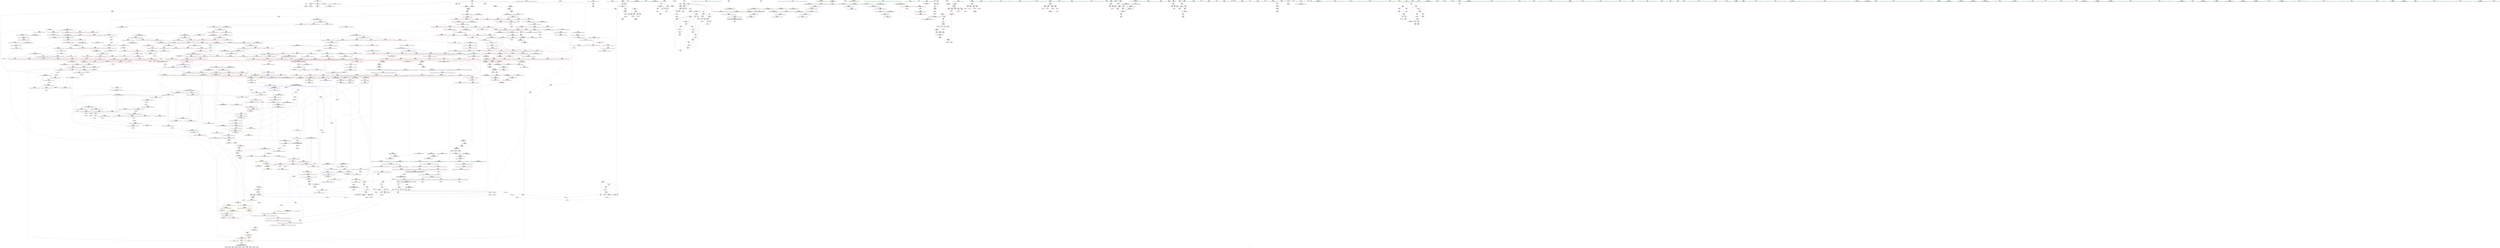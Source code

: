 digraph "SVFG" {
	label="SVFG";

	Node0x55c524f08aa0 [shape=record,color=grey,label="{NodeID: 0\nNullPtr}"];
	Node0x55c524f08aa0 -> Node0x55c524f6bcb0[style=solid];
	Node0x55c524f08aa0 -> Node0x55c524f86b60[style=solid];
	Node0x55c52507b3c0 [shape=record,color=black,label="{NodeID: 1882\n877 = PHI(743, 781, )\n1st arg _ZSt10__pop_heapIPiN9__gnu_cxx5__ops15_Iter_less_iterEEvT_S4_S4_RT0_ }"];
	Node0x55c52507b3c0 -> Node0x55c524f73710[style=solid];
	Node0x55c524f73980 [shape=record,color=blue,label="{NodeID: 775\n888\<--898\n__value\<--\n_ZSt10__pop_heapIPiN9__gnu_cxx5__ops15_Iter_less_iterEEvT_S4_S4_RT0_\n}"];
	Node0x55c524f73980 -> Node0x55c524f7e760[style=dashed];
	Node0x55c524f73980 -> Node0x55c524f7e830[style=dashed];
	Node0x55c524f6a440 [shape=record,color=red,label="{NodeID: 443\n540\<--521\n\<--__first.addr\n_ZSt16__introsort_loopIPilN9__gnu_cxx5__ops15_Iter_less_iterEEvT_S4_T0_T1_\n}"];
	Node0x55c524f6a440 -> Node0x55c524f6d360[style=solid];
	Node0x55c524f5dd70 [shape=record,color=green,label="{NodeID: 111\n670\<--671\n__last.addr\<--__last.addr_field_insensitive\n_ZSt27__unguarded_partition_pivotIPiN9__gnu_cxx5__ops15_Iter_less_iterEET_S4_S4_T0_\n}"];
	Node0x55c524f5dd70 -> Node0x55c524f7bec0[style=solid];
	Node0x55c524f5dd70 -> Node0x55c524f7bf90[style=solid];
	Node0x55c524f5dd70 -> Node0x55c524f7c060[style=solid];
	Node0x55c524f5dd70 -> Node0x55c524f89df0[style=solid];
	Node0x55c524f7fe20 [shape=record,color=red,label="{NodeID: 554\n1006\<--941\n\<--__secondChild\n_ZSt13__adjust_heapIPiliN9__gnu_cxx5__ops15_Iter_less_iterEEvT_T0_S5_T1_T2_\n}"];
	Node0x55c524f7fe20 -> Node0x55c524fb02e0[style=solid];
	Node0x55c524fb5560 [shape=record,color=grey,label="{NodeID: 1329\n614 = cmp(613, 546, )\n}"];
	Node0x55c524f62c90 [shape=record,color=green,label="{NodeID: 222\n1495\<--1496\n_ZSt22__copy_move_backward_aILb1EPiS0_ET1_T0_S2_S1_\<--_ZSt22__copy_move_backward_aILb1EPiS0_ET1_T0_S2_S1__field_insensitive\n}"];
	Node0x55c524f85850 [shape=record,color=red,label="{NodeID: 665\n1503\<--1500\n\<--__it.addr\n_ZSt12__miter_baseIPiET_S1_\n}"];
	Node0x55c524f85850 -> Node0x55c524f6e6e0[style=solid];
	Node0x55c524f70a60 [shape=record,color=purple,label="{NodeID: 333\n276\<--11\nadd.ptr11\<--ar\nmain\n|{<s0>20}}"];
	Node0x55c524f70a60:s0 -> Node0x55c5250840e0[style=solid,color=red];
	Node0x55c524f5a5f0 [shape=record,color=green,label="{NodeID: 1\n7\<--1\n__dso_handle\<--dummyObj\nGlob }"];
	Node0x55c52507b510 [shape=record,color=black,label="{NodeID: 1883\n878 = PHI(744, 782, )\n2nd arg _ZSt10__pop_heapIPiN9__gnu_cxx5__ops15_Iter_less_iterEEvT_S4_S4_RT0_ }"];
	Node0x55c52507b510 -> Node0x55c524f737e0[style=solid];
	Node0x55c524f73a50 [shape=record,color=blue,label="{NodeID: 776\n903\<--902\n\<--\n_ZSt10__pop_heapIPiN9__gnu_cxx5__ops15_Iter_less_iterEEvT_S4_S4_RT0_\n|{|<s1>54}}"];
	Node0x55c524f73a50 -> Node0x55c524f7e830[style=dashed];
	Node0x55c524f73a50:s1 -> Node0x55c524ff4130[style=dashed,color=red];
	Node0x55c524f6a510 [shape=record,color=red,label="{NodeID: 444\n551\<--521\n\<--__first.addr\n_ZSt16__introsort_loopIPilN9__gnu_cxx5__ops15_Iter_less_iterEEvT_S4_T0_T1_\n|{<s0>33}}"];
	Node0x55c524f6a510:s0 -> Node0x55c525084220[style=solid,color=red];
	Node0x55c524f5de40 [shape=record,color=green,label="{NodeID: 112\n672\<--673\n__mid\<--__mid_field_insensitive\n_ZSt27__unguarded_partition_pivotIPiN9__gnu_cxx5__ops15_Iter_less_iterEET_S4_S4_T0_\n}"];
	Node0x55c524f5de40 -> Node0x55c524f7c130[style=solid];
	Node0x55c524f5de40 -> Node0x55c524f89ec0[style=solid];
	Node0x55c524f7fef0 [shape=record,color=red,label="{NodeID: 555\n1015\<--941\n\<--__secondChild\n_ZSt13__adjust_heapIPiliN9__gnu_cxx5__ops15_Iter_less_iterEEvT_T0_S5_T1_T2_\n}"];
	Node0x55c524f7fef0 -> Node0x55c524fb0760[style=solid];
	Node0x55c524fb56e0 [shape=record,color=grey,label="{NodeID: 1330\n1390 = cmp(1388, 1389, )\n}"];
	Node0x55c524f62d90 [shape=record,color=green,label="{NodeID: 223\n1500\<--1501\n__it.addr\<--__it.addr_field_insensitive\n_ZSt12__miter_baseIPiET_S1_\n}"];
	Node0x55c524f62d90 -> Node0x55c524f85850[style=solid];
	Node0x55c524f62d90 -> Node0x55c524f92db0[style=solid];
	Node0x55c524f85920 [shape=record,color=red,label="{NodeID: 666\n1522\<--1509\n\<--__first.addr\n_ZSt22__copy_move_backward_aILb1EPiS0_ET1_T0_S2_S1_\n|{<s0>102}}"];
	Node0x55c524f85920:s0 -> Node0x55c525078800[style=solid,color=red];
	Node0x55c5250041b0 [shape=record,color=yellow,style=double,label="{NodeID: 1441\n32V_1 = ENCHI(MR_32V_0)\npts\{13 \}\nFun[_ZNK9__gnu_cxx5__ops14_Val_less_iterclIiPiEEbRT_T0_]}"];
	Node0x55c5250041b0 -> Node0x55c524f866f0[style=dashed];
	Node0x55c524f70b30 [shape=record,color=purple,label="{NodeID: 334\n232\<--15\nadd.ptr\<--\nmain\n}"];
	Node0x55c524f70b30 -> Node0x55c524f6c660[style=solid];
	Node0x55c524f5a680 [shape=record,color=green,label="{NodeID: 2\n9\<--1\n\<--dummyObj\nCan only get source location for instruction, argument, global var or function.}"];
	Node0x55c52507df70 [shape=record,color=black,label="{NodeID: 1884\n140 = PHI(112, )\n}"];
	Node0x55c52507df70 -> Node0x55c524f87620[style=solid];
	Node0x55c524f73b20 [shape=record,color=blue,label="{NodeID: 777\n919\<--918\n__t.addr\<--__t\n_ZSt4moveIRiEONSt16remove_referenceIT_E4typeEOS2_\n}"];
	Node0x55c524f73b20 -> Node0x55c524f7e900[style=dashed];
	Node0x55c524f6a5e0 [shape=record,color=red,label="{NodeID: 445\n562\<--521\n\<--__first.addr\n_ZSt16__introsort_loopIPilN9__gnu_cxx5__ops15_Iter_less_iterEEvT_S4_T0_T1_\n|{<s0>34}}"];
	Node0x55c524f6a5e0:s0 -> Node0x55c525086c60[style=solid,color=red];
	Node0x55c524f5df10 [shape=record,color=green,label="{NodeID: 113\n674\<--675\nagg.tmp\<--agg.tmp_field_insensitive\n_ZSt27__unguarded_partition_pivotIPiN9__gnu_cxx5__ops15_Iter_less_iterEET_S4_S4_T0_\n}"];
	Node0x55c524f7ffc0 [shape=record,color=red,label="{NodeID: 556\n983\<--982\n\<--call4\n_ZSt13__adjust_heapIPiliN9__gnu_cxx5__ops15_Iter_less_iterEEvT_T0_S5_T1_T2_\n}"];
	Node0x55c524f7ffc0 -> Node0x55c524f74270[style=solid];
	Node0x55c524fb5860 [shape=record,color=grey,label="{NodeID: 1331\n294 = cmp(290, 293, )\n}"];
	Node0x55c524f62e60 [shape=record,color=green,label="{NodeID: 224\n1509\<--1510\n__first.addr\<--__first.addr_field_insensitive\n_ZSt22__copy_move_backward_aILb1EPiS0_ET1_T0_S2_S1_\n}"];
	Node0x55c524f62e60 -> Node0x55c524f85920[style=solid];
	Node0x55c524f62e60 -> Node0x55c524f92e80[style=solid];
	Node0x55c524f859f0 [shape=record,color=red,label="{NodeID: 667\n1523\<--1511\n\<--__last.addr\n_ZSt22__copy_move_backward_aILb1EPiS0_ET1_T0_S2_S1_\n|{<s0>102}}"];
	Node0x55c524f859f0:s0 -> Node0x55c525078910[style=solid,color=red];
	Node0x55c5250042c0 [shape=record,color=yellow,style=double,label="{NodeID: 1442\n245V_1 = ENCHI(MR_245V_0)\npts\{1432 \}\nFun[_ZNK9__gnu_cxx5__ops14_Val_less_iterclIiPiEEbRT_T0_]}"];
	Node0x55c5250042c0 -> Node0x55c524f86620[style=dashed];
	Node0x55c524f70c00 [shape=record,color=purple,label="{NodeID: 335\n688\<--680\nadd.ptr\<--\n_ZSt27__unguarded_partition_pivotIPiN9__gnu_cxx5__ops15_Iter_less_iterEET_S4_S4_T0_\n}"];
	Node0x55c524f70c00 -> Node0x55c524f89ec0[style=solid];
	Node0x55c524f5a930 [shape=record,color=green,label="{NodeID: 3\n14\<--1\n_ZSt3cin\<--dummyObj\nGlob }"];
	Node0x55c52507e1a0 [shape=record,color=black,label="{NodeID: 1885\n149 = PHI(112, )\n}"];
	Node0x55c52507e1a0 -> Node0x55c524fae7e0[style=solid];
	Node0x55c524f73bf0 [shape=record,color=blue,label="{NodeID: 778\n931\<--925\n__first.addr\<--__first\n_ZSt13__adjust_heapIPiliN9__gnu_cxx5__ops15_Iter_less_iterEEvT_T0_S5_T1_T2_\n}"];
	Node0x55c524f73bf0 -> Node0x55c524f7e9d0[style=dashed];
	Node0x55c524f73bf0 -> Node0x55c524f7eaa0[style=dashed];
	Node0x55c524f73bf0 -> Node0x55c524f7eb70[style=dashed];
	Node0x55c524f73bf0 -> Node0x55c524f7ec40[style=dashed];
	Node0x55c524f73bf0 -> Node0x55c524f7ed10[style=dashed];
	Node0x55c524f73bf0 -> Node0x55c524f7ede0[style=dashed];
	Node0x55c524f73bf0 -> Node0x55c524f7eeb0[style=dashed];
	Node0x55c524f8bde0 [shape=record,color=yellow,style=double,label="{NodeID: 1553\n141V_1 = ENCHI(MR_141V_0)\npts\{802 938 1063 1278 1310 1432 \}\nFun[_ZSt10__pop_heapIPiN9__gnu_cxx5__ops15_Iter_less_iterEEvT_S4_S4_RT0_]}"];
	Node0x55c524f8bde0 -> Node0x55c524f7e690[style=dashed];
	Node0x55c524f8bde0 -> Node0x55c524f7e760[style=dashed];
	Node0x55c524f8bde0 -> Node0x55c524f7e830[style=dashed];
	Node0x55c524f6a6b0 [shape=record,color=red,label="{NodeID: 446\n539\<--523\n\<--__last.addr\n_ZSt16__introsort_loopIPilN9__gnu_cxx5__ops15_Iter_less_iterEEvT_S4_T0_T1_\n}"];
	Node0x55c524f6a6b0 -> Node0x55c524f6d290[style=solid];
	Node0x55c524f63300 [shape=record,color=green,label="{NodeID: 114\n676\<--677\nagg.tmp4\<--agg.tmp4_field_insensitive\n_ZSt27__unguarded_partition_pivotIPiN9__gnu_cxx5__ops15_Iter_less_iterEET_S4_S4_T0_\n}"];
	Node0x55c524f80090 [shape=record,color=red,label="{NodeID: 557\n1010\<--1009\n\<--call15\n_ZSt13__adjust_heapIPiliN9__gnu_cxx5__ops15_Iter_less_iterEEvT_T0_S5_T1_T2_\n}"];
	Node0x55c524f80090 -> Node0x55c524f744e0[style=solid];
	Node0x55c524fb59e0 [shape=record,color=grey,label="{NodeID: 1332\n245 = cmp(243, 244, )\n}"];
	Node0x55c524f62f30 [shape=record,color=green,label="{NodeID: 225\n1511\<--1512\n__last.addr\<--__last.addr_field_insensitive\n_ZSt22__copy_move_backward_aILb1EPiS0_ET1_T0_S2_S1_\n}"];
	Node0x55c524f62f30 -> Node0x55c524f859f0[style=solid];
	Node0x55c524f62f30 -> Node0x55c524f92f50[style=solid];
	Node0x55c524f85ac0 [shape=record,color=red,label="{NodeID: 668\n1524\<--1513\n\<--__result.addr\n_ZSt22__copy_move_backward_aILb1EPiS0_ET1_T0_S2_S1_\n|{<s0>102}}"];
	Node0x55c524f85ac0:s0 -> Node0x55c525078a20[style=solid,color=red];
	Node0x55c524f70cd0 [shape=record,color=purple,label="{NodeID: 336\n831\<--829\nadd.ptr\<--\n_ZSt11__make_heapIPiN9__gnu_cxx5__ops15_Iter_less_iterEEvT_S4_RT0_\n|{<s0>48}}"];
	Node0x55c524f70cd0:s0 -> Node0x55c525078e00[style=solid,color=red];
	Node0x55c524f5a9c0 [shape=record,color=green,label="{NodeID: 4\n17\<--1\n_ZSt4cout\<--dummyObj\nGlob }"];
	Node0x55c52507e2e0 [shape=record,color=black,label="{NodeID: 1886\n302 = PHI()\n}"];
	Node0x55c52507e2e0 -> Node0x55c524f6c9a0[style=solid];
	Node0x55c524f73cc0 [shape=record,color=blue,label="{NodeID: 779\n933\<--926\n__holeIndex.addr\<--__holeIndex\n_ZSt13__adjust_heapIPiliN9__gnu_cxx5__ops15_Iter_less_iterEEvT_T0_S5_T1_T2_\n}"];
	Node0x55c524f73cc0 -> Node0x55c524f7ef80[style=dashed];
	Node0x55c524f73cc0 -> Node0x55c524f7f050[style=dashed];
	Node0x55c524f73cc0 -> Node0x55c524f7f120[style=dashed];
	Node0x55c524f73cc0 -> Node0x55c524f7f1f0[style=dashed];
	Node0x55c524f73cc0 -> Node0x55c524f74340[style=dashed];
	Node0x55c524f73cc0 -> Node0x55c524f745b0[style=dashed];
	Node0x55c524f73cc0 -> Node0x55c525001330[style=dashed];
	Node0x55c524f6a780 [shape=record,color=red,label="{NodeID: 447\n552\<--523\n\<--__last.addr\n_ZSt16__introsort_loopIPilN9__gnu_cxx5__ops15_Iter_less_iterEEvT_S4_T0_T1_\n|{<s0>33}}"];
	Node0x55c524f6a780:s0 -> Node0x55c52506cd90[style=solid,color=red];
	Node0x55c524f63390 [shape=record,color=green,label="{NodeID: 115\n697\<--698\n_ZSt22__move_median_to_firstIPiN9__gnu_cxx5__ops15_Iter_less_iterEEvT_S4_S4_S4_T0_\<--_ZSt22__move_median_to_firstIPiN9__gnu_cxx5__ops15_Iter_less_iterEEvT_S4_S4_S4_T0__field_insensitive\n}"];
	Node0x55c524f80160 [shape=record,color=red,label="{NodeID: 558\n1029\<--1028\n\<--call20\n_ZSt13__adjust_heapIPiliN9__gnu_cxx5__ops15_Iter_less_iterEEvT_T0_S5_T1_T2_\n|{<s0>61}}"];
	Node0x55c524f80160:s0 -> Node0x55c52507aa40[style=solid,color=red];
	Node0x55c524fb5b60 [shape=record,color=grey,label="{NodeID: 1333\n1321 = cmp(1319, 1320, )\n}"];
	Node0x55c524f63000 [shape=record,color=green,label="{NodeID: 226\n1513\<--1514\n__result.addr\<--__result.addr_field_insensitive\n_ZSt22__copy_move_backward_aILb1EPiS0_ET1_T0_S2_S1_\n}"];
	Node0x55c524f63000 -> Node0x55c524f85ac0[style=solid];
	Node0x55c524f63000 -> Node0x55c524f93020[style=solid];
	Node0x55c524f85b90 [shape=record,color=red,label="{NodeID: 669\n1534\<--1531\n\<--__it.addr\n_ZSt12__niter_baseIPiET_S1_\n}"];
	Node0x55c524f85b90 -> Node0x55c524f6e880[style=solid];
	Node0x55c524f70da0 [shape=record,color=purple,label="{NodeID: 337\n968\<--966\nadd.ptr\<--\n_ZSt13__adjust_heapIPiliN9__gnu_cxx5__ops15_Iter_less_iterEEvT_T0_S5_T1_T2_\n|{<s0>55}}"];
	Node0x55c524f70da0:s0 -> Node0x55c525086230[style=solid,color=red];
	Node0x55c524f5aa50 [shape=record,color=green,label="{NodeID: 5\n18\<--1\n.str\<--dummyObj\nGlob }"];
	Node0x55c52507e3b0 [shape=record,color=black,label="{NodeID: 1887\n34 = PHI()\n}"];
	Node0x55c524f73d90 [shape=record,color=blue,label="{NodeID: 780\n935\<--927\n__len.addr\<--__len\n_ZSt13__adjust_heapIPiliN9__gnu_cxx5__ops15_Iter_less_iterEEvT_T0_S5_T1_T2_\n}"];
	Node0x55c524f73d90 -> Node0x55c524f7f390[style=dashed];
	Node0x55c524f73d90 -> Node0x55c524f7f460[style=dashed];
	Node0x55c524f73d90 -> Node0x55c524f7f530[style=dashed];
	Node0x55c524f6a850 [shape=record,color=red,label="{NodeID: 448\n553\<--523\n\<--__last.addr\n_ZSt16__introsort_loopIPilN9__gnu_cxx5__ops15_Iter_less_iterEEvT_S4_T0_T1_\n|{<s0>33}}"];
	Node0x55c524f6a850:s0 -> Node0x55c52506dba0[style=solid,color=red];
	Node0x55c524f63450 [shape=record,color=green,label="{NodeID: 116\n704\<--705\n_ZSt21__unguarded_partitionIPiN9__gnu_cxx5__ops15_Iter_less_iterEET_S4_S4_S4_T0_\<--_ZSt21__unguarded_partitionIPiN9__gnu_cxx5__ops15_Iter_less_iterEET_S4_S4_S4_T0__field_insensitive\n}"];
	Node0x55c524f80230 [shape=record,color=red,label="{NodeID: 559\n1039\<--1036\n\<--__t.addr\n_ZSt4moveIRN9__gnu_cxx5__ops15_Iter_less_iterEEONSt16remove_referenceIT_E4typeEOS5_\n}"];
	Node0x55c524f80230 -> Node0x55c524f6e2d0[style=solid];
	Node0x55c524fb5ce0 [shape=record,color=grey,label="{NodeID: 1334\n960 = cmp(956, 959, )\n}"];
	Node0x55c524f630d0 [shape=record,color=green,label="{NodeID: 227\n1515\<--1516\n__simple\<--__simple_field_insensitive\n_ZSt22__copy_move_backward_aILb1EPiS0_ET1_T0_S2_S1_\n}"];
	Node0x55c524f630d0 -> Node0x55c524f930f0[style=solid];
	Node0x55c524f85c60 [shape=record,color=red,label="{NodeID: 670\n1552\<--1540\n\<--__first.addr\n_ZNSt20__copy_move_backwardILb1ELb1ESt26random_access_iterator_tagE13__copy_move_bIiEEPT_PKS3_S6_S4_\n}"];
	Node0x55c524f85c60 -> Node0x55c524f6ea20[style=solid];
	Node0x55c524f70e70 [shape=record,color=purple,label="{NodeID: 338\n972\<--969\nadd.ptr2\<--\n_ZSt13__adjust_heapIPiliN9__gnu_cxx5__ops15_Iter_less_iterEEvT_T0_S5_T1_T2_\n|{<s0>55}}"];
	Node0x55c524f70e70:s0 -> Node0x55c5250865b0[style=solid,color=red];
	Node0x55c524f5aae0 [shape=record,color=green,label="{NodeID: 6\n20\<--1\n.str.1\<--dummyObj\nGlob }"];
	Node0x55c52507e480 [shape=record,color=black,label="{NodeID: 1888\n398 = PHI()\n}"];
	Node0x55c52507e480 -> Node0x55c524f6d020[style=solid];
	Node0x55c524f73e60 [shape=record,color=blue,label="{NodeID: 781\n937\<--928\n__value.addr\<--__value\n_ZSt13__adjust_heapIPiliN9__gnu_cxx5__ops15_Iter_less_iterEEvT_T0_S5_T1_T2_\n}"];
	Node0x55c524f73e60 -> Node0x55c524f7ffc0[style=dashed];
	Node0x55c524f73e60 -> Node0x55c524f80090[style=dashed];
	Node0x55c524f73e60 -> Node0x55c524f80160[style=dashed];
	Node0x55c524f6a920 [shape=record,color=red,label="{NodeID: 449\n563\<--523\n\<--__last.addr\n_ZSt16__introsort_loopIPilN9__gnu_cxx5__ops15_Iter_less_iterEEvT_S4_T0_T1_\n|{<s0>34}}"];
	Node0x55c524f6a920:s0 -> Node0x55c525086d70[style=solid,color=red];
	Node0x55c524f63550 [shape=record,color=green,label="{NodeID: 117\n711\<--712\n__comp\<--__comp_field_insensitive\n_ZSt13__heap_selectIPiN9__gnu_cxx5__ops15_Iter_less_iterEEvT_S4_S4_T0_\n|{<s0>44|<s1>45|<s2>46}}"];
	Node0x55c524f63550:s0 -> Node0x55c525083b20[style=solid,color=red];
	Node0x55c524f63550:s1 -> Node0x55c5250859a0[style=solid,color=red];
	Node0x55c524f63550:s2 -> Node0x55c525084360[style=solid,color=red];
	Node0x55c524f80300 [shape=record,color=red,label="{NodeID: 560\n1048\<--1045\nthis1\<--this.addr\n_ZN9__gnu_cxx5__ops14_Iter_less_valC2ENS0_15_Iter_less_iterE\n}"];
	Node0x55c524fb5e60 [shape=record,color=grey,label="{NodeID: 1335\n262 = cmp(260, 261, )\n}"];
	Node0x55c524f631a0 [shape=record,color=green,label="{NodeID: 228\n1526\<--1527\n_ZNSt20__copy_move_backwardILb1ELb1ESt26random_access_iterator_tagE13__copy_move_bIiEEPT_PKS3_S6_S4_\<--_ZNSt20__copy_move_backwardILb1ELb1ESt26random_access_iterator_tagE13__copy_move_bIiEEPT_PKS3_S6_S4__field_insensitive\n}"];
	Node0x55c524f85d30 [shape=record,color=red,label="{NodeID: 671\n1566\<--1540\n\<--__first.addr\n_ZNSt20__copy_move_backwardILb1ELb1ESt26random_access_iterator_tagE13__copy_move_bIiEEPT_PKS3_S6_S4_\n}"];
	Node0x55c524f85d30 -> Node0x55c524f6ebc0[style=solid];
	Node0x55c524f70f40 [shape=record,color=purple,label="{NodeID: 339\n981\<--979\nadd.ptr3\<--\n_ZSt13__adjust_heapIPiliN9__gnu_cxx5__ops15_Iter_less_iterEEvT_T0_S5_T1_T2_\n|{<s0>56}}"];
	Node0x55c524f70f40:s0 -> Node0x55c525078e00[style=solid,color=red];
	Node0x55c524f5b320 [shape=record,color=green,label="{NodeID: 7\n23\<--1\n\<--dummyObj\nCan only get source location for instruction, argument, global var or function.}"];
	Node0x55c52507e550 [shape=record,color=black,label="{NodeID: 1889\n409 = PHI()\n}"];
	Node0x55c524f73f30 [shape=record,color=blue,label="{NodeID: 782\n939\<--951\n__topIndex\<--\n_ZSt13__adjust_heapIPiliN9__gnu_cxx5__ops15_Iter_less_iterEEvT_T0_S5_T1_T2_\n}"];
	Node0x55c524f73f30 -> Node0x55c524f7f600[style=dashed];
	Node0x55c524f6a9f0 [shape=record,color=red,label="{NodeID: 450\n569\<--523\n\<--__last.addr\n_ZSt16__introsort_loopIPilN9__gnu_cxx5__ops15_Iter_less_iterEEvT_S4_T0_T1_\n|{<s0>35}}"];
	Node0x55c524f6a9f0:s0 -> Node0x55c525077d60[style=solid,color=red];
	Node0x55c524f63620 [shape=record,color=green,label="{NodeID: 118\n713\<--714\n__first.addr\<--__first.addr_field_insensitive\n_ZSt13__heap_selectIPiN9__gnu_cxx5__ops15_Iter_less_iterEEvT_S4_S4_T0_\n}"];
	Node0x55c524f63620 -> Node0x55c524f7c200[style=solid];
	Node0x55c524f63620 -> Node0x55c524f7c2d0[style=solid];
	Node0x55c524f63620 -> Node0x55c524f7c3a0[style=solid];
	Node0x55c524f63620 -> Node0x55c524f89f90[style=solid];
	Node0x55c524f803d0 [shape=record,color=red,label="{NodeID: 561\n1083\<--1056\n\<--__first.addr\n_ZSt11__push_heapIPiliN9__gnu_cxx5__ops14_Iter_less_valEEvT_T0_S5_T1_RT2_\n}"];
	Node0x55c524f803d0 -> Node0x55c524f71280[style=solid];
	Node0x55c524fb5fe0 [shape=record,color=grey,label="{NodeID: 1336\n873 = cmp(870, 872, )\n}"];
	Node0x55c524fb5fe0 -> Node0x55c524f6df90[style=solid];
	Node0x55c524f6b470 [shape=record,color=green,label="{NodeID: 229\n1531\<--1532\n__it.addr\<--__it.addr_field_insensitive\n_ZSt12__niter_baseIPiET_S1_\n}"];
	Node0x55c524f6b470 -> Node0x55c524f85b90[style=solid];
	Node0x55c524f6b470 -> Node0x55c524f931c0[style=solid];
	Node0x55c524f85e00 [shape=record,color=red,label="{NodeID: 672\n1551\<--1542\n\<--__last.addr\n_ZNSt20__copy_move_backwardILb1ELb1ESt26random_access_iterator_tagE13__copy_move_bIiEEPT_PKS3_S6_S4_\n}"];
	Node0x55c524f85e00 -> Node0x55c524f6e950[style=solid];
	Node0x55c524f71010 [shape=record,color=purple,label="{NodeID: 340\n986\<--984\nadd.ptr5\<--\n_ZSt13__adjust_heapIPiliN9__gnu_cxx5__ops15_Iter_less_iterEEvT_T0_S5_T1_T2_\n}"];
	Node0x55c524f71010 -> Node0x55c524f74270[style=solid];
	Node0x55c524f5b3b0 [shape=record,color=green,label="{NodeID: 8\n108\<--1\n\<--dummyObj\nCan only get source location for instruction, argument, global var or function.}"];
	Node0x55c52507e650 [shape=record,color=black,label="{NodeID: 1890\n412 = PHI()\n}"];
	Node0x55c524f74000 [shape=record,color=blue,label="{NodeID: 783\n941\<--953\n__secondChild\<--\n_ZSt13__adjust_heapIPiliN9__gnu_cxx5__ops15_Iter_less_iterEEvT_T0_S5_T1_T2_\n}"];
	Node0x55c524f74000 -> Node0x55c524f7f6d0[style=dashed];
	Node0x55c524f74000 -> Node0x55c524f7f7a0[style=dashed];
	Node0x55c524f74000 -> Node0x55c524f7fc80[style=dashed];
	Node0x55c524f74000 -> Node0x55c524f7fd50[style=dashed];
	Node0x55c524f74000 -> Node0x55c524f740d0[style=dashed];
	Node0x55c524f74000 -> Node0x55c524f74410[style=dashed];
	Node0x55c524f74000 -> Node0x55c525001830[style=dashed];
	Node0x55c524f6aac0 [shape=record,color=red,label="{NodeID: 451\n548\<--525\n\<--__depth_limit.addr\n_ZSt16__introsort_loopIPilN9__gnu_cxx5__ops15_Iter_less_iterEEvT_S4_T0_T1_\n}"];
	Node0x55c524f6aac0 -> Node0x55c524fb77e0[style=solid];
	Node0x55c524f636f0 [shape=record,color=green,label="{NodeID: 119\n715\<--716\n__middle.addr\<--__middle.addr_field_insensitive\n_ZSt13__heap_selectIPiN9__gnu_cxx5__ops15_Iter_less_iterEEvT_S4_S4_T0_\n}"];
	Node0x55c524f636f0 -> Node0x55c524f7c470[style=solid];
	Node0x55c524f636f0 -> Node0x55c524f7c540[style=solid];
	Node0x55c524f636f0 -> Node0x55c524f7c610[style=solid];
	Node0x55c524f636f0 -> Node0x55c524f8a060[style=solid];
	Node0x55c524f804a0 [shape=record,color=red,label="{NodeID: 562\n1092\<--1056\n\<--__first.addr\n_ZSt11__push_heapIPiliN9__gnu_cxx5__ops14_Iter_less_valEEvT_T0_S5_T1_RT2_\n}"];
	Node0x55c524f804a0 -> Node0x55c524f71350[style=solid];
	Node0x55c524fb6160 [shape=record,color=grey,label="{NodeID: 1337\n286 = cmp(284, 9, )\n}"];
	Node0x55c524f6b500 [shape=record,color=green,label="{NodeID: 230\n1540\<--1541\n__first.addr\<--__first.addr_field_insensitive\n_ZNSt20__copy_move_backwardILb1ELb1ESt26random_access_iterator_tagE13__copy_move_bIiEEPT_PKS3_S6_S4_\n}"];
	Node0x55c524f6b500 -> Node0x55c524f85c60[style=solid];
	Node0x55c524f6b500 -> Node0x55c524f85d30[style=solid];
	Node0x55c524f6b500 -> Node0x55c524f93290[style=solid];
	Node0x55c524f85ed0 [shape=record,color=red,label="{NodeID: 673\n1561\<--1544\n\<--__result.addr\n_ZNSt20__copy_move_backwardILb1ELb1ESt26random_access_iterator_tagE13__copy_move_bIiEEPT_PKS3_S6_S4_\n}"];
	Node0x55c524f85ed0 -> Node0x55c524f715c0[style=solid];
	Node0x55c524f710e0 [shape=record,color=purple,label="{NodeID: 341\n1008\<--1005\nadd.ptr14\<--\n_ZSt13__adjust_heapIPiliN9__gnu_cxx5__ops15_Iter_less_iterEEvT_T0_S5_T1_T2_\n|{<s0>57}}"];
	Node0x55c524f710e0:s0 -> Node0x55c525078e00[style=solid,color=red];
	Node0x55c524f5b440 [shape=record,color=green,label="{NodeID: 9\n125\<--1\n\<--dummyObj\nCan only get source location for instruction, argument, global var or function.|{<s0>54}}"];
	Node0x55c524f5b440:s0 -> Node0x55c5250846f0[style=solid,color=red];
	Node0x55c52507e720 [shape=record,color=black,label="{NodeID: 1891\n180 = PHI(101, )\n|{<s0>6}}"];
	Node0x55c52507e720:s0 -> Node0x55c525085370[style=solid,color=red];
	Node0x55c524f740d0 [shape=record,color=blue,label="{NodeID: 784\n941\<--964\n__secondChild\<--mul\n_ZSt13__adjust_heapIPiliN9__gnu_cxx5__ops15_Iter_less_iterEEvT_T0_S5_T1_T2_\n}"];
	Node0x55c524f740d0 -> Node0x55c524f7f6d0[style=dashed];
	Node0x55c524f740d0 -> Node0x55c524f7f7a0[style=dashed];
	Node0x55c524f740d0 -> Node0x55c524f7f870[style=dashed];
	Node0x55c524f740d0 -> Node0x55c524f7f940[style=dashed];
	Node0x55c524f740d0 -> Node0x55c524f7fa10[style=dashed];
	Node0x55c524f740d0 -> Node0x55c524f7fae0[style=dashed];
	Node0x55c524f740d0 -> Node0x55c524f7fbb0[style=dashed];
	Node0x55c524f740d0 -> Node0x55c524f7fc80[style=dashed];
	Node0x55c524f740d0 -> Node0x55c524f7fd50[style=dashed];
	Node0x55c524f740d0 -> Node0x55c524f740d0[style=dashed];
	Node0x55c524f740d0 -> Node0x55c524f741a0[style=dashed];
	Node0x55c524f740d0 -> Node0x55c524f74410[style=dashed];
	Node0x55c524f740d0 -> Node0x55c525001830[style=dashed];
	Node0x55c524f6ab90 [shape=record,color=red,label="{NodeID: 452\n558\<--525\n\<--__depth_limit.addr\n_ZSt16__introsort_loopIPilN9__gnu_cxx5__ops15_Iter_less_iterEEvT_S4_T0_T1_\n}"];
	Node0x55c524f6ab90 -> Node0x55c524fb44e0[style=solid];
	Node0x55c524f637c0 [shape=record,color=green,label="{NodeID: 120\n717\<--718\n__last.addr\<--__last.addr_field_insensitive\n_ZSt13__heap_selectIPiN9__gnu_cxx5__ops15_Iter_less_iterEEvT_S4_S4_T0_\n}"];
	Node0x55c524f637c0 -> Node0x55c524f7c6e0[style=solid];
	Node0x55c524f637c0 -> Node0x55c524f8a130[style=solid];
	Node0x55c524f80570 [shape=record,color=red,label="{NodeID: 563\n1097\<--1056\n\<--__first.addr\n_ZSt11__push_heapIPiliN9__gnu_cxx5__ops14_Iter_less_valEEvT_T0_S5_T1_RT2_\n}"];
	Node0x55c524f80570 -> Node0x55c524f71420[style=solid];
	Node0x55c524fb62e0 [shape=record,color=grey,label="{NodeID: 1338\n347 = cmp(342, 346, )\n}"];
	Node0x55c524f6b5d0 [shape=record,color=green,label="{NodeID: 231\n1542\<--1543\n__last.addr\<--__last.addr_field_insensitive\n_ZNSt20__copy_move_backwardILb1ELb1ESt26random_access_iterator_tagE13__copy_move_bIiEEPT_PKS3_S6_S4_\n}"];
	Node0x55c524f6b5d0 -> Node0x55c524f85e00[style=solid];
	Node0x55c524f6b5d0 -> Node0x55c524f93360[style=solid];
	Node0x55c524f85fa0 [shape=record,color=red,label="{NodeID: 674\n1574\<--1544\n\<--__result.addr\n_ZNSt20__copy_move_backwardILb1ELb1ESt26random_access_iterator_tagE13__copy_move_bIiEEPT_PKS3_S6_S4_\n}"];
	Node0x55c524f85fa0 -> Node0x55c524f71690[style=solid];
	Node0x55c524f711b0 [shape=record,color=purple,label="{NodeID: 342\n1013\<--1011\nadd.ptr16\<--\n_ZSt13__adjust_heapIPiliN9__gnu_cxx5__ops15_Iter_less_iterEEvT_T0_S5_T1_T2_\n}"];
	Node0x55c524f711b0 -> Node0x55c524f744e0[style=solid];
	Node0x55c524f5b4d0 [shape=record,color=green,label="{NodeID: 10\n128\<--1\n\<--dummyObj\nCan only get source location for instruction, argument, global var or function.}"];
	Node0x55c52507e920 [shape=record,color=black,label="{NodeID: 1892\n183 = PHI(157, )\n|{<s0>7}}"];
	Node0x55c52507e920:s0 -> Node0x55c525079fb0[style=solid,color=red];
	Node0x55c524f741a0 [shape=record,color=blue,label="{NodeID: 785\n941\<--976\n__secondChild\<--dec\n_ZSt13__adjust_heapIPiliN9__gnu_cxx5__ops15_Iter_less_iterEEvT_T0_S5_T1_T2_\n}"];
	Node0x55c524f741a0 -> Node0x55c524f7f6d0[style=dashed];
	Node0x55c524f741a0 -> Node0x55c524f7f7a0[style=dashed];
	Node0x55c524f741a0 -> Node0x55c524f7fae0[style=dashed];
	Node0x55c524f741a0 -> Node0x55c524f7fbb0[style=dashed];
	Node0x55c524f741a0 -> Node0x55c524f7fc80[style=dashed];
	Node0x55c524f741a0 -> Node0x55c524f7fd50[style=dashed];
	Node0x55c524f741a0 -> Node0x55c524f740d0[style=dashed];
	Node0x55c524f741a0 -> Node0x55c524f74410[style=dashed];
	Node0x55c524f741a0 -> Node0x55c525001830[style=dashed];
	Node0x55c524f6ac60 [shape=record,color=red,label="{NodeID: 453\n570\<--525\n\<--__depth_limit.addr\n_ZSt16__introsort_loopIPilN9__gnu_cxx5__ops15_Iter_less_iterEEvT_S4_T0_T1_\n|{<s0>35}}"];
	Node0x55c524f6ac60:s0 -> Node0x55c525077eb0[style=solid,color=red];
	Node0x55c524f63890 [shape=record,color=green,label="{NodeID: 121\n719\<--720\n__i\<--__i_field_insensitive\n_ZSt13__heap_selectIPiN9__gnu_cxx5__ops15_Iter_less_iterEEvT_S4_S4_T0_\n}"];
	Node0x55c524f63890 -> Node0x55c524f7c7b0[style=solid];
	Node0x55c524f63890 -> Node0x55c524f7c880[style=solid];
	Node0x55c524f63890 -> Node0x55c524f7c950[style=solid];
	Node0x55c524f63890 -> Node0x55c524f7ca20[style=solid];
	Node0x55c524f63890 -> Node0x55c524f8a200[style=solid];
	Node0x55c524f63890 -> Node0x55c524f8a2d0[style=solid];
	Node0x55c524f80640 [shape=record,color=red,label="{NodeID: 564\n1110\<--1056\n\<--__first.addr\n_ZSt11__push_heapIPiliN9__gnu_cxx5__ops14_Iter_less_valEEvT_T0_S5_T1_RT2_\n}"];
	Node0x55c524f80640 -> Node0x55c524f714f0[style=solid];
	Node0x55c524fb6460 [shape=record,color=grey,label="{NodeID: 1339\n133 = cmp(131, 125, )\n}"];
	Node0x55c524f6b6a0 [shape=record,color=green,label="{NodeID: 232\n1544\<--1545\n__result.addr\<--__result.addr_field_insensitive\n_ZNSt20__copy_move_backwardILb1ELb1ESt26random_access_iterator_tagE13__copy_move_bIiEEPT_PKS3_S6_S4_\n}"];
	Node0x55c524f6b6a0 -> Node0x55c524f85ed0[style=solid];
	Node0x55c524f6b6a0 -> Node0x55c524f85fa0[style=solid];
	Node0x55c524f6b6a0 -> Node0x55c524f93430[style=solid];
	Node0x55c524f86070 [shape=record,color=red,label="{NodeID: 675\n1558\<--1546\n\<--_Num\n_ZNSt20__copy_move_backwardILb1ELb1ESt26random_access_iterator_tagE13__copy_move_bIiEEPT_PKS3_S6_S4_\n}"];
	Node0x55c524f86070 -> Node0x55c524fb80e0[style=solid];
	Node0x55c524f71280 [shape=record,color=purple,label="{NodeID: 343\n1085\<--1083\nadd.ptr\<--\n_ZSt11__push_heapIPiliN9__gnu_cxx5__ops14_Iter_less_valEEvT_T0_S5_T1_RT2_\n|{<s0>62}}"];
	Node0x55c524f71280:s0 -> Node0x55c525086a40[style=solid,color=red];
	Node0x55c524f5b5d0 [shape=record,color=green,label="{NodeID: 11\n132\<--1\n\<--dummyObj\nCan only get source location for instruction, argument, global var or function.}"];
	Node0x55c52507eaf0 [shape=record,color=black,label="{NodeID: 1893\n184 = PHI(101, )\n}"];
	Node0x55c52507eaf0 -> Node0x55c524f87a30[style=solid];
	Node0x55c524f74270 [shape=record,color=blue,label="{NodeID: 786\n986\<--983\nadd.ptr5\<--\n_ZSt13__adjust_heapIPiliN9__gnu_cxx5__ops15_Iter_less_iterEEvT_T0_S5_T1_T2_\n}"];
	Node0x55c524f74270 -> Node0x55c524ff4130[style=dashed];
	Node0x55c524f8c600 [shape=record,color=yellow,style=double,label="{NodeID: 1561\n158V_1 = ENCHI(MR_158V_0)\npts\{802 889 1063 1278 1310 1432 \}\nFun[_ZSt13__adjust_heapIPiliN9__gnu_cxx5__ops15_Iter_less_iterEEvT_T0_S5_T1_T2_]}"];
	Node0x55c524f8c600 -> Node0x55c524f7ffc0[style=dashed];
	Node0x55c524f8c600 -> Node0x55c524f80090[style=dashed];
	Node0x55c524f8c600 -> Node0x55c524f80160[style=dashed];
	Node0x55c524f6ad30 [shape=record,color=red,label="{NodeID: 454\n568\<--529\n\<--__cut\n_ZSt16__introsort_loopIPilN9__gnu_cxx5__ops15_Iter_less_iterEEvT_S4_T0_T1_\n|{<s0>35}}"];
	Node0x55c524f6ad30:s0 -> Node0x55c525077c10[style=solid,color=red];
	Node0x55c524f63960 [shape=record,color=green,label="{NodeID: 122\n727\<--728\n_ZSt11__make_heapIPiN9__gnu_cxx5__ops15_Iter_less_iterEEvT_S4_RT0_\<--_ZSt11__make_heapIPiN9__gnu_cxx5__ops15_Iter_less_iterEEvT_S4_RT0__field_insensitive\n}"];
	Node0x55c524f80710 [shape=record,color=red,label="{NodeID: 565\n1073\<--1058\n\<--__holeIndex.addr\n_ZSt11__push_heapIPiliN9__gnu_cxx5__ops14_Iter_less_valEEvT_T0_S5_T1_RT2_\n}"];
	Node0x55c524f80710 -> Node0x55c524fb41e0[style=solid];
	Node0x55c524fb65e0 [shape=record,color=grey,label="{NodeID: 1340\n124 = cmp(123, 125, )\n}"];
	Node0x55c524f6b770 [shape=record,color=green,label="{NodeID: 233\n1546\<--1547\n_Num\<--_Num_field_insensitive\n_ZNSt20__copy_move_backwardILb1ELb1ESt26random_access_iterator_tagE13__copy_move_bIiEEPT_PKS3_S6_S4_\n}"];
	Node0x55c524f6b770 -> Node0x55c524f86070[style=solid];
	Node0x55c524f6b770 -> Node0x55c524f86140[style=solid];
	Node0x55c524f6b770 -> Node0x55c524f86210[style=solid];
	Node0x55c524f6b770 -> Node0x55c524f862e0[style=solid];
	Node0x55c524f6b770 -> Node0x55c524f93500[style=solid];
	Node0x55c524f86140 [shape=record,color=red,label="{NodeID: 676\n1562\<--1546\n\<--_Num\n_ZNSt20__copy_move_backwardILb1ELb1ESt26random_access_iterator_tagE13__copy_move_bIiEEPT_PKS3_S6_S4_\n}"];
	Node0x55c524f86140 -> Node0x55c524fb4ae0[style=solid];
	Node0x55c524f71350 [shape=record,color=purple,label="{NodeID: 344\n1094\<--1092\nadd.ptr1\<--\n_ZSt11__push_heapIPiliN9__gnu_cxx5__ops14_Iter_less_valEEvT_T0_S5_T1_RT2_\n|{<s0>63}}"];
	Node0x55c524f71350:s0 -> Node0x55c525078e00[style=solid,color=red];
	Node0x55c524f5b6d0 [shape=record,color=green,label="{NodeID: 12\n225\<--1\n\<--dummyObj\nCan only get source location for instruction, argument, global var or function.}"];
	Node0x55c52507ec00 [shape=record,color=black,label="{NodeID: 1894\n188 = PHI(101, )\n}"];
	Node0x55c52507ec00 -> Node0x55c524fad5e0[style=solid];
	Node0x55c524f74340 [shape=record,color=blue,label="{NodeID: 787\n933\<--988\n__holeIndex.addr\<--\n_ZSt13__adjust_heapIPiliN9__gnu_cxx5__ops15_Iter_less_iterEEvT_T0_S5_T1_T2_\n}"];
	Node0x55c524f74340 -> Node0x55c524f7f120[style=dashed];
	Node0x55c524f74340 -> Node0x55c524f7f1f0[style=dashed];
	Node0x55c524f74340 -> Node0x55c524f74340[style=dashed];
	Node0x55c524f74340 -> Node0x55c524f745b0[style=dashed];
	Node0x55c524f74340 -> Node0x55c525001330[style=dashed];
	Node0x55c524f6ae00 [shape=record,color=red,label="{NodeID: 455\n572\<--529\n\<--__cut\n_ZSt16__introsort_loopIPilN9__gnu_cxx5__ops15_Iter_less_iterEEvT_S4_T0_T1_\n}"];
	Node0x55c524f6ae00 -> Node0x55c524f89770[style=solid];
	Node0x55c524f63a60 [shape=record,color=green,label="{NodeID: 123\n739\<--740\n_ZNK9__gnu_cxx5__ops15_Iter_less_iterclIPiS3_EEbT_T0_\<--_ZNK9__gnu_cxx5__ops15_Iter_less_iterclIPiS3_EEbT_T0__field_insensitive\n}"];
	Node0x55c524f807e0 [shape=record,color=red,label="{NodeID: 566\n1078\<--1058\n\<--__holeIndex.addr\n_ZSt11__push_heapIPiliN9__gnu_cxx5__ops14_Iter_less_valEEvT_T0_S5_T1_RT2_\n}"];
	Node0x55c524f807e0 -> Node0x55c524fb7c60[style=solid];
	Node0x55c524fb6760 [shape=record,color=grey,label="{NodeID: 1341\n169 = cmp(168, 125, )\n}"];
	Node0x55c524f6b840 [shape=record,color=green,label="{NodeID: 234\n1571\<--1572\nllvm.memmove.p0i8.p0i8.i64\<--llvm.memmove.p0i8.p0i8.i64_field_insensitive\n}"];
	Node0x55c524f86210 [shape=record,color=red,label="{NodeID: 677\n1568\<--1546\n\<--_Num\n_ZNSt20__copy_move_backwardILb1ELb1ESt26random_access_iterator_tagE13__copy_move_bIiEEPT_PKS3_S6_S4_\n}"];
	Node0x55c524f86210 -> Node0x55c524fb5260[style=solid];
	Node0x55c524f71420 [shape=record,color=purple,label="{NodeID: 345\n1099\<--1097\nadd.ptr3\<--\n_ZSt11__push_heapIPiliN9__gnu_cxx5__ops14_Iter_less_valEEvT_T0_S5_T1_RT2_\n}"];
	Node0x55c524f71420 -> Node0x55c524f74d00[style=solid];
	Node0x55c524f5b7d0 [shape=record,color=green,label="{NodeID: 13\n241\<--1\n\<--dummyObj\nCan only get source location for instruction, argument, global var or function.}"];
	Node0x55c52507ed10 [shape=record,color=black,label="{NodeID: 1895\n192 = PHI(101, )\n|{<s0>10}}"];
	Node0x55c52507ed10:s0 -> Node0x55c525085370[style=solid,color=red];
	Node0x55c524f74410 [shape=record,color=blue,label="{NodeID: 788\n941\<--1003\n__secondChild\<--mul12\n_ZSt13__adjust_heapIPiliN9__gnu_cxx5__ops15_Iter_less_iterEEvT_T0_S5_T1_T2_\n}"];
	Node0x55c524f74410 -> Node0x55c524f7fe20[style=dashed];
	Node0x55c524f74410 -> Node0x55c524f7fef0[style=dashed];
	Node0x55c524f74410 -> Node0x55c525001830[style=dashed];
	Node0x55c524f6aed0 [shape=record,color=red,label="{NodeID: 456\n581\<--578\n\<--__n.addr\n_ZSt4__lgl\n}"];
	Node0x55c524f63b60 [shape=record,color=green,label="{NodeID: 124\n746\<--747\n_ZSt10__pop_heapIPiN9__gnu_cxx5__ops15_Iter_less_iterEEvT_S4_S4_RT0_\<--_ZSt10__pop_heapIPiN9__gnu_cxx5__ops15_Iter_less_iterEEvT_S4_S4_RT0__field_insensitive\n}"];
	Node0x55c524f808b0 [shape=record,color=red,label="{NodeID: 567\n1098\<--1058\n\<--__holeIndex.addr\n_ZSt11__push_heapIPiliN9__gnu_cxx5__ops14_Iter_less_valEEvT_T0_S5_T1_RT2_\n}"];
	Node0x55c524fb68e0 [shape=record,color=grey,label="{NodeID: 1342\n64 = cmp(62, 63, )\n}"];
	Node0x55c524f6b940 [shape=record,color=green,label="{NodeID: 235\n1588\<--1589\nthis.addr\<--this.addr_field_insensitive\n_ZNK9__gnu_cxx5__ops14_Val_less_iterclIiPiEEbRT_T0_\n}"];
	Node0x55c524f6b940 -> Node0x55c524f863b0[style=solid];
	Node0x55c524f6b940 -> Node0x55c524f936a0[style=solid];
	Node0x55c524f862e0 [shape=record,color=red,label="{NodeID: 678\n1575\<--1546\n\<--_Num\n_ZNSt20__copy_move_backwardILb1ELb1ESt26random_access_iterator_tagE13__copy_move_bIiEEPT_PKS3_S6_S4_\n}"];
	Node0x55c524f862e0 -> Node0x55c524fb4f60[style=solid];
	Node0x55c525004c90 [shape=record,color=yellow,style=double,label="{NodeID: 1453\n75V_1 = ENCHI(MR_75V_0)\npts\{889 938 1063 1278 1310 1432 \}\nFun[_ZSt11__make_heapIPiN9__gnu_cxx5__ops15_Iter_less_iterEEvT_S4_RT0_]}"];
	Node0x55c525004c90 -> Node0x55c524f7db30[style=dashed];
	Node0x55c525004c90 -> Node0x55c524f7dc00[style=dashed];
	Node0x55c524f714f0 [shape=record,color=purple,label="{NodeID: 346\n1112\<--1110\nadd.ptr7\<--\n_ZSt11__push_heapIPiliN9__gnu_cxx5__ops14_Iter_less_valEEvT_T0_S5_T1_RT2_\n}"];
	Node0x55c524f714f0 -> Node0x55c524f74f70[style=solid];
	Node0x55c524f5b8d0 [shape=record,color=green,label="{NodeID: 14\n285\<--1\n\<--dummyObj\nCan only get source location for instruction, argument, global var or function.}"];
	Node0x55c52507ee20 [shape=record,color=black,label="{NodeID: 1896\n195 = PHI(157, )\n|{<s0>11}}"];
	Node0x55c52507ee20:s0 -> Node0x55c525079fb0[style=solid,color=red];
	Node0x55c524f744e0 [shape=record,color=blue,label="{NodeID: 789\n1013\<--1010\nadd.ptr16\<--\n_ZSt13__adjust_heapIPiliN9__gnu_cxx5__ops15_Iter_less_iterEEvT_T0_S5_T1_T2_\n}"];
	Node0x55c524f744e0 -> Node0x55c525000e30[style=dashed];
	Node0x55c524f6afa0 [shape=record,color=red,label="{NodeID: 457\n609\<--596\n\<--__first.addr\n_ZSt22__final_insertion_sortIPiN9__gnu_cxx5__ops15_Iter_less_iterEEvT_S4_T0_\n}"];
	Node0x55c524f6afa0 -> Node0x55c524f6d770[style=solid];
	Node0x55c524f63c60 [shape=record,color=green,label="{NodeID: 125\n759\<--760\n__first.addr\<--__first.addr_field_insensitive\n_ZSt11__sort_heapIPiN9__gnu_cxx5__ops15_Iter_less_iterEEvT_S4_RT0_\n}"];
	Node0x55c524f63c60 -> Node0x55c524f7caf0[style=solid];
	Node0x55c524f63c60 -> Node0x55c524f7cbc0[style=solid];
	Node0x55c524f63c60 -> Node0x55c524f8a3a0[style=solid];
	Node0x55c524f80980 [shape=record,color=red,label="{NodeID: 568\n1103\<--1058\n\<--__holeIndex.addr\n_ZSt11__push_heapIPiliN9__gnu_cxx5__ops14_Iter_less_valEEvT_T0_S5_T1_RT2_\n}"];
	Node0x55c524f80980 -> Node0x55c524fae1e0[style=solid];
	Node0x55c524fb6a60 [shape=record,color=grey,label="{NodeID: 1343\n734 = cmp(732, 733, )\n}"];
	Node0x55c524f6ba10 [shape=record,color=green,label="{NodeID: 236\n1590\<--1591\n__val.addr\<--__val.addr_field_insensitive\n_ZNK9__gnu_cxx5__ops14_Val_less_iterclIiPiEEbRT_T0_\n}"];
	Node0x55c524f6ba10 -> Node0x55c524f86480[style=solid];
	Node0x55c524f6ba10 -> Node0x55c524f93770[style=solid];
	Node0x55c524f863b0 [shape=record,color=red,label="{NodeID: 679\n1597\<--1588\nthis1\<--this.addr\n_ZNK9__gnu_cxx5__ops14_Val_less_iterclIiPiEEbRT_T0_\n}"];
	Node0x55c524f715c0 [shape=record,color=purple,label="{NodeID: 347\n1564\<--1561\nadd.ptr\<--\n_ZNSt20__copy_move_backwardILb1ELb1ESt26random_access_iterator_tagE13__copy_move_bIiEEPT_PKS3_S6_S4_\n}"];
	Node0x55c524f715c0 -> Node0x55c524f6eaf0[style=solid];
	Node0x55c524f5b9d0 [shape=record,color=green,label="{NodeID: 15\n496\<--1\n\<--dummyObj\nCan only get source location for instruction, argument, global var or function.}"];
	Node0x55c52507eff0 [shape=record,color=black,label="{NodeID: 1897\n196 = PHI(101, )\n}"];
	Node0x55c52507eff0 -> Node0x55c524fad5e0[style=solid];
	Node0x55c524f745b0 [shape=record,color=blue,label="{NodeID: 790\n933\<--1016\n__holeIndex.addr\<--sub17\n_ZSt13__adjust_heapIPiliN9__gnu_cxx5__ops15_Iter_less_iterEEvT_T0_S5_T1_T2_\n}"];
	Node0x55c524f745b0 -> Node0x55c525001330[style=dashed];
	Node0x55c524f6b070 [shape=record,color=red,label="{NodeID: 458\n616\<--596\n\<--__first.addr\n_ZSt22__final_insertion_sortIPiN9__gnu_cxx5__ops15_Iter_less_iterEEvT_S4_T0_\n|{<s0>37}}"];
	Node0x55c524f6b070:s0 -> Node0x55c525078b30[style=solid,color=red];
	Node0x55c524f63d30 [shape=record,color=green,label="{NodeID: 126\n761\<--762\n__last.addr\<--__last.addr_field_insensitive\n_ZSt11__sort_heapIPiN9__gnu_cxx5__ops15_Iter_less_iterEEvT_S4_RT0_\n}"];
	Node0x55c524f63d30 -> Node0x55c524f7cc90[style=solid];
	Node0x55c524f63d30 -> Node0x55c524f7cd60[style=solid];
	Node0x55c524f63d30 -> Node0x55c524f7ce30[style=solid];
	Node0x55c524f63d30 -> Node0x55c524f7cf00[style=solid];
	Node0x55c524f63d30 -> Node0x55c524f8a470[style=solid];
	Node0x55c524f63d30 -> Node0x55c524f8a610[style=solid];
	Node0x55c524f80a50 [shape=record,color=red,label="{NodeID: 569\n1111\<--1058\n\<--__holeIndex.addr\n_ZSt11__push_heapIPiliN9__gnu_cxx5__ops14_Iter_less_valEEvT_T0_S5_T1_RT2_\n}"];
	Node0x55c524fb6be0 [shape=record,color=grey,label="{NodeID: 1344\n89 = cmp(87, 88, )\n}"];
	Node0x55c524f6bae0 [shape=record,color=green,label="{NodeID: 237\n1592\<--1593\n__it.addr\<--__it.addr_field_insensitive\n_ZNK9__gnu_cxx5__ops14_Val_less_iterclIiPiEEbRT_T0_\n}"];
	Node0x55c524f6bae0 -> Node0x55c524f86550[style=solid];
	Node0x55c524f6bae0 -> Node0x55c524f93840[style=solid];
	Node0x55c524f86480 [shape=record,color=red,label="{NodeID: 680\n1598\<--1590\n\<--__val.addr\n_ZNK9__gnu_cxx5__ops14_Val_less_iterclIiPiEEbRT_T0_\n}"];
	Node0x55c524f86480 -> Node0x55c524f86620[style=solid];
	Node0x55c524f71690 [shape=record,color=purple,label="{NodeID: 348\n1577\<--1574\nadd.ptr2\<--\n_ZNSt20__copy_move_backwardILb1ELb1ESt26random_access_iterator_tagE13__copy_move_bIiEEPT_PKS3_S6_S4_\n}"];
	Node0x55c524f71690 -> Node0x55c524f6ec90[style=solid];
	Node0x55c524f5bad0 [shape=record,color=green,label="{NodeID: 16\n546\<--1\n\<--dummyObj\nCan only get source location for instruction, argument, global var or function.}"];
	Node0x55c52507f100 [shape=record,color=black,label="{NodeID: 1898\n224 = PHI()\n}"];
	Node0x55c524f74680 [shape=record,color=blue,label="{NodeID: 791\n1036\<--1035\n__t.addr\<--__t\n_ZSt4moveIRN9__gnu_cxx5__ops15_Iter_less_iterEEONSt16remove_referenceIT_E4typeEOS5_\n}"];
	Node0x55c524f74680 -> Node0x55c524f80230[style=dashed];
	Node0x55c524f6b140 [shape=record,color=red,label="{NodeID: 459\n617\<--596\n\<--__first.addr\n_ZSt22__final_insertion_sortIPiN9__gnu_cxx5__ops15_Iter_less_iterEEvT_S4_T0_\n}"];
	Node0x55c524f6b140 -> Node0x55c524f6faf0[style=solid];
	Node0x55c524f63e00 [shape=record,color=green,label="{NodeID: 127\n763\<--764\n__comp.addr\<--__comp.addr_field_insensitive\n_ZSt11__sort_heapIPiN9__gnu_cxx5__ops15_Iter_less_iterEEvT_S4_RT0_\n}"];
	Node0x55c524f63e00 -> Node0x55c524f7cfd0[style=solid];
	Node0x55c524f63e00 -> Node0x55c524f8a540[style=solid];
	Node0x55c524f80b20 [shape=record,color=red,label="{NodeID: 570\n1079\<--1060\n\<--__topIndex.addr\n_ZSt11__push_heapIPiliN9__gnu_cxx5__ops14_Iter_less_valEEvT_T0_S5_T1_RT2_\n}"];
	Node0x55c524f80b20 -> Node0x55c524fb7c60[style=solid];
	Node0x55c524fb6d60 [shape=record,color=grey,label="{NodeID: 1345\n1244 = cmp(1242, 1243, )\n}"];
	Node0x55c524f6bbb0 [shape=record,color=green,label="{NodeID: 238\n24\<--1604\n_GLOBAL__sub_I_lavinajain_0_0.cpp\<--_GLOBAL__sub_I_lavinajain_0_0.cpp_field_insensitive\n}"];
	Node0x55c524f6bbb0 -> Node0x55c524f86a60[style=solid];
	Node0x55c524f86550 [shape=record,color=red,label="{NodeID: 681\n1600\<--1592\n\<--__it.addr\n_ZNK9__gnu_cxx5__ops14_Val_less_iterclIiPiEEbRT_T0_\n}"];
	Node0x55c524f86550 -> Node0x55c524f866f0[style=solid];
	Node0x55c524f71760 [shape=record,color=red,label="{NodeID: 349\n261\<--8\n\<--n\nmain\n}"];
	Node0x55c524f71760 -> Node0x55c524fb5e60[style=solid];
	Node0x55c524f5bbd0 [shape=record,color=green,label="{NodeID: 17\n560\<--1\n\<--dummyObj\nCan only get source location for instruction, argument, global var or function.}"];
	Node0x55c52507f1d0 [shape=record,color=black,label="{NodeID: 1899\n234 = PHI()\n}"];
	Node0x55c524f74750 [shape=record,color=blue,label="{NodeID: 792\n1045\<--1042\nthis.addr\<--this\n_ZN9__gnu_cxx5__ops14_Iter_less_valC2ENS0_15_Iter_less_iterE\n}"];
	Node0x55c524f74750 -> Node0x55c524f80300[style=dashed];
	Node0x55c524f6b210 [shape=record,color=red,label="{NodeID: 460\n622\<--596\n\<--__first.addr\n_ZSt22__final_insertion_sortIPiN9__gnu_cxx5__ops15_Iter_less_iterEEvT_S4_T0_\n}"];
	Node0x55c524f6b210 -> Node0x55c524f6fbc0[style=solid];
	Node0x55c524f63ed0 [shape=record,color=green,label="{NodeID: 128\n791\<--792\n__first.addr\<--__first.addr_field_insensitive\n_ZSt11__make_heapIPiN9__gnu_cxx5__ops15_Iter_less_iterEEvT_S4_RT0_\n}"];
	Node0x55c524f63ed0 -> Node0x55c524f7d0a0[style=solid];
	Node0x55c524f63ed0 -> Node0x55c524f7d170[style=solid];
	Node0x55c524f63ed0 -> Node0x55c524f7d240[style=solid];
	Node0x55c524f63ed0 -> Node0x55c524f7d310[style=solid];
	Node0x55c524f63ed0 -> Node0x55c524f8a6e0[style=solid];
	Node0x55c524f80bf0 [shape=record,color=red,label="{NodeID: 571\n1082\<--1064\n\<--__comp.addr\n_ZSt11__push_heapIPiliN9__gnu_cxx5__ops14_Iter_less_valEEvT_T0_S5_T1_RT2_\n|{<s0>62}}"];
	Node0x55c524f80bf0:s0 -> Node0x55c525086930[style=solid,color=red];
	Node0x55c524fb6ee0 [shape=record,color=grey,label="{NodeID: 1346\n775 = cmp(774, 128, )\n}"];
	Node0x55c524f6bcb0 [shape=record,color=black,label="{NodeID: 239\n2\<--3\ndummyVal\<--dummyVal\n}"];
	Node0x55c524f86620 [shape=record,color=red,label="{NodeID: 682\n1599\<--1598\n\<--\n_ZNK9__gnu_cxx5__ops14_Val_less_iterclIiPiEEbRT_T0_\n}"];
	Node0x55c524f86620 -> Node0x55c524fb74e0[style=solid];
	Node0x55c524f71830 [shape=record,color=red,label="{NodeID: 350\n273\<--8\n\<--n\nmain\n}"];
	Node0x55c524f71830 -> Node0x55c524f6c800[style=solid];
	Node0x55c524f5bcd0 [shape=record,color=green,label="{NodeID: 18\n583\<--1\n\<--dummyObj\nCan only get source location for instruction, argument, global var or function.}"];
	Node0x55c52507f2a0 [shape=record,color=black,label="{NodeID: 1900\n237 = PHI()\n}"];
	Node0x55c524f74820 [shape=record,color=blue,label="{NodeID: 793\n1056\<--1051\n__first.addr\<--__first\n_ZSt11__push_heapIPiliN9__gnu_cxx5__ops14_Iter_less_valEEvT_T0_S5_T1_RT2_\n}"];
	Node0x55c524f74820 -> Node0x55c524f803d0[style=dashed];
	Node0x55c524f74820 -> Node0x55c524f804a0[style=dashed];
	Node0x55c524f74820 -> Node0x55c524f80570[style=dashed];
	Node0x55c524f74820 -> Node0x55c524f80640[style=dashed];
	Node0x55c524f8cd40 [shape=record,color=yellow,style=double,label="{NodeID: 1568\n215V_1 = ENCHI(MR_215V_0)\npts\{802 889 938 1063 1310 1432 \}\nFun[_ZSt4swapIiENSt9enable_ifIXsr6__and_ISt6__not_ISt15__is_tuple_likeIT_EESt21is_move_constructibleIS3_ESt18is_move_assignableIS3_EEE5valueEvE4typeERS3_SC_]}"];
	Node0x55c524f8cd40 -> Node0x55c524f83630[style=dashed];
	Node0x55c524f8cd40 -> Node0x55c524f83700[style=dashed];
	Node0x55c524f8cd40 -> Node0x55c524f837d0[style=dashed];
	Node0x55c524f6b2e0 [shape=record,color=red,label="{NodeID: 461\n629\<--596\n\<--__first.addr\n_ZSt22__final_insertion_sortIPiN9__gnu_cxx5__ops15_Iter_less_iterEEvT_S4_T0_\n|{<s0>39}}"];
	Node0x55c524f6b2e0:s0 -> Node0x55c525078b30[style=solid,color=red];
	Node0x55c524f63fa0 [shape=record,color=green,label="{NodeID: 129\n793\<--794\n__last.addr\<--__last.addr_field_insensitive\n_ZSt11__make_heapIPiN9__gnu_cxx5__ops15_Iter_less_iterEEvT_S4_RT0_\n}"];
	Node0x55c524f63fa0 -> Node0x55c524f7d3e0[style=solid];
	Node0x55c524f63fa0 -> Node0x55c524f7d4b0[style=solid];
	Node0x55c524f63fa0 -> Node0x55c524f8a7b0[style=solid];
	Node0x55c524f80cc0 [shape=record,color=red,label="{NodeID: 572\n1084\<--1066\n\<--__parent\n_ZSt11__push_heapIPiliN9__gnu_cxx5__ops14_Iter_less_valEEvT_T0_S5_T1_RT2_\n}"];
	Node0x55c524fb7060 [shape=record,color=grey,label="{NodeID: 1347\n814 = cmp(813, 132, )\n}"];
	Node0x55c524f6bdb0 [shape=record,color=black,label="{NodeID: 240\n204\<--9\nmain_ret\<--\nmain\n}"];
	Node0x55c524f866f0 [shape=record,color=red,label="{NodeID: 683\n1601\<--1600\n\<--\n_ZNK9__gnu_cxx5__ops14_Val_less_iterclIiPiEEbRT_T0_\n}"];
	Node0x55c524f866f0 -> Node0x55c524fb74e0[style=solid];
	Node0x55c524f71900 [shape=record,color=red,label="{NodeID: 351\n283\<--8\n\<--n\nmain\n}"];
	Node0x55c524f71900 -> Node0x55c524faeae0[style=solid];
	Node0x55c524f5bdd0 [shape=record,color=green,label="{NodeID: 19\n589\<--1\n\<--dummyObj\nCan only get source location for instruction, argument, global var or function.}"];
	Node0x55c52507f370 [shape=record,color=black,label="{NodeID: 1901\n248 = PHI()\n}"];
	Node0x55c524f748f0 [shape=record,color=blue,label="{NodeID: 794\n1058\<--1052\n__holeIndex.addr\<--__holeIndex\n_ZSt11__push_heapIPiliN9__gnu_cxx5__ops14_Iter_less_valEEvT_T0_S5_T1_RT2_\n}"];
	Node0x55c524f748f0 -> Node0x55c524f80710[style=dashed];
	Node0x55c524f748f0 -> Node0x55c524ff2330[style=dashed];
	Node0x55c524f6b3b0 [shape=record,color=red,label="{NodeID: 462\n608\<--598\n\<--__last.addr\n_ZSt22__final_insertion_sortIPiN9__gnu_cxx5__ops15_Iter_less_iterEEvT_S4_T0_\n}"];
	Node0x55c524f6b3b0 -> Node0x55c524f6d6a0[style=solid];
	Node0x55c524f64070 [shape=record,color=green,label="{NodeID: 130\n795\<--796\n__comp.addr\<--__comp.addr_field_insensitive\n_ZSt11__make_heapIPiN9__gnu_cxx5__ops15_Iter_less_iterEEvT_S4_RT0_\n}"];
	Node0x55c524f64070 -> Node0x55c524f7d580[style=solid];
	Node0x55c524f64070 -> Node0x55c524f8a880[style=solid];
	Node0x55c524f80d90 [shape=record,color=red,label="{NodeID: 573\n1093\<--1066\n\<--__parent\n_ZSt11__push_heapIPiliN9__gnu_cxx5__ops14_Iter_less_valEEvT_T0_S5_T1_RT2_\n}"];
	Node0x55c524fb71e0 [shape=record,color=grey,label="{NodeID: 1348\n993 = cmp(992, 125, )\n}"];
	Node0x55c524f6be80 [shape=record,color=black,label="{NodeID: 241\n15\<--14\n\<--_ZSt3cin\nCan only get source location for instruction, argument, global var or function.}"];
	Node0x55c524f6be80 -> Node0x55c524f70b30[style=solid];
	Node0x55c524f867c0 [shape=record,color=red,label="{NodeID: 684\n1613\<--1612\ndummyVal\<--offset_0\n_ZNSt20__copy_move_backwardILb1ELb1ESt26random_access_iterator_tagE13__copy_move_bIiEEPT_PKS3_S6_S4_\n}"];
	Node0x55c524f867c0 -> Node0x55c524f935d0[style=solid];
	Node0x55c524f719d0 [shape=record,color=red,label="{NodeID: 352\n291\<--8\n\<--n\nmain\n}"];
	Node0x55c524f719d0 -> Node0x55c524fad8e0[style=solid];
	Node0x55c524f5bed0 [shape=record,color=green,label="{NodeID: 20\n1521\<--1\n\<--dummyObj\nCan only get source location for instruction, argument, global var or function.}"];
	Node0x55c52507f440 [shape=record,color=black,label="{NodeID: 1902\n252 = PHI()\n}"];
	Node0x55c524f749c0 [shape=record,color=blue,label="{NodeID: 795\n1060\<--1053\n__topIndex.addr\<--__topIndex\n_ZSt11__push_heapIPiliN9__gnu_cxx5__ops14_Iter_less_valEEvT_T0_S5_T1_RT2_\n}"];
	Node0x55c524f749c0 -> Node0x55c524f80b20[style=dashed];
	Node0x55c524f7b430 [shape=record,color=red,label="{NodeID: 463\n624\<--598\n\<--__last.addr\n_ZSt22__final_insertion_sortIPiN9__gnu_cxx5__ops15_Iter_less_iterEEvT_S4_T0_\n|{<s0>38}}"];
	Node0x55c524f7b430:s0 -> Node0x55c525084c80[style=solid,color=red];
	Node0x55c524faccd0 [shape=record,color=black,label="{NodeID: 1238\n1090 = PHI(225, 1086, )\n}"];
	Node0x55c524f64140 [shape=record,color=green,label="{NodeID: 131\n797\<--798\n__len\<--__len_field_insensitive\n_ZSt11__make_heapIPiN9__gnu_cxx5__ops15_Iter_less_iterEEvT_S4_RT0_\n}"];
	Node0x55c524f64140 -> Node0x55c524f7d650[style=solid];
	Node0x55c524f64140 -> Node0x55c524f7d720[style=solid];
	Node0x55c524f64140 -> Node0x55c524f8a950[style=solid];
	Node0x55c524f80e60 [shape=record,color=red,label="{NodeID: 574\n1101\<--1066\n\<--__parent\n_ZSt11__push_heapIPiliN9__gnu_cxx5__ops14_Iter_less_valEEvT_T0_S5_T1_RT2_\n}"];
	Node0x55c524f80e60 -> Node0x55c524f74dd0[style=solid];
	Node0x55c524fb7360 [shape=record,color=grey,label="{NodeID: 1349\n999 = cmp(995, 998, )\n}"];
	Node0x55c524f6bf80 [shape=record,color=black,label="{NodeID: 242\n16\<--14\n\<--_ZSt3cin\nCan only get source location for instruction, argument, global var or function.}"];
	Node0x55c524f6bf80 -> Node0x55c524f71c40[style=solid];
	Node0x55c524f86890 [shape=record,color=blue,label="{NodeID: 685\n8\<--9\nn\<--\nGlob }"];
	Node0x55c524f86890 -> Node0x55c525005f70[style=dashed];
	Node0x55c525005430 [shape=record,color=yellow,style=double,label="{NodeID: 1460\n32V_1 = ENCHI(MR_32V_0)\npts\{13 \}\nFun[_ZSt4sortIPiEvT_S1_]|{<s0>29}}"];
	Node0x55c525005430:s0 -> Node0x55c5248828d0[style=dashed,color=red];
	Node0x55c524f71aa0 [shape=record,color=red,label="{NodeID: 353\n343\<--8\n\<--n\nmain\n}"];
	Node0x55c524f71aa0 -> Node0x55c524fb17e0[style=solid];
	Node0x55c524f5bfd0 [shape=record,color=green,label="{NodeID: 21\n4\<--6\n_ZStL8__ioinit\<--_ZStL8__ioinit_field_insensitive\nGlob }"];
	Node0x55c524f5bfd0 -> Node0x55c524f6ee30[style=solid];
	Node0x55c52507f510 [shape=record,color=black,label="{NodeID: 1903\n256 = PHI()\n}"];
	Node0x55c524f74a90 [shape=record,color=blue,label="{NodeID: 796\n1062\<--1054\n__value.addr\<--__value\n_ZSt11__push_heapIPiliN9__gnu_cxx5__ops14_Iter_less_valEEvT_T0_S5_T1_RT2_\n|{|<s2>62}}"];
	Node0x55c524f74a90 -> Node0x55c524f80f30[style=dashed];
	Node0x55c524f74a90 -> Node0x55c524f81000[style=dashed];
	Node0x55c524f74a90:s2 -> Node0x55c524f91fa0[style=dashed,color=red];
	Node0x55c524f7b500 [shape=record,color=red,label="{NodeID: 464\n630\<--598\n\<--__last.addr\n_ZSt22__final_insertion_sortIPiN9__gnu_cxx5__ops15_Iter_less_iterEEvT_S4_T0_\n|{<s0>39}}"];
	Node0x55c524f7b500:s0 -> Node0x55c525078c80[style=solid,color=red];
	Node0x55c524face60 [shape=record,color=grey,label="{NodeID: 1239\n311 = Binary(310, 309, )\n}"];
	Node0x55c524face60 -> Node0x55c524f88250[style=solid];
	Node0x55c524f64210 [shape=record,color=green,label="{NodeID: 132\n799\<--800\n__parent\<--__parent_field_insensitive\n_ZSt11__make_heapIPiN9__gnu_cxx5__ops15_Iter_less_iterEEvT_S4_RT0_\n}"];
	Node0x55c524f64210 -> Node0x55c524f7d7f0[style=solid];
	Node0x55c524f64210 -> Node0x55c524f7d8c0[style=solid];
	Node0x55c524f64210 -> Node0x55c524f7d990[style=solid];
	Node0x55c524f64210 -> Node0x55c524f7da60[style=solid];
	Node0x55c524f64210 -> Node0x55c524f8aa20[style=solid];
	Node0x55c524f64210 -> Node0x55c524f8abc0[style=solid];
	Node0x55c524f80f30 [shape=record,color=red,label="{NodeID: 575\n1096\<--1095\n\<--call2\n_ZSt11__push_heapIPiliN9__gnu_cxx5__ops14_Iter_less_valEEvT_T0_S5_T1_RT2_\n}"];
	Node0x55c524f80f30 -> Node0x55c524f74d00[style=solid];
	Node0x55c524fb74e0 [shape=record,color=grey,label="{NodeID: 1350\n1602 = cmp(1599, 1601, )\n}"];
	Node0x55c524fb74e0 -> Node0x55c524f6ed60[style=solid];
	Node0x55c524f6c080 [shape=record,color=black,label="{NodeID: 243\n35\<--36\n\<--_ZNSt8ios_base4InitD1Ev\nCan only get source location for instruction, argument, global var or function.}"];
	Node0x55c524f86960 [shape=record,color=blue,label="{NodeID: 686\n1608\<--23\nllvm.global_ctors_0\<--\nGlob }"];
	Node0x55c525005510 [shape=record,color=yellow,style=double,label="{NodeID: 1461\n32V_1 = ENCHI(MR_32V_0)\npts\{13 \}\nFun[_ZSt14__partial_sortIPiN9__gnu_cxx5__ops15_Iter_less_iterEEvT_S4_S4_T0_]|{<s0>40}}"];
	Node0x55c525005510:s0 -> Node0x55c525009020[style=dashed,color=red];
	Node0x55c524f71b70 [shape=record,color=red,label="{NodeID: 354\n394\<--8\n\<--n\nmain\n}"];
	Node0x55c524f71b70 -> Node0x55c524fb38e0[style=solid];
	Node0x55c524f5c0d0 [shape=record,color=green,label="{NodeID: 22\n8\<--10\nn\<--n_field_insensitive\nGlob }"];
	Node0x55c524f5c0d0 -> Node0x55c524f71760[style=solid];
	Node0x55c524f5c0d0 -> Node0x55c524f71830[style=solid];
	Node0x55c524f5c0d0 -> Node0x55c524f71900[style=solid];
	Node0x55c524f5c0d0 -> Node0x55c524f719d0[style=solid];
	Node0x55c524f5c0d0 -> Node0x55c524f71aa0[style=solid];
	Node0x55c524f5c0d0 -> Node0x55c524f71b70[style=solid];
	Node0x55c524f5c0d0 -> Node0x55c524f86890[style=solid];
	Node0x55c52507f5e0 [shape=record,color=black,label="{NodeID: 1904\n257 = PHI()\n}"];
	Node0x55c524f74b60 [shape=record,color=blue,label="{NodeID: 797\n1064\<--1055\n__comp.addr\<--__comp\n_ZSt11__push_heapIPiliN9__gnu_cxx5__ops14_Iter_less_valEEvT_T0_S5_T1_RT2_\n}"];
	Node0x55c524f74b60 -> Node0x55c524f80bf0[style=dashed];
	Node0x55c524f7b5d0 [shape=record,color=red,label="{NodeID: 465\n651\<--640\n\<--__first.addr\n_ZSt14__partial_sortIPiN9__gnu_cxx5__ops15_Iter_less_iterEEvT_S4_S4_T0_\n|{<s0>40}}"];
	Node0x55c524f7b5d0:s0 -> Node0x55c52507a3e0[style=solid,color=red];
	Node0x55c524facfe0 [shape=record,color=grey,label="{NodeID: 1240\n309 = Binary(307, 308, )\n}"];
	Node0x55c524facfe0 -> Node0x55c524face60[style=solid];
	Node0x55c524f642e0 [shape=record,color=green,label="{NodeID: 133\n801\<--802\n__value\<--__value_field_insensitive\n_ZSt11__make_heapIPiN9__gnu_cxx5__ops15_Iter_less_iterEEvT_S4_RT0_\n|{|<s1>49}}"];
	Node0x55c524f642e0 -> Node0x55c524f8aaf0[style=solid];
	Node0x55c524f642e0:s1 -> Node0x55c525078e00[style=solid,color=red];
	Node0x55c524f81000 [shape=record,color=red,label="{NodeID: 576\n1109\<--1108\n\<--call6\n_ZSt11__push_heapIPiliN9__gnu_cxx5__ops14_Iter_less_valEEvT_T0_S5_T1_RT2_\n}"];
	Node0x55c524f81000 -> Node0x55c524f74f70[style=solid];
	Node0x55c524fb7660 [shape=record,color=grey,label="{NodeID: 1351\n847 = cmp(846, 125, )\n}"];
	Node0x55c524f6c180 [shape=record,color=black,label="{NodeID: 244\n51\<--72\n_Z4minixx_ret\<--\n_Z4minixx\n}"];
	Node0x55c524f86a60 [shape=record,color=blue,label="{NodeID: 687\n1609\<--24\nllvm.global_ctors_1\<--_GLOBAL__sub_I_lavinajain_0_0.cpp\nGlob }"];
	Node0x55c524f71c40 [shape=record,color=red,label="{NodeID: 355\n228\<--16\nvtable\<--\nmain\n}"];
	Node0x55c524f71c40 -> Node0x55c524f6fa20[style=solid];
	Node0x55c524f5c1d0 [shape=record,color=green,label="{NodeID: 23\n11\<--13\nar\<--ar_field_insensitive\nGlob }"];
	Node0x55c524f5c1d0 -> Node0x55c524f6ef00[style=solid];
	Node0x55c524f5c1d0 -> Node0x55c524f6efd0[style=solid];
	Node0x55c524f5c1d0 -> Node0x55c524f6f0a0[style=solid];
	Node0x55c524f5c1d0 -> Node0x55c524f6f170[style=solid];
	Node0x55c524f5c1d0 -> Node0x55c524f6f240[style=solid];
	Node0x55c524f5c1d0 -> Node0x55c524f6f310[style=solid];
	Node0x55c524f5c1d0 -> Node0x55c524f6f3e0[style=solid];
	Node0x55c524f5c1d0 -> Node0x55c524f6f4b0[style=solid];
	Node0x55c524f5c1d0 -> Node0x55c524f70a60[style=solid];
	Node0x55c52507f6b0 [shape=record,color=black,label="{NodeID: 1905\n267 = PHI()\n}"];
	Node0x55c524f74c30 [shape=record,color=blue,label="{NodeID: 798\n1066\<--1075\n__parent\<--div\n_ZSt11__push_heapIPiliN9__gnu_cxx5__ops14_Iter_less_valEEvT_T0_S5_T1_RT2_\n}"];
	Node0x55c524f74c30 -> Node0x55c524ff2830[style=dashed];
	Node0x55c524f7b6a0 [shape=record,color=red,label="{NodeID: 466\n657\<--640\n\<--__first.addr\n_ZSt14__partial_sortIPiN9__gnu_cxx5__ops15_Iter_less_iterEEvT_S4_S4_T0_\n|{<s0>41}}"];
	Node0x55c524f7b6a0:s0 -> Node0x55c525078000[style=solid,color=red];
	Node0x55c524fad160 [shape=record,color=grey,label="{NodeID: 1241\n419 = Binary(418, 241, )\n}"];
	Node0x55c524fad160 -> Node0x55c524f88f50[style=solid];
	Node0x55c524f643b0 [shape=record,color=green,label="{NodeID: 134\n803\<--804\nagg.tmp\<--agg.tmp_field_insensitive\n_ZSt11__make_heapIPiN9__gnu_cxx5__ops15_Iter_less_iterEEvT_S4_RT0_\n}"];
	Node0x55c524f810d0 [shape=record,color=red,label="{NodeID: 577\n1128\<--1119\nthis1\<--this.addr\n_ZNK9__gnu_cxx5__ops14_Iter_less_valclIPiiEEbT_RT0_\n}"];
	Node0x55c524fb77e0 [shape=record,color=grey,label="{NodeID: 1352\n549 = cmp(548, 125, )\n}"];
	Node0x55c524f6c250 [shape=record,color=black,label="{NodeID: 245\n76\<--97\n_Z4maxixx_ret\<--\n_Z4maxixx\n}"];
	Node0x55c524f86b60 [shape=record,color=blue, style = dotted,label="{NodeID: 688\n1610\<--3\nllvm.global_ctors_2\<--dummyVal\nGlob }"];
	Node0x55c524f71d10 [shape=record,color=red,label="{NodeID: 356\n72\<--54\n\<--retval\n_Z4minixx\n}"];
	Node0x55c524f71d10 -> Node0x55c524f6c180[style=solid];
	Node0x55c524f5c2d0 [shape=record,color=green,label="{NodeID: 24\n22\<--26\nllvm.global_ctors\<--llvm.global_ctors_field_insensitive\nGlob }"];
	Node0x55c524f5c2d0 -> Node0x55c524f6f720[style=solid];
	Node0x55c524f5c2d0 -> Node0x55c524f6f820[style=solid];
	Node0x55c524f5c2d0 -> Node0x55c524f6f920[style=solid];
	Node0x55c52507f7b0 [shape=record,color=black,label="{NodeID: 1906\n322 = PHI()\n}"];
	Node0x55c52507f7b0 -> Node0x55c524f6cb40[style=solid];
	Node0x55c524f74d00 [shape=record,color=blue,label="{NodeID: 799\n1099\<--1096\nadd.ptr3\<--\n_ZSt11__push_heapIPiliN9__gnu_cxx5__ops14_Iter_less_valEEvT_T0_S5_T1_RT2_\n}"];
	Node0x55c524f74d00 -> Node0x55c524ff1e30[style=dashed];
	Node0x55c524f7b770 [shape=record,color=red,label="{NodeID: 467\n652\<--642\n\<--__middle.addr\n_ZSt14__partial_sortIPiN9__gnu_cxx5__ops15_Iter_less_iterEEvT_S4_S4_T0_\n|{<s0>40}}"];
	Node0x55c524f7b770:s0 -> Node0x55c52507a4f0[style=solid,color=red];
	Node0x55c524fad2e0 [shape=record,color=grey,label="{NodeID: 1242\n194 = Binary(193, 132, )\n|{<s0>10}}"];
	Node0x55c524fad2e0:s0 -> Node0x55c5250854f0[style=solid,color=red];
	Node0x55c524f64480 [shape=record,color=green,label="{NodeID: 135\n833\<--834\n_ZSt4moveIRiEONSt16remove_referenceIT_E4typeEOS2_\<--_ZSt4moveIRiEONSt16remove_referenceIT_E4typeEOS2__field_insensitive\n}"];
	Node0x55c524f811a0 [shape=record,color=red,label="{NodeID: 578\n1129\<--1121\n\<--__it.addr\n_ZNK9__gnu_cxx5__ops14_Iter_less_valclIPiiEEbT_RT0_\n}"];
	Node0x55c524f811a0 -> Node0x55c524f81340[style=solid];
	Node0x55c524fb7960 [shape=record,color=grey,label="{NodeID: 1353\n545 = cmp(544, 546, )\n}"];
	Node0x55c524f6c320 [shape=record,color=black,label="{NodeID: 246\n101\<--107\n_Z3modx_ret\<--rem\n_Z3modx\n|{<s0>5|<s1>7|<s2>8|<s3>9|<s4>11}}"];
	Node0x55c524f6c320:s0 -> Node0x55c52507e720[style=solid,color=blue];
	Node0x55c524f6c320:s1 -> Node0x55c52507eaf0[style=solid,color=blue];
	Node0x55c524f6c320:s2 -> Node0x55c52507ec00[style=solid,color=blue];
	Node0x55c524f6c320:s3 -> Node0x55c52507ed10[style=solid,color=blue];
	Node0x55c524f6c320:s4 -> Node0x55c52507eff0[style=solid,color=blue];
	Node0x55c524f86c60 [shape=record,color=blue,label="{NodeID: 689\n56\<--52\na.addr\<--a\n_Z4minixx\n}"];
	Node0x55c524f86c60 -> Node0x55c524f71de0[style=dashed];
	Node0x55c524f86c60 -> Node0x55c524f71eb0[style=dashed];
	Node0x55c524f71de0 [shape=record,color=red,label="{NodeID: 357\n62\<--56\n\<--a.addr\n_Z4minixx\n}"];
	Node0x55c524f71de0 -> Node0x55c524fb68e0[style=solid];
	Node0x55c524f5c3d0 [shape=record,color=green,label="{NodeID: 25\n27\<--28\n__cxx_global_var_init\<--__cxx_global_var_init_field_insensitive\n}"];
	Node0x55c52507f910 [shape=record,color=black,label="{NodeID: 1907\n355 = PHI()\n}"];
	Node0x55c52507f910 -> Node0x55c524f6cce0[style=solid];
	Node0x55c524f74dd0 [shape=record,color=blue,label="{NodeID: 800\n1058\<--1101\n__holeIndex.addr\<--\n_ZSt11__push_heapIPiliN9__gnu_cxx5__ops14_Iter_less_valEEvT_T0_S5_T1_RT2_\n}"];
	Node0x55c524f74dd0 -> Node0x55c524f80980[style=dashed];
	Node0x55c524f74dd0 -> Node0x55c524ff2330[style=dashed];
	Node0x55c524f7b840 [shape=record,color=red,label="{NodeID: 468\n658\<--642\n\<--__middle.addr\n_ZSt14__partial_sortIPiN9__gnu_cxx5__ops15_Iter_less_iterEEvT_S4_S4_T0_\n|{<s0>41}}"];
	Node0x55c524f7b840:s0 -> Node0x55c525078110[style=solid,color=red];
	Node0x55c524fad460 [shape=record,color=grey,label="{NodeID: 1243\n301 = Binary(299, 300, )\n}"];
	Node0x55c524f64580 [shape=record,color=green,label="{NodeID: 136\n844\<--845\n_ZSt13__adjust_heapIPiliN9__gnu_cxx5__ops15_Iter_less_iterEEvT_T0_S5_T1_T2_\<--_ZSt13__adjust_heapIPiliN9__gnu_cxx5__ops15_Iter_less_iterEEvT_T0_S5_T1_T2__field_insensitive\n}"];
	Node0x55c524f81270 [shape=record,color=red,label="{NodeID: 579\n1131\<--1123\n\<--__val.addr\n_ZNK9__gnu_cxx5__ops14_Iter_less_valclIPiiEEbT_RT0_\n}"];
	Node0x55c524f81270 -> Node0x55c524f81410[style=solid];
	Node0x55c524fb7ae0 [shape=record,color=grey,label="{NodeID: 1354\n1330 = cmp(1328, 1329, )\n}"];
	Node0x55c524f6c3f0 [shape=record,color=black,label="{NodeID: 247\n112\<--153\n_Z5powerxx_ret\<--\n_Z5powerxx\n|{<s0>3|<s1>4}}"];
	Node0x55c524f6c3f0:s0 -> Node0x55c52507df70[style=solid,color=blue];
	Node0x55c524f6c3f0:s1 -> Node0x55c52507e1a0[style=solid,color=blue];
	Node0x55c524f86d30 [shape=record,color=blue,label="{NodeID: 690\n58\<--53\nb.addr\<--b\n_Z4minixx\n}"];
	Node0x55c524f86d30 -> Node0x55c524f71f80[style=dashed];
	Node0x55c524f86d30 -> Node0x55c524f72050[style=dashed];
	Node0x55c5250058c0 [shape=record,color=yellow,style=double,label="{NodeID: 1465\n32V_1 = ENCHI(MR_32V_0)\npts\{13 \}\nFun[_ZSt22__move_median_to_firstIPiN9__gnu_cxx5__ops15_Iter_less_iterEEvT_S4_S4_S4_T0_]|{<s0>65|<s1>66|<s2>67|<s3>68|<s4>69|<s5>70|<s6>71|<s7>72|<s8>73|<s9>74|<s10>75}}"];
	Node0x55c5250058c0:s0 -> Node0x55c524f91ae0[style=dashed,color=red];
	Node0x55c5250058c0:s1 -> Node0x55c524f91ae0[style=dashed,color=red];
	Node0x55c5250058c0:s2 -> Node0x55c525006c40[style=dashed,color=red];
	Node0x55c5250058c0:s3 -> Node0x55c524f91ae0[style=dashed,color=red];
	Node0x55c5250058c0:s4 -> Node0x55c525006c40[style=dashed,color=red];
	Node0x55c5250058c0:s5 -> Node0x55c525006c40[style=dashed,color=red];
	Node0x55c5250058c0:s6 -> Node0x55c524f91ae0[style=dashed,color=red];
	Node0x55c5250058c0:s7 -> Node0x55c525006c40[style=dashed,color=red];
	Node0x55c5250058c0:s8 -> Node0x55c524f91ae0[style=dashed,color=red];
	Node0x55c5250058c0:s9 -> Node0x55c525006c40[style=dashed,color=red];
	Node0x55c5250058c0:s10 -> Node0x55c525006c40[style=dashed,color=red];
	Node0x55c524f71eb0 [shape=record,color=red,label="{NodeID: 358\n66\<--56\n\<--a.addr\n_Z4minixx\n}"];
	Node0x55c524f71eb0 -> Node0x55c524f86e00[style=solid];
	Node0x55c524f5c4d0 [shape=record,color=green,label="{NodeID: 26\n31\<--32\n_ZNSt8ios_base4InitC1Ev\<--_ZNSt8ios_base4InitC1Ev_field_insensitive\n}"];
	Node0x55c52507fa10 [shape=record,color=black,label="{NodeID: 1908\n373 = PHI()\n}"];
	Node0x55c52507fa10 -> Node0x55c524f6ce80[style=solid];
	Node0x55c524f74ea0 [shape=record,color=blue,label="{NodeID: 801\n1066\<--1105\n__parent\<--div5\n_ZSt11__push_heapIPiliN9__gnu_cxx5__ops14_Iter_less_valEEvT_T0_S5_T1_RT2_\n}"];
	Node0x55c524f74ea0 -> Node0x55c524ff2830[style=dashed];
	Node0x55c524f7b910 [shape=record,color=red,label="{NodeID: 469\n653\<--644\n\<--__last.addr\n_ZSt14__partial_sortIPiN9__gnu_cxx5__ops15_Iter_less_iterEEvT_S4_S4_T0_\n|{<s0>40}}"];
	Node0x55c524f7b910:s0 -> Node0x55c52507a600[style=solid,color=red];
	Node0x55c524fad5e0 [shape=record,color=grey,label="{NodeID: 1244\n197 = Binary(188, 196, )\n}"];
	Node0x55c524fad5e0 -> Node0x55c524f87b00[style=solid];
	Node0x55c524f64680 [shape=record,color=green,label="{NodeID: 137\n859\<--860\nthis.addr\<--this.addr_field_insensitive\n_ZNK9__gnu_cxx5__ops15_Iter_less_iterclIPiS3_EEbT_T0_\n}"];
	Node0x55c524f64680 -> Node0x55c524f7dcd0[style=solid];
	Node0x55c524f64680 -> Node0x55c524f733d0[style=solid];
	Node0x55c524f81340 [shape=record,color=red,label="{NodeID: 580\n1130\<--1129\n\<--\n_ZNK9__gnu_cxx5__ops14_Iter_less_valclIPiiEEbT_RT0_\n}"];
	Node0x55c524f81340 -> Node0x55c524fb53e0[style=solid];
	Node0x55c524fb7c60 [shape=record,color=grey,label="{NodeID: 1355\n1080 = cmp(1078, 1079, )\n}"];
	Node0x55c524f6c4c0 [shape=record,color=black,label="{NodeID: 248\n157\<--200\n_Z8powermodxx_ret\<--\n_Z8powermodxx\n|{<s0>6|<s1>10}}"];
	Node0x55c524f6c4c0:s0 -> Node0x55c52507e920[style=solid,color=blue];
	Node0x55c524f6c4c0:s1 -> Node0x55c52507ee20[style=solid,color=blue];
	Node0x55c524f86e00 [shape=record,color=blue,label="{NodeID: 691\n54\<--66\nretval\<--\n_Z4minixx\n}"];
	Node0x55c524f86e00 -> Node0x55c524ffdc30[style=dashed];
	Node0x55c524f71f80 [shape=record,color=red,label="{NodeID: 359\n63\<--58\n\<--b.addr\n_Z4minixx\n}"];
	Node0x55c524f71f80 -> Node0x55c524fb68e0[style=solid];
	Node0x55c524f5c5d0 [shape=record,color=green,label="{NodeID: 27\n37\<--38\n__cxa_atexit\<--__cxa_atexit_field_insensitive\n}"];
	Node0x55c52507fb10 [shape=record,color=black,label="{NodeID: 1909\n897 = PHI(917, )\n}"];
	Node0x55c52507fb10 -> Node0x55c524f7e690[style=solid];
	Node0x55c524f74f70 [shape=record,color=blue,label="{NodeID: 802\n1112\<--1109\nadd.ptr7\<--\n_ZSt11__push_heapIPiliN9__gnu_cxx5__ops14_Iter_less_valEEvT_T0_S5_T1_RT2_\n|{<s0>61}}"];
	Node0x55c524f74f70:s0 -> Node0x55c525025690[style=dashed,color=blue];
	Node0x55c524f91650 [shape=record,color=yellow,style=double,label="{NodeID: 1577\n32V_1 = ENCHI(MR_32V_0)\npts\{13 \}\nFun[_ZSt22__copy_move_backward_aILb1EPiS0_ET1_T0_S2_S1_]|{<s0>102|<s1>102|<s2>102}}"];
	Node0x55c524f91650:s0 -> Node0x55c524f867c0[style=dashed,color=red];
	Node0x55c524f91650:s1 -> Node0x55c524f935d0[style=dashed,color=red];
	Node0x55c524f91650:s2 -> Node0x55c525003130[style=dashed,color=red];
	Node0x55c524f7b9e0 [shape=record,color=red,label="{NodeID: 470\n680\<--668\n\<--__first.addr\n_ZSt27__unguarded_partition_pivotIPiN9__gnu_cxx5__ops15_Iter_less_iterEET_S4_S4_T0_\n}"];
	Node0x55c524f7b9e0 -> Node0x55c524f70c00[style=solid];
	Node0x55c524fad760 [shape=record,color=grey,label="{NodeID: 1245\n293 = Binary(292, 241, )\n}"];
	Node0x55c524fad760 -> Node0x55c524fb5860[style=solid];
	Node0x55c524f64750 [shape=record,color=green,label="{NodeID: 138\n861\<--862\n__it1.addr\<--__it1.addr_field_insensitive\n_ZNK9__gnu_cxx5__ops15_Iter_less_iterclIPiS3_EEbT_T0_\n}"];
	Node0x55c524f64750 -> Node0x55c524f7dda0[style=solid];
	Node0x55c524f64750 -> Node0x55c524f734a0[style=solid];
	Node0x55c524f81410 [shape=record,color=red,label="{NodeID: 581\n1132\<--1131\n\<--\n_ZNK9__gnu_cxx5__ops14_Iter_less_valclIPiiEEbT_RT0_\n}"];
	Node0x55c524f81410 -> Node0x55c524fb53e0[style=solid];
	Node0x55c524fb7de0 [shape=record,color=grey,label="{NodeID: 1356\n175 = cmp(174, 125, )\n}"];
	Node0x55c524f6c590 [shape=record,color=black,label="{NodeID: 249\n230\<--229\n\<--vbase.offset.ptr\nmain\n}"];
	Node0x55c524f6c590 -> Node0x55c524f69740[style=solid];
	Node0x55c524f86ed0 [shape=record,color=blue,label="{NodeID: 692\n54\<--69\nretval\<--\n_Z4minixx\n}"];
	Node0x55c524f86ed0 -> Node0x55c524ffdc30[style=dashed];
	Node0x55c524f72050 [shape=record,color=red,label="{NodeID: 360\n69\<--58\n\<--b.addr\n_Z4minixx\n}"];
	Node0x55c524f72050 -> Node0x55c524f86ed0[style=solid];
	Node0x55c524f5c6d0 [shape=record,color=green,label="{NodeID: 28\n36\<--42\n_ZNSt8ios_base4InitD1Ev\<--_ZNSt8ios_base4InitD1Ev_field_insensitive\n}"];
	Node0x55c524f5c6d0 -> Node0x55c524f6c080[style=solid];
	Node0x55c52507fce0 [shape=record,color=black,label="{NodeID: 1910\n901 = PHI(917, )\n}"];
	Node0x55c52507fce0 -> Node0x55c524f7e760[style=solid];
	Node0x55c524f75040 [shape=record,color=blue,label="{NodeID: 803\n1119\<--1116\nthis.addr\<--this\n_ZNK9__gnu_cxx5__ops14_Iter_less_valclIPiiEEbT_RT0_\n}"];
	Node0x55c524f75040 -> Node0x55c524f810d0[style=dashed];
	Node0x55c524f7bab0 [shape=record,color=red,label="{NodeID: 471\n682\<--668\n\<--__first.addr\n_ZSt27__unguarded_partition_pivotIPiN9__gnu_cxx5__ops15_Iter_less_iterEET_S4_S4_T0_\n}"];
	Node0x55c524f7bab0 -> Node0x55c524f6d910[style=solid];
	Node0x55c524fad8e0 [shape=record,color=grey,label="{NodeID: 1246\n292 = Binary(291, 285, )\n}"];
	Node0x55c524fad8e0 -> Node0x55c524fad760[style=solid];
	Node0x55c524f64820 [shape=record,color=green,label="{NodeID: 139\n863\<--864\n__it2.addr\<--__it2.addr_field_insensitive\n_ZNK9__gnu_cxx5__ops15_Iter_less_iterclIPiS3_EEbT_T0_\n}"];
	Node0x55c524f64820 -> Node0x55c524f7de70[style=solid];
	Node0x55c524f64820 -> Node0x55c524f73570[style=solid];
	Node0x55c524f814e0 [shape=record,color=red,label="{NodeID: 582\n1162\<--1142\n\<--__result.addr\n_ZSt22__move_median_to_firstIPiN9__gnu_cxx5__ops15_Iter_less_iterEEvT_S4_S4_S4_T0_\n|{<s0>67}}"];
	Node0x55c524f814e0:s0 -> Node0x55c525077360[style=solid,color=red];
	Node0x55c524fb7f60 [shape=record,color=grey,label="{NodeID: 1357\n486 = cmp(484, 485, )\n}"];
	Node0x55c524f6c660 [shape=record,color=black,label="{NodeID: 250\n233\<--232\n\<--add.ptr\nmain\n}"];
	Node0x55c525025690 [shape=record,color=yellow,style=double,label="{NodeID: 1800\n32V_6 = CSCHI(MR_32V_5)\npts\{13 \}\nCS[]|{<s0>50|<s1>50|<s2>54}}"];
	Node0x55c525025690:s0 -> Node0x55c524ffaf30[style=dashed,color=blue];
	Node0x55c525025690:s1 -> Node0x55c524fff030[style=dashed,color=blue];
	Node0x55c525025690:s2 -> Node0x55c525025d70[style=dashed,color=blue];
	Node0x55c524f86fa0 [shape=record,color=blue,label="{NodeID: 693\n81\<--77\na.addr\<--a\n_Z4maxixx\n}"];
	Node0x55c524f86fa0 -> Node0x55c524f721f0[style=dashed];
	Node0x55c524f86fa0 -> Node0x55c524f722c0[style=dashed];
	Node0x55c524f72120 [shape=record,color=red,label="{NodeID: 361\n97\<--79\n\<--retval\n_Z4maxixx\n}"];
	Node0x55c524f72120 -> Node0x55c524f6c250[style=solid];
	Node0x55c524f5c7d0 [shape=record,color=green,label="{NodeID: 29\n49\<--50\n_Z4minixx\<--_Z4minixx_field_insensitive\n}"];
	Node0x55c52507fe20 [shape=record,color=black,label="{NodeID: 1911\n912 = PHI(917, )\n}"];
	Node0x55c52507fe20 -> Node0x55c524f7e830[style=solid];
	Node0x55c524f75110 [shape=record,color=blue,label="{NodeID: 804\n1121\<--1117\n__it.addr\<--__it\n_ZNK9__gnu_cxx5__ops14_Iter_less_valclIPiiEEbT_RT0_\n}"];
	Node0x55c524f75110 -> Node0x55c524f811a0[style=dashed];
	Node0x55c524f7bb80 [shape=record,color=red,label="{NodeID: 472\n690\<--668\n\<--__first.addr\n_ZSt27__unguarded_partition_pivotIPiN9__gnu_cxx5__ops15_Iter_less_iterEET_S4_S4_T0_\n|{<s0>42}}"];
	Node0x55c524f7bb80:s0 -> Node0x55c525076a30[style=solid,color=red];
	Node0x55c524fada60 [shape=record,color=grey,label="{NodeID: 1247\n612 = Binary(610, 611, )\n}"];
	Node0x55c524fada60 -> Node0x55c524fadbe0[style=solid];
	Node0x55c524f648f0 [shape=record,color=green,label="{NodeID: 140\n880\<--881\n__first.addr\<--__first.addr_field_insensitive\n_ZSt10__pop_heapIPiN9__gnu_cxx5__ops15_Iter_less_iterEEvT_S4_S4_RT0_\n}"];
	Node0x55c524f648f0 -> Node0x55c524f7e0e0[style=solid];
	Node0x55c524f648f0 -> Node0x55c524f7e1b0[style=solid];
	Node0x55c524f648f0 -> Node0x55c524f7e280[style=solid];
	Node0x55c524f648f0 -> Node0x55c524f73640[style=solid];
	Node0x55c524f815b0 [shape=record,color=red,label="{NodeID: 583\n1172\<--1142\n\<--__result.addr\n_ZSt22__move_median_to_firstIPiN9__gnu_cxx5__ops15_Iter_less_iterEEvT_S4_S4_S4_T0_\n|{<s0>69}}"];
	Node0x55c524f815b0:s0 -> Node0x55c525077360[style=solid,color=red];
	Node0x55c524fb80e0 [shape=record,color=grey,label="{NodeID: 1358\n1559 = cmp(1558, 125, )\n}"];
	Node0x55c524f6c730 [shape=record,color=black,label="{NodeID: 251\n265\<--264\nidxprom\<--\nmain\n}"];
	Node0x55c5250257f0 [shape=record,color=yellow,style=double,label="{NodeID: 1801\n32V_2 = CSCHI(MR_32V_1)\npts\{13 \}\nCS[]|{<s0>43}}"];
	Node0x55c5250257f0:s0 -> Node0x55c524ff5030[style=dashed,color=red];
	Node0x55c524f87070 [shape=record,color=blue,label="{NodeID: 694\n83\<--78\nb.addr\<--b\n_Z4maxixx\n}"];
	Node0x55c524f87070 -> Node0x55c524f72390[style=dashed];
	Node0x55c524f87070 -> Node0x55c524f72460[style=dashed];
	Node0x55c524f721f0 [shape=record,color=red,label="{NodeID: 362\n87\<--81\n\<--a.addr\n_Z4maxixx\n}"];
	Node0x55c524f721f0 -> Node0x55c524fb6be0[style=solid];
	Node0x55c524f5c8d0 [shape=record,color=green,label="{NodeID: 30\n54\<--55\nretval\<--retval_field_insensitive\n_Z4minixx\n}"];
	Node0x55c524f5c8d0 -> Node0x55c524f71d10[style=solid];
	Node0x55c524f5c8d0 -> Node0x55c524f86e00[style=solid];
	Node0x55c524f5c8d0 -> Node0x55c524f86ed0[style=solid];
	Node0x55c52507ff60 [shape=record,color=black,label="{NodeID: 1912\n497 = PHI(576, )\n}"];
	Node0x55c52507ff60 -> Node0x55c524fb0be0[style=solid];
	Node0x55c524f751e0 [shape=record,color=blue,label="{NodeID: 805\n1123\<--1118\n__val.addr\<--__val\n_ZNK9__gnu_cxx5__ops14_Iter_less_valclIPiiEEbT_RT0_\n}"];
	Node0x55c524f751e0 -> Node0x55c524f81270[style=dashed];
	Node0x55c524f7bc50 [shape=record,color=red,label="{NodeID: 473\n691\<--668\n\<--__first.addr\n_ZSt27__unguarded_partition_pivotIPiN9__gnu_cxx5__ops15_Iter_less_iterEET_S4_S4_T0_\n}"];
	Node0x55c524f7bc50 -> Node0x55c524f6fc90[style=solid];
	Node0x55c524fadbe0 [shape=record,color=grey,label="{NodeID: 1248\n613 = Binary(612, 496, )\n}"];
	Node0x55c524fadbe0 -> Node0x55c524fb5560[style=solid];
	Node0x55c524f649c0 [shape=record,color=green,label="{NodeID: 141\n882\<--883\n__last.addr\<--__last.addr_field_insensitive\n_ZSt10__pop_heapIPiN9__gnu_cxx5__ops15_Iter_less_iterEEvT_S4_S4_RT0_\n}"];
	Node0x55c524f649c0 -> Node0x55c524f7e350[style=solid];
	Node0x55c524f649c0 -> Node0x55c524f73710[style=solid];
	Node0x55c524f81680 [shape=record,color=red,label="{NodeID: 584\n1176\<--1142\n\<--__result.addr\n_ZSt22__move_median_to_firstIPiN9__gnu_cxx5__ops15_Iter_less_iterEEvT_S4_S4_S4_T0_\n|{<s0>70}}"];
	Node0x55c524f81680:s0 -> Node0x55c525077360[style=solid,color=red];
	Node0x55c524fe8f00 [shape=record,color=black,label="{NodeID: 1359\nMR_32V_2 = PHI(MR_32V_3, MR_32V_1, )\npts\{13 \}\n|{<s0>20}}"];
	Node0x55c524fe8f00:s0 -> Node0x55c525005430[style=dashed,color=red];
	Node0x55c524f6c800 [shape=record,color=black,label="{NodeID: 252\n274\<--273\nidx.ext\<--\nmain\n}"];
	Node0x55c525025950 [shape=record,color=yellow,style=double,label="{NodeID: 1802\n32V_2 = CSCHI(MR_32V_1)\npts\{13 \}\nCS[]|{<s0>32}}"];
	Node0x55c525025950:s0 -> Node0x55c525008d50[style=dashed,color=red];
	Node0x55c524f87140 [shape=record,color=blue,label="{NodeID: 695\n79\<--91\nretval\<--\n_Z4maxixx\n}"];
	Node0x55c524f87140 -> Node0x55c524fef510[style=dashed];
	Node0x55c524f722c0 [shape=record,color=red,label="{NodeID: 363\n91\<--81\n\<--a.addr\n_Z4maxixx\n}"];
	Node0x55c524f722c0 -> Node0x55c524f87140[style=solid];
	Node0x55c524f5c9a0 [shape=record,color=green,label="{NodeID: 31\n56\<--57\na.addr\<--a.addr_field_insensitive\n_Z4minixx\n}"];
	Node0x55c524f5c9a0 -> Node0x55c524f71de0[style=solid];
	Node0x55c524f5c9a0 -> Node0x55c524f71eb0[style=solid];
	Node0x55c524f5c9a0 -> Node0x55c524f86c60[style=solid];
	Node0x55c5250800a0 [shape=record,color=black,label="{NodeID: 1913\n564 = PHI(663, )\n}"];
	Node0x55c5250800a0 -> Node0x55c524f896a0[style=solid];
	Node0x55c524f752b0 [shape=record,color=blue,label="{NodeID: 806\n1142\<--1136\n__result.addr\<--__result\n_ZSt22__move_median_to_firstIPiN9__gnu_cxx5__ops15_Iter_less_iterEEvT_S4_S4_S4_T0_\n}"];
	Node0x55c524f752b0 -> Node0x55c524f814e0[style=dashed];
	Node0x55c524f752b0 -> Node0x55c524f815b0[style=dashed];
	Node0x55c524f752b0 -> Node0x55c524f81680[style=dashed];
	Node0x55c524f752b0 -> Node0x55c524f81750[style=dashed];
	Node0x55c524f752b0 -> Node0x55c524f81820[style=dashed];
	Node0x55c524f752b0 -> Node0x55c524f818f0[style=dashed];
	Node0x55c524f7bd20 [shape=record,color=red,label="{NodeID: 474\n699\<--668\n\<--__first.addr\n_ZSt27__unguarded_partition_pivotIPiN9__gnu_cxx5__ops15_Iter_less_iterEET_S4_S4_T0_\n}"];
	Node0x55c524f7bd20 -> Node0x55c524f6fe30[style=solid];
	Node0x55c524fadd60 [shape=record,color=grey,label="{NodeID: 1249\n685 = Binary(683, 684, )\n}"];
	Node0x55c524fadd60 -> Node0x55c524fae060[style=solid];
	Node0x55c524f64a90 [shape=record,color=green,label="{NodeID: 142\n884\<--885\n__result.addr\<--__result.addr_field_insensitive\n_ZSt10__pop_heapIPiN9__gnu_cxx5__ops15_Iter_less_iterEEvT_S4_S4_RT0_\n}"];
	Node0x55c524f64a90 -> Node0x55c524f7e420[style=solid];
	Node0x55c524f64a90 -> Node0x55c524f7e4f0[style=solid];
	Node0x55c524f64a90 -> Node0x55c524f737e0[style=solid];
	Node0x55c524f81750 [shape=record,color=red,label="{NodeID: 585\n1186\<--1142\n\<--__result.addr\n_ZSt22__move_median_to_firstIPiN9__gnu_cxx5__ops15_Iter_less_iterEEvT_S4_S4_S4_T0_\n|{<s0>72}}"];
	Node0x55c524f81750:s0 -> Node0x55c525077360[style=solid,color=red];
	Node0x55c524fe8ff0 [shape=record,color=black,label="{NodeID: 1360\nMR_38V_3 = PHI(MR_38V_4, MR_38V_2, )\npts\{210 \}\n}"];
	Node0x55c524fe8ff0 -> Node0x55c524f67790[style=dashed];
	Node0x55c524fe8ff0 -> Node0x55c524f67860[style=dashed];
	Node0x55c524fe8ff0 -> Node0x55c524f67930[style=dashed];
	Node0x55c524fe8ff0 -> Node0x55c524f88f50[style=dashed];
	Node0x55c524f6c8d0 [shape=record,color=black,label="{NodeID: 253\n297\<--296\nidxprom17\<--\nmain\n}"];
	Node0x55c524f87210 [shape=record,color=blue,label="{NodeID: 696\n79\<--94\nretval\<--\n_Z4maxixx\n}"];
	Node0x55c524f87210 -> Node0x55c524fef510[style=dashed];
	Node0x55c525005e60 [shape=record,color=yellow,style=double,label="{NodeID: 1471\n28V_1 = ENCHI(MR_28V_0)\npts\{1 \}\nFun[main]}"];
	Node0x55c525005e60 -> Node0x55c524f71c40[style=dashed];
	Node0x55c524f72390 [shape=record,color=red,label="{NodeID: 364\n88\<--83\n\<--b.addr\n_Z4maxixx\n}"];
	Node0x55c524f72390 -> Node0x55c524fb6be0[style=solid];
	Node0x55c524f5ca70 [shape=record,color=green,label="{NodeID: 32\n58\<--59\nb.addr\<--b.addr_field_insensitive\n_Z4minixx\n}"];
	Node0x55c524f5ca70 -> Node0x55c524f71f80[style=solid];
	Node0x55c524f5ca70 -> Node0x55c524f72050[style=solid];
	Node0x55c524f5ca70 -> Node0x55c524f86d30[style=solid];
	Node0x55c5250801e0 [shape=record,color=black,label="{NodeID: 1914\n582 = PHI()\n}"];
	Node0x55c5250801e0 -> Node0x55c524f6d430[style=solid];
	Node0x55c5250801e0 -> Node0x55c524f6d500[style=solid];
	Node0x55c524f75380 [shape=record,color=blue,label="{NodeID: 807\n1144\<--1137\n__a.addr\<--__a\n_ZSt22__move_median_to_firstIPiN9__gnu_cxx5__ops15_Iter_less_iterEEvT_S4_S4_S4_T0_\n}"];
	Node0x55c524f75380 -> Node0x55c524f819c0[style=dashed];
	Node0x55c524f75380 -> Node0x55c524f81a90[style=dashed];
	Node0x55c524f75380 -> Node0x55c524f81b60[style=dashed];
	Node0x55c524f75380 -> Node0x55c524f81c30[style=dashed];
	Node0x55c524f75380 -> Node0x55c524f81d00[style=dashed];
	Node0x55c524f91ae0 [shape=record,color=yellow,style=double,label="{NodeID: 1582\n32V_1 = ENCHI(MR_32V_0)\npts\{13 \}\nFun[_ZNK9__gnu_cxx5__ops15_Iter_less_iterclIPiS3_EEbT_T0_]}"];
	Node0x55c524f91ae0 -> Node0x55c524f7df40[style=dashed];
	Node0x55c524f91ae0 -> Node0x55c524f7e010[style=dashed];
	Node0x55c524f7bdf0 [shape=record,color=red,label="{NodeID: 475\n702\<--668\n\<--__first.addr\n_ZSt27__unguarded_partition_pivotIPiN9__gnu_cxx5__ops15_Iter_less_iterEET_S4_S4_T0_\n|{<s0>43}}"];
	Node0x55c524f7bdf0:s0 -> Node0x55c52507b010[style=solid,color=red];
	Node0x55c524fadee0 [shape=record,color=grey,label="{NodeID: 1250\n687 = Binary(686, 132, )\n}"];
	Node0x55c524f64b60 [shape=record,color=green,label="{NodeID: 143\n886\<--887\n__comp.addr\<--__comp.addr_field_insensitive\n_ZSt10__pop_heapIPiN9__gnu_cxx5__ops15_Iter_less_iterEEvT_S4_S4_RT0_\n}"];
	Node0x55c524f64b60 -> Node0x55c524f7e5c0[style=solid];
	Node0x55c524f64b60 -> Node0x55c524f738b0[style=solid];
	Node0x55c524f81820 [shape=record,color=red,label="{NodeID: 586\n1194\<--1142\n\<--__result.addr\n_ZSt22__move_median_to_firstIPiN9__gnu_cxx5__ops15_Iter_less_iterEEvT_S4_S4_S4_T0_\n|{<s0>74}}"];
	Node0x55c524f81820:s0 -> Node0x55c525077360[style=solid,color=red];
	Node0x55c524fe94f0 [shape=record,color=black,label="{NodeID: 1361\nMR_40V_2 = PHI(MR_40V_4, MR_40V_1, )\npts\{212 \}\n}"];
	Node0x55c524fe94f0 -> Node0x55c524f87d70[style=dashed];
	Node0x55c524f6c9a0 [shape=record,color=black,label="{NodeID: 254\n305\<--302\nconv\<--call20\nmain\n}"];
	Node0x55c524f6c9a0 -> Node0x55c524f88180[style=solid];
	Node0x55c525025c10 [shape=record,color=yellow,style=double,label="{NodeID: 1804\n32V_2 = CSCHI(MR_32V_1)\npts\{13 \}\nCS[]|{<s0>20|<s1>20|<s2>20|<s3>20|<s4>20|<s5>20}}"];
	Node0x55c525025c10:s0 -> Node0x55c524f69810[style=dashed,color=blue];
	Node0x55c525025c10:s1 -> Node0x55c524f698e0[style=dashed,color=blue];
	Node0x55c525025c10:s2 -> Node0x55c524f699b0[style=dashed,color=blue];
	Node0x55c525025c10:s3 -> Node0x55c524f69a80[style=dashed,color=blue];
	Node0x55c525025c10:s4 -> Node0x55c524f69b50[style=dashed,color=blue];
	Node0x55c525025c10:s5 -> Node0x55c524fe8f00[style=dashed,color=blue];
	Node0x55c524f872e0 [shape=record,color=blue,label="{NodeID: 697\n103\<--102\na.addr\<--a\n_Z3modx\n}"];
	Node0x55c524f872e0 -> Node0x55c524f72530[style=dashed];
	Node0x55c525005f70 [shape=record,color=yellow,style=double,label="{NodeID: 1472\n30V_1 = ENCHI(MR_30V_0)\npts\{10 \}\nFun[main]}"];
	Node0x55c525005f70 -> Node0x55c524f71760[style=dashed];
	Node0x55c525005f70 -> Node0x55c524f71830[style=dashed];
	Node0x55c525005f70 -> Node0x55c524f71900[style=dashed];
	Node0x55c525005f70 -> Node0x55c524f719d0[style=dashed];
	Node0x55c525005f70 -> Node0x55c524f71aa0[style=dashed];
	Node0x55c525005f70 -> Node0x55c524f71b70[style=dashed];
	Node0x55c524f72460 [shape=record,color=red,label="{NodeID: 365\n94\<--83\n\<--b.addr\n_Z4maxixx\n}"];
	Node0x55c524f72460 -> Node0x55c524f87210[style=solid];
	Node0x55c524f5cb40 [shape=record,color=green,label="{NodeID: 33\n74\<--75\n_Z4maxixx\<--_Z4maxixx_field_insensitive\n}"];
	Node0x55c5250802e0 [shape=record,color=black,label="{NodeID: 1915\n703 = PHI(1205, )\n}"];
	Node0x55c5250802e0 -> Node0x55c524f6d9e0[style=solid];
	Node0x55c524f75450 [shape=record,color=blue,label="{NodeID: 808\n1146\<--1138\n__b.addr\<--__b\n_ZSt22__move_median_to_firstIPiN9__gnu_cxx5__ops15_Iter_less_iterEEvT_S4_S4_S4_T0_\n}"];
	Node0x55c524f75450 -> Node0x55c524f81dd0[style=dashed];
	Node0x55c524f75450 -> Node0x55c524f81ea0[style=dashed];
	Node0x55c524f75450 -> Node0x55c524f81f70[style=dashed];
	Node0x55c524f75450 -> Node0x55c524f82040[style=dashed];
	Node0x55c524f75450 -> Node0x55c524f82110[style=dashed];
	Node0x55c524f7bec0 [shape=record,color=red,label="{NodeID: 476\n681\<--670\n\<--__last.addr\n_ZSt27__unguarded_partition_pivotIPiN9__gnu_cxx5__ops15_Iter_less_iterEET_S4_S4_T0_\n}"];
	Node0x55c524f7bec0 -> Node0x55c524f6d840[style=solid];
	Node0x55c524fae060 [shape=record,color=grey,label="{NodeID: 1251\n686 = Binary(685, 496, )\n}"];
	Node0x55c524fae060 -> Node0x55c524fadee0[style=solid];
	Node0x55c524f64c30 [shape=record,color=green,label="{NodeID: 144\n888\<--889\n__value\<--__value_field_insensitive\n_ZSt10__pop_heapIPiN9__gnu_cxx5__ops15_Iter_less_iterEEvT_S4_S4_RT0_\n|{|<s1>53}}"];
	Node0x55c524f64c30 -> Node0x55c524f73980[style=solid];
	Node0x55c524f64c30:s1 -> Node0x55c525078e00[style=solid,color=red];
	Node0x55c524f818f0 [shape=record,color=red,label="{NodeID: 587\n1198\<--1142\n\<--__result.addr\n_ZSt22__move_median_to_firstIPiN9__gnu_cxx5__ops15_Iter_less_iterEEvT_S4_S4_S4_T0_\n|{<s0>75}}"];
	Node0x55c524f818f0:s0 -> Node0x55c525077360[style=solid,color=red];
	Node0x55c524fe95e0 [shape=record,color=black,label="{NodeID: 1362\nMR_42V_2 = PHI(MR_42V_7, MR_42V_1, )\npts\{214 \}\n}"];
	Node0x55c524fe95e0 -> Node0x55c524f87f10[style=dashed];
	Node0x55c524f6ca70 [shape=record,color=black,label="{NodeID: 255\n317\<--316\nidxprom22\<--\nmain\n}"];
	Node0x55c525025d70 [shape=record,color=yellow,style=double,label="{NodeID: 1805\n32V_3 = CSCHI(MR_32V_2)\npts\{13 \}\nCS[]|{<s0>46|<s1>47}}"];
	Node0x55c525025d70:s0 -> Node0x55c524fe9c10[style=dashed,color=blue];
	Node0x55c525025d70:s1 -> Node0x55c524ffc330[style=dashed,color=blue];
	Node0x55c524f873b0 [shape=record,color=blue,label="{NodeID: 698\n117\<--113\na.addr\<--a\n_Z5powerxx\n}"];
	Node0x55c524f873b0 -> Node0x55c524f726d0[style=dashed];
	Node0x55c524f873b0 -> Node0x55c524f727a0[style=dashed];
	Node0x55c524f873b0 -> Node0x55c524f72870[style=dashed];
	Node0x55c524f873b0 -> Node0x55c524f72940[style=dashed];
	Node0x55c524f873b0 -> Node0x55c524f72a10[style=dashed];
	Node0x55c524f72530 [shape=record,color=red,label="{NodeID: 366\n106\<--103\n\<--a.addr\n_Z3modx\n}"];
	Node0x55c524f72530 -> Node0x55c524fb11e0[style=solid];
	Node0x55c524f5cc40 [shape=record,color=green,label="{NodeID: 34\n79\<--80\nretval\<--retval_field_insensitive\n_Z4maxixx\n}"];
	Node0x55c524f5cc40 -> Node0x55c524f72120[style=solid];
	Node0x55c524f5cc40 -> Node0x55c524f87140[style=solid];
	Node0x55c524f5cc40 -> Node0x55c524f87210[style=solid];
	Node0x55c525080420 [shape=record,color=black,label="{NodeID: 1916\n738 = PHI(855, )\n}"];
	Node0x55c524f75520 [shape=record,color=blue,label="{NodeID: 809\n1148\<--1139\n__c.addr\<--__c\n_ZSt22__move_median_to_firstIPiN9__gnu_cxx5__ops15_Iter_less_iterEEvT_S4_S4_S4_T0_\n}"];
	Node0x55c524f75520 -> Node0x55c524f821e0[style=dashed];
	Node0x55c524f75520 -> Node0x55c524f822b0[style=dashed];
	Node0x55c524f75520 -> Node0x55c524f82380[style=dashed];
	Node0x55c524f75520 -> Node0x55c524f82450[style=dashed];
	Node0x55c524f75520 -> Node0x55c524f82520[style=dashed];
	Node0x55c524f75520 -> Node0x55c524f825f0[style=dashed];
	Node0x55c524f7bf90 [shape=record,color=red,label="{NodeID: 477\n694\<--670\n\<--__last.addr\n_ZSt27__unguarded_partition_pivotIPiN9__gnu_cxx5__ops15_Iter_less_iterEET_S4_S4_T0_\n}"];
	Node0x55c524f7bf90 -> Node0x55c524f6fd60[style=solid];
	Node0x55c524fae1e0 [shape=record,color=grey,label="{NodeID: 1252\n1104 = Binary(1103, 128, )\n}"];
	Node0x55c524fae1e0 -> Node0x55c524fae360[style=solid];
	Node0x55c524f64d00 [shape=record,color=green,label="{NodeID: 145\n890\<--891\nagg.tmp\<--agg.tmp_field_insensitive\n_ZSt10__pop_heapIPiN9__gnu_cxx5__ops15_Iter_less_iterEEvT_S4_S4_RT0_\n}"];
	Node0x55c524f819c0 [shape=record,color=red,label="{NodeID: 588\n1154\<--1144\n\<--__a.addr\n_ZSt22__move_median_to_firstIPiN9__gnu_cxx5__ops15_Iter_less_iterEEvT_S4_S4_S4_T0_\n|{<s0>65}}"];
	Node0x55c524f819c0:s0 -> Node0x55c525086230[style=solid,color=red];
	Node0x55c524feaf40 [shape=record,color=black,label="{NodeID: 1363\nMR_44V_2 = PHI(MR_44V_7, MR_44V_1, )\npts\{216 \}\n}"];
	Node0x55c524feaf40 -> Node0x55c524f87fe0[style=dashed];
	Node0x55c524f6cb40 [shape=record,color=black,label="{NodeID: 256\n323\<--322\nconv26\<--call25\nmain\n}"];
	Node0x55c524f6cb40 -> Node0x55c524f883f0[style=solid];
	Node0x55c524f87480 [shape=record,color=blue,label="{NodeID: 699\n119\<--114\nb.addr\<--b\n_Z5powerxx\n}"];
	Node0x55c524f87480 -> Node0x55c524f72ae0[style=dashed];
	Node0x55c524f87480 -> Node0x55c524f72bb0[style=dashed];
	Node0x55c524f87480 -> Node0x55c524f72c80[style=dashed];
	Node0x55c524f87480 -> Node0x55c524f72d50[style=dashed];
	Node0x55c524f72600 [shape=record,color=red,label="{NodeID: 367\n153\<--115\n\<--retval\n_Z5powerxx\n}"];
	Node0x55c524f72600 -> Node0x55c524f6c3f0[style=solid];
	Node0x55c524f5cd10 [shape=record,color=green,label="{NodeID: 35\n81\<--82\na.addr\<--a.addr_field_insensitive\n_Z4maxixx\n}"];
	Node0x55c524f5cd10 -> Node0x55c524f721f0[style=solid];
	Node0x55c524f5cd10 -> Node0x55c524f722c0[style=solid];
	Node0x55c524f5cd10 -> Node0x55c524f86fa0[style=solid];
	Node0x55c525080530 [shape=record,color=black,label="{NodeID: 1917\n832 = PHI(917, )\n}"];
	Node0x55c525080530 -> Node0x55c524f7db30[style=solid];
	Node0x55c524f755f0 [shape=record,color=blue,label="{NodeID: 810\n1211\<--1206\n__first.addr\<--__first\n_ZSt21__unguarded_partitionIPiN9__gnu_cxx5__ops15_Iter_less_iterEET_S4_S4_S4_T0_\n}"];
	Node0x55c524f755f0 -> Node0x55c524ff8730[style=dashed];
	Node0x55c524f7c060 [shape=record,color=red,label="{NodeID: 478\n701\<--670\n\<--__last.addr\n_ZSt27__unguarded_partition_pivotIPiN9__gnu_cxx5__ops15_Iter_less_iterEET_S4_S4_T0_\n|{<s0>43}}"];
	Node0x55c524f7c060:s0 -> Node0x55c52507af00[style=solid,color=red];
	Node0x55c524fae360 [shape=record,color=grey,label="{NodeID: 1253\n1105 = Binary(1104, 132, )\n}"];
	Node0x55c524fae360 -> Node0x55c524f74ea0[style=solid];
	Node0x55c524f64dd0 [shape=record,color=green,label="{NodeID: 146\n919\<--920\n__t.addr\<--__t.addr_field_insensitive\n_ZSt4moveIRiEONSt16remove_referenceIT_E4typeEOS2_\n}"];
	Node0x55c524f64dd0 -> Node0x55c524f7e900[style=solid];
	Node0x55c524f64dd0 -> Node0x55c524f73b20[style=solid];
	Node0x55c524f81a90 [shape=record,color=red,label="{NodeID: 589\n1168\<--1144\n\<--__a.addr\n_ZSt22__move_median_to_firstIPiN9__gnu_cxx5__ops15_Iter_less_iterEEvT_S4_S4_S4_T0_\n|{<s0>68}}"];
	Node0x55c524f81a90:s0 -> Node0x55c525086230[style=solid,color=red];
	Node0x55c524feb410 [shape=record,color=black,label="{NodeID: 1364\nMR_46V_2 = PHI(MR_46V_6, MR_46V_1, )\npts\{218 \}\n}"];
	Node0x55c524feb410 -> Node0x55c524f88180[style=dashed];
	Node0x55c524feb410 -> Node0x55c524f88800[style=dashed];
	Node0x55c524feb410 -> Node0x55c524f88db0[style=dashed];
	Node0x55c524feb410 -> Node0x55c524feb410[style=dashed];
	Node0x55c524f6cc10 [shape=record,color=black,label="{NodeID: 257\n350\<--349\nidxprom40\<--\nmain\n}"];
	Node0x55c524f87550 [shape=record,color=blue,label="{NodeID: 700\n115\<--128\nretval\<--\n_Z5powerxx\n}"];
	Node0x55c524f87550 -> Node0x55c524ffbe30[style=dashed];
	Node0x55c525006210 [shape=record,color=yellow,style=double,label="{NodeID: 1475\n36V_1 = ENCHI(MR_36V_0)\npts\{208 \}\nFun[main]}"];
	Node0x55c525006210 -> Node0x55c524f676c0[style=dashed];
	Node0x55c524f726d0 [shape=record,color=red,label="{NodeID: 368\n135\<--117\n\<--a.addr\n_Z5powerxx\n}"];
	Node0x55c524f726d0 -> Node0x55c524fb1c60[style=solid];
	Node0x55c524f5cde0 [shape=record,color=green,label="{NodeID: 36\n83\<--84\nb.addr\<--b.addr_field_insensitive\n_Z4maxixx\n}"];
	Node0x55c524f5cde0 -> Node0x55c524f72390[style=solid];
	Node0x55c524f5cde0 -> Node0x55c524f72460[style=solid];
	Node0x55c524f5cde0 -> Node0x55c524f87070[style=solid];
	Node0x55c5250806a0 [shape=record,color=black,label="{NodeID: 1918\n840 = PHI(917, )\n}"];
	Node0x55c5250806a0 -> Node0x55c524f7dc00[style=solid];
	Node0x55c524f756c0 [shape=record,color=blue,label="{NodeID: 811\n1213\<--1207\n__last.addr\<--__last\n_ZSt21__unguarded_partitionIPiN9__gnu_cxx5__ops15_Iter_less_iterEET_S4_S4_S4_T0_\n}"];
	Node0x55c524f756c0 -> Node0x55c524f82ba0[style=dashed];
	Node0x55c524f756c0 -> Node0x55c524f75930[style=dashed];
	Node0x55c524f91e90 [shape=record,color=yellow,style=double,label="{NodeID: 1586\n32V_1 = ENCHI(MR_32V_0)\npts\{13 \}\nFun[_ZNK9__gnu_cxx5__ops14_Iter_less_valclIPiiEEbT_RT0_]}"];
	Node0x55c524f91e90 -> Node0x55c524f81340[style=dashed];
	Node0x55c524f7c130 [shape=record,color=red,label="{NodeID: 479\n693\<--672\n\<--__mid\n_ZSt27__unguarded_partition_pivotIPiN9__gnu_cxx5__ops15_Iter_less_iterEET_S4_S4_T0_\n|{<s0>42}}"];
	Node0x55c524f7c130:s0 -> Node0x55c525076cb0[style=solid,color=red];
	Node0x55c524fae4e0 [shape=record,color=grey,label="{NodeID: 1254\n964 = Binary(132, 963, )\n}"];
	Node0x55c524fae4e0 -> Node0x55c524f740d0[style=solid];
	Node0x55c524f64ea0 [shape=record,color=green,label="{NodeID: 147\n929\<--930\n__comp\<--__comp_field_insensitive\n_ZSt13__adjust_heapIPiliN9__gnu_cxx5__ops15_Iter_less_iterEEvT_T0_S5_T1_T2_\n|{<s0>55|<s1>58}}"];
	Node0x55c524f64ea0:s0 -> Node0x55c5250859a0[style=solid,color=red];
	Node0x55c524f64ea0:s1 -> Node0x55c525083e00[style=solid,color=red];
	Node0x55c524f81b60 [shape=record,color=red,label="{NodeID: 590\n1177\<--1144\n\<--__a.addr\n_ZSt22__move_median_to_firstIPiN9__gnu_cxx5__ops15_Iter_less_iterEEvT_S4_S4_S4_T0_\n|{<s0>70}}"];
	Node0x55c524f81b60:s0 -> Node0x55c525077950[style=solid,color=red];
	Node0x55c524feb910 [shape=record,color=black,label="{NodeID: 1365\nMR_48V_2 = PHI(MR_48V_6, MR_48V_1, )\npts\{220 \}\n}"];
	Node0x55c524feb910 -> Node0x55c524f880b0[style=dashed];
	Node0x55c524feb910 -> Node0x55c524feb910[style=dashed];
	Node0x55c524f6cce0 [shape=record,color=black,label="{NodeID: 258\n356\<--355\nconv44\<--call43\nmain\n}"];
	Node0x55c524f6cce0 -> Node0x55c524f88800[style=solid];
	Node0x55c525026190 [shape=record,color=yellow,style=double,label="{NodeID: 1808\n32V_4 = CSCHI(MR_32V_2)\npts\{13 \}\nCS[]|{<s0>35}}"];
	Node0x55c525026190:s0 -> Node0x55c524fec810[style=dashed,color=red];
	Node0x55c524f87620 [shape=record,color=blue,label="{NodeID: 701\n115\<--140\nretval\<--call\n_Z5powerxx\n}"];
	Node0x55c524f87620 -> Node0x55c524ffbe30[style=dashed];
	Node0x55c524f727a0 [shape=record,color=red,label="{NodeID: 369\n136\<--117\n\<--a.addr\n_Z5powerxx\n}"];
	Node0x55c524f727a0 -> Node0x55c524fb1c60[style=solid];
	Node0x55c524f5ceb0 [shape=record,color=green,label="{NodeID: 37\n99\<--100\n_Z3modx\<--_Z3modx_field_insensitive\n}"];
	Node0x55c5250807e0 [shape=record,color=black,label="{NodeID: 1919\n973 = PHI(855, )\n}"];
	Node0x55c524f75790 [shape=record,color=blue,label="{NodeID: 812\n1215\<--1208\n__pivot.addr\<--__pivot\n_ZSt21__unguarded_partitionIPiN9__gnu_cxx5__ops15_Iter_less_iterEET_S4_S4_S4_T0_\n}"];
	Node0x55c524f75790 -> Node0x55c524f82fb0[style=dashed];
	Node0x55c524f75790 -> Node0x55c524f83080[style=dashed];
	Node0x55c524f91fa0 [shape=record,color=yellow,style=double,label="{NodeID: 1587\n171V_1 = ENCHI(MR_171V_0)\npts\{1063 \}\nFun[_ZNK9__gnu_cxx5__ops14_Iter_less_valclIPiiEEbT_RT0_]}"];
	Node0x55c524f91fa0 -> Node0x55c524f81410[style=dashed];
	Node0x55c524f7c200 [shape=record,color=red,label="{NodeID: 480\n724\<--713\n\<--__first.addr\n_ZSt13__heap_selectIPiN9__gnu_cxx5__ops15_Iter_less_iterEEvT_S4_S4_T0_\n|{<s0>44}}"];
	Node0x55c524f7c200:s0 -> Node0x55c5250838a0[style=solid,color=red];
	Node0x55c524fae660 [shape=record,color=grey,label="{NodeID: 1255\n963 = Binary(962, 128, )\n}"];
	Node0x55c524fae660 -> Node0x55c524fae4e0[style=solid];
	Node0x55c524f64f70 [shape=record,color=green,label="{NodeID: 148\n931\<--932\n__first.addr\<--__first.addr_field_insensitive\n_ZSt13__adjust_heapIPiliN9__gnu_cxx5__ops15_Iter_less_iterEEvT_T0_S5_T1_T2_\n}"];
	Node0x55c524f64f70 -> Node0x55c524f7e9d0[style=solid];
	Node0x55c524f64f70 -> Node0x55c524f7eaa0[style=solid];
	Node0x55c524f64f70 -> Node0x55c524f7eb70[style=solid];
	Node0x55c524f64f70 -> Node0x55c524f7ec40[style=solid];
	Node0x55c524f64f70 -> Node0x55c524f7ed10[style=solid];
	Node0x55c524f64f70 -> Node0x55c524f7ede0[style=solid];
	Node0x55c524f64f70 -> Node0x55c524f7eeb0[style=solid];
	Node0x55c524f64f70 -> Node0x55c524f73bf0[style=solid];
	Node0x55c524f81c30 [shape=record,color=red,label="{NodeID: 591\n1182\<--1144\n\<--__a.addr\n_ZSt22__move_median_to_firstIPiN9__gnu_cxx5__ops15_Iter_less_iterEEvT_S4_S4_S4_T0_\n|{<s0>71}}"];
	Node0x55c524f81c30:s0 -> Node0x55c525086230[style=solid,color=red];
	Node0x55c524febe10 [shape=record,color=black,label="{NodeID: 1366\nMR_50V_2 = PHI(MR_50V_3, MR_50V_1, )\npts\{222 \}\n}"];
	Node0x55c524febe10 -> Node0x55c524f88730[style=dashed];
	Node0x55c524febe10 -> Node0x55c524febe10[style=dashed];
	Node0x55c524f6cdb0 [shape=record,color=black,label="{NodeID: 259\n368\<--367\nidxprom48\<--\nmain\n}"];
	Node0x55c524f876f0 [shape=record,color=blue,label="{NodeID: 702\n115\<--150\nretval\<--mul7\n_Z5powerxx\n}"];
	Node0x55c524f876f0 -> Node0x55c524ffbe30[style=dashed];
	Node0x55c524f72870 [shape=record,color=red,label="{NodeID: 370\n143\<--117\n\<--a.addr\n_Z5powerxx\n}"];
	Node0x55c524f72870 -> Node0x55c524fae7e0[style=solid];
	Node0x55c524f5cfb0 [shape=record,color=green,label="{NodeID: 38\n103\<--104\na.addr\<--a.addr_field_insensitive\n_Z3modx\n}"];
	Node0x55c524f5cfb0 -> Node0x55c524f72530[style=solid];
	Node0x55c524f5cfb0 -> Node0x55c524f872e0[style=solid];
	Node0x55c5250808f0 [shape=record,color=black,label="{NodeID: 1920\n982 = PHI(917, )\n}"];
	Node0x55c5250808f0 -> Node0x55c524f7ffc0[style=solid];
	Node0x55c524f75860 [shape=record,color=blue,label="{NodeID: 813\n1211\<--1227\n__first.addr\<--incdec.ptr\n_ZSt21__unguarded_partitionIPiN9__gnu_cxx5__ops15_Iter_less_iterEET_S4_S4_S4_T0_\n}"];
	Node0x55c524f75860 -> Node0x55c524ff8730[style=dashed];
	Node0x55c524f7c2d0 [shape=record,color=red,label="{NodeID: 481\n737\<--713\n\<--__first.addr\n_ZSt13__heap_selectIPiN9__gnu_cxx5__ops15_Iter_less_iterEEvT_S4_S4_T0_\n|{<s0>45}}"];
	Node0x55c524f7c2d0:s0 -> Node0x55c5250865b0[style=solid,color=red];
	Node0x55c524fae7e0 [shape=record,color=grey,label="{NodeID: 1256\n150 = Binary(143, 149, )\n}"];
	Node0x55c524fae7e0 -> Node0x55c524f876f0[style=solid];
	Node0x55c524f65040 [shape=record,color=green,label="{NodeID: 149\n933\<--934\n__holeIndex.addr\<--__holeIndex.addr_field_insensitive\n_ZSt13__adjust_heapIPiliN9__gnu_cxx5__ops15_Iter_less_iterEEvT_T0_S5_T1_T2_\n}"];
	Node0x55c524f65040 -> Node0x55c524f7ef80[style=solid];
	Node0x55c524f65040 -> Node0x55c524f7f050[style=solid];
	Node0x55c524f65040 -> Node0x55c524f7f120[style=solid];
	Node0x55c524f65040 -> Node0x55c524f7f1f0[style=solid];
	Node0x55c524f65040 -> Node0x55c524f7f2c0[style=solid];
	Node0x55c524f65040 -> Node0x55c524f73cc0[style=solid];
	Node0x55c524f65040 -> Node0x55c524f74340[style=solid];
	Node0x55c524f65040 -> Node0x55c524f745b0[style=solid];
	Node0x55c524f81d00 [shape=record,color=red,label="{NodeID: 592\n1187\<--1144\n\<--__a.addr\n_ZSt22__move_median_to_firstIPiN9__gnu_cxx5__ops15_Iter_less_iterEEvT_S4_S4_S4_T0_\n|{<s0>72}}"];
	Node0x55c524f81d00:s0 -> Node0x55c525077950[style=solid,color=red];
	Node0x55c524fec310 [shape=record,color=black,label="{NodeID: 1367\nMR_22V_3 = PHI(MR_22V_5, MR_22V_2, MR_22V_4, )\npts\{161 \}\n}"];
	Node0x55c524fec310 -> Node0x55c524f72e20[style=dashed];
	Node0x55c524f6ce80 [shape=record,color=black,label="{NodeID: 260\n374\<--373\nconv52\<--call51\nmain\n}"];
	Node0x55c524f6ce80 -> Node0x55c524f88a70[style=solid];
	Node0x55c525026450 [shape=record,color=yellow,style=double,label="{NodeID: 1810\n32V_2 = CSCHI(MR_32V_1)\npts\{13 \}\nCS[]|{<s0>38}}"];
	Node0x55c525026450:s0 -> Node0x55c524ffe630[style=dashed,color=red];
	Node0x55c524f877c0 [shape=record,color=blue,label="{NodeID: 703\n162\<--158\na.addr\<--a\n_Z8powermodxx\n}"];
	Node0x55c524f877c0 -> Node0x55c524f72ef0[style=dashed];
	Node0x55c524f877c0 -> Node0x55c524f72fc0[style=dashed];
	Node0x55c524f877c0 -> Node0x55c524f73090[style=dashed];
	Node0x55c524f877c0 -> Node0x55c524f73160[style=dashed];
	Node0x55c524f877c0 -> Node0x55c524f73230[style=dashed];
	Node0x55c524f72940 [shape=record,color=red,label="{NodeID: 371\n144\<--117\n\<--a.addr\n_Z5powerxx\n}"];
	Node0x55c524f72940 -> Node0x55c524fafe60[style=solid];
	Node0x55c524f5d080 [shape=record,color=green,label="{NodeID: 39\n110\<--111\n_Z5powerxx\<--_Z5powerxx_field_insensitive\n}"];
	Node0x55c525080a60 [shape=record,color=black,label="{NodeID: 1921\n1009 = PHI(917, )\n}"];
	Node0x55c525080a60 -> Node0x55c524f80090[style=solid];
	Node0x55c524f75930 [shape=record,color=blue,label="{NodeID: 814\n1213\<--1231\n__last.addr\<--incdec.ptr3\n_ZSt21__unguarded_partitionIPiN9__gnu_cxx5__ops15_Iter_less_iterEET_S4_S4_S4_T0_\n}"];
	Node0x55c524f75930 -> Node0x55c525000430[style=dashed];
	Node0x55c524f7c3a0 [shape=record,color=red,label="{NodeID: 482\n742\<--713\n\<--__first.addr\n_ZSt13__heap_selectIPiN9__gnu_cxx5__ops15_Iter_less_iterEEvT_S4_S4_T0_\n|{<s0>46}}"];
	Node0x55c524f7c3a0:s0 -> Node0x55c52507b270[style=solid,color=red];
	Node0x55c524fae960 [shape=record,color=grey,label="{NodeID: 1257\n270 = Binary(269, 241, )\n}"];
	Node0x55c524fae960 -> Node0x55c524f87e40[style=solid];
	Node0x55c524f65110 [shape=record,color=green,label="{NodeID: 150\n935\<--936\n__len.addr\<--__len.addr_field_insensitive\n_ZSt13__adjust_heapIPiliN9__gnu_cxx5__ops15_Iter_less_iterEEvT_T0_S5_T1_T2_\n}"];
	Node0x55c524f65110 -> Node0x55c524f7f390[style=solid];
	Node0x55c524f65110 -> Node0x55c524f7f460[style=solid];
	Node0x55c524f65110 -> Node0x55c524f7f530[style=solid];
	Node0x55c524f65110 -> Node0x55c524f73d90[style=solid];
	Node0x55c524f81dd0 [shape=record,color=red,label="{NodeID: 593\n1155\<--1146\n\<--__b.addr\n_ZSt22__move_median_to_firstIPiN9__gnu_cxx5__ops15_Iter_less_iterEEvT_S4_S4_S4_T0_\n|{<s0>65}}"];
	Node0x55c524f81dd0:s0 -> Node0x55c5250865b0[style=solid,color=red];
	Node0x55c524fec810 [shape=record,color=black,label="{NodeID: 1368\nMR_32V_2 = PHI(MR_32V_5, MR_32V_1, )\npts\{13 \}\n|{|<s1>33|<s2>34}}"];
	Node0x55c524fec810 -> Node0x55c524ffcd30[style=dashed];
	Node0x55c524fec810:s1 -> Node0x55c525005510[style=dashed,color=red];
	Node0x55c524fec810:s2 -> Node0x55c524f92320[style=dashed,color=red];
	Node0x55c524f6cf50 [shape=record,color=black,label="{NodeID: 261\n391\<--390\nidxprom59\<--\nmain\n}"];
	Node0x55c524f87890 [shape=record,color=blue,label="{NodeID: 704\n164\<--159\nb.addr\<--b\n_Z8powermodxx\n}"];
	Node0x55c524f87890 -> Node0x55c524f73300[style=dashed];
	Node0x55c524f87890 -> Node0x55c524f67450[style=dashed];
	Node0x55c524f87890 -> Node0x55c524f67520[style=dashed];
	Node0x55c524f87890 -> Node0x55c524f675f0[style=dashed];
	Node0x55c524f72a10 [shape=record,color=red,label="{NodeID: 372\n145\<--117\n\<--a.addr\n_Z5powerxx\n}"];
	Node0x55c524f72a10 -> Node0x55c524fafe60[style=solid];
	Node0x55c524f5d180 [shape=record,color=green,label="{NodeID: 40\n115\<--116\nretval\<--retval_field_insensitive\n_Z5powerxx\n}"];
	Node0x55c524f5d180 -> Node0x55c524f72600[style=solid];
	Node0x55c524f5d180 -> Node0x55c524f87550[style=solid];
	Node0x55c524f5d180 -> Node0x55c524f87620[style=solid];
	Node0x55c524f5d180 -> Node0x55c524f876f0[style=solid];
	Node0x55c525080ba0 [shape=record,color=black,label="{NodeID: 1922\n1019 = PHI(1034, )\n}"];
	Node0x55c524f75a00 [shape=record,color=blue,label="{NodeID: 815\n1213\<--1239\n__last.addr\<--incdec.ptr7\n_ZSt21__unguarded_partitionIPiN9__gnu_cxx5__ops15_Iter_less_iterEET_S4_S4_S4_T0_\n}"];
	Node0x55c524f75a00 -> Node0x55c525000430[style=dashed];
	Node0x55c524f7c470 [shape=record,color=red,label="{NodeID: 483\n725\<--715\n\<--__middle.addr\n_ZSt13__heap_selectIPiN9__gnu_cxx5__ops15_Iter_less_iterEEvT_S4_S4_T0_\n|{<s0>44}}"];
	Node0x55c524f7c470:s0 -> Node0x55c5250839e0[style=solid,color=red];
	Node0x55c524faeae0 [shape=record,color=grey,label="{NodeID: 1258\n284 = Binary(283, 285, )\n}"];
	Node0x55c524faeae0 -> Node0x55c524fb6160[style=solid];
	Node0x55c524f651e0 [shape=record,color=green,label="{NodeID: 151\n937\<--938\n__value.addr\<--__value.addr_field_insensitive\n_ZSt13__adjust_heapIPiliN9__gnu_cxx5__ops15_Iter_less_iterEEvT_T0_S5_T1_T2_\n|{|<s1>60}}"];
	Node0x55c524f651e0 -> Node0x55c524f73e60[style=solid];
	Node0x55c524f651e0:s1 -> Node0x55c525078e00[style=solid,color=red];
	Node0x55c524f81ea0 [shape=record,color=red,label="{NodeID: 594\n1158\<--1146\n\<--__b.addr\n_ZSt22__move_median_to_firstIPiN9__gnu_cxx5__ops15_Iter_less_iterEEvT_S4_S4_S4_T0_\n|{<s0>66}}"];
	Node0x55c524f81ea0:s0 -> Node0x55c525086230[style=solid,color=red];
	Node0x55c524fecd10 [shape=record,color=black,label="{NodeID: 1369\nMR_80V_3 = PHI(MR_80V_4, MR_80V_2, )\npts\{524 \}\n}"];
	Node0x55c524fecd10 -> Node0x55c524f6a6b0[style=dashed];
	Node0x55c524fecd10 -> Node0x55c524f6a780[style=dashed];
	Node0x55c524fecd10 -> Node0x55c524f6a850[style=dashed];
	Node0x55c524fecd10 -> Node0x55c524f6a920[style=dashed];
	Node0x55c524fecd10 -> Node0x55c524f6a9f0[style=dashed];
	Node0x55c524fecd10 -> Node0x55c524f89770[style=dashed];
	Node0x55c524f6d020 [shape=record,color=black,label="{NodeID: 262\n399\<--398\nconv65\<--call64\nmain\n}"];
	Node0x55c524f6d020 -> Node0x55c524f88db0[style=solid];
	Node0x55c524f87960 [shape=record,color=blue,label="{NodeID: 705\n160\<--128\nretval\<--\n_Z8powermodxx\n}"];
	Node0x55c524f87960 -> Node0x55c524fec310[style=dashed];
	Node0x55c524f72ae0 [shape=record,color=red,label="{NodeID: 373\n123\<--119\n\<--b.addr\n_Z5powerxx\n}"];
	Node0x55c524f72ae0 -> Node0x55c524fb65e0[style=solid];
	Node0x55c524f5d250 [shape=record,color=green,label="{NodeID: 41\n117\<--118\na.addr\<--a.addr_field_insensitive\n_Z5powerxx\n}"];
	Node0x55c524f5d250 -> Node0x55c524f726d0[style=solid];
	Node0x55c524f5d250 -> Node0x55c524f727a0[style=solid];
	Node0x55c524f5d250 -> Node0x55c524f72870[style=solid];
	Node0x55c524f5d250 -> Node0x55c524f72940[style=solid];
	Node0x55c524f5d250 -> Node0x55c524f72a10[style=solid];
	Node0x55c524f5d250 -> Node0x55c524f873b0[style=solid];
	Node0x55c525080cb0 [shape=record,color=black,label="{NodeID: 1923\n1028 = PHI(917, )\n}"];
	Node0x55c525080cb0 -> Node0x55c524f80160[style=solid];
	Node0x55c524f75ad0 [shape=record,color=blue,label="{NodeID: 816\n1211\<--1252\n__first.addr\<--incdec.ptr9\n_ZSt21__unguarded_partitionIPiN9__gnu_cxx5__ops15_Iter_less_iterEET_S4_S4_S4_T0_\n}"];
	Node0x55c524f75ad0 -> Node0x55c524ff8730[style=dashed];
	Node0x55c524f92320 [shape=record,color=yellow,style=double,label="{NodeID: 1591\n32V_1 = ENCHI(MR_32V_0)\npts\{13 \}\nFun[_ZSt27__unguarded_partition_pivotIPiN9__gnu_cxx5__ops15_Iter_less_iterEET_S4_S4_T0_]|{<s0>42}}"];
	Node0x55c524f92320:s0 -> Node0x55c5250058c0[style=dashed,color=red];
	Node0x55c524f7c540 [shape=record,color=red,label="{NodeID: 484\n729\<--715\n\<--__middle.addr\n_ZSt13__heap_selectIPiN9__gnu_cxx5__ops15_Iter_less_iterEEvT_S4_S4_T0_\n}"];
	Node0x55c524f7c540 -> Node0x55c524f8a200[style=solid];
	Node0x55c524faec60 [shape=record,color=grey,label="{NodeID: 1259\n959 = Binary(958, 132, )\n}"];
	Node0x55c524faec60 -> Node0x55c524fb5ce0[style=solid];
	Node0x55c524f652b0 [shape=record,color=green,label="{NodeID: 152\n939\<--940\n__topIndex\<--__topIndex_field_insensitive\n_ZSt13__adjust_heapIPiliN9__gnu_cxx5__ops15_Iter_less_iterEEvT_T0_S5_T1_T2_\n}"];
	Node0x55c524f652b0 -> Node0x55c524f7f600[style=solid];
	Node0x55c524f652b0 -> Node0x55c524f73f30[style=solid];
	Node0x55c524f81f70 [shape=record,color=red,label="{NodeID: 595\n1163\<--1146\n\<--__b.addr\n_ZSt22__move_median_to_firstIPiN9__gnu_cxx5__ops15_Iter_less_iterEEvT_S4_S4_S4_T0_\n|{<s0>67}}"];
	Node0x55c524f81f70:s0 -> Node0x55c525077950[style=solid,color=red];
	Node0x55c524fed210 [shape=record,color=black,label="{NodeID: 1370\nMR_82V_3 = PHI(MR_82V_4, MR_82V_2, )\npts\{526 \}\n}"];
	Node0x55c524fed210 -> Node0x55c524f6aac0[style=dashed];
	Node0x55c524fed210 -> Node0x55c524f6ab90[style=dashed];
	Node0x55c524fed210 -> Node0x55c524f895d0[style=dashed];
	Node0x55c524f6d0f0 [shape=record,color=black,label="{NodeID: 263\n492\<--490\nsub.ptr.lhs.cast\<--\n_ZSt6__sortIPiN9__gnu_cxx5__ops15_Iter_less_iterEEvT_S4_T0_\n}"];
	Node0x55c524f6d0f0 -> Node0x55c524fb08e0[style=solid];
	Node0x55c525026870 [shape=record,color=yellow,style=double,label="{NodeID: 1813\n32V_2 = CSCHI(MR_32V_1)\npts\{13 \}\nCS[]|{<s0>41}}"];
	Node0x55c525026870:s0 -> Node0x55c524ffc330[style=dashed,color=red];
	Node0x55c524f87a30 [shape=record,color=blue,label="{NodeID: 706\n160\<--184\nretval\<--call4\n_Z8powermodxx\n}"];
	Node0x55c524f87a30 -> Node0x55c524fec310[style=dashed];
	Node0x55c524f72bb0 [shape=record,color=red,label="{NodeID: 374\n130\<--119\n\<--b.addr\n_Z5powerxx\n}"];
	Node0x55c524f72bb0 -> Node0x55c524faf3e0[style=solid];
	Node0x55c524f5d320 [shape=record,color=green,label="{NodeID: 42\n119\<--120\nb.addr\<--b.addr_field_insensitive\n_Z5powerxx\n}"];
	Node0x55c524f5d320 -> Node0x55c524f72ae0[style=solid];
	Node0x55c524f5d320 -> Node0x55c524f72bb0[style=solid];
	Node0x55c524f5d320 -> Node0x55c524f72c80[style=solid];
	Node0x55c524f5d320 -> Node0x55c524f72d50[style=solid];
	Node0x55c524f5d320 -> Node0x55c524f87480[style=solid];
	Node0x55c525080e20 [shape=record,color=black,label="{NodeID: 1924\n1086 = PHI(1115, )\n}"];
	Node0x55c525080e20 -> Node0x55c524faccd0[style=solid];
	Node0x55c524f75ba0 [shape=record,color=blue,label="{NodeID: 817\n1258\<--1256\n__a.addr\<--__a\n_ZSt9iter_swapIPiS0_EvT_T0_\n}"];
	Node0x55c524f75ba0 -> Node0x55c524f83150[style=dashed];
	Node0x55c524f7c610 [shape=record,color=red,label="{NodeID: 485\n743\<--715\n\<--__middle.addr\n_ZSt13__heap_selectIPiN9__gnu_cxx5__ops15_Iter_less_iterEEvT_S4_S4_T0_\n|{<s0>46}}"];
	Node0x55c524f7c610:s0 -> Node0x55c52507b3c0[style=solid,color=red];
	Node0x55c524faede0 [shape=record,color=grey,label="{NodeID: 1260\n958 = Binary(957, 128, )\n}"];
	Node0x55c524faede0 -> Node0x55c524faec60[style=solid];
	Node0x55c524f65380 [shape=record,color=green,label="{NodeID: 153\n941\<--942\n__secondChild\<--__secondChild_field_insensitive\n_ZSt13__adjust_heapIPiliN9__gnu_cxx5__ops15_Iter_less_iterEEvT_T0_S5_T1_T2_\n}"];
	Node0x55c524f65380 -> Node0x55c524f7f6d0[style=solid];
	Node0x55c524f65380 -> Node0x55c524f7f7a0[style=solid];
	Node0x55c524f65380 -> Node0x55c524f7f870[style=solid];
	Node0x55c524f65380 -> Node0x55c524f7f940[style=solid];
	Node0x55c524f65380 -> Node0x55c524f7fa10[style=solid];
	Node0x55c524f65380 -> Node0x55c524f7fae0[style=solid];
	Node0x55c524f65380 -> Node0x55c524f7fbb0[style=solid];
	Node0x55c524f65380 -> Node0x55c524f7fc80[style=solid];
	Node0x55c524f65380 -> Node0x55c524f7fd50[style=solid];
	Node0x55c524f65380 -> Node0x55c524f7fe20[style=solid];
	Node0x55c524f65380 -> Node0x55c524f7fef0[style=solid];
	Node0x55c524f65380 -> Node0x55c524f74000[style=solid];
	Node0x55c524f65380 -> Node0x55c524f740d0[style=solid];
	Node0x55c524f65380 -> Node0x55c524f741a0[style=solid];
	Node0x55c524f65380 -> Node0x55c524f74410[style=solid];
	Node0x55c524f82040 [shape=record,color=red,label="{NodeID: 596\n1190\<--1146\n\<--__b.addr\n_ZSt22__move_median_to_firstIPiN9__gnu_cxx5__ops15_Iter_less_iterEEvT_S4_S4_S4_T0_\n|{<s0>73}}"];
	Node0x55c524f82040:s0 -> Node0x55c525086230[style=solid,color=red];
	Node0x55c524fed710 [shape=record,color=black,label="{NodeID: 1371\nMR_84V_2 = PHI(MR_84V_3, MR_84V_1, )\npts\{530 \}\n}"];
	Node0x55c524fed710 -> Node0x55c524f896a0[style=dashed];
	Node0x55c524f6d1c0 [shape=record,color=black,label="{NodeID: 264\n493\<--491\nsub.ptr.rhs.cast\<--\n_ZSt6__sortIPiN9__gnu_cxx5__ops15_Iter_less_iterEEvT_S4_T0_\n}"];
	Node0x55c524f6d1c0 -> Node0x55c524fb08e0[style=solid];
	Node0x55c5250269d0 [shape=record,color=yellow,style=double,label="{NodeID: 1814\n32V_3 = CSCHI(MR_32V_2)\npts\{13 \}\nCS[]|{<s0>33}}"];
	Node0x55c5250269d0:s0 -> Node0x55c524ffcd30[style=dashed,color=blue];
	Node0x55c524f87b00 [shape=record,color=blue,label="{NodeID: 707\n160\<--197\nretval\<--mul12\n_Z8powermodxx\n}"];
	Node0x55c524f87b00 -> Node0x55c524fec310[style=dashed];
	Node0x55c524f72c80 [shape=record,color=red,label="{NodeID: 375\n138\<--119\n\<--b.addr\n_Z5powerxx\n}"];
	Node0x55c524f72c80 -> Node0x55c524fb2260[style=solid];
	Node0x55c524f5d3f0 [shape=record,color=green,label="{NodeID: 43\n155\<--156\n_Z8powermodxx\<--_Z8powermodxx_field_insensitive\n}"];
	Node0x55c525080f60 [shape=record,color=black,label="{NodeID: 1925\n1095 = PHI(917, )\n}"];
	Node0x55c525080f60 -> Node0x55c524f80f30[style=solid];
	Node0x55c524f75c70 [shape=record,color=blue,label="{NodeID: 818\n1260\<--1257\n__b.addr\<--__b\n_ZSt9iter_swapIPiS0_EvT_T0_\n}"];
	Node0x55c524f75c70 -> Node0x55c524f83220[style=dashed];
	Node0x55c524f7c6e0 [shape=record,color=red,label="{NodeID: 486\n733\<--717\n\<--__last.addr\n_ZSt13__heap_selectIPiN9__gnu_cxx5__ops15_Iter_less_iterEEvT_S4_S4_T0_\n}"];
	Node0x55c524f7c6e0 -> Node0x55c524fb6a60[style=solid];
	Node0x55c524faef60 [shape=record,color=grey,label="{NodeID: 1261\n321 = Binary(319, 320, )\n}"];
	Node0x55c524f65450 [shape=record,color=green,label="{NodeID: 154\n943\<--944\n__cmp\<--__cmp_field_insensitive\n_ZSt13__adjust_heapIPiliN9__gnu_cxx5__ops15_Iter_less_iterEEvT_T0_S5_T1_T2_\n|{<s0>59|<s1>61}}"];
	Node0x55c524f65450:s0 -> Node0x55c525077250[style=solid,color=red];
	Node0x55c524f65450:s1 -> Node0x55c52507ab50[style=solid,color=red];
	Node0x55c524f82110 [shape=record,color=red,label="{NodeID: 597\n1199\<--1146\n\<--__b.addr\n_ZSt22__move_median_to_firstIPiN9__gnu_cxx5__ops15_Iter_less_iterEEvT_S4_S4_S4_T0_\n|{<s0>75}}"];
	Node0x55c524f82110:s0 -> Node0x55c525077950[style=solid,color=red];
	Node0x55c524f6d290 [shape=record,color=black,label="{NodeID: 265\n541\<--539\nsub.ptr.lhs.cast\<--\n_ZSt16__introsort_loopIPilN9__gnu_cxx5__ops15_Iter_less_iterEEvT_S4_T0_T1_\n}"];
	Node0x55c524f6d290 -> Node0x55c524fb1ae0[style=solid];
	Node0x55c525026b30 [shape=record,color=yellow,style=double,label="{NodeID: 1815\n32V_3 = CSCHI(MR_32V_2)\npts\{13 \}\nCS[]|{<s0>34}}"];
	Node0x55c525026b30:s0 -> Node0x55c525026190[style=dashed,color=blue];
	Node0x55c524f87bd0 [shape=record,color=blue,label="{NodeID: 708\n205\<--9\nretval\<--\nmain\n}"];
	Node0x55c524f72d50 [shape=record,color=red,label="{NodeID: 376\n147\<--119\n\<--b.addr\n_Z5powerxx\n}"];
	Node0x55c524f72d50 -> Node0x55c524fafce0[style=solid];
	Node0x55c524f5d4f0 [shape=record,color=green,label="{NodeID: 44\n160\<--161\nretval\<--retval_field_insensitive\n_Z8powermodxx\n}"];
	Node0x55c524f5d4f0 -> Node0x55c524f72e20[style=solid];
	Node0x55c524f5d4f0 -> Node0x55c524f87960[style=solid];
	Node0x55c524f5d4f0 -> Node0x55c524f87a30[style=solid];
	Node0x55c524f5d4f0 -> Node0x55c524f87b00[style=solid];
	Node0x55c5250810a0 [shape=record,color=black,label="{NodeID: 1926\n1108 = PHI(917, )\n}"];
	Node0x55c5250810a0 -> Node0x55c524f81000[style=solid];
	Node0x55c524f75d40 [shape=record,color=blue,label="{NodeID: 819\n1273\<--1271\n__a.addr\<--__a\n_ZSt4swapIiENSt9enable_ifIXsr6__and_ISt6__not_ISt15__is_tuple_likeIT_EESt21is_move_constructibleIS3_ESt18is_move_assignableIS3_EEE5valueEvE4typeERS3_SC_\n}"];
	Node0x55c524f75d40 -> Node0x55c524f832f0[style=dashed];
	Node0x55c524f75d40 -> Node0x55c524f833c0[style=dashed];
	Node0x55c524f7c7b0 [shape=record,color=red,label="{NodeID: 487\n732\<--719\n\<--__i\n_ZSt13__heap_selectIPiN9__gnu_cxx5__ops15_Iter_less_iterEEvT_S4_S4_T0_\n}"];
	Node0x55c524f7c7b0 -> Node0x55c524fb6a60[style=solid];
	Node0x55c524faf0e0 [shape=record,color=grey,label="{NodeID: 1262\n314 = Binary(313, 241, )\n}"];
	Node0x55c524faf0e0 -> Node0x55c524f88320[style=solid];
	Node0x55c524f65520 [shape=record,color=green,label="{NodeID: 155\n945\<--946\nagg.tmp\<--agg.tmp_field_insensitive\n_ZSt13__adjust_heapIPiliN9__gnu_cxx5__ops15_Iter_less_iterEEvT_T0_S5_T1_T2_\n}"];
	Node0x55c524f821e0 [shape=record,color=red,label="{NodeID: 598\n1159\<--1148\n\<--__c.addr\n_ZSt22__move_median_to_firstIPiN9__gnu_cxx5__ops15_Iter_less_iterEEvT_S4_S4_S4_T0_\n|{<s0>66}}"];
	Node0x55c524f821e0:s0 -> Node0x55c5250865b0[style=solid,color=red];
	Node0x55c524f6d360 [shape=record,color=black,label="{NodeID: 266\n542\<--540\nsub.ptr.rhs.cast\<--\n_ZSt16__introsort_loopIPilN9__gnu_cxx5__ops15_Iter_less_iterEEvT_S4_T0_T1_\n}"];
	Node0x55c524f6d360 -> Node0x55c524fb1ae0[style=solid];
	Node0x55c524f87ca0 [shape=record,color=blue,label="{NodeID: 709\n209\<--241\nq\<--\nmain\n}"];
	Node0x55c524f87ca0 -> Node0x55c524fe8ff0[style=dashed];
	Node0x55c524f72e20 [shape=record,color=red,label="{NodeID: 377\n200\<--160\n\<--retval\n_Z8powermodxx\n}"];
	Node0x55c524f72e20 -> Node0x55c524f6c4c0[style=solid];
	Node0x55c524f5d5c0 [shape=record,color=green,label="{NodeID: 45\n162\<--163\na.addr\<--a.addr_field_insensitive\n_Z8powermodxx\n}"];
	Node0x55c524f5d5c0 -> Node0x55c524f72ef0[style=solid];
	Node0x55c524f5d5c0 -> Node0x55c524f72fc0[style=solid];
	Node0x55c524f5d5c0 -> Node0x55c524f73090[style=solid];
	Node0x55c524f5d5c0 -> Node0x55c524f73160[style=solid];
	Node0x55c524f5d5c0 -> Node0x55c524f73230[style=solid];
	Node0x55c524f5d5c0 -> Node0x55c524f877c0[style=solid];
	Node0x55c5250811e0 [shape=record,color=black,label="{NodeID: 1927\n1156 = PHI(855, )\n}"];
	Node0x55c524f75e10 [shape=record,color=blue,label="{NodeID: 820\n1275\<--1272\n__b.addr\<--__b\n_ZSt4swapIiENSt9enable_ifIXsr6__and_ISt6__not_ISt15__is_tuple_likeIT_EESt21is_move_constructibleIS3_ESt18is_move_assignableIS3_EEE5valueEvE4typeERS3_SC_\n}"];
	Node0x55c524f75e10 -> Node0x55c524f83490[style=dashed];
	Node0x55c524f75e10 -> Node0x55c524f83560[style=dashed];
	Node0x55c524f7c880 [shape=record,color=red,label="{NodeID: 488\n736\<--719\n\<--__i\n_ZSt13__heap_selectIPiN9__gnu_cxx5__ops15_Iter_less_iterEEvT_S4_S4_T0_\n|{<s0>45}}"];
	Node0x55c524f7c880:s0 -> Node0x55c525086230[style=solid,color=red];
	Node0x55c524faf260 [shape=record,color=grey,label="{NodeID: 1263\n826 = Binary(825, 132, )\n}"];
	Node0x55c524faf260 -> Node0x55c524f8aa20[style=solid];
	Node0x55c524f655f0 [shape=record,color=green,label="{NodeID: 156\n1020\<--1021\n_ZSt4moveIRN9__gnu_cxx5__ops15_Iter_less_iterEEONSt16remove_referenceIT_E4typeEOS5_\<--_ZSt4moveIRN9__gnu_cxx5__ops15_Iter_less_iterEEONSt16remove_referenceIT_E4typeEOS5__field_insensitive\n}"];
	Node0x55c524f822b0 [shape=record,color=red,label="{NodeID: 599\n1169\<--1148\n\<--__c.addr\n_ZSt22__move_median_to_firstIPiN9__gnu_cxx5__ops15_Iter_less_iterEEvT_S4_S4_S4_T0_\n|{<s0>68}}"];
	Node0x55c524f822b0:s0 -> Node0x55c5250865b0[style=solid,color=red];
	Node0x55c524f6d430 [shape=record,color=black,label="{NodeID: 267\n586\<--582\ncast\<--\n_ZSt4__lgl\n}"];
	Node0x55c524f87d70 [shape=record,color=blue,label="{NodeID: 710\n211\<--9\ni\<--\nmain\n}"];
	Node0x55c524f87d70 -> Node0x55c524f67a00[style=dashed];
	Node0x55c524f87d70 -> Node0x55c524f67ad0[style=dashed];
	Node0x55c524f87d70 -> Node0x55c524f67ba0[style=dashed];
	Node0x55c524f87d70 -> Node0x55c524f87e40[style=dashed];
	Node0x55c524f87d70 -> Node0x55c524fe94f0[style=dashed];
	Node0x55c524f72ef0 [shape=record,color=red,label="{NodeID: 378\n177\<--162\n\<--a.addr\n_Z8powermodxx\n}"];
	Node0x55c524f72ef0 -> Node0x55c524fb4c60[style=solid];
	Node0x55c524f5d690 [shape=record,color=green,label="{NodeID: 46\n164\<--165\nb.addr\<--b.addr_field_insensitive\n_Z8powermodxx\n}"];
	Node0x55c524f5d690 -> Node0x55c524f73300[style=solid];
	Node0x55c524f5d690 -> Node0x55c524f67450[style=solid];
	Node0x55c524f5d690 -> Node0x55c524f67520[style=solid];
	Node0x55c524f5d690 -> Node0x55c524f675f0[style=solid];
	Node0x55c524f5d690 -> Node0x55c524f87890[style=solid];
	Node0x55c5250812f0 [shape=record,color=black,label="{NodeID: 1928\n1160 = PHI(855, )\n}"];
	Node0x55c524f75ee0 [shape=record,color=blue,label="{NodeID: 821\n1277\<--1283\n__tmp\<--\n_ZSt4swapIiENSt9enable_ifIXsr6__and_ISt6__not_ISt15__is_tuple_likeIT_EESt21is_move_constructibleIS3_ESt18is_move_assignableIS3_EEE5valueEvE4typeERS3_SC_\n}"];
	Node0x55c524f75ee0 -> Node0x55c524f83700[style=dashed];
	Node0x55c524f75ee0 -> Node0x55c524f837d0[style=dashed];
	Node0x55c524f7c950 [shape=record,color=red,label="{NodeID: 489\n744\<--719\n\<--__i\n_ZSt13__heap_selectIPiN9__gnu_cxx5__ops15_Iter_less_iterEEvT_S4_S4_T0_\n|{<s0>46}}"];
	Node0x55c524f7c950:s0 -> Node0x55c52507b510[style=solid,color=red];
	Node0x55c524faf3e0 [shape=record,color=grey,label="{NodeID: 1264\n131 = Binary(130, 132, )\n}"];
	Node0x55c524faf3e0 -> Node0x55c524fb6460[style=solid];
	Node0x55c524f656f0 [shape=record,color=green,label="{NodeID: 157\n1023\<--1024\n_ZN9__gnu_cxx5__ops14_Iter_less_valC2ENS0_15_Iter_less_iterE\<--_ZN9__gnu_cxx5__ops14_Iter_less_valC2ENS0_15_Iter_less_iterE_field_insensitive\n}"];
	Node0x55c524f82380 [shape=record,color=red,label="{NodeID: 600\n1173\<--1148\n\<--__c.addr\n_ZSt22__move_median_to_firstIPiN9__gnu_cxx5__ops15_Iter_less_iterEEvT_S4_S4_S4_T0_\n|{<s0>69}}"];
	Node0x55c524f82380:s0 -> Node0x55c525077950[style=solid,color=red];
	Node0x55c524f6d500 [shape=record,color=black,label="{NodeID: 268\n587\<--582\nconv\<--\n_ZSt4__lgl\n}"];
	Node0x55c524f6d500 -> Node0x55c524fb4de0[style=solid];
	Node0x55c524f87e40 [shape=record,color=blue,label="{NodeID: 711\n211\<--270\ni\<--inc\nmain\n}"];
	Node0x55c524f87e40 -> Node0x55c524f67a00[style=dashed];
	Node0x55c524f87e40 -> Node0x55c524f67ad0[style=dashed];
	Node0x55c524f87e40 -> Node0x55c524f67ba0[style=dashed];
	Node0x55c524f87e40 -> Node0x55c524f87e40[style=dashed];
	Node0x55c524f87e40 -> Node0x55c524fe94f0[style=dashed];
	Node0x55c525006c40 [shape=record,color=yellow,style=double,label="{NodeID: 1486\n32V_1 = ENCHI(MR_32V_0)\npts\{13 \}\nFun[_ZSt9iter_swapIPiS0_EvT_T0_]|{<s0>79|<s1>79|<s2>79}}"];
	Node0x55c525006c40:s0 -> Node0x55c524f83630[style=dashed,color=red];
	Node0x55c525006c40:s1 -> Node0x55c524f83700[style=dashed,color=red];
	Node0x55c525006c40:s2 -> Node0x55c524f75fb0[style=dashed,color=red];
	Node0x55c524f72fc0 [shape=record,color=red,label="{NodeID: 379\n178\<--162\n\<--a.addr\n_Z8powermodxx\n}"];
	Node0x55c524f72fc0 -> Node0x55c524fb4c60[style=solid];
	Node0x55c524f5d760 [shape=record,color=green,label="{NodeID: 47\n202\<--203\nmain\<--main_field_insensitive\n}"];
	Node0x55c525081400 [shape=record,color=black,label="{NodeID: 1929\n1170 = PHI(855, )\n}"];
	Node0x55c524f75fb0 [shape=record,color=blue,label="{NodeID: 822\n1288\<--1287\n\<--\n_ZSt4swapIiENSt9enable_ifIXsr6__and_ISt6__not_ISt15__is_tuple_likeIT_EESt21is_move_constructibleIS3_ESt18is_move_assignableIS3_EEE5valueEvE4typeERS3_SC_\n}"];
	Node0x55c524f75fb0 -> Node0x55c524f837d0[style=dashed];
	Node0x55c524f75fb0 -> Node0x55c524f76080[style=dashed];
	Node0x55c524f7ca20 [shape=record,color=red,label="{NodeID: 490\n750\<--719\n\<--__i\n_ZSt13__heap_selectIPiN9__gnu_cxx5__ops15_Iter_less_iterEEvT_S4_S4_T0_\n}"];
	Node0x55c524f7ca20 -> Node0x55c524f6ff00[style=solid];
	Node0x55c524faf560 [shape=record,color=grey,label="{NodeID: 1265\n346 = Binary(345, 241, )\n}"];
	Node0x55c524faf560 -> Node0x55c524fb62e0[style=solid];
	Node0x55c524f657f0 [shape=record,color=green,label="{NodeID: 158\n1031\<--1032\n_ZSt11__push_heapIPiliN9__gnu_cxx5__ops14_Iter_less_valEEvT_T0_S5_T1_RT2_\<--_ZSt11__push_heapIPiliN9__gnu_cxx5__ops14_Iter_less_valEEvT_T0_S5_T1_RT2__field_insensitive\n}"];
	Node0x55c524f82450 [shape=record,color=red,label="{NodeID: 601\n1183\<--1148\n\<--__c.addr\n_ZSt22__move_median_to_firstIPiN9__gnu_cxx5__ops15_Iter_less_iterEEvT_S4_S4_S4_T0_\n|{<s0>71}}"];
	Node0x55c524f82450:s0 -> Node0x55c5250865b0[style=solid,color=red];
	Node0x55c524f6d5d0 [shape=record,color=black,label="{NodeID: 269\n576\<--588\n_ZSt4__lgl_ret\<--sub\n_ZSt4__lgl\n|{<s0>30}}"];
	Node0x55c524f6d5d0:s0 -> Node0x55c52507ff60[style=solid,color=blue];
	Node0x55c524f87f10 [shape=record,color=blue,label="{NodeID: 712\n213\<--125\nans\<--\nmain\n}"];
	Node0x55c524f87f10 -> Node0x55c524f67c70[style=dashed];
	Node0x55c524f87f10 -> Node0x55c524f67e10[style=dashed];
	Node0x55c524f87f10 -> Node0x55c524f67fb0[style=dashed];
	Node0x55c524f87f10 -> Node0x55c524f68080[style=dashed];
	Node0x55c524f87f10 -> Node0x55c524f88250[style=dashed];
	Node0x55c524f87f10 -> Node0x55c524f888d0[style=dashed];
	Node0x55c524f87f10 -> Node0x55c524f88e80[style=dashed];
	Node0x55c524f87f10 -> Node0x55c524fe95e0[style=dashed];
	Node0x55c524f73090 [shape=record,color=red,label="{NodeID: 380\n187\<--162\n\<--a.addr\n_Z8powermodxx\n|{<s0>8}}"];
	Node0x55c524f73090:s0 -> Node0x55c525079fb0[style=solid,color=red];
	Node0x55c524f5e880 [shape=record,color=green,label="{NodeID: 48\n205\<--206\nretval\<--retval_field_insensitive\nmain\n}"];
	Node0x55c524f5e880 -> Node0x55c524f87bd0[style=solid];
	Node0x55c525081510 [shape=record,color=black,label="{NodeID: 1930\n1184 = PHI(855, )\n}"];
	Node0x55c524f76080 [shape=record,color=blue,label="{NodeID: 823\n1292\<--1291\n\<--\n_ZSt4swapIiENSt9enable_ifIXsr6__and_ISt6__not_ISt15__is_tuple_likeIT_EESt21is_move_constructibleIS3_ESt18is_move_assignableIS3_EEE5valueEvE4typeERS3_SC_\n|{<s0>79}}"];
	Node0x55c524f76080:s0 -> Node0x55c525027bb0[style=dashed,color=blue];
	Node0x55c524f7caf0 [shape=record,color=red,label="{NodeID: 491\n770\<--759\n\<--__first.addr\n_ZSt11__sort_heapIPiN9__gnu_cxx5__ops15_Iter_less_iterEEvT_S4_RT0_\n}"];
	Node0x55c524f7caf0 -> Node0x55c524f6db80[style=solid];
	Node0x55c524faf6e0 [shape=record,color=grey,label="{NodeID: 1266\n976 = Binary(975, 560, )\n}"];
	Node0x55c524faf6e0 -> Node0x55c524f741a0[style=solid];
	Node0x55c524f658f0 [shape=record,color=green,label="{NodeID: 159\n1036\<--1037\n__t.addr\<--__t.addr_field_insensitive\n_ZSt4moveIRN9__gnu_cxx5__ops15_Iter_less_iterEEONSt16remove_referenceIT_E4typeEOS5_\n}"];
	Node0x55c524f658f0 -> Node0x55c524f80230[style=solid];
	Node0x55c524f658f0 -> Node0x55c524f74680[style=solid];
	Node0x55c524f82520 [shape=record,color=red,label="{NodeID: 602\n1191\<--1148\n\<--__c.addr\n_ZSt22__move_median_to_firstIPiN9__gnu_cxx5__ops15_Iter_less_iterEEvT_S4_S4_S4_T0_\n|{<s0>73}}"];
	Node0x55c524f82520:s0 -> Node0x55c5250865b0[style=solid,color=red];
	Node0x55c524fef510 [shape=record,color=black,label="{NodeID: 1377\nMR_8V_3 = PHI(MR_8V_4, MR_8V_2, )\npts\{80 \}\n}"];
	Node0x55c524fef510 -> Node0x55c524f72120[style=dashed];
	Node0x55c524f6d6a0 [shape=record,color=black,label="{NodeID: 270\n610\<--608\nsub.ptr.lhs.cast\<--\n_ZSt22__final_insertion_sortIPiN9__gnu_cxx5__ops15_Iter_less_iterEEvT_S4_T0_\n}"];
	Node0x55c524f6d6a0 -> Node0x55c524fada60[style=solid];
	Node0x55c524f87fe0 [shape=record,color=blue,label="{NodeID: 713\n215\<--9\nprev\<--\nmain\n}"];
	Node0x55c524f87fe0 -> Node0x55c524f68150[style=dashed];
	Node0x55c524f87fe0 -> Node0x55c524f68220[style=dashed];
	Node0x55c524f87fe0 -> Node0x55c524f68490[style=dashed];
	Node0x55c524f87fe0 -> Node0x55c524f68560[style=dashed];
	Node0x55c524f87fe0 -> Node0x55c524f687d0[style=dashed];
	Node0x55c524f87fe0 -> Node0x55c524f88320[style=dashed];
	Node0x55c524f87fe0 -> Node0x55c524f889a0[style=dashed];
	Node0x55c524f87fe0 -> Node0x55c524feaf40[style=dashed];
	Node0x55c524f73160 [shape=record,color=red,label="{NodeID: 381\n189\<--162\n\<--a.addr\n_Z8powermodxx\n}"];
	Node0x55c524f73160 -> Node0x55c524fb50e0[style=solid];
	Node0x55c524f5e950 [shape=record,color=green,label="{NodeID: 49\n207\<--208\nT\<--T_field_insensitive\nmain\n}"];
	Node0x55c524f5e950 -> Node0x55c524f676c0[style=solid];
	Node0x55c525081650 [shape=record,color=black,label="{NodeID: 1931\n1192 = PHI(855, )\n}"];
	Node0x55c524f76150 [shape=record,color=blue,label="{NodeID: 824\n1303\<--1299\n__first.addr\<--__first\n_ZSt16__insertion_sortIPiN9__gnu_cxx5__ops15_Iter_less_iterEEvT_S4_T0_\n}"];
	Node0x55c524f76150 -> Node0x55c524f838a0[style=dashed];
	Node0x55c524f76150 -> Node0x55c524f83970[style=dashed];
	Node0x55c524f76150 -> Node0x55c524f83a40[style=dashed];
	Node0x55c524f76150 -> Node0x55c524f83b10[style=dashed];
	Node0x55c524f76150 -> Node0x55c524f83be0[style=dashed];
	Node0x55c524f7cbc0 [shape=record,color=red,label="{NodeID: 492\n780\<--759\n\<--__first.addr\n_ZSt11__sort_heapIPiN9__gnu_cxx5__ops15_Iter_less_iterEEvT_S4_RT0_\n|{<s0>47}}"];
	Node0x55c524f7cbc0:s0 -> Node0x55c52507b270[style=solid,color=red];
	Node0x55c524faf860 [shape=record,color=grey,label="{NodeID: 1267\n822 = Binary(821, 496, )\n}"];
	Node0x55c524faf860 -> Node0x55c524f8a950[style=solid];
	Node0x55c524f659c0 [shape=record,color=green,label="{NodeID: 160\n1043\<--1044\n\<--field_insensitive\n_ZN9__gnu_cxx5__ops14_Iter_less_valC2ENS0_15_Iter_less_iterE\n}"];
	Node0x55c524f825f0 [shape=record,color=red,label="{NodeID: 603\n1195\<--1148\n\<--__c.addr\n_ZSt22__move_median_to_firstIPiN9__gnu_cxx5__ops15_Iter_less_iterEEvT_S4_S4_S4_T0_\n|{<s0>74}}"];
	Node0x55c524f825f0:s0 -> Node0x55c525077950[style=solid,color=red];
	Node0x55c524fe9710 [shape=record,color=black,label="{NodeID: 1378\nMR_32V_4 = PHI(MR_32V_5, MR_32V_3, )\npts\{13 \}\n|{<s0>32}}"];
	Node0x55c524fe9710:s0 -> Node0x55c525000930[style=dashed,color=blue];
	Node0x55c524f6d770 [shape=record,color=black,label="{NodeID: 271\n611\<--609\nsub.ptr.rhs.cast\<--\n_ZSt22__final_insertion_sortIPiN9__gnu_cxx5__ops15_Iter_less_iterEEvT_S4_T0_\n}"];
	Node0x55c524f6d770 -> Node0x55c524fada60[style=solid];
	Node0x55c524f880b0 [shape=record,color=blue,label="{NodeID: 714\n219\<--9\ni13\<--\nmain\n}"];
	Node0x55c524f880b0 -> Node0x55c524f690c0[style=dashed];
	Node0x55c524f880b0 -> Node0x55c524f69190[style=dashed];
	Node0x55c524f880b0 -> Node0x55c524f69260[style=dashed];
	Node0x55c524f880b0 -> Node0x55c524f69330[style=dashed];
	Node0x55c524f880b0 -> Node0x55c524f88660[style=dashed];
	Node0x55c524f880b0 -> Node0x55c524feb910[style=dashed];
	Node0x55c524f73230 [shape=record,color=red,label="{NodeID: 382\n190\<--162\n\<--a.addr\n_Z8powermodxx\n}"];
	Node0x55c524f73230 -> Node0x55c524fb50e0[style=solid];
	Node0x55c524f5ea20 [shape=record,color=green,label="{NodeID: 50\n209\<--210\nq\<--q_field_insensitive\nmain\n}"];
	Node0x55c524f5ea20 -> Node0x55c524f67790[style=solid];
	Node0x55c524f5ea20 -> Node0x55c524f67860[style=solid];
	Node0x55c524f5ea20 -> Node0x55c524f67930[style=solid];
	Node0x55c524f5ea20 -> Node0x55c524f87ca0[style=solid];
	Node0x55c524f5ea20 -> Node0x55c524f88f50[style=solid];
	Node0x55c525081790 [shape=record,color=black,label="{NodeID: 1932\n1224 = PHI(855, )\n}"];
	Node0x55c524f76220 [shape=record,color=blue,label="{NodeID: 825\n1305\<--1300\n__last.addr\<--__last\n_ZSt16__insertion_sortIPiN9__gnu_cxx5__ops15_Iter_less_iterEEvT_S4_T0_\n}"];
	Node0x55c524f76220 -> Node0x55c524f83cb0[style=dashed];
	Node0x55c524f76220 -> Node0x55c524f83d80[style=dashed];
	Node0x55c524f7cc90 [shape=record,color=red,label="{NodeID: 493\n769\<--761\n\<--__last.addr\n_ZSt11__sort_heapIPiN9__gnu_cxx5__ops15_Iter_less_iterEEvT_S4_RT0_\n}"];
	Node0x55c524f7cc90 -> Node0x55c524f6dab0[style=solid];
	Node0x55c524faf9e0 [shape=record,color=grey,label="{NodeID: 1268\n821 = Binary(819, 820, )\n}"];
	Node0x55c524faf9e0 -> Node0x55c524faf860[style=solid];
	Node0x55c524f65a90 [shape=record,color=green,label="{NodeID: 161\n1045\<--1046\nthis.addr\<--this.addr_field_insensitive\n_ZN9__gnu_cxx5__ops14_Iter_less_valC2ENS0_15_Iter_less_iterE\n}"];
	Node0x55c524f65a90 -> Node0x55c524f80300[style=solid];
	Node0x55c524f65a90 -> Node0x55c524f74750[style=solid];
	Node0x55c524f826c0 [shape=record,color=red,label="{NodeID: 604\n1222\<--1211\n\<--__first.addr\n_ZSt21__unguarded_partitionIPiN9__gnu_cxx5__ops15_Iter_less_iterEET_S4_S4_S4_T0_\n|{<s0>76}}"];
	Node0x55c524f826c0:s0 -> Node0x55c525086230[style=solid,color=red];
	Node0x55c524fe9c10 [shape=record,color=black,label="{NodeID: 1379\nMR_32V_3 = PHI(MR_32V_5, MR_32V_2, )\npts\{13 \}\n|{|<s1>40|<s2>45|<s3>46|<s4>46|<s5>46}}"];
	Node0x55c524fe9c10 -> Node0x55c524fe9c10[style=dashed];
	Node0x55c524fe9c10:s1 -> Node0x55c525026870[style=dashed,color=blue];
	Node0x55c524fe9c10:s2 -> Node0x55c524f91ae0[style=dashed,color=red];
	Node0x55c524fe9c10:s3 -> Node0x55c524f7e690[style=dashed,color=red];
	Node0x55c524fe9c10:s4 -> Node0x55c524f7e760[style=dashed,color=red];
	Node0x55c524fe9c10:s5 -> Node0x55c524f73a50[style=dashed,color=red];
	Node0x55c524f6d840 [shape=record,color=black,label="{NodeID: 272\n683\<--681\nsub.ptr.lhs.cast\<--\n_ZSt27__unguarded_partition_pivotIPiN9__gnu_cxx5__ops15_Iter_less_iterEET_S4_S4_T0_\n}"];
	Node0x55c524f6d840 -> Node0x55c524fadd60[style=solid];
	Node0x55c524f88180 [shape=record,color=blue,label="{NodeID: 715\n217\<--305\ntemp\<--conv\nmain\n}"];
	Node0x55c524f88180 -> Node0x55c524f688a0[style=dashed];
	Node0x55c524f88180 -> Node0x55c524f68970[style=dashed];
	Node0x55c524f88180 -> Node0x55c524f883f0[style=dashed];
	Node0x55c524f73300 [shape=record,color=red,label="{NodeID: 383\n168\<--164\n\<--b.addr\n_Z8powermodxx\n}"];
	Node0x55c524f73300 -> Node0x55c524fb6760[style=solid];
	Node0x55c524f5eaf0 [shape=record,color=green,label="{NodeID: 51\n211\<--212\ni\<--i_field_insensitive\nmain\n}"];
	Node0x55c524f5eaf0 -> Node0x55c524f67a00[style=solid];
	Node0x55c524f5eaf0 -> Node0x55c524f67ad0[style=solid];
	Node0x55c524f5eaf0 -> Node0x55c524f67ba0[style=solid];
	Node0x55c524f5eaf0 -> Node0x55c524f87d70[style=solid];
	Node0x55c524f5eaf0 -> Node0x55c524f87e40[style=solid];
	Node0x55c5250818d0 [shape=record,color=black,label="{NodeID: 1933\n1236 = PHI(855, )\n}"];
	Node0x55c524f762f0 [shape=record,color=blue,label="{NodeID: 826\n1307\<--1325\n__i\<--add.ptr\n_ZSt16__insertion_sortIPiN9__gnu_cxx5__ops15_Iter_less_iterEEvT_S4_T0_\n}"];
	Node0x55c524f762f0 -> Node0x55c524f83e50[style=dashed];
	Node0x55c524f762f0 -> Node0x55c524f83f20[style=dashed];
	Node0x55c524f762f0 -> Node0x55c524f83ff0[style=dashed];
	Node0x55c524f762f0 -> Node0x55c524f840c0[style=dashed];
	Node0x55c524f762f0 -> Node0x55c524f84190[style=dashed];
	Node0x55c524f762f0 -> Node0x55c524f84260[style=dashed];
	Node0x55c524f762f0 -> Node0x55c524f84330[style=dashed];
	Node0x55c524f762f0 -> Node0x55c524f76560[style=dashed];
	Node0x55c524f762f0 -> Node0x55c524ff6430[style=dashed];
	Node0x55c524f7cd60 [shape=record,color=red,label="{NodeID: 494\n777\<--761\n\<--__last.addr\n_ZSt11__sort_heapIPiN9__gnu_cxx5__ops15_Iter_less_iterEEvT_S4_RT0_\n}"];
	Node0x55c524f7cd60 -> Node0x55c524f6ffd0[style=solid];
	Node0x55c524fafb60 [shape=record,color=grey,label="{NodeID: 1269\n971 = Binary(970, 128, )\n}"];
	Node0x55c524f65b60 [shape=record,color=green,label="{NodeID: 162\n1056\<--1057\n__first.addr\<--__first.addr_field_insensitive\n_ZSt11__push_heapIPiliN9__gnu_cxx5__ops14_Iter_less_valEEvT_T0_S5_T1_RT2_\n}"];
	Node0x55c524f65b60 -> Node0x55c524f803d0[style=solid];
	Node0x55c524f65b60 -> Node0x55c524f804a0[style=solid];
	Node0x55c524f65b60 -> Node0x55c524f80570[style=solid];
	Node0x55c524f65b60 -> Node0x55c524f80640[style=solid];
	Node0x55c524f65b60 -> Node0x55c524f74820[style=solid];
	Node0x55c524f82790 [shape=record,color=red,label="{NodeID: 605\n1226\<--1211\n\<--__first.addr\n_ZSt21__unguarded_partitionIPiN9__gnu_cxx5__ops15_Iter_less_iterEET_S4_S4_S4_T0_\n}"];
	Node0x55c524f82790 -> Node0x55c524f700a0[style=solid];
	Node0x55c524fea110 [shape=record,color=black,label="{NodeID: 1380\nMR_114V_3 = PHI(MR_114V_4, MR_114V_2, )\npts\{720 \}\n}"];
	Node0x55c524fea110 -> Node0x55c524f7c7b0[style=dashed];
	Node0x55c524fea110 -> Node0x55c524f7c880[style=dashed];
	Node0x55c524fea110 -> Node0x55c524f7c950[style=dashed];
	Node0x55c524fea110 -> Node0x55c524f7ca20[style=dashed];
	Node0x55c524fea110 -> Node0x55c524f8a2d0[style=dashed];
	Node0x55c524f6d910 [shape=record,color=black,label="{NodeID: 273\n684\<--682\nsub.ptr.rhs.cast\<--\n_ZSt27__unguarded_partition_pivotIPiN9__gnu_cxx5__ops15_Iter_less_iterEET_S4_S4_T0_\n}"];
	Node0x55c524f6d910 -> Node0x55c524fadd60[style=solid];
	Node0x55c524f88250 [shape=record,color=blue,label="{NodeID: 716\n213\<--311\nans\<--add\nmain\n}"];
	Node0x55c524f88250 -> Node0x55c524f67d40[style=dashed];
	Node0x55c524f88250 -> Node0x55c524f884c0[style=dashed];
	Node0x55c524f67450 [shape=record,color=red,label="{NodeID: 384\n173\<--164\n\<--b.addr\n_Z8powermodxx\n}"];
	Node0x55c524f67450 -> Node0x55c524fb47e0[style=solid];
	Node0x55c524f5ebc0 [shape=record,color=green,label="{NodeID: 52\n213\<--214\nans\<--ans_field_insensitive\nmain\n}"];
	Node0x55c524f5ebc0 -> Node0x55c524f67c70[style=solid];
	Node0x55c524f5ebc0 -> Node0x55c524f67d40[style=solid];
	Node0x55c524f5ebc0 -> Node0x55c524f67e10[style=solid];
	Node0x55c524f5ebc0 -> Node0x55c524f67ee0[style=solid];
	Node0x55c524f5ebc0 -> Node0x55c524f67fb0[style=solid];
	Node0x55c524f5ebc0 -> Node0x55c524f68080[style=solid];
	Node0x55c524f5ebc0 -> Node0x55c524f87f10[style=solid];
	Node0x55c524f5ebc0 -> Node0x55c524f88250[style=solid];
	Node0x55c524f5ebc0 -> Node0x55c524f884c0[style=solid];
	Node0x55c524f5ebc0 -> Node0x55c524f888d0[style=solid];
	Node0x55c524f5ebc0 -> Node0x55c524f88b40[style=solid];
	Node0x55c524f5ebc0 -> Node0x55c524f88e80[style=solid];
	Node0x55c525081a10 [shape=record,color=black,label="{NodeID: 1934\n1282 = PHI(917, )\n}"];
	Node0x55c525081a10 -> Node0x55c524f83630[style=solid];
	Node0x55c524f763c0 [shape=record,color=blue,label="{NodeID: 827\n1309\<--1338\n__val\<--\n_ZSt16__insertion_sortIPiN9__gnu_cxx5__ops15_Iter_less_iterEEvT_S4_T0_\n}"];
	Node0x55c524f763c0 -> Node0x55c524f844d0[style=dashed];
	Node0x55c524f763c0 -> Node0x55c525002730[style=dashed];
	Node0x55c524f7ce30 [shape=record,color=red,label="{NodeID: 495\n781\<--761\n\<--__last.addr\n_ZSt11__sort_heapIPiN9__gnu_cxx5__ops15_Iter_less_iterEEvT_S4_RT0_\n|{<s0>47}}"];
	Node0x55c524f7ce30:s0 -> Node0x55c52507b3c0[style=solid,color=red];
	Node0x55c524fafce0 [shape=record,color=grey,label="{NodeID: 1270\n148 = Binary(147, 132, )\n|{<s0>4}}"];
	Node0x55c524fafce0:s0 -> Node0x55c5250851f0[style=solid,color=red];
	Node0x55c524f65c30 [shape=record,color=green,label="{NodeID: 163\n1058\<--1059\n__holeIndex.addr\<--__holeIndex.addr_field_insensitive\n_ZSt11__push_heapIPiliN9__gnu_cxx5__ops14_Iter_less_valEEvT_T0_S5_T1_RT2_\n}"];
	Node0x55c524f65c30 -> Node0x55c524f80710[style=solid];
	Node0x55c524f65c30 -> Node0x55c524f807e0[style=solid];
	Node0x55c524f65c30 -> Node0x55c524f808b0[style=solid];
	Node0x55c524f65c30 -> Node0x55c524f80980[style=solid];
	Node0x55c524f65c30 -> Node0x55c524f80a50[style=solid];
	Node0x55c524f65c30 -> Node0x55c524f748f0[style=solid];
	Node0x55c524f65c30 -> Node0x55c524f74dd0[style=solid];
	Node0x55c524f82860 [shape=record,color=red,label="{NodeID: 606\n1242\<--1211\n\<--__first.addr\n_ZSt21__unguarded_partitionIPiN9__gnu_cxx5__ops15_Iter_less_iterEET_S4_S4_S4_T0_\n}"];
	Node0x55c524f82860 -> Node0x55c524fb6d60[style=solid];
	Node0x55c524f6d9e0 [shape=record,color=black,label="{NodeID: 274\n663\<--703\n_ZSt27__unguarded_partition_pivotIPiN9__gnu_cxx5__ops15_Iter_less_iterEET_S4_S4_T0__ret\<--call\n_ZSt27__unguarded_partition_pivotIPiN9__gnu_cxx5__ops15_Iter_less_iterEET_S4_S4_T0_\n|{<s0>34}}"];
	Node0x55c524f6d9e0:s0 -> Node0x55c5250800a0[style=solid,color=blue];
	Node0x55c524f88320 [shape=record,color=blue,label="{NodeID: 717\n215\<--314\nprev\<--inc21\nmain\n}"];
	Node0x55c524f88320 -> Node0x55c524f682f0[style=dashed];
	Node0x55c524f88320 -> Node0x55c524f683c0[style=dashed];
	Node0x55c524f88320 -> Node0x55c524f88590[style=dashed];
	Node0x55c524f67520 [shape=record,color=red,label="{NodeID: 385\n181\<--164\n\<--b.addr\n_Z8powermodxx\n}"];
	Node0x55c524f67520 -> Node0x55c524fb4960[style=solid];
	Node0x55c524f5ec90 [shape=record,color=green,label="{NodeID: 53\n215\<--216\nprev\<--prev_field_insensitive\nmain\n}"];
	Node0x55c524f5ec90 -> Node0x55c524f68150[style=solid];
	Node0x55c524f5ec90 -> Node0x55c524f68220[style=solid];
	Node0x55c524f5ec90 -> Node0x55c524f682f0[style=solid];
	Node0x55c524f5ec90 -> Node0x55c524f683c0[style=solid];
	Node0x55c524f5ec90 -> Node0x55c524f68490[style=solid];
	Node0x55c524f5ec90 -> Node0x55c524f68560[style=solid];
	Node0x55c524f5ec90 -> Node0x55c524f68630[style=solid];
	Node0x55c524f5ec90 -> Node0x55c524f68700[style=solid];
	Node0x55c524f5ec90 -> Node0x55c524f687d0[style=solid];
	Node0x55c524f5ec90 -> Node0x55c524f87fe0[style=solid];
	Node0x55c524f5ec90 -> Node0x55c524f88320[style=solid];
	Node0x55c524f5ec90 -> Node0x55c524f88590[style=solid];
	Node0x55c524f5ec90 -> Node0x55c524f889a0[style=solid];
	Node0x55c524f5ec90 -> Node0x55c524f88c10[style=solid];
	Node0x55c525081be0 [shape=record,color=black,label="{NodeID: 1935\n1286 = PHI(917, )\n}"];
	Node0x55c525081be0 -> Node0x55c524f83700[style=solid];
	Node0x55c524f76490 [shape=record,color=blue,label="{NodeID: 828\n1349\<--1348\n\<--\n_ZSt16__insertion_sortIPiN9__gnu_cxx5__ops15_Iter_less_iterEEvT_S4_T0_\n}"];
	Node0x55c524f76490 -> Node0x55c525001d30[style=dashed];
	Node0x55c524f7cf00 [shape=record,color=red,label="{NodeID: 496\n782\<--761\n\<--__last.addr\n_ZSt11__sort_heapIPiN9__gnu_cxx5__ops15_Iter_less_iterEEvT_S4_RT0_\n|{<s0>47}}"];
	Node0x55c524f7cf00:s0 -> Node0x55c52507b510[style=solid,color=red];
	Node0x55c524fafe60 [shape=record,color=grey,label="{NodeID: 1271\n146 = Binary(144, 145, )\n|{<s0>4}}"];
	Node0x55c524fafe60:s0 -> Node0x55c525084fe0[style=solid,color=red];
	Node0x55c524f65d00 [shape=record,color=green,label="{NodeID: 164\n1060\<--1061\n__topIndex.addr\<--__topIndex.addr_field_insensitive\n_ZSt11__push_heapIPiliN9__gnu_cxx5__ops14_Iter_less_valEEvT_T0_S5_T1_RT2_\n}"];
	Node0x55c524f65d00 -> Node0x55c524f80b20[style=solid];
	Node0x55c524f65d00 -> Node0x55c524f749c0[style=solid];
	Node0x55c524f82930 [shape=record,color=red,label="{NodeID: 607\n1246\<--1211\n\<--__first.addr\n_ZSt21__unguarded_partitionIPiN9__gnu_cxx5__ops15_Iter_less_iterEET_S4_S4_S4_T0_\n}"];
	Node0x55c524f82930 -> Node0x55c524f6e470[style=solid];
	Node0x55c524ff1e30 [shape=record,color=black,label="{NodeID: 1382\nMR_32V_2 = PHI(MR_32V_3, MR_32V_1, )\npts\{13 \}\n|{|<s4>62}}"];
	Node0x55c524ff1e30 -> Node0x55c524f80f30[style=dashed];
	Node0x55c524ff1e30 -> Node0x55c524f81000[style=dashed];
	Node0x55c524ff1e30 -> Node0x55c524f74d00[style=dashed];
	Node0x55c524ff1e30 -> Node0x55c524f74f70[style=dashed];
	Node0x55c524ff1e30:s4 -> Node0x55c524f91e90[style=dashed,color=red];
	Node0x55c524f6dab0 [shape=record,color=black,label="{NodeID: 275\n771\<--769\nsub.ptr.lhs.cast\<--\n_ZSt11__sort_heapIPiN9__gnu_cxx5__ops15_Iter_less_iterEEvT_S4_RT0_\n}"];
	Node0x55c524f6dab0 -> Node0x55c524fb1060[style=solid];
	Node0x55c524f883f0 [shape=record,color=blue,label="{NodeID: 718\n217\<--323\ntemp\<--conv26\nmain\n}"];
	Node0x55c524f883f0 -> Node0x55c524f68a40[style=dashed];
	Node0x55c524f883f0 -> Node0x55c524f68b10[style=dashed];
	Node0x55c524f883f0 -> Node0x55c524f88180[style=dashed];
	Node0x55c524f883f0 -> Node0x55c524feb410[style=dashed];
	Node0x55c524f675f0 [shape=record,color=red,label="{NodeID: 386\n193\<--164\n\<--b.addr\n_Z8powermodxx\n}"];
	Node0x55c524f675f0 -> Node0x55c524fad2e0[style=solid];
	Node0x55c524f5ed60 [shape=record,color=green,label="{NodeID: 54\n217\<--218\ntemp\<--temp_field_insensitive\nmain\n}"];
	Node0x55c524f5ed60 -> Node0x55c524f688a0[style=solid];
	Node0x55c524f5ed60 -> Node0x55c524f68970[style=solid];
	Node0x55c524f5ed60 -> Node0x55c524f68a40[style=solid];
	Node0x55c524f5ed60 -> Node0x55c524f68b10[style=solid];
	Node0x55c524f5ed60 -> Node0x55c524f68be0[style=solid];
	Node0x55c524f5ed60 -> Node0x55c524f68cb0[style=solid];
	Node0x55c524f5ed60 -> Node0x55c524f68d80[style=solid];
	Node0x55c524f5ed60 -> Node0x55c524f68e50[style=solid];
	Node0x55c524f5ed60 -> Node0x55c524f68f20[style=solid];
	Node0x55c524f5ed60 -> Node0x55c524f68ff0[style=solid];
	Node0x55c524f5ed60 -> Node0x55c524f88180[style=solid];
	Node0x55c524f5ed60 -> Node0x55c524f883f0[style=solid];
	Node0x55c524f5ed60 -> Node0x55c524f88800[style=solid];
	Node0x55c524f5ed60 -> Node0x55c524f88a70[style=solid];
	Node0x55c524f5ed60 -> Node0x55c524f88db0[style=solid];
	Node0x55c525081d20 [shape=record,color=black,label="{NodeID: 1936\n1290 = PHI(917, )\n}"];
	Node0x55c525081d20 -> Node0x55c524f837d0[style=solid];
	Node0x55c524f76560 [shape=record,color=blue,label="{NodeID: 829\n1307\<--1362\n__i\<--incdec.ptr\n_ZSt16__insertion_sortIPiN9__gnu_cxx5__ops15_Iter_less_iterEEvT_S4_T0_\n}"];
	Node0x55c524f76560 -> Node0x55c524f83e50[style=dashed];
	Node0x55c524f76560 -> Node0x55c524f83f20[style=dashed];
	Node0x55c524f76560 -> Node0x55c524f83ff0[style=dashed];
	Node0x55c524f76560 -> Node0x55c524f840c0[style=dashed];
	Node0x55c524f76560 -> Node0x55c524f84190[style=dashed];
	Node0x55c524f76560 -> Node0x55c524f84260[style=dashed];
	Node0x55c524f76560 -> Node0x55c524f84330[style=dashed];
	Node0x55c524f76560 -> Node0x55c524f76560[style=dashed];
	Node0x55c524f76560 -> Node0x55c524ff6430[style=dashed];
	Node0x55c524f7cfd0 [shape=record,color=red,label="{NodeID: 497\n783\<--763\n\<--__comp.addr\n_ZSt11__sort_heapIPiN9__gnu_cxx5__ops15_Iter_less_iterEEvT_S4_RT0_\n|{<s0>47}}"];
	Node0x55c524f7cfd0:s0 -> Node0x55c525084360[style=solid,color=red];
	Node0x55c524faffe0 [shape=record,color=grey,label="{NodeID: 1272\n911 = Binary(910, 496, )\n|{<s0>54}}"];
	Node0x55c524faffe0:s0 -> Node0x55c525084870[style=solid,color=red];
	Node0x55c524f65dd0 [shape=record,color=green,label="{NodeID: 165\n1062\<--1063\n__value.addr\<--__value.addr_field_insensitive\n_ZSt11__push_heapIPiliN9__gnu_cxx5__ops14_Iter_less_valEEvT_T0_S5_T1_RT2_\n|{|<s1>62|<s2>64}}"];
	Node0x55c524f65dd0 -> Node0x55c524f74a90[style=solid];
	Node0x55c524f65dd0:s1 -> Node0x55c525086b50[style=solid,color=red];
	Node0x55c524f65dd0:s2 -> Node0x55c525078e00[style=solid,color=red];
	Node0x55c524f82a00 [shape=record,color=red,label="{NodeID: 608\n1248\<--1211\n\<--__first.addr\n_ZSt21__unguarded_partitionIPiN9__gnu_cxx5__ops15_Iter_less_iterEET_S4_S4_S4_T0_\n|{<s0>78}}"];
	Node0x55c524f82a00:s0 -> Node0x55c525077360[style=solid,color=red];
	Node0x55c524ff2330 [shape=record,color=black,label="{NodeID: 1383\nMR_167V_3 = PHI(MR_167V_4, MR_167V_2, )\npts\{1059 \}\n}"];
	Node0x55c524ff2330 -> Node0x55c524f807e0[style=dashed];
	Node0x55c524ff2330 -> Node0x55c524f808b0[style=dashed];
	Node0x55c524ff2330 -> Node0x55c524f80a50[style=dashed];
	Node0x55c524ff2330 -> Node0x55c524f74dd0[style=dashed];
	Node0x55c524f6db80 [shape=record,color=black,label="{NodeID: 276\n772\<--770\nsub.ptr.rhs.cast\<--\n_ZSt11__sort_heapIPiN9__gnu_cxx5__ops15_Iter_less_iterEEvT_S4_RT0_\n}"];
	Node0x55c524f6db80 -> Node0x55c524fb1060[style=solid];
	Node0x55c524f884c0 [shape=record,color=blue,label="{NodeID: 719\n213\<--329\nans\<--add28\nmain\n}"];
	Node0x55c524f884c0 -> Node0x55c524f67c70[style=dashed];
	Node0x55c524f884c0 -> Node0x55c524f68080[style=dashed];
	Node0x55c524f884c0 -> Node0x55c524f88250[style=dashed];
	Node0x55c524f884c0 -> Node0x55c524fe95e0[style=dashed];
	Node0x55c524f676c0 [shape=record,color=red,label="{NodeID: 387\n244\<--207\n\<--T\nmain\n}"];
	Node0x55c524f676c0 -> Node0x55c524fb59e0[style=solid];
	Node0x55c524f5ee30 [shape=record,color=green,label="{NodeID: 55\n219\<--220\ni13\<--i13_field_insensitive\nmain\n}"];
	Node0x55c524f5ee30 -> Node0x55c524f690c0[style=solid];
	Node0x55c524f5ee30 -> Node0x55c524f69190[style=solid];
	Node0x55c524f5ee30 -> Node0x55c524f69260[style=solid];
	Node0x55c524f5ee30 -> Node0x55c524f69330[style=solid];
	Node0x55c524f5ee30 -> Node0x55c524f880b0[style=solid];
	Node0x55c524f5ee30 -> Node0x55c524f88660[style=solid];
	Node0x55c525081e60 [shape=record,color=black,label="{NodeID: 1937\n1334 = PHI(855, )\n}"];
	Node0x55c524f76630 [shape=record,color=blue,label="{NodeID: 830\n1371\<--1367\n__first.addr\<--__first\n_ZSt26__unguarded_insertion_sortIPiN9__gnu_cxx5__ops15_Iter_less_iterEEvT_S4_T0_\n}"];
	Node0x55c524f76630 -> Node0x55c524f845a0[style=dashed];
	Node0x55c524f7d0a0 [shape=record,color=red,label="{NodeID: 498\n809\<--791\n\<--__first.addr\n_ZSt11__make_heapIPiN9__gnu_cxx5__ops15_Iter_less_iterEEvT_S4_RT0_\n}"];
	Node0x55c524f7d0a0 -> Node0x55c524f6dd20[style=solid];
	Node0x55c524fb0160 [shape=record,color=grey,label="{NodeID: 1273\n910 = Binary(908, 909, )\n}"];
	Node0x55c524fb0160 -> Node0x55c524faffe0[style=solid];
	Node0x55c524f65ea0 [shape=record,color=green,label="{NodeID: 166\n1064\<--1065\n__comp.addr\<--__comp.addr_field_insensitive\n_ZSt11__push_heapIPiliN9__gnu_cxx5__ops14_Iter_less_valEEvT_T0_S5_T1_RT2_\n}"];
	Node0x55c524f65ea0 -> Node0x55c524f80bf0[style=solid];
	Node0x55c524f65ea0 -> Node0x55c524f74b60[style=solid];
	Node0x55c524f82ad0 [shape=record,color=red,label="{NodeID: 609\n1251\<--1211\n\<--__first.addr\n_ZSt21__unguarded_partitionIPiN9__gnu_cxx5__ops15_Iter_less_iterEET_S4_S4_S4_T0_\n}"];
	Node0x55c524f82ad0 -> Node0x55c524f70310[style=solid];
	Node0x55c524ff2830 [shape=record,color=black,label="{NodeID: 1384\nMR_175V_3 = PHI(MR_175V_4, MR_175V_2, )\npts\{1067 \}\n}"];
	Node0x55c524ff2830 -> Node0x55c524f80cc0[style=dashed];
	Node0x55c524ff2830 -> Node0x55c524f80d90[style=dashed];
	Node0x55c524ff2830 -> Node0x55c524f80e60[style=dashed];
	Node0x55c524ff2830 -> Node0x55c524f74ea0[style=dashed];
	Node0x55c524f6dc50 [shape=record,color=black,label="{NodeID: 277\n810\<--808\nsub.ptr.lhs.cast\<--\n_ZSt11__make_heapIPiN9__gnu_cxx5__ops15_Iter_less_iterEEvT_S4_RT0_\n}"];
	Node0x55c524f6dc50 -> Node0x55c524fb1f60[style=solid];
	Node0x55c525027bb0 [shape=record,color=yellow,style=double,label="{NodeID: 1827\n32V_2 = CSCHI(MR_32V_1)\npts\{13 \}\nCS[]|{<s0>67|<s1>69|<s2>70|<s3>72|<s4>74|<s5>75|<s6>78}}"];
	Node0x55c525027bb0:s0 -> Node0x55c524ff3230[style=dashed,color=blue];
	Node0x55c525027bb0:s1 -> Node0x55c524ff3230[style=dashed,color=blue];
	Node0x55c525027bb0:s2 -> Node0x55c524ff3230[style=dashed,color=blue];
	Node0x55c525027bb0:s3 -> Node0x55c524ff3230[style=dashed,color=blue];
	Node0x55c525027bb0:s4 -> Node0x55c524ff3230[style=dashed,color=blue];
	Node0x55c525027bb0:s5 -> Node0x55c524ff3230[style=dashed,color=blue];
	Node0x55c525027bb0:s6 -> Node0x55c524ff5030[style=dashed,color=blue];
	Node0x55c524f88590 [shape=record,color=blue,label="{NodeID: 720\n215\<--332\nprev\<--inc29\nmain\n}"];
	Node0x55c524f88590 -> Node0x55c524f68150[style=dashed];
	Node0x55c524f88590 -> Node0x55c524f68220[style=dashed];
	Node0x55c524f88590 -> Node0x55c524f88320[style=dashed];
	Node0x55c524f88590 -> Node0x55c524feaf40[style=dashed];
	Node0x55c524f67790 [shape=record,color=red,label="{NodeID: 388\n243\<--209\n\<--q\nmain\n}"];
	Node0x55c524f67790 -> Node0x55c524fb59e0[style=solid];
	Node0x55c524f5ef00 [shape=record,color=green,label="{NodeID: 56\n221\<--222\ni33\<--i33_field_insensitive\nmain\n}"];
	Node0x55c524f5ef00 -> Node0x55c524f69400[style=solid];
	Node0x55c524f5ef00 -> Node0x55c524f694d0[style=solid];
	Node0x55c524f5ef00 -> Node0x55c524f695a0[style=solid];
	Node0x55c524f5ef00 -> Node0x55c524f69670[style=solid];
	Node0x55c524f5ef00 -> Node0x55c524f88730[style=solid];
	Node0x55c524f5ef00 -> Node0x55c524f88ce0[style=solid];
	Node0x55c525081f70 [shape=record,color=black,label="{NodeID: 1938\n1337 = PHI(917, )\n}"];
	Node0x55c525081f70 -> Node0x55c524f84400[style=solid];
	Node0x55c524f76700 [shape=record,color=blue,label="{NodeID: 831\n1373\<--1368\n__last.addr\<--__last\n_ZSt26__unguarded_insertion_sortIPiN9__gnu_cxx5__ops15_Iter_less_iterEEvT_S4_T0_\n}"];
	Node0x55c524f76700 -> Node0x55c524f84670[style=dashed];
	Node0x55c524f7d170 [shape=record,color=red,label="{NodeID: 499\n818\<--791\n\<--__first.addr\n_ZSt11__make_heapIPiN9__gnu_cxx5__ops15_Iter_less_iterEEvT_S4_RT0_\n}"];
	Node0x55c524f7d170 -> Node0x55c524f6dec0[style=solid];
	Node0x55c524fb02e0 [shape=record,color=grey,label="{NodeID: 1274\n1007 = Binary(1006, 128, )\n}"];
	Node0x55c524f65f70 [shape=record,color=green,label="{NodeID: 167\n1066\<--1067\n__parent\<--__parent_field_insensitive\n_ZSt11__push_heapIPiliN9__gnu_cxx5__ops14_Iter_less_valEEvT_T0_S5_T1_RT2_\n}"];
	Node0x55c524f65f70 -> Node0x55c524f80cc0[style=solid];
	Node0x55c524f65f70 -> Node0x55c524f80d90[style=solid];
	Node0x55c524f65f70 -> Node0x55c524f80e60[style=solid];
	Node0x55c524f65f70 -> Node0x55c524f74c30[style=solid];
	Node0x55c524f65f70 -> Node0x55c524f74ea0[style=solid];
	Node0x55c524f82ba0 [shape=record,color=red,label="{NodeID: 610\n1230\<--1213\n\<--__last.addr\n_ZSt21__unguarded_partitionIPiN9__gnu_cxx5__ops15_Iter_less_iterEET_S4_S4_S4_T0_\n}"];
	Node0x55c524f82ba0 -> Node0x55c524f70170[style=solid];
	Node0x55c524f6dd20 [shape=record,color=black,label="{NodeID: 278\n811\<--809\nsub.ptr.rhs.cast\<--\n_ZSt11__make_heapIPiN9__gnu_cxx5__ops15_Iter_less_iterEEvT_S4_RT0_\n}"];
	Node0x55c524f6dd20 -> Node0x55c524fb1f60[style=solid];
	Node0x55c524f88660 [shape=record,color=blue,label="{NodeID: 721\n219\<--336\ni13\<--inc31\nmain\n}"];
	Node0x55c524f88660 -> Node0x55c524f690c0[style=dashed];
	Node0x55c524f88660 -> Node0x55c524f69190[style=dashed];
	Node0x55c524f88660 -> Node0x55c524f69260[style=dashed];
	Node0x55c524f88660 -> Node0x55c524f69330[style=dashed];
	Node0x55c524f88660 -> Node0x55c524f88660[style=dashed];
	Node0x55c524f88660 -> Node0x55c524feb910[style=dashed];
	Node0x55c524f67860 [shape=record,color=red,label="{NodeID: 389\n251\<--209\n\<--q\nmain\n}"];
	Node0x55c524f5efd0 [shape=record,color=green,label="{NodeID: 57\n226\<--227\n_ZNSt8ios_base15sync_with_stdioEb\<--_ZNSt8ios_base15sync_with_stdioEb_field_insensitive\n}"];
	Node0x55c5250820e0 [shape=record,color=black,label="{NodeID: 1939\n1344 = PHI(1401, )\n}"];
	Node0x55c524f767d0 [shape=record,color=blue,label="{NodeID: 832\n1375\<--1385\n__i\<--\n_ZSt26__unguarded_insertion_sortIPiN9__gnu_cxx5__ops15_Iter_less_iterEEvT_S4_T0_\n}"];
	Node0x55c524f767d0 -> Node0x55c524ffe130[style=dashed];
	Node0x55c524f7d240 [shape=record,color=red,label="{NodeID: 500\n829\<--791\n\<--__first.addr\n_ZSt11__make_heapIPiN9__gnu_cxx5__ops15_Iter_less_iterEEvT_S4_RT0_\n}"];
	Node0x55c524f7d240 -> Node0x55c524f70cd0[style=solid];
	Node0x55c524fb0460 [shape=record,color=grey,label="{NodeID: 1275\n1555 = Binary(1553, 1554, )\n}"];
	Node0x55c524fb0460 -> Node0x55c524fb05e0[style=solid];
	Node0x55c524f66040 [shape=record,color=green,label="{NodeID: 168\n1087\<--1088\n_ZNK9__gnu_cxx5__ops14_Iter_less_valclIPiiEEbT_RT0_\<--_ZNK9__gnu_cxx5__ops14_Iter_less_valclIPiiEEbT_RT0__field_insensitive\n}"];
	Node0x55c524f82c70 [shape=record,color=red,label="{NodeID: 611\n1235\<--1213\n\<--__last.addr\n_ZSt21__unguarded_partitionIPiN9__gnu_cxx5__ops15_Iter_less_iterEET_S4_S4_S4_T0_\n|{<s0>77}}"];
	Node0x55c524f82c70:s0 -> Node0x55c5250865b0[style=solid,color=red];
	Node0x55c524ff3230 [shape=record,color=black,label="{NodeID: 1386\nMR_32V_7 = PHI(MR_32V_9, MR_32V_3, )\npts\{13 \}\n|{<s0>42}}"];
	Node0x55c524ff3230:s0 -> Node0x55c5250257f0[style=dashed,color=blue];
	Node0x55c524f6ddf0 [shape=record,color=black,label="{NodeID: 279\n819\<--817\nsub.ptr.lhs.cast1\<--\n_ZSt11__make_heapIPiN9__gnu_cxx5__ops15_Iter_less_iterEEvT_S4_RT0_\n}"];
	Node0x55c524f6ddf0 -> Node0x55c524faf9e0[style=solid];
	Node0x55c524f88730 [shape=record,color=blue,label="{NodeID: 722\n221\<--9\ni33\<--\nmain\n}"];
	Node0x55c524f88730 -> Node0x55c524f69400[style=dashed];
	Node0x55c524f88730 -> Node0x55c524f694d0[style=dashed];
	Node0x55c524f88730 -> Node0x55c524f695a0[style=dashed];
	Node0x55c524f88730 -> Node0x55c524f69670[style=dashed];
	Node0x55c524f88730 -> Node0x55c524f88ce0[style=dashed];
	Node0x55c524f88730 -> Node0x55c524febe10[style=dashed];
	Node0x55c524f67930 [shape=record,color=red,label="{NodeID: 390\n418\<--209\n\<--q\nmain\n}"];
	Node0x55c524f67930 -> Node0x55c524fad160[style=solid];
	Node0x55c524f5f0d0 [shape=record,color=green,label="{NodeID: 58\n235\<--236\n_ZNSt9basic_iosIcSt11char_traitsIcEE3tieEPSo\<--_ZNSt9basic_iosIcSt11char_traitsIcEE3tieEPSo_field_insensitive\n}"];
	Node0x55c5250821f0 [shape=record,color=black,label="{NodeID: 1940\n1347 = PHI(917, )\n}"];
	Node0x55c5250821f0 -> Node0x55c524f844d0[style=solid];
	Node0x55c524f768a0 [shape=record,color=blue,label="{NodeID: 833\n1375\<--1397\n__i\<--incdec.ptr\n_ZSt26__unguarded_insertion_sortIPiN9__gnu_cxx5__ops15_Iter_less_iterEEvT_S4_T0_\n}"];
	Node0x55c524f768a0 -> Node0x55c524ffe130[style=dashed];
	Node0x55c524f7d310 [shape=record,color=red,label="{NodeID: 501\n837\<--791\n\<--__first.addr\n_ZSt11__make_heapIPiN9__gnu_cxx5__ops15_Iter_less_iterEEvT_S4_RT0_\n|{<s0>50}}"];
	Node0x55c524f7d310:s0 -> Node0x55c525084570[style=solid,color=red];
	Node0x55c524fb05e0 [shape=record,color=grey,label="{NodeID: 1276\n1556 = Binary(1555, 496, )\n}"];
	Node0x55c524fb05e0 -> Node0x55c524f93500[style=solid];
	Node0x55c524f66140 [shape=record,color=green,label="{NodeID: 169\n1119\<--1120\nthis.addr\<--this.addr_field_insensitive\n_ZNK9__gnu_cxx5__ops14_Iter_less_valclIPiiEEbT_RT0_\n}"];
	Node0x55c524f66140 -> Node0x55c524f810d0[style=solid];
	Node0x55c524f66140 -> Node0x55c524f75040[style=solid];
	Node0x55c524f82d40 [shape=record,color=red,label="{NodeID: 612\n1238\<--1213\n\<--__last.addr\n_ZSt21__unguarded_partitionIPiN9__gnu_cxx5__ops15_Iter_less_iterEET_S4_S4_S4_T0_\n}"];
	Node0x55c524f82d40 -> Node0x55c524f70240[style=solid];
	Node0x55c524f6dec0 [shape=record,color=black,label="{NodeID: 280\n820\<--818\nsub.ptr.rhs.cast2\<--\n_ZSt11__make_heapIPiN9__gnu_cxx5__ops15_Iter_less_iterEEvT_S4_RT0_\n}"];
	Node0x55c524f6dec0 -> Node0x55c524faf9e0[style=solid];
	Node0x55c524f88800 [shape=record,color=blue,label="{NodeID: 723\n217\<--356\ntemp\<--conv44\nmain\n}"];
	Node0x55c524f88800 -> Node0x55c524f68be0[style=dashed];
	Node0x55c524f88800 -> Node0x55c524f68cb0[style=dashed];
	Node0x55c524f88800 -> Node0x55c524f88a70[style=dashed];
	Node0x55c524f67a00 [shape=record,color=red,label="{NodeID: 391\n260\<--211\n\<--i\nmain\n}"];
	Node0x55c524f67a00 -> Node0x55c524fb5e60[style=solid];
	Node0x55c524f5f1d0 [shape=record,color=green,label="{NodeID: 59\n238\<--239\n_ZNSirsERi\<--_ZNSirsERi_field_insensitive\n}"];
	Node0x55c525082360 [shape=record,color=black,label="{NodeID: 1941\n1415 = PHI(1498, )\n|{<s0>93}}"];
	Node0x55c525082360:s0 -> Node0x55c5250784d0[style=solid,color=red];
	Node0x55c524f76970 [shape=record,color=blue,label="{NodeID: 834\n1405\<--1402\n__first.addr\<--__first\n_ZSt13move_backwardIPiS0_ET0_T_S2_S1_\n}"];
	Node0x55c524f76970 -> Node0x55c524f849b0[style=dashed];
	Node0x55c524f7d3e0 [shape=record,color=red,label="{NodeID: 502\n808\<--793\n\<--__last.addr\n_ZSt11__make_heapIPiN9__gnu_cxx5__ops15_Iter_less_iterEEvT_S4_RT0_\n}"];
	Node0x55c524f7d3e0 -> Node0x55c524f6dc50[style=solid];
	Node0x55c524fb0760 [shape=record,color=grey,label="{NodeID: 1277\n1016 = Binary(1015, 128, )\n}"];
	Node0x55c524fb0760 -> Node0x55c524f745b0[style=solid];
	Node0x55c524f66210 [shape=record,color=green,label="{NodeID: 170\n1121\<--1122\n__it.addr\<--__it.addr_field_insensitive\n_ZNK9__gnu_cxx5__ops14_Iter_less_valclIPiiEEbT_RT0_\n}"];
	Node0x55c524f66210 -> Node0x55c524f811a0[style=solid];
	Node0x55c524f66210 -> Node0x55c524f75110[style=solid];
	Node0x55c524f82e10 [shape=record,color=red,label="{NodeID: 613\n1243\<--1213\n\<--__last.addr\n_ZSt21__unguarded_partitionIPiN9__gnu_cxx5__ops15_Iter_less_iterEET_S4_S4_S4_T0_\n}"];
	Node0x55c524f82e10 -> Node0x55c524fb6d60[style=solid];
	Node0x55c524f6df90 [shape=record,color=black,label="{NodeID: 281\n855\<--873\n_ZNK9__gnu_cxx5__ops15_Iter_less_iterclIPiS3_EEbT_T0__ret\<--cmp\n_ZNK9__gnu_cxx5__ops15_Iter_less_iterclIPiS3_EEbT_T0_\n|{<s0>45|<s1>55|<s2>65|<s3>66|<s4>68|<s5>71|<s6>73|<s7>76|<s8>77|<s9>83}}"];
	Node0x55c524f6df90:s0 -> Node0x55c525080420[style=solid,color=blue];
	Node0x55c524f6df90:s1 -> Node0x55c5250807e0[style=solid,color=blue];
	Node0x55c524f6df90:s2 -> Node0x55c5250811e0[style=solid,color=blue];
	Node0x55c524f6df90:s3 -> Node0x55c5250812f0[style=solid,color=blue];
	Node0x55c524f6df90:s4 -> Node0x55c525081400[style=solid,color=blue];
	Node0x55c524f6df90:s5 -> Node0x55c525081510[style=solid,color=blue];
	Node0x55c524f6df90:s6 -> Node0x55c525081650[style=solid,color=blue];
	Node0x55c524f6df90:s7 -> Node0x55c525081790[style=solid,color=blue];
	Node0x55c524f6df90:s8 -> Node0x55c5250818d0[style=solid,color=blue];
	Node0x55c524f6df90:s9 -> Node0x55c525081e60[style=solid,color=blue];
	Node0x55c525028130 [shape=record,color=yellow,style=double,label="{NodeID: 1831\n32V_2 = CSCHI(MR_32V_1)\npts\{13 \}\nCS[]|{<s0>85|<s1>85}}"];
	Node0x55c525028130:s0 -> Node0x55c524f844d0[style=dashed,color=blue];
	Node0x55c525028130:s1 -> Node0x55c524f76490[style=dashed,color=blue];
	Node0x55c524f888d0 [shape=record,color=blue,label="{NodeID: 724\n213\<--362\nans\<--add46\nmain\n}"];
	Node0x55c524f888d0 -> Node0x55c524f67ee0[style=dashed];
	Node0x55c524f888d0 -> Node0x55c524f88b40[style=dashed];
	Node0x55c524f67ad0 [shape=record,color=red,label="{NodeID: 392\n264\<--211\n\<--i\nmain\n}"];
	Node0x55c524f67ad0 -> Node0x55c524f6c730[style=solid];
	Node0x55c524f5f2d0 [shape=record,color=green,label="{NodeID: 60\n249\<--250\n_ZStlsISt11char_traitsIcEERSt13basic_ostreamIcT_ES5_PKc\<--_ZStlsISt11char_traitsIcEERSt13basic_ostreamIcT_ES5_PKc_field_insensitive\n}"];
	Node0x55c525082530 [shape=record,color=black,label="{NodeID: 1942\n1419 = PHI(1498, )\n|{<s0>93}}"];
	Node0x55c525082530:s0 -> Node0x55c5250785e0[style=solid,color=red];
	Node0x55c524f76a40 [shape=record,color=blue,label="{NodeID: 835\n1407\<--1403\n__last.addr\<--__last\n_ZSt13move_backwardIPiS0_ET0_T_S2_S1_\n}"];
	Node0x55c524f76a40 -> Node0x55c524f84a80[style=dashed];
	Node0x55c524f7d4b0 [shape=record,color=red,label="{NodeID: 503\n817\<--793\n\<--__last.addr\n_ZSt11__make_heapIPiN9__gnu_cxx5__ops15_Iter_less_iterEEvT_S4_RT0_\n}"];
	Node0x55c524f7d4b0 -> Node0x55c524f6ddf0[style=solid];
	Node0x55c524fb08e0 [shape=record,color=grey,label="{NodeID: 1278\n494 = Binary(492, 493, )\n}"];
	Node0x55c524fb08e0 -> Node0x55c524fb0a60[style=solid];
	Node0x55c524f662e0 [shape=record,color=green,label="{NodeID: 171\n1123\<--1124\n__val.addr\<--__val.addr_field_insensitive\n_ZNK9__gnu_cxx5__ops14_Iter_less_valclIPiiEEbT_RT0_\n}"];
	Node0x55c524f662e0 -> Node0x55c524f81270[style=solid];
	Node0x55c524f662e0 -> Node0x55c524f751e0[style=solid];
	Node0x55c524f82ee0 [shape=record,color=red,label="{NodeID: 614\n1249\<--1213\n\<--__last.addr\n_ZSt21__unguarded_partitionIPiN9__gnu_cxx5__ops15_Iter_less_iterEET_S4_S4_S4_T0_\n|{<s0>78}}"];
	Node0x55c524f82ee0:s0 -> Node0x55c525077950[style=solid,color=red];
	Node0x55c524ff4130 [shape=record,color=black,label="{NodeID: 1389\nMR_32V_2 = PHI(MR_32V_3, MR_32V_1, )\npts\{13 \}\n|{|<s5>55}}"];
	Node0x55c524ff4130 -> Node0x55c524f7ffc0[style=dashed];
	Node0x55c524ff4130 -> Node0x55c524f80090[style=dashed];
	Node0x55c524ff4130 -> Node0x55c524f74270[style=dashed];
	Node0x55c524ff4130 -> Node0x55c524f744e0[style=dashed];
	Node0x55c524ff4130 -> Node0x55c525000e30[style=dashed];
	Node0x55c524ff4130:s5 -> Node0x55c524f91ae0[style=dashed,color=red];
	Node0x55c524f6e060 [shape=record,color=black,label="{NodeID: 282\n908\<--906\nsub.ptr.lhs.cast\<--\n_ZSt10__pop_heapIPiN9__gnu_cxx5__ops15_Iter_less_iterEEvT_S4_S4_RT0_\n}"];
	Node0x55c524f6e060 -> Node0x55c524fb0160[style=solid];
	Node0x55c525028290 [shape=record,color=yellow,style=double,label="{NodeID: 1832\n32V_2 = CSCHI(MR_32V_1)\npts\{13 \}\nCS[]|{<s0>93}}"];
	Node0x55c525028290:s0 -> Node0x55c525028130[style=dashed,color=blue];
	Node0x55c524f889a0 [shape=record,color=blue,label="{NodeID: 725\n215\<--365\nprev\<--inc47\nmain\n}"];
	Node0x55c524f889a0 -> Node0x55c524f68630[style=dashed];
	Node0x55c524f889a0 -> Node0x55c524f68700[style=dashed];
	Node0x55c524f889a0 -> Node0x55c524f88c10[style=dashed];
	Node0x55c525007910 [shape=record,color=yellow,style=double,label="{NodeID: 1500\n32V_1 = ENCHI(MR_32V_0)\npts\{13 \}\nFun[_ZSt23__copy_move_backward_a2ILb1EPiS0_ET1_T0_S2_S1_]|{<s0>101}}"];
	Node0x55c525007910:s0 -> Node0x55c524f91650[style=dashed,color=red];
	Node0x55c524f67ba0 [shape=record,color=red,label="{NodeID: 393\n269\<--211\n\<--i\nmain\n}"];
	Node0x55c524f67ba0 -> Node0x55c524fae960[style=solid];
	Node0x55c524f5f3d0 [shape=record,color=green,label="{NodeID: 61\n253\<--254\n_ZNSolsEi\<--_ZNSolsEi_field_insensitive\n}"];
	Node0x55c525082670 [shape=record,color=black,label="{NodeID: 1943\n1421 = PHI(1473, )\n}"];
	Node0x55c525082670 -> Node0x55c524f6e540[style=solid];
	Node0x55c524f76b10 [shape=record,color=blue,label="{NodeID: 836\n1409\<--1404\n__result.addr\<--__result\n_ZSt13move_backwardIPiS0_ET0_T_S2_S1_\n}"];
	Node0x55c524f76b10 -> Node0x55c524f84b50[style=dashed];
	Node0x55c524f7d580 [shape=record,color=red,label="{NodeID: 504\n842\<--795\n\<--__comp.addr\n_ZSt11__make_heapIPiN9__gnu_cxx5__ops15_Iter_less_iterEEvT_S4_RT0_\n}"];
	Node0x55c524fb0a60 [shape=record,color=grey,label="{NodeID: 1279\n495 = Binary(494, 496, )\n|{<s0>30}}"];
	Node0x55c524fb0a60:s0 -> Node0x55c525077140[style=solid,color=red];
	Node0x55c524f663b0 [shape=record,color=green,label="{NodeID: 172\n1140\<--1141\n__comp\<--__comp_field_insensitive\n_ZSt22__move_median_to_firstIPiN9__gnu_cxx5__ops15_Iter_less_iterEEvT_S4_S4_S4_T0_\n|{<s0>65|<s1>66|<s2>68|<s3>71|<s4>73}}"];
	Node0x55c524f663b0:s0 -> Node0x55c5250859a0[style=solid,color=red];
	Node0x55c524f663b0:s1 -> Node0x55c5250859a0[style=solid,color=red];
	Node0x55c524f663b0:s2 -> Node0x55c5250859a0[style=solid,color=red];
	Node0x55c524f663b0:s3 -> Node0x55c5250859a0[style=solid,color=red];
	Node0x55c524f663b0:s4 -> Node0x55c5250859a0[style=solid,color=red];
	Node0x55c524f82fb0 [shape=record,color=red,label="{NodeID: 615\n1223\<--1215\n\<--__pivot.addr\n_ZSt21__unguarded_partitionIPiN9__gnu_cxx5__ops15_Iter_less_iterEET_S4_S4_S4_T0_\n|{<s0>76}}"];
	Node0x55c524f82fb0:s0 -> Node0x55c5250865b0[style=solid,color=red];
	Node0x55c524f6e130 [shape=record,color=black,label="{NodeID: 283\n909\<--907\nsub.ptr.rhs.cast\<--\n_ZSt10__pop_heapIPiN9__gnu_cxx5__ops15_Iter_less_iterEEvT_S4_S4_RT0_\n}"];
	Node0x55c524f6e130 -> Node0x55c524fb0160[style=solid];
	Node0x55c5250283f0 [shape=record,color=yellow,style=double,label="{NodeID: 1833\n32V_2 = CSCHI(MR_32V_1)\npts\{13 \}\nCS[]|{<s0>101}}"];
	Node0x55c5250283f0:s0 -> Node0x55c525028290[style=dashed,color=blue];
	Node0x55c524f88a70 [shape=record,color=blue,label="{NodeID: 726\n217\<--374\ntemp\<--conv52\nmain\n}"];
	Node0x55c524f88a70 -> Node0x55c524f68d80[style=dashed];
	Node0x55c524f88a70 -> Node0x55c524f68e50[style=dashed];
	Node0x55c524f88a70 -> Node0x55c524f88800[style=dashed];
	Node0x55c524f88a70 -> Node0x55c524f88db0[style=dashed];
	Node0x55c524f67c70 [shape=record,color=red,label="{NodeID: 394\n310\<--213\n\<--ans\nmain\n}"];
	Node0x55c524f67c70 -> Node0x55c524face60[style=solid];
	Node0x55c524f5f4d0 [shape=record,color=green,label="{NodeID: 62\n279\<--280\n_ZSt4sortIPiEvT_S1_\<--_ZSt4sortIPiEvT_S1__field_insensitive\n}"];
	Node0x55c525082780 [shape=record,color=black,label="{NodeID: 1944\n1437 = PHI(917, )\n}"];
	Node0x55c525082780 -> Node0x55c524f85370[style=solid];
	Node0x55c524f76be0 [shape=record,color=blue,label="{NodeID: 837\n1429\<--1426\n__last.addr\<--__last\n_ZSt25__unguarded_linear_insertIPiN9__gnu_cxx5__ops14_Val_less_iterEEvT_T0_\n}"];
	Node0x55c524f76be0 -> Node0x55c524f84c20[style=dashed];
	Node0x55c524f76be0 -> Node0x55c524f84cf0[style=dashed];
	Node0x55c524f76be0 -> Node0x55c524ff9130[style=dashed];
	Node0x55c524f7d650 [shape=record,color=red,label="{NodeID: 505\n824\<--797\n\<--__len\n_ZSt11__make_heapIPiN9__gnu_cxx5__ops15_Iter_less_iterEEvT_S4_RT0_\n}"];
	Node0x55c524f7d650 -> Node0x55c524fb14e0[style=solid];
	Node0x55c524fb0be0 [shape=record,color=grey,label="{NodeID: 1280\n500 = Binary(497, 132, )\n|{<s0>31}}"];
	Node0x55c524fb0be0:s0 -> Node0x55c525077eb0[style=solid,color=red];
	Node0x55c524f66480 [shape=record,color=green,label="{NodeID: 173\n1142\<--1143\n__result.addr\<--__result.addr_field_insensitive\n_ZSt22__move_median_to_firstIPiN9__gnu_cxx5__ops15_Iter_less_iterEEvT_S4_S4_S4_T0_\n}"];
	Node0x55c524f66480 -> Node0x55c524f814e0[style=solid];
	Node0x55c524f66480 -> Node0x55c524f815b0[style=solid];
	Node0x55c524f66480 -> Node0x55c524f81680[style=solid];
	Node0x55c524f66480 -> Node0x55c524f81750[style=solid];
	Node0x55c524f66480 -> Node0x55c524f81820[style=solid];
	Node0x55c524f66480 -> Node0x55c524f818f0[style=solid];
	Node0x55c524f66480 -> Node0x55c524f752b0[style=solid];
	Node0x55c524f83080 [shape=record,color=red,label="{NodeID: 616\n1234\<--1215\n\<--__pivot.addr\n_ZSt21__unguarded_partitionIPiN9__gnu_cxx5__ops15_Iter_less_iterEET_S4_S4_S4_T0_\n|{<s0>77}}"];
	Node0x55c524f83080:s0 -> Node0x55c525086230[style=solid,color=red];
	Node0x55c524f6e200 [shape=record,color=black,label="{NodeID: 284\n917\<--922\n_ZSt4moveIRiEONSt16remove_referenceIT_E4typeEOS2__ret\<--\n_ZSt4moveIRiEONSt16remove_referenceIT_E4typeEOS2_\n|{<s0>48|<s1>49|<s2>51|<s3>52|<s4>53|<s5>56|<s6>57|<s7>60|<s8>63|<s9>64|<s10>80|<s11>81|<s12>82|<s13>84|<s14>86|<s15>94|<s16>96|<s17>97}}"];
	Node0x55c524f6e200:s0 -> Node0x55c525080530[style=solid,color=blue];
	Node0x55c524f6e200:s1 -> Node0x55c5250806a0[style=solid,color=blue];
	Node0x55c524f6e200:s2 -> Node0x55c52507fb10[style=solid,color=blue];
	Node0x55c524f6e200:s3 -> Node0x55c52507fce0[style=solid,color=blue];
	Node0x55c524f6e200:s4 -> Node0x55c52507fe20[style=solid,color=blue];
	Node0x55c524f6e200:s5 -> Node0x55c5250808f0[style=solid,color=blue];
	Node0x55c524f6e200:s6 -> Node0x55c525080a60[style=solid,color=blue];
	Node0x55c524f6e200:s7 -> Node0x55c525080cb0[style=solid,color=blue];
	Node0x55c524f6e200:s8 -> Node0x55c525080f60[style=solid,color=blue];
	Node0x55c524f6e200:s9 -> Node0x55c5250810a0[style=solid,color=blue];
	Node0x55c524f6e200:s10 -> Node0x55c525081a10[style=solid,color=blue];
	Node0x55c524f6e200:s11 -> Node0x55c525081be0[style=solid,color=blue];
	Node0x55c524f6e200:s12 -> Node0x55c525081d20[style=solid,color=blue];
	Node0x55c524f6e200:s13 -> Node0x55c525081f70[style=solid,color=blue];
	Node0x55c524f6e200:s14 -> Node0x55c5250821f0[style=solid,color=blue];
	Node0x55c524f6e200:s15 -> Node0x55c525082780[style=solid,color=blue];
	Node0x55c524f6e200:s16 -> Node0x55c5250829a0[style=solid,color=blue];
	Node0x55c524f6e200:s17 -> Node0x55c525082ae0[style=solid,color=blue];
	Node0x55c52506cd90 [shape=record,color=black,label="{NodeID: 1834\n636 = PHI(552, )\n1st arg _ZSt14__partial_sortIPiN9__gnu_cxx5__ops15_Iter_less_iterEEvT_S4_S4_T0_ }"];
	Node0x55c52506cd90 -> Node0x55c524f89b80[style=solid];
	Node0x55c524f88b40 [shape=record,color=blue,label="{NodeID: 727\n213\<--380\nans\<--add54\nmain\n}"];
	Node0x55c524f88b40 -> Node0x55c524f67e10[style=dashed];
	Node0x55c524f88b40 -> Node0x55c524f67fb0[style=dashed];
	Node0x55c524f88b40 -> Node0x55c524f888d0[style=dashed];
	Node0x55c524f88b40 -> Node0x55c524f88e80[style=dashed];
	Node0x55c524f67d40 [shape=record,color=red,label="{NodeID: 395\n328\<--213\n\<--ans\nmain\n}"];
	Node0x55c524f67d40 -> Node0x55c524fb0ee0[style=solid];
	Node0x55c524f5f5d0 [shape=record,color=green,label="{NodeID: 63\n303\<--304\nabs\<--abs_field_insensitive\n}"];
	Node0x55c525082890 [shape=record,color=black,label="{NodeID: 1945\n1447 = PHI(1584, )\n}"];
	Node0x55c524f76cb0 [shape=record,color=blue,label="{NodeID: 838\n1431\<--1438\n__val\<--\n_ZSt25__unguarded_linear_insertIPiN9__gnu_cxx5__ops14_Val_less_iterEEvT_T0_\n|{|<s2>95}}"];
	Node0x55c524f76cb0 -> Node0x55c524f85440[style=dashed];
	Node0x55c524f76cb0 -> Node0x55c524f85510[style=dashed];
	Node0x55c524f76cb0:s2 -> Node0x55c5250042c0[style=dashed,color=red];
	Node0x55c524f7d720 [shape=record,color=red,label="{NodeID: 506\n839\<--797\n\<--__len\n_ZSt11__make_heapIPiN9__gnu_cxx5__ops15_Iter_less_iterEEvT_S4_RT0_\n|{<s0>50}}"];
	Node0x55c524f7d720:s0 -> Node0x55c525084870[style=solid,color=red];
	Node0x55c524fb0d60 [shape=record,color=grey,label="{NodeID: 1281\n327 = Binary(325, 326, )\n}"];
	Node0x55c524fb0d60 -> Node0x55c524fb0ee0[style=solid];
	Node0x55c524f66550 [shape=record,color=green,label="{NodeID: 174\n1144\<--1145\n__a.addr\<--__a.addr_field_insensitive\n_ZSt22__move_median_to_firstIPiN9__gnu_cxx5__ops15_Iter_less_iterEEvT_S4_S4_S4_T0_\n}"];
	Node0x55c524f66550 -> Node0x55c524f819c0[style=solid];
	Node0x55c524f66550 -> Node0x55c524f81a90[style=solid];
	Node0x55c524f66550 -> Node0x55c524f81b60[style=solid];
	Node0x55c524f66550 -> Node0x55c524f81c30[style=solid];
	Node0x55c524f66550 -> Node0x55c524f81d00[style=solid];
	Node0x55c524f66550 -> Node0x55c524f75380[style=solid];
	Node0x55c524f83150 [shape=record,color=red,label="{NodeID: 617\n1264\<--1258\n\<--__a.addr\n_ZSt9iter_swapIPiS0_EvT_T0_\n|{<s0>79}}"];
	Node0x55c524f83150:s0 -> Node0x55c525084d90[style=solid,color=red];
	Node0x55c524ff5030 [shape=record,color=black,label="{NodeID: 1392\nMR_32V_2 = PHI(MR_32V_1, MR_32V_3, )\npts\{13 \}\n|{<s0>43|<s1>76|<s2>77|<s3>78}}"];
	Node0x55c524ff5030:s0 -> Node0x55c525026b30[style=dashed,color=blue];
	Node0x55c524ff5030:s1 -> Node0x55c524f91ae0[style=dashed,color=red];
	Node0x55c524ff5030:s2 -> Node0x55c524f91ae0[style=dashed,color=red];
	Node0x55c524ff5030:s3 -> Node0x55c525006c40[style=dashed,color=red];
	Node0x55c524f6e2d0 [shape=record,color=black,label="{NodeID: 285\n1034\<--1039\n_ZSt4moveIRN9__gnu_cxx5__ops15_Iter_less_iterEEONSt16remove_referenceIT_E4typeEOS5__ret\<--\n_ZSt4moveIRN9__gnu_cxx5__ops15_Iter_less_iterEEONSt16remove_referenceIT_E4typeEOS5_\n|{<s0>58}}"];
	Node0x55c524f6e2d0:s0 -> Node0x55c525080ba0[style=solid,color=blue];
	Node0x55c52506dba0 [shape=record,color=black,label="{NodeID: 1835\n637 = PHI(553, )\n2nd arg _ZSt14__partial_sortIPiN9__gnu_cxx5__ops15_Iter_less_iterEEvT_S4_S4_T0_ }"];
	Node0x55c52506dba0 -> Node0x55c524f89c50[style=solid];
	Node0x55c524f88c10 [shape=record,color=blue,label="{NodeID: 728\n215\<--383\nprev\<--inc55\nmain\n}"];
	Node0x55c524f88c10 -> Node0x55c524f68490[style=dashed];
	Node0x55c524f88c10 -> Node0x55c524f68560[style=dashed];
	Node0x55c524f88c10 -> Node0x55c524f687d0[style=dashed];
	Node0x55c524f88c10 -> Node0x55c524f889a0[style=dashed];
	Node0x55c524f88c10 -> Node0x55c524feaf40[style=dashed];
	Node0x55c524f67e10 [shape=record,color=red,label="{NodeID: 396\n361\<--213\n\<--ans\nmain\n}"];
	Node0x55c524f67e10 -> Node0x55c524fb2b60[style=solid];
	Node0x55c524f5f6d0 [shape=record,color=green,label="{NodeID: 64\n410\<--411\n_ZNSolsEx\<--_ZNSolsEx_field_insensitive\n}"];
	Node0x55c5250829a0 [shape=record,color=black,label="{NodeID: 1946\n1452 = PHI(917, )\n}"];
	Node0x55c5250829a0 -> Node0x55c524f85440[style=solid];
	Node0x55c524f76d80 [shape=record,color=blue,label="{NodeID: 839\n1433\<--1440\n__next\<--\n_ZSt25__unguarded_linear_insertIPiN9__gnu_cxx5__ops14_Val_less_iterEEvT_T0_\n}"];
	Node0x55c524f76d80 -> Node0x55c524f84f60[style=dashed];
	Node0x55c524f76d80 -> Node0x55c524f76e50[style=dashed];
	Node0x55c524f7d7f0 [shape=record,color=red,label="{NodeID: 507\n830\<--799\n\<--__parent\n_ZSt11__make_heapIPiN9__gnu_cxx5__ops15_Iter_less_iterEEvT_S4_RT0_\n}"];
	Node0x55c524fb0ee0 [shape=record,color=grey,label="{NodeID: 1282\n329 = Binary(328, 327, )\n}"];
	Node0x55c524fb0ee0 -> Node0x55c524f884c0[style=solid];
	Node0x55c524f66620 [shape=record,color=green,label="{NodeID: 175\n1146\<--1147\n__b.addr\<--__b.addr_field_insensitive\n_ZSt22__move_median_to_firstIPiN9__gnu_cxx5__ops15_Iter_less_iterEEvT_S4_S4_S4_T0_\n}"];
	Node0x55c524f66620 -> Node0x55c524f81dd0[style=solid];
	Node0x55c524f66620 -> Node0x55c524f81ea0[style=solid];
	Node0x55c524f66620 -> Node0x55c524f81f70[style=solid];
	Node0x55c524f66620 -> Node0x55c524f82040[style=solid];
	Node0x55c524f66620 -> Node0x55c524f82110[style=solid];
	Node0x55c524f66620 -> Node0x55c524f75450[style=solid];
	Node0x55c524f83220 [shape=record,color=red,label="{NodeID: 618\n1265\<--1260\n\<--__b.addr\n_ZSt9iter_swapIPiS0_EvT_T0_\n|{<s0>79}}"];
	Node0x55c524f83220:s0 -> Node0x55c525084ea0[style=solid,color=red];
	Node0x55c524f6e3a0 [shape=record,color=black,label="{NodeID: 286\n1115\<--1133\n_ZNK9__gnu_cxx5__ops14_Iter_less_valclIPiiEEbT_RT0__ret\<--cmp\n_ZNK9__gnu_cxx5__ops14_Iter_less_valclIPiiEEbT_RT0_\n|{<s0>62}}"];
	Node0x55c524f6e3a0:s0 -> Node0x55c525080e20[style=solid,color=blue];
	Node0x55c525076a30 [shape=record,color=black,label="{NodeID: 1836\n1136 = PHI(690, )\n0th arg _ZSt22__move_median_to_firstIPiN9__gnu_cxx5__ops15_Iter_less_iterEEvT_S4_S4_S4_T0_ }"];
	Node0x55c525076a30 -> Node0x55c524f752b0[style=solid];
	Node0x55c524f88ce0 [shape=record,color=blue,label="{NodeID: 729\n221\<--387\ni33\<--inc57\nmain\n}"];
	Node0x55c524f88ce0 -> Node0x55c524f69400[style=dashed];
	Node0x55c524f88ce0 -> Node0x55c524f694d0[style=dashed];
	Node0x55c524f88ce0 -> Node0x55c524f695a0[style=dashed];
	Node0x55c524f88ce0 -> Node0x55c524f69670[style=dashed];
	Node0x55c524f88ce0 -> Node0x55c524f88ce0[style=dashed];
	Node0x55c524f88ce0 -> Node0x55c524febe10[style=dashed];
	Node0x55c524f67ee0 [shape=record,color=red,label="{NodeID: 397\n379\<--213\n\<--ans\nmain\n}"];
	Node0x55c524f67ee0 -> Node0x55c524fb29e0[style=solid];
	Node0x55c524f5f7d0 [shape=record,color=green,label="{NodeID: 65\n413\<--414\n_ZSt4endlIcSt11char_traitsIcEERSt13basic_ostreamIT_T0_ES6_\<--_ZSt4endlIcSt11char_traitsIcEERSt13basic_ostreamIT_T0_ES6__field_insensitive\n}"];
	Node0x55c525082ae0 [shape=record,color=black,label="{NodeID: 1947\n1462 = PHI(917, )\n}"];
	Node0x55c525082ae0 -> Node0x55c524f85510[style=solid];
	Node0x55c524f76e50 [shape=record,color=blue,label="{NodeID: 840\n1433\<--1443\n__next\<--incdec.ptr\n_ZSt25__unguarded_linear_insertIPiN9__gnu_cxx5__ops14_Val_less_iterEEvT_T0_\n}"];
	Node0x55c524f76e50 -> Node0x55c524ff9630[style=dashed];
	Node0x55c524f7d8c0 [shape=record,color=red,label="{NodeID: 508\n838\<--799\n\<--__parent\n_ZSt11__make_heapIPiN9__gnu_cxx5__ops15_Iter_less_iterEEvT_S4_RT0_\n|{<s0>50}}"];
	Node0x55c524f7d8c0:s0 -> Node0x55c5250846f0[style=solid,color=red];
	Node0x55c524fb1060 [shape=record,color=grey,label="{NodeID: 1283\n773 = Binary(771, 772, )\n}"];
	Node0x55c524fb1060 -> Node0x55c524fb1360[style=solid];
	Node0x55c524f666f0 [shape=record,color=green,label="{NodeID: 176\n1148\<--1149\n__c.addr\<--__c.addr_field_insensitive\n_ZSt22__move_median_to_firstIPiN9__gnu_cxx5__ops15_Iter_less_iterEEvT_S4_S4_S4_T0_\n}"];
	Node0x55c524f666f0 -> Node0x55c524f821e0[style=solid];
	Node0x55c524f666f0 -> Node0x55c524f822b0[style=solid];
	Node0x55c524f666f0 -> Node0x55c524f82380[style=solid];
	Node0x55c524f666f0 -> Node0x55c524f82450[style=solid];
	Node0x55c524f666f0 -> Node0x55c524f82520[style=solid];
	Node0x55c524f666f0 -> Node0x55c524f825f0[style=solid];
	Node0x55c524f666f0 -> Node0x55c524f75520[style=solid];
	Node0x55c524f832f0 [shape=record,color=red,label="{NodeID: 619\n1281\<--1273\n\<--__a.addr\n_ZSt4swapIiENSt9enable_ifIXsr6__and_ISt6__not_ISt15__is_tuple_likeIT_EESt21is_move_constructibleIS3_ESt18is_move_assignableIS3_EEE5valueEvE4typeERS3_SC_\n|{<s0>80}}"];
	Node0x55c524f832f0:s0 -> Node0x55c525078e00[style=solid,color=red];
	Node0x55c524f6e470 [shape=record,color=black,label="{NodeID: 287\n1205\<--1246\n_ZSt21__unguarded_partitionIPiN9__gnu_cxx5__ops15_Iter_less_iterEET_S4_S4_S4_T0__ret\<--\n_ZSt21__unguarded_partitionIPiN9__gnu_cxx5__ops15_Iter_less_iterEET_S4_S4_S4_T0_\n|{<s0>43}}"];
	Node0x55c524f6e470:s0 -> Node0x55c5250802e0[style=solid,color=blue];
	Node0x55c525076b70 [shape=record,color=black,label="{NodeID: 1837\n1137 = PHI(692, )\n1st arg _ZSt22__move_median_to_firstIPiN9__gnu_cxx5__ops15_Iter_less_iterEEvT_S4_S4_S4_T0_ }"];
	Node0x55c525076b70 -> Node0x55c524f75380[style=solid];
	Node0x55c524f88db0 [shape=record,color=blue,label="{NodeID: 730\n217\<--399\ntemp\<--conv65\nmain\n}"];
	Node0x55c524f88db0 -> Node0x55c524f68f20[style=dashed];
	Node0x55c524f88db0 -> Node0x55c524f68ff0[style=dashed];
	Node0x55c524f88db0 -> Node0x55c524feb410[style=dashed];
	Node0x55c524f67fb0 [shape=record,color=red,label="{NodeID: 398\n404\<--213\n\<--ans\nmain\n}"];
	Node0x55c524f67fb0 -> Node0x55c524fb3d60[style=solid];
	Node0x55c524f5f8d0 [shape=record,color=green,label="{NodeID: 66\n415\<--416\n_ZNSolsEPFRSoS_E\<--_ZNSolsEPFRSoS_E_field_insensitive\n}"];
	Node0x55c525082c20 [shape=record,color=black,label="{NodeID: 1948\n1487 = PHI(1529, )\n|{<s0>101}}"];
	Node0x55c525082c20:s0 -> Node0x55c525085670[style=solid,color=red];
	Node0x55c524f76f20 [shape=record,color=blue,label="{NodeID: 841\n1454\<--1453\n\<--\n_ZSt25__unguarded_linear_insertIPiN9__gnu_cxx5__ops14_Val_less_iterEEvT_T0_\n}"];
	Node0x55c524f76f20 -> Node0x55c524ff8c30[style=dashed];
	Node0x55c524f7d990 [shape=record,color=red,label="{NodeID: 509\n846\<--799\n\<--__parent\n_ZSt11__make_heapIPiN9__gnu_cxx5__ops15_Iter_less_iterEEvT_S4_RT0_\n}"];
	Node0x55c524f7d990 -> Node0x55c524fb7660[style=solid];
	Node0x55c524fb11e0 [shape=record,color=grey,label="{NodeID: 1284\n107 = Binary(106, 108, )\n}"];
	Node0x55c524fb11e0 -> Node0x55c524f6c320[style=solid];
	Node0x55c524f667c0 [shape=record,color=green,label="{NodeID: 177\n1165\<--1166\n_ZSt9iter_swapIPiS0_EvT_T0_\<--_ZSt9iter_swapIPiS0_EvT_T0__field_insensitive\n}"];
	Node0x55c524f833c0 [shape=record,color=red,label="{NodeID: 620\n1288\<--1273\n\<--__a.addr\n_ZSt4swapIiENSt9enable_ifIXsr6__and_ISt6__not_ISt15__is_tuple_likeIT_EESt21is_move_constructibleIS3_ESt18is_move_assignableIS3_EEE5valueEvE4typeERS3_SC_\n}"];
	Node0x55c524f833c0 -> Node0x55c524f75fb0[style=solid];
	Node0x55c524ff5f30 [shape=record,color=black,label="{NodeID: 1395\nMR_32V_2 = PHI(MR_32V_1, MR_32V_3, )\npts\{13 \}\n|{<s0>37|<s1>39}}"];
	Node0x55c524ff5f30:s0 -> Node0x55c525026450[style=dashed,color=blue];
	Node0x55c524ff5f30:s1 -> Node0x55c524fe9710[style=dashed,color=blue];
	Node0x55c524f6e540 [shape=record,color=black,label="{NodeID: 288\n1401\<--1421\n_ZSt13move_backwardIPiS0_ET0_T_S2_S1__ret\<--call2\n_ZSt13move_backwardIPiS0_ET0_T_S2_S1_\n|{<s0>85}}"];
	Node0x55c524f6e540:s0 -> Node0x55c5250820e0[style=solid,color=blue];
	Node0x55c525076cb0 [shape=record,color=black,label="{NodeID: 1838\n1138 = PHI(693, )\n2nd arg _ZSt22__move_median_to_firstIPiN9__gnu_cxx5__ops15_Iter_less_iterEEvT_S4_S4_S4_T0_ }"];
	Node0x55c525076cb0 -> Node0x55c524f75450[style=solid];
	Node0x55c524f88e80 [shape=record,color=blue,label="{NodeID: 731\n213\<--405\nans\<--add67\nmain\n}"];
	Node0x55c524f88e80 -> Node0x55c524f68080[style=dashed];
	Node0x55c524f88e80 -> Node0x55c524fe95e0[style=dashed];
	Node0x55c524f68080 [shape=record,color=red,label="{NodeID: 399\n408\<--213\n\<--ans\nmain\n}"];
	Node0x55c524f5f9d0 [shape=record,color=green,label="{NodeID: 67\n440\<--441\n__first.addr\<--__first.addr_field_insensitive\n_ZSt4sortIPiEvT_S1_\n}"];
	Node0x55c524f5f9d0 -> Node0x55c524f69c20[style=solid];
	Node0x55c524f5f9d0 -> Node0x55c524f89020[style=solid];
	Node0x55c525082d60 [shape=record,color=black,label="{NodeID: 1949\n1491 = PHI(1529, )\n|{<s0>101}}"];
	Node0x55c525082d60:s0 -> Node0x55c525085780[style=solid,color=red];
	Node0x55c524f76ff0 [shape=record,color=blue,label="{NodeID: 842\n1429\<--1456\n__last.addr\<--\n_ZSt25__unguarded_linear_insertIPiN9__gnu_cxx5__ops14_Val_less_iterEEvT_T0_\n}"];
	Node0x55c524f76ff0 -> Node0x55c524ff9130[style=dashed];
	Node0x55c524f7da60 [shape=record,color=red,label="{NodeID: 510\n850\<--799\n\<--__parent\n_ZSt11__make_heapIPiN9__gnu_cxx5__ops15_Iter_less_iterEEvT_S4_RT0_\n}"];
	Node0x55c524f7da60 -> Node0x55c524fb3ee0[style=solid];
	Node0x55c524fb1360 [shape=record,color=grey,label="{NodeID: 1285\n774 = Binary(773, 496, )\n}"];
	Node0x55c524fb1360 -> Node0x55c524fb6ee0[style=solid];
	Node0x55c524f668c0 [shape=record,color=green,label="{NodeID: 178\n1209\<--1210\n__comp\<--__comp_field_insensitive\n_ZSt21__unguarded_partitionIPiN9__gnu_cxx5__ops15_Iter_less_iterEET_S4_S4_S4_T0_\n|{<s0>76|<s1>77}}"];
	Node0x55c524f668c0:s0 -> Node0x55c5250859a0[style=solid,color=red];
	Node0x55c524f668c0:s1 -> Node0x55c5250859a0[style=solid,color=red];
	Node0x55c524f83490 [shape=record,color=red,label="{NodeID: 621\n1285\<--1275\n\<--__b.addr\n_ZSt4swapIiENSt9enable_ifIXsr6__and_ISt6__not_ISt15__is_tuple_likeIT_EESt21is_move_constructibleIS3_ESt18is_move_assignableIS3_EEE5valueEvE4typeERS3_SC_\n|{<s0>81}}"];
	Node0x55c524f83490:s0 -> Node0x55c525078e00[style=solid,color=red];
	Node0x55c524ff6430 [shape=record,color=black,label="{NodeID: 1396\nMR_222V_2 = PHI(MR_222V_1, MR_222V_4, )\npts\{1308 \}\n}"];
	Node0x55c524f6e610 [shape=record,color=black,label="{NodeID: 289\n1473\<--1494\n_ZSt23__copy_move_backward_a2ILb1EPiS0_ET1_T0_S2_S1__ret\<--call3\n_ZSt23__copy_move_backward_a2ILb1EPiS0_ET1_T0_S2_S1_\n|{<s0>93}}"];
	Node0x55c524f6e610:s0 -> Node0x55c525082670[style=solid,color=blue];
	Node0x55c525076df0 [shape=record,color=black,label="{NodeID: 1839\n1139 = PHI(695, )\n3rd arg _ZSt22__move_median_to_firstIPiN9__gnu_cxx5__ops15_Iter_less_iterEEvT_S4_S4_S4_T0_ }"];
	Node0x55c525076df0 -> Node0x55c524f75520[style=solid];
	Node0x55c524f88f50 [shape=record,color=blue,label="{NodeID: 732\n209\<--419\nq\<--inc71\nmain\n}"];
	Node0x55c524f88f50 -> Node0x55c524fe8ff0[style=dashed];
	Node0x55c524f68150 [shape=record,color=red,label="{NodeID: 400\n296\<--215\n\<--prev\nmain\n}"];
	Node0x55c524f68150 -> Node0x55c524f6c8d0[style=solid];
	Node0x55c524f5faa0 [shape=record,color=green,label="{NodeID: 68\n442\<--443\n__last.addr\<--__last.addr_field_insensitive\n_ZSt4sortIPiEvT_S1_\n}"];
	Node0x55c524f5faa0 -> Node0x55c524f69cf0[style=solid];
	Node0x55c524f5faa0 -> Node0x55c524f890f0[style=solid];
	Node0x55c525082ea0 [shape=record,color=black,label="{NodeID: 1950\n1493 = PHI(1529, )\n|{<s0>101}}"];
	Node0x55c525082ea0:s0 -> Node0x55c525085890[style=solid,color=red];
	Node0x55c524f770c0 [shape=record,color=blue,label="{NodeID: 843\n1433\<--1459\n__next\<--incdec.ptr3\n_ZSt25__unguarded_linear_insertIPiN9__gnu_cxx5__ops14_Val_less_iterEEvT_T0_\n}"];
	Node0x55c524f770c0 -> Node0x55c524ff9630[style=dashed];
	Node0x55c524f7db30 [shape=record,color=red,label="{NodeID: 511\n835\<--832\n\<--call\n_ZSt11__make_heapIPiN9__gnu_cxx5__ops15_Iter_less_iterEEvT_S4_RT0_\n}"];
	Node0x55c524f7db30 -> Node0x55c524f8aaf0[style=solid];
	Node0x55c524fb14e0 [shape=record,color=grey,label="{NodeID: 1286\n825 = Binary(824, 132, )\n}"];
	Node0x55c524fb14e0 -> Node0x55c524faf260[style=solid];
	Node0x55c524f66990 [shape=record,color=green,label="{NodeID: 179\n1211\<--1212\n__first.addr\<--__first.addr_field_insensitive\n_ZSt21__unguarded_partitionIPiN9__gnu_cxx5__ops15_Iter_less_iterEET_S4_S4_S4_T0_\n}"];
	Node0x55c524f66990 -> Node0x55c524f826c0[style=solid];
	Node0x55c524f66990 -> Node0x55c524f82790[style=solid];
	Node0x55c524f66990 -> Node0x55c524f82860[style=solid];
	Node0x55c524f66990 -> Node0x55c524f82930[style=solid];
	Node0x55c524f66990 -> Node0x55c524f82a00[style=solid];
	Node0x55c524f66990 -> Node0x55c524f82ad0[style=solid];
	Node0x55c524f66990 -> Node0x55c524f755f0[style=solid];
	Node0x55c524f66990 -> Node0x55c524f75860[style=solid];
	Node0x55c524f66990 -> Node0x55c524f75ad0[style=solid];
	Node0x55c524f83560 [shape=record,color=red,label="{NodeID: 622\n1292\<--1275\n\<--__b.addr\n_ZSt4swapIiENSt9enable_ifIXsr6__and_ISt6__not_ISt15__is_tuple_likeIT_EESt21is_move_constructibleIS3_ESt18is_move_assignableIS3_EEE5valueEvE4typeERS3_SC_\n}"];
	Node0x55c524f83560 -> Node0x55c524f76080[style=solid];
	Node0x55c524ff6930 [shape=record,color=black,label="{NodeID: 1397\nMR_224V_2 = PHI(MR_224V_1, MR_224V_3, )\npts\{1310 \}\n}"];
	Node0x55c524f6e6e0 [shape=record,color=black,label="{NodeID: 290\n1498\<--1503\n_ZSt12__miter_baseIPiET_S1__ret\<--\n_ZSt12__miter_baseIPiET_S1_\n|{<s0>91|<s1>92}}"];
	Node0x55c524f6e6e0:s0 -> Node0x55c525082360[style=solid,color=blue];
	Node0x55c524f6e6e0:s1 -> Node0x55c525082530[style=solid,color=blue];
	Node0x55c525076f30 [shape=record,color=black,label="{NodeID: 1840\n1499 = PHI(1414, 1418, )\n0th arg _ZSt12__miter_baseIPiET_S1_ }"];
	Node0x55c525076f30 -> Node0x55c524f92db0[style=solid];
	Node0x55c524f89020 [shape=record,color=blue,label="{NodeID: 733\n440\<--438\n__first.addr\<--__first\n_ZSt4sortIPiEvT_S1_\n}"];
	Node0x55c524f89020 -> Node0x55c524f69c20[style=dashed];
	Node0x55c524f68220 [shape=record,color=red,label="{NodeID: 401\n313\<--215\n\<--prev\nmain\n}"];
	Node0x55c524f68220 -> Node0x55c524faf0e0[style=solid];
	Node0x55c524f5fb70 [shape=record,color=green,label="{NodeID: 69\n444\<--445\nagg.tmp\<--agg.tmp_field_insensitive\n_ZSt4sortIPiEvT_S1_\n}"];
	Node0x55c525082fe0 [shape=record,color=black,label="{NodeID: 1951\n1494 = PHI(1505, )\n}"];
	Node0x55c525082fe0 -> Node0x55c524f6e610[style=solid];
	Node0x55c524f77190 [shape=record,color=blue,label="{NodeID: 844\n1464\<--1463\n\<--\n_ZSt25__unguarded_linear_insertIPiN9__gnu_cxx5__ops14_Val_less_iterEEvT_T0_\n|{<s0>88|<s1>90}}"];
	Node0x55c524f77190:s0 -> Node0x55c525001d30[style=dashed,color=blue];
	Node0x55c524f77190:s1 -> Node0x55c524ffe630[style=dashed,color=blue];
	Node0x55c524f7dc00 [shape=record,color=red,label="{NodeID: 512\n841\<--840\n\<--call5\n_ZSt11__make_heapIPiN9__gnu_cxx5__ops15_Iter_less_iterEEvT_S4_RT0_\n|{<s0>50}}"];
	Node0x55c524f7dc00:s0 -> Node0x55c5250849f0[style=solid,color=red];
	Node0x55c524fb1660 [shape=record,color=grey,label="{NodeID: 1287\n345 = Binary(344, 285, )\n}"];
	Node0x55c524fb1660 -> Node0x55c524faf560[style=solid];
	Node0x55c524f66a60 [shape=record,color=green,label="{NodeID: 180\n1213\<--1214\n__last.addr\<--__last.addr_field_insensitive\n_ZSt21__unguarded_partitionIPiN9__gnu_cxx5__ops15_Iter_less_iterEET_S4_S4_S4_T0_\n}"];
	Node0x55c524f66a60 -> Node0x55c524f82ba0[style=solid];
	Node0x55c524f66a60 -> Node0x55c524f82c70[style=solid];
	Node0x55c524f66a60 -> Node0x55c524f82d40[style=solid];
	Node0x55c524f66a60 -> Node0x55c524f82e10[style=solid];
	Node0x55c524f66a60 -> Node0x55c524f82ee0[style=solid];
	Node0x55c524f66a60 -> Node0x55c524f756c0[style=solid];
	Node0x55c524f66a60 -> Node0x55c524f75930[style=solid];
	Node0x55c524f66a60 -> Node0x55c524f75a00[style=solid];
	Node0x55c524f83630 [shape=record,color=red,label="{NodeID: 623\n1283\<--1282\n\<--call\n_ZSt4swapIiENSt9enable_ifIXsr6__and_ISt6__not_ISt15__is_tuple_likeIT_EESt21is_move_constructibleIS3_ESt18is_move_assignableIS3_EEE5valueEvE4typeERS3_SC_\n}"];
	Node0x55c524f83630 -> Node0x55c524f75ee0[style=solid];
	Node0x55c524f6e7b0 [shape=record,color=black,label="{NodeID: 291\n1505\<--1525\n_ZSt22__copy_move_backward_aILb1EPiS0_ET1_T0_S2_S1__ret\<--call\n_ZSt22__copy_move_backward_aILb1EPiS0_ET1_T0_S2_S1_\n|{<s0>101}}"];
	Node0x55c524f6e7b0:s0 -> Node0x55c525082fe0[style=solid,color=blue];
	Node0x55c525077140 [shape=record,color=black,label="{NodeID: 1841\n577 = PHI(495, )\n0th arg _ZSt4__lgl }"];
	Node0x55c525077140 -> Node0x55c524f89840[style=solid];
	Node0x55c524f890f0 [shape=record,color=blue,label="{NodeID: 734\n442\<--439\n__last.addr\<--__last\n_ZSt4sortIPiEvT_S1_\n}"];
	Node0x55c524f890f0 -> Node0x55c524f69cf0[style=dashed];
	Node0x55c524f682f0 [shape=record,color=red,label="{NodeID: 402\n316\<--215\n\<--prev\nmain\n}"];
	Node0x55c524f682f0 -> Node0x55c524f6ca70[style=solid];
	Node0x55c524f5fc40 [shape=record,color=green,label="{NodeID: 70\n446\<--447\nundef.agg.tmp\<--undef.agg.tmp_field_insensitive\n_ZSt4sortIPiEvT_S1_\n}"];
	Node0x55c525083120 [shape=record,color=black,label="{NodeID: 1952\n1525 = PHI(1536, )\n}"];
	Node0x55c525083120 -> Node0x55c524f6e7b0[style=solid];
	Node0x55c524f77260 [shape=record,color=blue,label="{NodeID: 845\n1477\<--1474\n__first.addr\<--__first\n_ZSt23__copy_move_backward_a2ILb1EPiS0_ET1_T0_S2_S1_\n}"];
	Node0x55c524f77260 -> Node0x55c524f855e0[style=dashed];
	Node0x55c524f7dcd0 [shape=record,color=red,label="{NodeID: 513\n868\<--859\nthis1\<--this.addr\n_ZNK9__gnu_cxx5__ops15_Iter_less_iterclIPiS3_EEbT_T0_\n}"];
	Node0x55c524fb17e0 [shape=record,color=grey,label="{NodeID: 1288\n344 = Binary(343, 241, )\n}"];
	Node0x55c524fb17e0 -> Node0x55c524fb1660[style=solid];
	Node0x55c524f66b30 [shape=record,color=green,label="{NodeID: 181\n1215\<--1216\n__pivot.addr\<--__pivot.addr_field_insensitive\n_ZSt21__unguarded_partitionIPiN9__gnu_cxx5__ops15_Iter_less_iterEET_S4_S4_S4_T0_\n}"];
	Node0x55c524f66b30 -> Node0x55c524f82fb0[style=solid];
	Node0x55c524f66b30 -> Node0x55c524f83080[style=solid];
	Node0x55c524f66b30 -> Node0x55c524f75790[style=solid];
	Node0x55c524f83700 [shape=record,color=red,label="{NodeID: 624\n1287\<--1286\n\<--call1\n_ZSt4swapIiENSt9enable_ifIXsr6__and_ISt6__not_ISt15__is_tuple_likeIT_EESt21is_move_constructibleIS3_ESt18is_move_assignableIS3_EEE5valueEvE4typeERS3_SC_\n}"];
	Node0x55c524f83700 -> Node0x55c524f75fb0[style=solid];
	Node0x55c524f6e880 [shape=record,color=black,label="{NodeID: 292\n1529\<--1534\n_ZSt12__niter_baseIPiET_S1__ret\<--\n_ZSt12__niter_baseIPiET_S1_\n|{<s0>98|<s1>99|<s2>100}}"];
	Node0x55c524f6e880:s0 -> Node0x55c525082c20[style=solid,color=blue];
	Node0x55c524f6e880:s1 -> Node0x55c525082d60[style=solid,color=blue];
	Node0x55c524f6e880:s2 -> Node0x55c525082ea0[style=solid,color=blue];
	Node0x55c525077250 [shape=record,color=black,label="{NodeID: 1842\n1042 = PHI(943, )\n0th arg _ZN9__gnu_cxx5__ops14_Iter_less_valC2ENS0_15_Iter_less_iterE }"];
	Node0x55c525077250 -> Node0x55c524f74750[style=solid];
	Node0x55c524f891c0 [shape=record,color=blue,label="{NodeID: 735\n474\<--470\n__first.addr\<--__first\n_ZSt6__sortIPiN9__gnu_cxx5__ops15_Iter_less_iterEEvT_S4_T0_\n}"];
	Node0x55c524f891c0 -> Node0x55c524f69dc0[style=dashed];
	Node0x55c524f891c0 -> Node0x55c524f69e90[style=dashed];
	Node0x55c524f891c0 -> Node0x55c524f69f60[style=dashed];
	Node0x55c524f891c0 -> Node0x55c524f6a030[style=dashed];
	Node0x55c524f683c0 [shape=record,color=red,label="{NodeID: 403\n331\<--215\n\<--prev\nmain\n}"];
	Node0x55c524f683c0 -> Node0x55c524fb20e0[style=solid];
	Node0x55c524f5fd10 [shape=record,color=green,label="{NodeID: 71\n453\<--454\n_ZN9__gnu_cxx5__ops16__iter_less_iterEv\<--_ZN9__gnu_cxx5__ops16__iter_less_iterEv_field_insensitive\n}"];
	Node0x55c525083260 [shape=record,color=black,label="{NodeID: 1953\n470 = PHI(450, )\n0th arg _ZSt6__sortIPiN9__gnu_cxx5__ops15_Iter_less_iterEEvT_S4_T0_ }"];
	Node0x55c525083260 -> Node0x55c524f891c0[style=solid];
	Node0x55c524f77330 [shape=record,color=blue,label="{NodeID: 846\n1479\<--1475\n__last.addr\<--__last\n_ZSt23__copy_move_backward_a2ILb1EPiS0_ET1_T0_S2_S1_\n}"];
	Node0x55c524f77330 -> Node0x55c524f856b0[style=dashed];
	Node0x55c524f7dda0 [shape=record,color=red,label="{NodeID: 514\n869\<--861\n\<--__it1.addr\n_ZNK9__gnu_cxx5__ops15_Iter_less_iterclIPiS3_EEbT_T0_\n}"];
	Node0x55c524f7dda0 -> Node0x55c524f7df40[style=solid];
	Node0x55c524fb1960 [shape=record,color=grey,label="{NodeID: 1289\n336 = Binary(335, 241, )\n}"];
	Node0x55c524fb1960 -> Node0x55c524f88660[style=solid];
	Node0x55c524f66c00 [shape=record,color=green,label="{NodeID: 182\n1258\<--1259\n__a.addr\<--__a.addr_field_insensitive\n_ZSt9iter_swapIPiS0_EvT_T0_\n}"];
	Node0x55c524f66c00 -> Node0x55c524f83150[style=solid];
	Node0x55c524f66c00 -> Node0x55c524f75ba0[style=solid];
	Node0x55c524f837d0 [shape=record,color=red,label="{NodeID: 625\n1291\<--1290\n\<--call2\n_ZSt4swapIiENSt9enable_ifIXsr6__and_ISt6__not_ISt15__is_tuple_likeIT_EESt21is_move_constructibleIS3_ESt18is_move_assignableIS3_EEE5valueEvE4typeERS3_SC_\n}"];
	Node0x55c524f837d0 -> Node0x55c524f76080[style=solid];
	Node0x55c524f6e950 [shape=record,color=black,label="{NodeID: 293\n1553\<--1551\nsub.ptr.lhs.cast\<--\n_ZNSt20__copy_move_backwardILb1ELb1ESt26random_access_iterator_tagE13__copy_move_bIiEEPT_PKS3_S6_S4_\n}"];
	Node0x55c524f6e950 -> Node0x55c524fb0460[style=solid];
	Node0x55c525077360 [shape=record,color=black,label="{NodeID: 1843\n1256 = PHI(1162, 1172, 1176, 1186, 1194, 1198, 1248, )\n0th arg _ZSt9iter_swapIPiS0_EvT_T0_ }"];
	Node0x55c525077360 -> Node0x55c524f75ba0[style=solid];
	Node0x55c524f89290 [shape=record,color=blue,label="{NodeID: 736\n476\<--471\n__last.addr\<--__last\n_ZSt6__sortIPiN9__gnu_cxx5__ops15_Iter_less_iterEEvT_S4_T0_\n}"];
	Node0x55c524f89290 -> Node0x55c524f6a100[style=dashed];
	Node0x55c524f89290 -> Node0x55c524f6a1d0[style=dashed];
	Node0x55c524f89290 -> Node0x55c524f6a2a0[style=dashed];
	Node0x55c524f89290 -> Node0x55c524f6a370[style=dashed];
	Node0x55c524f68490 [shape=record,color=red,label="{NodeID: 404\n349\<--215\n\<--prev\nmain\n}"];
	Node0x55c524f68490 -> Node0x55c524f6cc10[style=solid];
	Node0x55c524f5fe10 [shape=record,color=green,label="{NodeID: 72\n456\<--457\n_ZSt6__sortIPiN9__gnu_cxx5__ops15_Iter_less_iterEEvT_S4_T0_\<--_ZSt6__sortIPiN9__gnu_cxx5__ops15_Iter_less_iterEEvT_S4_T0__field_insensitive\n}"];
	Node0x55c5250833a0 [shape=record,color=black,label="{NodeID: 1954\n471 = PHI(451, )\n1st arg _ZSt6__sortIPiN9__gnu_cxx5__ops15_Iter_less_iterEEvT_S4_T0_ }"];
	Node0x55c5250833a0 -> Node0x55c524f89290[style=solid];
	Node0x55c524f92ce0 [shape=record,color=blue,label="{NodeID: 847\n1481\<--1476\n__result.addr\<--__result\n_ZSt23__copy_move_backward_a2ILb1EPiS0_ET1_T0_S2_S1_\n}"];
	Node0x55c524f92ce0 -> Node0x55c524f85780[style=dashed];
	Node0x55c524f7de70 [shape=record,color=red,label="{NodeID: 515\n871\<--863\n\<--__it2.addr\n_ZNK9__gnu_cxx5__ops15_Iter_less_iterclIPiS3_EEbT_T0_\n}"];
	Node0x55c524f7de70 -> Node0x55c524f7e010[style=solid];
	Node0x55c524fb1ae0 [shape=record,color=grey,label="{NodeID: 1290\n543 = Binary(541, 542, )\n}"];
	Node0x55c524fb1ae0 -> Node0x55c524fb4360[style=solid];
	Node0x55c524f66cd0 [shape=record,color=green,label="{NodeID: 183\n1260\<--1261\n__b.addr\<--__b.addr_field_insensitive\n_ZSt9iter_swapIPiS0_EvT_T0_\n}"];
	Node0x55c524f66cd0 -> Node0x55c524f83220[style=solid];
	Node0x55c524f66cd0 -> Node0x55c524f75c70[style=solid];
	Node0x55c524f838a0 [shape=record,color=red,label="{NodeID: 626\n1319\<--1303\n\<--__first.addr\n_ZSt16__insertion_sortIPiN9__gnu_cxx5__ops15_Iter_less_iterEEvT_S4_T0_\n}"];
	Node0x55c524f838a0 -> Node0x55c524fb5b60[style=solid];
	Node0x55c524f6ea20 [shape=record,color=black,label="{NodeID: 294\n1554\<--1552\nsub.ptr.rhs.cast\<--\n_ZNSt20__copy_move_backwardILb1ELb1ESt26random_access_iterator_tagE13__copy_move_bIiEEPT_PKS3_S6_S4_\n}"];
	Node0x55c524f6ea20 -> Node0x55c524fb0460[style=solid];
	Node0x55c525077950 [shape=record,color=black,label="{NodeID: 1844\n1257 = PHI(1163, 1173, 1177, 1187, 1195, 1199, 1249, )\n1st arg _ZSt9iter_swapIPiS0_EvT_T0_ }"];
	Node0x55c525077950 -> Node0x55c524f75c70[style=solid];
	Node0x55c524f89360 [shape=record,color=blue,label="{NodeID: 737\n521\<--516\n__first.addr\<--__first\n_ZSt16__introsort_loopIPilN9__gnu_cxx5__ops15_Iter_less_iterEEvT_S4_T0_T1_\n}"];
	Node0x55c524f89360 -> Node0x55c524f6a440[style=dashed];
	Node0x55c524f89360 -> Node0x55c524f6a510[style=dashed];
	Node0x55c524f89360 -> Node0x55c524f6a5e0[style=dashed];
	Node0x55c524f68560 [shape=record,color=red,label="{NodeID: 405\n364\<--215\n\<--prev\nmain\n}"];
	Node0x55c524f68560 -> Node0x55c524fb3760[style=solid];
	Node0x55c524f5ff10 [shape=record,color=green,label="{NodeID: 73\n472\<--473\n__comp\<--__comp_field_insensitive\n_ZSt6__sortIPiN9__gnu_cxx5__ops15_Iter_less_iterEEvT_S4_T0_\n}"];
	Node0x55c5250834e0 [shape=record,color=black,label="{NodeID: 1955\n1585 = PHI(1427, )\n0th arg _ZNK9__gnu_cxx5__ops14_Val_less_iterclIiPiEEbRT_T0_ }"];
	Node0x55c5250834e0 -> Node0x55c524f936a0[style=solid];
	Node0x55c524f92db0 [shape=record,color=blue,label="{NodeID: 848\n1500\<--1499\n__it.addr\<--__it\n_ZSt12__miter_baseIPiET_S1_\n}"];
	Node0x55c524f92db0 -> Node0x55c524f85850[style=dashed];
	Node0x55c524f7df40 [shape=record,color=red,label="{NodeID: 516\n870\<--869\n\<--\n_ZNK9__gnu_cxx5__ops15_Iter_less_iterclIPiS3_EEbT_T0_\n}"];
	Node0x55c524f7df40 -> Node0x55c524fb5fe0[style=solid];
	Node0x55c524fb1c60 [shape=record,color=grey,label="{NodeID: 1291\n137 = Binary(135, 136, )\n|{<s0>3}}"];
	Node0x55c524fb1c60:s0 -> Node0x55c525084fe0[style=solid,color=red];
	Node0x55c524f66da0 [shape=record,color=green,label="{NodeID: 184\n1267\<--1268\n_ZSt4swapIiENSt9enable_ifIXsr6__and_ISt6__not_ISt15__is_tuple_likeIT_EESt21is_move_constructibleIS3_ESt18is_move_assignableIS3_EEE5valueEvE4typeERS3_SC_\<--_ZSt4swapIiENSt9enable_ifIXsr6__and_ISt6__not_ISt15__is_tuple_likeIT_EESt21is_move_constructibleIS3_ESt18is_move_assignableIS3_EEE5valueEvE4typeERS3_SC__field_insensitive\n}"];
	Node0x55c524f83970 [shape=record,color=red,label="{NodeID: 627\n1324\<--1303\n\<--__first.addr\n_ZSt16__insertion_sortIPiN9__gnu_cxx5__ops15_Iter_less_iterEEvT_S4_T0_\n}"];
	Node0x55c524f83970 -> Node0x55c524f703e0[style=solid];
	Node0x55c524f6eaf0 [shape=record,color=black,label="{NodeID: 295\n1565\<--1564\n\<--add.ptr\n_ZNSt20__copy_move_backwardILb1ELb1ESt26random_access_iterator_tagE13__copy_move_bIiEEPT_PKS3_S6_S4_\n}"];
	Node0x55c524f6eaf0 -> Node0x55c524f708c0[style=solid];
	Node0x55c525077c10 [shape=record,color=black,label="{NodeID: 1845\n516 = PHI(488, 568, )\n0th arg _ZSt16__introsort_loopIPilN9__gnu_cxx5__ops15_Iter_less_iterEEvT_S4_T0_T1_ }"];
	Node0x55c525077c10 -> Node0x55c524f89360[style=solid];
	Node0x55c524f89430 [shape=record,color=blue,label="{NodeID: 738\n523\<--517\n__last.addr\<--__last\n_ZSt16__introsort_loopIPilN9__gnu_cxx5__ops15_Iter_less_iterEEvT_S4_T0_T1_\n}"];
	Node0x55c524f89430 -> Node0x55c524fecd10[style=dashed];
	Node0x55c524f68630 [shape=record,color=red,label="{NodeID: 406\n367\<--215\n\<--prev\nmain\n}"];
	Node0x55c524f68630 -> Node0x55c524f6cdb0[style=solid];
	Node0x55c524f5ffe0 [shape=record,color=green,label="{NodeID: 74\n474\<--475\n__first.addr\<--__first.addr_field_insensitive\n_ZSt6__sortIPiN9__gnu_cxx5__ops15_Iter_less_iterEEvT_S4_T0_\n}"];
	Node0x55c524f5ffe0 -> Node0x55c524f69dc0[style=solid];
	Node0x55c524f5ffe0 -> Node0x55c524f69e90[style=solid];
	Node0x55c524f5ffe0 -> Node0x55c524f69f60[style=solid];
	Node0x55c524f5ffe0 -> Node0x55c524f6a030[style=solid];
	Node0x55c524f5ffe0 -> Node0x55c524f891c0[style=solid];
	Node0x55c525083620 [shape=record,color=black,label="{NodeID: 1956\n1586 = PHI(1431, )\n1st arg _ZNK9__gnu_cxx5__ops14_Val_less_iterclIiPiEEbRT_T0_ }"];
	Node0x55c525083620 -> Node0x55c524f93770[style=solid];
	Node0x55c524f92e80 [shape=record,color=blue,label="{NodeID: 849\n1509\<--1506\n__first.addr\<--__first\n_ZSt22__copy_move_backward_aILb1EPiS0_ET1_T0_S2_S1_\n}"];
	Node0x55c524f92e80 -> Node0x55c524f85920[style=dashed];
	Node0x55c524f7e010 [shape=record,color=red,label="{NodeID: 517\n872\<--871\n\<--\n_ZNK9__gnu_cxx5__ops15_Iter_less_iterclIPiS3_EEbT_T0_\n}"];
	Node0x55c524f7e010 -> Node0x55c524fb5fe0[style=solid];
	Node0x55c524fb1de0 [shape=record,color=grey,label="{NodeID: 1292\n813 = Binary(812, 496, )\n}"];
	Node0x55c524fb1de0 -> Node0x55c524fb7060[style=solid];
	Node0x55c524f66ea0 [shape=record,color=green,label="{NodeID: 185\n1273\<--1274\n__a.addr\<--__a.addr_field_insensitive\n_ZSt4swapIiENSt9enable_ifIXsr6__and_ISt6__not_ISt15__is_tuple_likeIT_EESt21is_move_constructibleIS3_ESt18is_move_assignableIS3_EEE5valueEvE4typeERS3_SC_\n}"];
	Node0x55c524f66ea0 -> Node0x55c524f832f0[style=solid];
	Node0x55c524f66ea0 -> Node0x55c524f833c0[style=solid];
	Node0x55c524f66ea0 -> Node0x55c524f75d40[style=solid];
	Node0x55c524f83a40 [shape=record,color=red,label="{NodeID: 628\n1333\<--1303\n\<--__first.addr\n_ZSt16__insertion_sortIPiN9__gnu_cxx5__ops15_Iter_less_iterEEvT_S4_T0_\n|{<s0>83}}"];
	Node0x55c524f83a40:s0 -> Node0x55c5250865b0[style=solid,color=red];
	Node0x55c524ff8730 [shape=record,color=black,label="{NodeID: 1403\nMR_197V_4 = PHI(MR_197V_5, MR_197V_3, )\npts\{1212 \}\n}"];
	Node0x55c524ff8730 -> Node0x55c524f826c0[style=dashed];
	Node0x55c524ff8730 -> Node0x55c524f82790[style=dashed];
	Node0x55c524ff8730 -> Node0x55c524f82860[style=dashed];
	Node0x55c524ff8730 -> Node0x55c524f82930[style=dashed];
	Node0x55c524ff8730 -> Node0x55c524f82a00[style=dashed];
	Node0x55c524ff8730 -> Node0x55c524f82ad0[style=dashed];
	Node0x55c524ff8730 -> Node0x55c524f75860[style=dashed];
	Node0x55c524ff8730 -> Node0x55c524f75ad0[style=dashed];
	Node0x55c524f6ebc0 [shape=record,color=black,label="{NodeID: 296\n1567\<--1566\n\<--\n_ZNSt20__copy_move_backwardILb1ELb1ESt26random_access_iterator_tagE13__copy_move_bIiEEPT_PKS3_S6_S4_\n}"];
	Node0x55c524f6ebc0 -> Node0x55c524f70990[style=solid];
	Node0x55c525077d60 [shape=record,color=black,label="{NodeID: 1846\n517 = PHI(489, 569, )\n1st arg _ZSt16__introsort_loopIPilN9__gnu_cxx5__ops15_Iter_less_iterEEvT_S4_T0_T1_ }"];
	Node0x55c525077d60 -> Node0x55c524f89430[style=solid];
	Node0x55c524f89500 [shape=record,color=blue,label="{NodeID: 739\n525\<--518\n__depth_limit.addr\<--__depth_limit\n_ZSt16__introsort_loopIPilN9__gnu_cxx5__ops15_Iter_less_iterEEvT_S4_T0_T1_\n}"];
	Node0x55c524f89500 -> Node0x55c524fed210[style=dashed];
	Node0x55c5250085e0 [shape=record,color=yellow,style=double,label="{NodeID: 1514\n226V_1 = ENCHI(MR_226V_0)\npts\{802 889 938 1063 1278 1432 \}\nFun[_ZSt16__insertion_sortIPiN9__gnu_cxx5__ops15_Iter_less_iterEEvT_S4_T0_]}"];
	Node0x55c5250085e0 -> Node0x55c524f84400[style=dashed];
	Node0x55c5250085e0 -> Node0x55c524f844d0[style=dashed];
	Node0x55c524f68700 [shape=record,color=red,label="{NodeID: 407\n382\<--215\n\<--prev\nmain\n}"];
	Node0x55c524f68700 -> Node0x55c524fb23e0[style=solid];
	Node0x55c524f600b0 [shape=record,color=green,label="{NodeID: 75\n476\<--477\n__last.addr\<--__last.addr_field_insensitive\n_ZSt6__sortIPiN9__gnu_cxx5__ops15_Iter_less_iterEEvT_S4_T0_\n}"];
	Node0x55c524f600b0 -> Node0x55c524f6a100[style=solid];
	Node0x55c524f600b0 -> Node0x55c524f6a1d0[style=solid];
	Node0x55c524f600b0 -> Node0x55c524f6a2a0[style=solid];
	Node0x55c524f600b0 -> Node0x55c524f6a370[style=solid];
	Node0x55c524f600b0 -> Node0x55c524f89290[style=solid];
	Node0x55c525083760 [shape=record,color=black,label="{NodeID: 1957\n1587 = PHI(1446, )\n2nd arg _ZNK9__gnu_cxx5__ops14_Val_less_iterclIiPiEEbRT_T0_ }"];
	Node0x55c525083760 -> Node0x55c524f93840[style=solid];
	Node0x55c524f92f50 [shape=record,color=blue,label="{NodeID: 850\n1511\<--1507\n__last.addr\<--__last\n_ZSt22__copy_move_backward_aILb1EPiS0_ET1_T0_S2_S1_\n}"];
	Node0x55c524f92f50 -> Node0x55c524f859f0[style=dashed];
	Node0x55c524f7e0e0 [shape=record,color=red,label="{NodeID: 518\n900\<--880\n\<--__first.addr\n_ZSt10__pop_heapIPiN9__gnu_cxx5__ops15_Iter_less_iterEEvT_S4_S4_RT0_\n|{<s0>52}}"];
	Node0x55c524f7e0e0:s0 -> Node0x55c525078e00[style=solid,color=red];
	Node0x55c524fb1f60 [shape=record,color=grey,label="{NodeID: 1293\n812 = Binary(810, 811, )\n}"];
	Node0x55c524fb1f60 -> Node0x55c524fb1de0[style=solid];
	Node0x55c524f66f70 [shape=record,color=green,label="{NodeID: 186\n1275\<--1276\n__b.addr\<--__b.addr_field_insensitive\n_ZSt4swapIiENSt9enable_ifIXsr6__and_ISt6__not_ISt15__is_tuple_likeIT_EESt21is_move_constructibleIS3_ESt18is_move_assignableIS3_EEE5valueEvE4typeERS3_SC_\n}"];
	Node0x55c524f66f70 -> Node0x55c524f83490[style=solid];
	Node0x55c524f66f70 -> Node0x55c524f83560[style=solid];
	Node0x55c524f66f70 -> Node0x55c524f75e10[style=solid];
	Node0x55c524f83b10 [shape=record,color=red,label="{NodeID: 629\n1340\<--1303\n\<--__first.addr\n_ZSt16__insertion_sortIPiN9__gnu_cxx5__ops15_Iter_less_iterEEvT_S4_T0_\n|{<s0>85}}"];
	Node0x55c524f83b10:s0 -> Node0x55c525079c80[style=solid,color=red];
	Node0x55c524ff8c30 [shape=record,color=black,label="{NodeID: 1404\nMR_32V_2 = PHI(MR_32V_3, MR_32V_1, )\npts\{13 \}\n|{|<s4>95}}"];
	Node0x55c524ff8c30 -> Node0x55c524f85440[style=dashed];
	Node0x55c524ff8c30 -> Node0x55c524f85510[style=dashed];
	Node0x55c524ff8c30 -> Node0x55c524f76f20[style=dashed];
	Node0x55c524ff8c30 -> Node0x55c524f77190[style=dashed];
	Node0x55c524ff8c30:s4 -> Node0x55c5250041b0[style=dashed,color=red];
	Node0x55c524f6ec90 [shape=record,color=black,label="{NodeID: 297\n1536\<--1577\n_ZNSt20__copy_move_backwardILb1ELb1ESt26random_access_iterator_tagE13__copy_move_bIiEEPT_PKS3_S6_S4__ret\<--add.ptr2\n_ZNSt20__copy_move_backwardILb1ELb1ESt26random_access_iterator_tagE13__copy_move_bIiEEPT_PKS3_S6_S4_\n|{<s0>102}}"];
	Node0x55c524f6ec90:s0 -> Node0x55c525083120[style=solid,color=blue];
	Node0x55c525077eb0 [shape=record,color=black,label="{NodeID: 1847\n518 = PHI(500, 570, )\n2nd arg _ZSt16__introsort_loopIPilN9__gnu_cxx5__ops15_Iter_less_iterEEvT_S4_T0_T1_ }"];
	Node0x55c525077eb0 -> Node0x55c524f89500[style=solid];
	Node0x55c524f895d0 [shape=record,color=blue,label="{NodeID: 740\n525\<--559\n__depth_limit.addr\<--dec\n_ZSt16__introsort_loopIPilN9__gnu_cxx5__ops15_Iter_less_iterEEvT_S4_T0_T1_\n}"];
	Node0x55c524f895d0 -> Node0x55c524f6ac60[style=dashed];
	Node0x55c524f895d0 -> Node0x55c524fed210[style=dashed];
	Node0x55c524f687d0 [shape=record,color=red,label="{NodeID: 408\n390\<--215\n\<--prev\nmain\n}"];
	Node0x55c524f687d0 -> Node0x55c524f6cf50[style=solid];
	Node0x55c524f60180 [shape=record,color=green,label="{NodeID: 76\n478\<--479\nagg.tmp\<--agg.tmp_field_insensitive\n_ZSt6__sortIPiN9__gnu_cxx5__ops15_Iter_less_iterEEvT_S4_T0_\n}"];
	Node0x55c5250838a0 [shape=record,color=black,label="{NodeID: 1958\n788 = PHI(724, )\n0th arg _ZSt11__make_heapIPiN9__gnu_cxx5__ops15_Iter_less_iterEEvT_S4_RT0_ }"];
	Node0x55c5250838a0 -> Node0x55c524f8a6e0[style=solid];
	Node0x55c524f93020 [shape=record,color=blue,label="{NodeID: 851\n1513\<--1508\n__result.addr\<--__result\n_ZSt22__copy_move_backward_aILb1EPiS0_ET1_T0_S2_S1_\n}"];
	Node0x55c524f93020 -> Node0x55c524f85ac0[style=dashed];
	Node0x55c524f7e1b0 [shape=record,color=red,label="{NodeID: 519\n905\<--880\n\<--__first.addr\n_ZSt10__pop_heapIPiN9__gnu_cxx5__ops15_Iter_less_iterEEvT_S4_S4_RT0_\n|{<s0>54}}"];
	Node0x55c524f7e1b0:s0 -> Node0x55c525084570[style=solid,color=red];
	Node0x55c524fb20e0 [shape=record,color=grey,label="{NodeID: 1294\n332 = Binary(331, 241, )\n}"];
	Node0x55c524fb20e0 -> Node0x55c524f88590[style=solid];
	Node0x55c524f67040 [shape=record,color=green,label="{NodeID: 187\n1277\<--1278\n__tmp\<--__tmp_field_insensitive\n_ZSt4swapIiENSt9enable_ifIXsr6__and_ISt6__not_ISt15__is_tuple_likeIT_EESt21is_move_constructibleIS3_ESt18is_move_assignableIS3_EEE5valueEvE4typeERS3_SC_\n|{|<s1>82}}"];
	Node0x55c524f67040 -> Node0x55c524f75ee0[style=solid];
	Node0x55c524f67040:s1 -> Node0x55c525078e00[style=solid,color=red];
	Node0x55c524f83be0 [shape=record,color=red,label="{NodeID: 630\n1349\<--1303\n\<--__first.addr\n_ZSt16__insertion_sortIPiN9__gnu_cxx5__ops15_Iter_less_iterEEvT_S4_T0_\n}"];
	Node0x55c524f83be0 -> Node0x55c524f76490[style=solid];
	Node0x55c524ff9130 [shape=record,color=black,label="{NodeID: 1405\nMR_243V_3 = PHI(MR_243V_4, MR_243V_2, )\npts\{1430 \}\n}"];
	Node0x55c524ff9130 -> Node0x55c524f84dc0[style=dashed];
	Node0x55c524ff9130 -> Node0x55c524f84e90[style=dashed];
	Node0x55c524ff9130 -> Node0x55c524f76ff0[style=dashed];
	Node0x55c524f6ed60 [shape=record,color=black,label="{NodeID: 298\n1584\<--1602\n_ZNK9__gnu_cxx5__ops14_Val_less_iterclIiPiEEbRT_T0__ret\<--cmp\n_ZNK9__gnu_cxx5__ops14_Val_less_iterclIiPiEEbRT_T0_\n|{<s0>95}}"];
	Node0x55c524f6ed60:s0 -> Node0x55c525082890[style=solid,color=blue];
	Node0x55c525078000 [shape=record,color=black,label="{NodeID: 1848\n756 = PHI(657, )\n0th arg _ZSt11__sort_heapIPiN9__gnu_cxx5__ops15_Iter_less_iterEEvT_S4_RT0_ }"];
	Node0x55c525078000 -> Node0x55c524f8a3a0[style=solid];
	Node0x55c524f896a0 [shape=record,color=blue,label="{NodeID: 741\n529\<--564\n__cut\<--call\n_ZSt16__introsort_loopIPilN9__gnu_cxx5__ops15_Iter_less_iterEEvT_S4_T0_T1_\n}"];
	Node0x55c524f896a0 -> Node0x55c524f6ad30[style=dashed];
	Node0x55c524f896a0 -> Node0x55c524f6ae00[style=dashed];
	Node0x55c524f896a0 -> Node0x55c524fed710[style=dashed];
	Node0x55c525008890 [shape=record,color=yellow,style=double,label="{NodeID: 1516\n32V_1 = ENCHI(MR_32V_0)\npts\{13 \}\nFun[_ZSt13move_backwardIPiS0_ET0_T_S2_S1_]|{<s0>93}}"];
	Node0x55c525008890:s0 -> Node0x55c525007910[style=dashed,color=red];
	Node0x55c524f688a0 [shape=record,color=red,label="{NodeID: 409\n307\<--217\n\<--temp\nmain\n}"];
	Node0x55c524f688a0 -> Node0x55c524facfe0[style=solid];
	Node0x55c524f60250 [shape=record,color=green,label="{NodeID: 77\n480\<--481\nagg.tmp1\<--agg.tmp1_field_insensitive\n_ZSt6__sortIPiN9__gnu_cxx5__ops15_Iter_less_iterEEvT_S4_T0_\n}"];
	Node0x55c5250839e0 [shape=record,color=black,label="{NodeID: 1959\n789 = PHI(725, )\n1st arg _ZSt11__make_heapIPiN9__gnu_cxx5__ops15_Iter_less_iterEEvT_S4_RT0_ }"];
	Node0x55c5250839e0 -> Node0x55c524f8a7b0[style=solid];
	Node0x55c524f930f0 [shape=record,color=blue,label="{NodeID: 852\n1515\<--1521\n__simple\<--\n_ZSt22__copy_move_backward_aILb1EPiS0_ET1_T0_S2_S1_\n}"];
	Node0x55c524f7e280 [shape=record,color=red,label="{NodeID: 520\n907\<--880\n\<--__first.addr\n_ZSt10__pop_heapIPiN9__gnu_cxx5__ops15_Iter_less_iterEEvT_S4_S4_RT0_\n}"];
	Node0x55c524f7e280 -> Node0x55c524f6e130[style=solid];
	Node0x55c524fb2260 [shape=record,color=grey,label="{NodeID: 1295\n139 = Binary(138, 132, )\n|{<s0>3}}"];
	Node0x55c524fb2260:s0 -> Node0x55c5250851f0[style=solid,color=red];
	Node0x55c524f67110 [shape=record,color=green,label="{NodeID: 188\n1301\<--1302\n__comp\<--__comp_field_insensitive\n_ZSt16__insertion_sortIPiN9__gnu_cxx5__ops15_Iter_less_iterEEvT_S4_T0_\n|{<s0>83}}"];
	Node0x55c524f67110:s0 -> Node0x55c5250859a0[style=solid,color=red];
	Node0x55c524f83cb0 [shape=record,color=red,label="{NodeID: 631\n1320\<--1305\n\<--__last.addr\n_ZSt16__insertion_sortIPiN9__gnu_cxx5__ops15_Iter_less_iterEEvT_S4_T0_\n}"];
	Node0x55c524f83cb0 -> Node0x55c524fb5b60[style=solid];
	Node0x55c524ff9630 [shape=record,color=black,label="{NodeID: 1406\nMR_247V_4 = PHI(MR_247V_5, MR_247V_3, )\npts\{1434 \}\n}"];
	Node0x55c524ff9630 -> Node0x55c524f85030[style=dashed];
	Node0x55c524ff9630 -> Node0x55c524f85100[style=dashed];
	Node0x55c524ff9630 -> Node0x55c524f851d0[style=dashed];
	Node0x55c524ff9630 -> Node0x55c524f852a0[style=dashed];
	Node0x55c524ff9630 -> Node0x55c524f770c0[style=dashed];
	Node0x55c524f6ee30 [shape=record,color=purple,label="{NodeID: 299\n33\<--4\n\<--_ZStL8__ioinit\n__cxx_global_var_init\n}"];
	Node0x55c525078110 [shape=record,color=black,label="{NodeID: 1849\n757 = PHI(658, )\n1st arg _ZSt11__sort_heapIPiN9__gnu_cxx5__ops15_Iter_less_iterEEvT_S4_RT0_ }"];
	Node0x55c525078110 -> Node0x55c524f8a470[style=solid];
	Node0x55c524f89770 [shape=record,color=blue,label="{NodeID: 742\n523\<--572\n__last.addr\<--\n_ZSt16__introsort_loopIPilN9__gnu_cxx5__ops15_Iter_less_iterEEvT_S4_T0_T1_\n}"];
	Node0x55c524f89770 -> Node0x55c524fecd10[style=dashed];
	Node0x55c524f68970 [shape=record,color=red,label="{NodeID: 410\n308\<--217\n\<--temp\nmain\n}"];
	Node0x55c524f68970 -> Node0x55c524facfe0[style=solid];
	Node0x55c524f60320 [shape=record,color=green,label="{NodeID: 78\n498\<--499\n_ZSt4__lgl\<--_ZSt4__lgl_field_insensitive\n}"];
	Node0x55c525083b20 [shape=record,color=black,label="{NodeID: 1960\n790 = PHI(711, )\n2nd arg _ZSt11__make_heapIPiN9__gnu_cxx5__ops15_Iter_less_iterEEvT_S4_RT0_ }"];
	Node0x55c525083b20 -> Node0x55c524f8a880[style=solid];
	Node0x55c524f931c0 [shape=record,color=blue,label="{NodeID: 853\n1531\<--1530\n__it.addr\<--__it\n_ZSt12__niter_baseIPiET_S1_\n}"];
	Node0x55c524f931c0 -> Node0x55c524f85b90[style=dashed];
	Node0x55c524f7e350 [shape=record,color=red,label="{NodeID: 521\n906\<--882\n\<--__last.addr\n_ZSt10__pop_heapIPiN9__gnu_cxx5__ops15_Iter_less_iterEEvT_S4_S4_RT0_\n}"];
	Node0x55c524f7e350 -> Node0x55c524f6e060[style=solid];
	Node0x55c524fb23e0 [shape=record,color=grey,label="{NodeID: 1296\n383 = Binary(382, 241, )\n}"];
	Node0x55c524fb23e0 -> Node0x55c524f88c10[style=solid];
	Node0x55c524f671e0 [shape=record,color=green,label="{NodeID: 189\n1303\<--1304\n__first.addr\<--__first.addr_field_insensitive\n_ZSt16__insertion_sortIPiN9__gnu_cxx5__ops15_Iter_less_iterEEvT_S4_T0_\n}"];
	Node0x55c524f671e0 -> Node0x55c524f838a0[style=solid];
	Node0x55c524f671e0 -> Node0x55c524f83970[style=solid];
	Node0x55c524f671e0 -> Node0x55c524f83a40[style=solid];
	Node0x55c524f671e0 -> Node0x55c524f83b10[style=solid];
	Node0x55c524f671e0 -> Node0x55c524f83be0[style=solid];
	Node0x55c524f671e0 -> Node0x55c524f76150[style=solid];
	Node0x55c524f83d80 [shape=record,color=red,label="{NodeID: 632\n1329\<--1305\n\<--__last.addr\n_ZSt16__insertion_sortIPiN9__gnu_cxx5__ops15_Iter_less_iterEEvT_S4_T0_\n}"];
	Node0x55c524f83d80 -> Node0x55c524fb7ae0[style=solid];
	Node0x55c524f6ef00 [shape=record,color=purple,label="{NodeID: 300\n266\<--11\narrayidx\<--ar\nmain\n}"];
	Node0x55c525078220 [shape=record,color=black,label="{NodeID: 1850\n758 = PHI(638, )\n2nd arg _ZSt11__sort_heapIPiN9__gnu_cxx5__ops15_Iter_less_iterEEvT_S4_RT0_ }"];
	Node0x55c525078220 -> Node0x55c524f8a540[style=solid];
	Node0x55c524f89840 [shape=record,color=blue,label="{NodeID: 743\n578\<--577\n__n.addr\<--__n\n_ZSt4__lgl\n}"];
	Node0x55c524f89840 -> Node0x55c524f6aed0[style=dashed];
	Node0x55c524f68a40 [shape=record,color=red,label="{NodeID: 411\n325\<--217\n\<--temp\nmain\n}"];
	Node0x55c524f68a40 -> Node0x55c524fb0d60[style=solid];
	Node0x55c524f60420 [shape=record,color=green,label="{NodeID: 79\n502\<--503\n_ZSt16__introsort_loopIPilN9__gnu_cxx5__ops15_Iter_less_iterEEvT_S4_T0_T1_\<--_ZSt16__introsort_loopIPilN9__gnu_cxx5__ops15_Iter_less_iterEEvT_S4_T0_T1__field_insensitive\n}"];
	Node0x55c525083c60 [shape=record,color=black,label="{NodeID: 1961\n52 = PHI()\n0th arg _Z4minixx }"];
	Node0x55c525083c60 -> Node0x55c524f86c60[style=solid];
	Node0x55c524f93290 [shape=record,color=blue,label="{NodeID: 854\n1540\<--1537\n__first.addr\<--__first\n_ZNSt20__copy_move_backwardILb1ELb1ESt26random_access_iterator_tagE13__copy_move_bIiEEPT_PKS3_S6_S4_\n}"];
	Node0x55c524f93290 -> Node0x55c524f85c60[style=dashed];
	Node0x55c524f93290 -> Node0x55c524f85d30[style=dashed];
	Node0x55c524f7e420 [shape=record,color=red,label="{NodeID: 522\n896\<--884\n\<--__result.addr\n_ZSt10__pop_heapIPiN9__gnu_cxx5__ops15_Iter_less_iterEEvT_S4_S4_RT0_\n|{<s0>51}}"];
	Node0x55c524f7e420:s0 -> Node0x55c525078e00[style=solid,color=red];
	Node0x55c524fb2560 [shape=record,color=grey,label="{NodeID: 1297\n992 = Binary(991, 128, )\n}"];
	Node0x55c524fb2560 -> Node0x55c524fb71e0[style=solid];
	Node0x55c524f672b0 [shape=record,color=green,label="{NodeID: 190\n1305\<--1306\n__last.addr\<--__last.addr_field_insensitive\n_ZSt16__insertion_sortIPiN9__gnu_cxx5__ops15_Iter_less_iterEEvT_S4_T0_\n}"];
	Node0x55c524f672b0 -> Node0x55c524f83cb0[style=solid];
	Node0x55c524f672b0 -> Node0x55c524f83d80[style=solid];
	Node0x55c524f672b0 -> Node0x55c524f76220[style=solid];
	Node0x55c524f83e50 [shape=record,color=red,label="{NodeID: 633\n1328\<--1307\n\<--__i\n_ZSt16__insertion_sortIPiN9__gnu_cxx5__ops15_Iter_less_iterEEvT_S4_T0_\n}"];
	Node0x55c524f83e50 -> Node0x55c524fb7ae0[style=solid];
	Node0x55c524f6efd0 [shape=record,color=purple,label="{NodeID: 301\n275\<--11\n\<--ar\nmain\n}"];
	Node0x55c525078330 [shape=record,color=black,label="{NodeID: 1851\n77 = PHI()\n0th arg _Z4maxixx }"];
	Node0x55c525078330 -> Node0x55c524f86fa0[style=solid];
	Node0x55c524f89910 [shape=record,color=blue,label="{NodeID: 744\n596\<--592\n__first.addr\<--__first\n_ZSt22__final_insertion_sortIPiN9__gnu_cxx5__ops15_Iter_less_iterEEvT_S4_T0_\n}"];
	Node0x55c524f89910 -> Node0x55c524f6afa0[style=dashed];
	Node0x55c524f89910 -> Node0x55c524f6b070[style=dashed];
	Node0x55c524f89910 -> Node0x55c524f6b140[style=dashed];
	Node0x55c524f89910 -> Node0x55c524f6b210[style=dashed];
	Node0x55c524f89910 -> Node0x55c524f6b2e0[style=dashed];
	Node0x55c524f68b10 [shape=record,color=red,label="{NodeID: 412\n326\<--217\n\<--temp\nmain\n}"];
	Node0x55c524f68b10 -> Node0x55c524fb0d60[style=solid];
	Node0x55c524f60520 [shape=record,color=green,label="{NodeID: 80\n507\<--508\n_ZSt22__final_insertion_sortIPiN9__gnu_cxx5__ops15_Iter_less_iterEEvT_S4_T0_\<--_ZSt22__final_insertion_sortIPiN9__gnu_cxx5__ops15_Iter_less_iterEEvT_S4_T0__field_insensitive\n}"];
	Node0x55c525083d30 [shape=record,color=black,label="{NodeID: 1962\n53 = PHI()\n1st arg _Z4minixx }"];
	Node0x55c525083d30 -> Node0x55c524f86d30[style=solid];
	Node0x55c524f93360 [shape=record,color=blue,label="{NodeID: 855\n1542\<--1538\n__last.addr\<--__last\n_ZNSt20__copy_move_backwardILb1ELb1ESt26random_access_iterator_tagE13__copy_move_bIiEEPT_PKS3_S6_S4_\n}"];
	Node0x55c524f93360 -> Node0x55c524f85e00[style=dashed];
	Node0x55c524f7e4f0 [shape=record,color=red,label="{NodeID: 523\n903\<--884\n\<--__result.addr\n_ZSt10__pop_heapIPiN9__gnu_cxx5__ops15_Iter_less_iterEEvT_S4_S4_RT0_\n}"];
	Node0x55c524f7e4f0 -> Node0x55c524f73a50[style=solid];
	Node0x55c524fb26e0 [shape=record,color=grey,label="{NodeID: 1298\n378 = Binary(376, 377, )\n}"];
	Node0x55c524fb26e0 -> Node0x55c524fb29e0[style=solid];
	Node0x55c524f67380 [shape=record,color=green,label="{NodeID: 191\n1307\<--1308\n__i\<--__i_field_insensitive\n_ZSt16__insertion_sortIPiN9__gnu_cxx5__ops15_Iter_less_iterEEvT_S4_T0_\n}"];
	Node0x55c524f67380 -> Node0x55c524f83e50[style=solid];
	Node0x55c524f67380 -> Node0x55c524f83f20[style=solid];
	Node0x55c524f67380 -> Node0x55c524f83ff0[style=solid];
	Node0x55c524f67380 -> Node0x55c524f840c0[style=solid];
	Node0x55c524f67380 -> Node0x55c524f84190[style=solid];
	Node0x55c524f67380 -> Node0x55c524f84260[style=solid];
	Node0x55c524f67380 -> Node0x55c524f84330[style=solid];
	Node0x55c524f67380 -> Node0x55c524f762f0[style=solid];
	Node0x55c524f67380 -> Node0x55c524f76560[style=solid];
	Node0x55c524f83f20 [shape=record,color=red,label="{NodeID: 634\n1332\<--1307\n\<--__i\n_ZSt16__insertion_sortIPiN9__gnu_cxx5__ops15_Iter_less_iterEEvT_S4_T0_\n|{<s0>83}}"];
	Node0x55c524f83f20:s0 -> Node0x55c525086230[style=solid,color=red];
	Node0x55c524f6f0a0 [shape=record,color=purple,label="{NodeID: 302\n277\<--11\n\<--ar\nmain\n|{<s0>20}}"];
	Node0x55c524f6f0a0:s0 -> Node0x55c525083fa0[style=solid,color=red];
	Node0x55c525078400 [shape=record,color=black,label="{NodeID: 1852\n78 = PHI()\n1st arg _Z4maxixx }"];
	Node0x55c525078400 -> Node0x55c524f87070[style=solid];
	Node0x55c524f899e0 [shape=record,color=blue,label="{NodeID: 745\n598\<--593\n__last.addr\<--__last\n_ZSt22__final_insertion_sortIPiN9__gnu_cxx5__ops15_Iter_less_iterEEvT_S4_T0_\n}"];
	Node0x55c524f899e0 -> Node0x55c524f6b3b0[style=dashed];
	Node0x55c524f899e0 -> Node0x55c524f7b430[style=dashed];
	Node0x55c524f899e0 -> Node0x55c524f7b500[style=dashed];
	Node0x55c524f68be0 [shape=record,color=red,label="{NodeID: 413\n358\<--217\n\<--temp\nmain\n}"];
	Node0x55c524f68be0 -> Node0x55c524fb2860[style=solid];
	Node0x55c524f60620 [shape=record,color=green,label="{NodeID: 81\n512\<--513\nretval\<--retval_field_insensitive\n_ZN9__gnu_cxx5__ops16__iter_less_iterEv\n}"];
	Node0x55c525083e00 [shape=record,color=black,label="{NodeID: 1963\n1035 = PHI(929, )\n0th arg _ZSt4moveIRN9__gnu_cxx5__ops15_Iter_less_iterEEONSt16remove_referenceIT_E4typeEOS5_ }"];
	Node0x55c525083e00 -> Node0x55c524f74680[style=solid];
	Node0x55c524f93430 [shape=record,color=blue,label="{NodeID: 856\n1544\<--1539\n__result.addr\<--__result\n_ZNSt20__copy_move_backwardILb1ELb1ESt26random_access_iterator_tagE13__copy_move_bIiEEPT_PKS3_S6_S4_\n}"];
	Node0x55c524f93430 -> Node0x55c524f85ed0[style=dashed];
	Node0x55c524f93430 -> Node0x55c524f85fa0[style=dashed];
	Node0x55c524f7e5c0 [shape=record,color=red,label="{NodeID: 524\n914\<--886\n\<--__comp.addr\n_ZSt10__pop_heapIPiN9__gnu_cxx5__ops15_Iter_less_iterEEvT_S4_S4_RT0_\n}"];
	Node0x55c524fb2860 [shape=record,color=grey,label="{NodeID: 1299\n360 = Binary(358, 359, )\n}"];
	Node0x55c524fb2860 -> Node0x55c524fb2b60[style=solid];
	Node0x55c524f612e0 [shape=record,color=green,label="{NodeID: 192\n1309\<--1310\n__val\<--__val_field_insensitive\n_ZSt16__insertion_sortIPiN9__gnu_cxx5__ops15_Iter_less_iterEEvT_S4_T0_\n|{|<s1>86}}"];
	Node0x55c524f612e0 -> Node0x55c524f763c0[style=solid];
	Node0x55c524f612e0:s1 -> Node0x55c525078e00[style=solid,color=red];
	Node0x55c524f83ff0 [shape=record,color=red,label="{NodeID: 635\n1336\<--1307\n\<--__i\n_ZSt16__insertion_sortIPiN9__gnu_cxx5__ops15_Iter_less_iterEEvT_S4_T0_\n|{<s0>84}}"];
	Node0x55c524f83ff0:s0 -> Node0x55c525078e00[style=solid,color=red];
	Node0x55c524f6f170 [shape=record,color=purple,label="{NodeID: 303\n298\<--11\narrayidx18\<--ar\nmain\n}"];
	Node0x55c524f6f170 -> Node0x55c524f69810[style=solid];
	Node0x55c5250784d0 [shape=record,color=black,label="{NodeID: 1853\n1474 = PHI(1415, )\n0th arg _ZSt23__copy_move_backward_a2ILb1EPiS0_ET1_T0_S2_S1_ }"];
	Node0x55c5250784d0 -> Node0x55c524f77260[style=solid];
	Node0x55c524f89ab0 [shape=record,color=blue,label="{NodeID: 746\n640\<--635\n__first.addr\<--__first\n_ZSt14__partial_sortIPiN9__gnu_cxx5__ops15_Iter_less_iterEEvT_S4_S4_T0_\n}"];
	Node0x55c524f89ab0 -> Node0x55c524f7b5d0[style=dashed];
	Node0x55c524f89ab0 -> Node0x55c524f7b6a0[style=dashed];
	Node0x55c525008d50 [shape=record,color=yellow,style=double,label="{NodeID: 1521\n32V_1 = ENCHI(MR_32V_0)\npts\{13 \}\nFun[_ZSt22__final_insertion_sortIPiN9__gnu_cxx5__ops15_Iter_less_iterEEvT_S4_T0_]|{<s0>37|<s1>37|<s2>39|<s3>39}}"];
	Node0x55c525008d50:s0 -> Node0x55c524ff5f30[style=dashed,color=red];
	Node0x55c525008d50:s1 -> Node0x55c525001d30[style=dashed,color=red];
	Node0x55c525008d50:s2 -> Node0x55c524ff5f30[style=dashed,color=red];
	Node0x55c525008d50:s3 -> Node0x55c525001d30[style=dashed,color=red];
	Node0x55c524f68cb0 [shape=record,color=red,label="{NodeID: 414\n359\<--217\n\<--temp\nmain\n}"];
	Node0x55c524f68cb0 -> Node0x55c524fb2860[style=solid];
	Node0x55c524f606f0 [shape=record,color=green,label="{NodeID: 82\n519\<--520\n__comp\<--__comp_field_insensitive\n_ZSt16__introsort_loopIPilN9__gnu_cxx5__ops15_Iter_less_iterEEvT_S4_T0_T1_\n}"];
	Node0x55c525083fa0 [shape=record,color=black,label="{NodeID: 1964\n438 = PHI(277, )\n0th arg _ZSt4sortIPiEvT_S1_ }"];
	Node0x55c525083fa0 -> Node0x55c524f89020[style=solid];
	Node0x55c524f93500 [shape=record,color=blue,label="{NodeID: 857\n1546\<--1556\n_Num\<--sub.ptr.div\n_ZNSt20__copy_move_backwardILb1ELb1ESt26random_access_iterator_tagE13__copy_move_bIiEEPT_PKS3_S6_S4_\n}"];
	Node0x55c524f93500 -> Node0x55c524f86070[style=dashed];
	Node0x55c524f93500 -> Node0x55c524f86140[style=dashed];
	Node0x55c524f93500 -> Node0x55c524f86210[style=dashed];
	Node0x55c524f93500 -> Node0x55c524f862e0[style=dashed];
	Node0x55c524f7e690 [shape=record,color=red,label="{NodeID: 525\n898\<--897\n\<--call\n_ZSt10__pop_heapIPiN9__gnu_cxx5__ops15_Iter_less_iterEEvT_S4_S4_RT0_\n}"];
	Node0x55c524f7e690 -> Node0x55c524f73980[style=solid];
	Node0x55c524fb29e0 [shape=record,color=grey,label="{NodeID: 1300\n380 = Binary(379, 378, )\n}"];
	Node0x55c524fb29e0 -> Node0x55c524f88b40[style=solid];
	Node0x55c524f613b0 [shape=record,color=green,label="{NodeID: 193\n1311\<--1312\nagg.tmp\<--agg.tmp_field_insensitive\n_ZSt16__insertion_sortIPiN9__gnu_cxx5__ops15_Iter_less_iterEEvT_S4_T0_\n}"];
	Node0x55c524f840c0 [shape=record,color=red,label="{NodeID: 636\n1341\<--1307\n\<--__i\n_ZSt16__insertion_sortIPiN9__gnu_cxx5__ops15_Iter_less_iterEEvT_S4_T0_\n|{<s0>85}}"];
	Node0x55c524f840c0:s0 -> Node0x55c525079d90[style=solid,color=red];
	Node0x55c524ffaf30 [shape=record,color=black,label="{NodeID: 1411\nMR_32V_3 = PHI(MR_32V_1, MR_32V_4, )\npts\{13 \}\n|{|<s2>50}}"];
	Node0x55c524ffaf30 -> Node0x55c524f7db30[style=dashed];
	Node0x55c524ffaf30 -> Node0x55c524f7dc00[style=dashed];
	Node0x55c524ffaf30:s2 -> Node0x55c524ff4130[style=dashed,color=red];
	Node0x55c524f6f240 [shape=record,color=purple,label="{NodeID: 304\n318\<--11\narrayidx23\<--ar\nmain\n}"];
	Node0x55c524f6f240 -> Node0x55c524f698e0[style=solid];
	Node0x55c5250785e0 [shape=record,color=black,label="{NodeID: 1854\n1475 = PHI(1419, )\n1st arg _ZSt23__copy_move_backward_a2ILb1EPiS0_ET1_T0_S2_S1_ }"];
	Node0x55c5250785e0 -> Node0x55c524f77330[style=solid];
	Node0x55c524f89b80 [shape=record,color=blue,label="{NodeID: 747\n642\<--636\n__middle.addr\<--__middle\n_ZSt14__partial_sortIPiN9__gnu_cxx5__ops15_Iter_less_iterEEvT_S4_S4_T0_\n}"];
	Node0x55c524f89b80 -> Node0x55c524f7b770[style=dashed];
	Node0x55c524f89b80 -> Node0x55c524f7b840[style=dashed];
	Node0x55c524f68d80 [shape=record,color=red,label="{NodeID: 415\n376\<--217\n\<--temp\nmain\n}"];
	Node0x55c524f68d80 -> Node0x55c524fb26e0[style=solid];
	Node0x55c524f607c0 [shape=record,color=green,label="{NodeID: 83\n521\<--522\n__first.addr\<--__first.addr_field_insensitive\n_ZSt16__introsort_loopIPilN9__gnu_cxx5__ops15_Iter_less_iterEEvT_S4_T0_T1_\n}"];
	Node0x55c524f607c0 -> Node0x55c524f6a440[style=solid];
	Node0x55c524f607c0 -> Node0x55c524f6a510[style=solid];
	Node0x55c524f607c0 -> Node0x55c524f6a5e0[style=solid];
	Node0x55c524f607c0 -> Node0x55c524f89360[style=solid];
	Node0x55c5250840e0 [shape=record,color=black,label="{NodeID: 1965\n439 = PHI(276, )\n1st arg _ZSt4sortIPiEvT_S1_ }"];
	Node0x55c5250840e0 -> Node0x55c524f890f0[style=solid];
	Node0x55c524f935d0 [shape=record,color=blue, style = dotted,label="{NodeID: 858\n1611\<--1613\noffset_0\<--dummyVal\n_ZNSt20__copy_move_backwardILb1ELb1ESt26random_access_iterator_tagE13__copy_move_bIiEEPT_PKS3_S6_S4_\n}"];
	Node0x55c524f935d0 -> Node0x55c525003130[style=dashed];
	Node0x55c524f7e760 [shape=record,color=red,label="{NodeID: 526\n902\<--901\n\<--call1\n_ZSt10__pop_heapIPiN9__gnu_cxx5__ops15_Iter_less_iterEEvT_S4_S4_RT0_\n}"];
	Node0x55c524f7e760 -> Node0x55c524f73a50[style=solid];
	Node0x55c524fb2b60 [shape=record,color=grey,label="{NodeID: 1301\n362 = Binary(361, 360, )\n}"];
	Node0x55c524fb2b60 -> Node0x55c524f888d0[style=solid];
	Node0x55c524f61480 [shape=record,color=green,label="{NodeID: 194\n1313\<--1314\nagg.tmp7\<--agg.tmp7_field_insensitive\n_ZSt16__insertion_sortIPiN9__gnu_cxx5__ops15_Iter_less_iterEEvT_S4_T0_\n}"];
	Node0x55c524f84190 [shape=record,color=red,label="{NodeID: 637\n1342\<--1307\n\<--__i\n_ZSt16__insertion_sortIPiN9__gnu_cxx5__ops15_Iter_less_iterEEvT_S4_T0_\n}"];
	Node0x55c524f84190 -> Node0x55c524f704b0[style=solid];
	Node0x55c524f6f310 [shape=record,color=purple,label="{NodeID: 305\n351\<--11\narrayidx41\<--ar\nmain\n}"];
	Node0x55c524f6f310 -> Node0x55c524f699b0[style=solid];
	Node0x55c5250786f0 [shape=record,color=black,label="{NodeID: 1855\n1476 = PHI(1420, )\n2nd arg _ZSt23__copy_move_backward_a2ILb1EPiS0_ET1_T0_S2_S1_ }"];
	Node0x55c5250786f0 -> Node0x55c524f92ce0[style=solid];
	Node0x55c524f89c50 [shape=record,color=blue,label="{NodeID: 748\n644\<--637\n__last.addr\<--__last\n_ZSt14__partial_sortIPiN9__gnu_cxx5__ops15_Iter_less_iterEEvT_S4_S4_T0_\n}"];
	Node0x55c524f89c50 -> Node0x55c524f7b910[style=dashed];
	Node0x55c524f68e50 [shape=record,color=red,label="{NodeID: 416\n377\<--217\n\<--temp\nmain\n}"];
	Node0x55c524f68e50 -> Node0x55c524fb26e0[style=solid];
	Node0x55c524f60890 [shape=record,color=green,label="{NodeID: 84\n523\<--524\n__last.addr\<--__last.addr_field_insensitive\n_ZSt16__introsort_loopIPilN9__gnu_cxx5__ops15_Iter_less_iterEEvT_S4_T0_T1_\n}"];
	Node0x55c524f60890 -> Node0x55c524f6a6b0[style=solid];
	Node0x55c524f60890 -> Node0x55c524f6a780[style=solid];
	Node0x55c524f60890 -> Node0x55c524f6a850[style=solid];
	Node0x55c524f60890 -> Node0x55c524f6a920[style=solid];
	Node0x55c524f60890 -> Node0x55c524f6a9f0[style=solid];
	Node0x55c524f60890 -> Node0x55c524f89430[style=solid];
	Node0x55c524f60890 -> Node0x55c524f89770[style=solid];
	Node0x55c525084220 [shape=record,color=black,label="{NodeID: 1966\n635 = PHI(551, )\n0th arg _ZSt14__partial_sortIPiN9__gnu_cxx5__ops15_Iter_less_iterEEvT_S4_S4_T0_ }"];
	Node0x55c525084220 -> Node0x55c524f89ab0[style=solid];
	Node0x55c524f936a0 [shape=record,color=blue,label="{NodeID: 859\n1588\<--1585\nthis.addr\<--this\n_ZNK9__gnu_cxx5__ops14_Val_less_iterclIiPiEEbRT_T0_\n}"];
	Node0x55c524f936a0 -> Node0x55c524f863b0[style=dashed];
	Node0x55c524f7e830 [shape=record,color=red,label="{NodeID: 527\n913\<--912\n\<--call2\n_ZSt10__pop_heapIPiN9__gnu_cxx5__ops15_Iter_less_iterEEvT_S4_S4_RT0_\n|{<s0>54}}"];
	Node0x55c524f7e830:s0 -> Node0x55c5250849f0[style=solid,color=red];
	Node0x55c524fb2ce0 [shape=record,color=grey,label="{NodeID: 1302\n1002 = Binary(1001, 128, )\n}"];
	Node0x55c524fb2ce0 -> Node0x55c524fb2e60[style=solid];
	Node0x55c524f61550 [shape=record,color=green,label="{NodeID: 195\n1315\<--1316\nundef.agg.tmp\<--undef.agg.tmp_field_insensitive\n_ZSt16__insertion_sortIPiN9__gnu_cxx5__ops15_Iter_less_iterEEvT_S4_T0_\n}"];
	Node0x55c524f84260 [shape=record,color=red,label="{NodeID: 638\n1352\<--1307\n\<--__i\n_ZSt16__insertion_sortIPiN9__gnu_cxx5__ops15_Iter_less_iterEEvT_S4_T0_\n|{<s0>88}}"];
	Node0x55c524f84260:s0 -> Node0x55c52507b120[style=solid,color=red];
	Node0x55c524f6f3e0 [shape=record,color=purple,label="{NodeID: 306\n369\<--11\narrayidx49\<--ar\nmain\n}"];
	Node0x55c524f6f3e0 -> Node0x55c524f69a80[style=solid];
	Node0x55c525078800 [shape=record,color=black,label="{NodeID: 1856\n1537 = PHI(1522, )\n0th arg _ZNSt20__copy_move_backwardILb1ELb1ESt26random_access_iterator_tagE13__copy_move_bIiEEPT_PKS3_S6_S4_ }"];
	Node0x55c525078800 -> Node0x55c524f93290[style=solid];
	Node0x55c524f89d20 [shape=record,color=blue,label="{NodeID: 749\n668\<--664\n__first.addr\<--__first\n_ZSt27__unguarded_partition_pivotIPiN9__gnu_cxx5__ops15_Iter_less_iterEET_S4_S4_T0_\n}"];
	Node0x55c524f89d20 -> Node0x55c524f7b9e0[style=dashed];
	Node0x55c524f89d20 -> Node0x55c524f7bab0[style=dashed];
	Node0x55c524f89d20 -> Node0x55c524f7bb80[style=dashed];
	Node0x55c524f89d20 -> Node0x55c524f7bc50[style=dashed];
	Node0x55c524f89d20 -> Node0x55c524f7bd20[style=dashed];
	Node0x55c524f89d20 -> Node0x55c524f7bdf0[style=dashed];
	Node0x55c525009020 [shape=record,color=yellow,style=double,label="{NodeID: 1524\n32V_1 = ENCHI(MR_32V_0)\npts\{13 \}\nFun[_ZSt13__heap_selectIPiN9__gnu_cxx5__ops15_Iter_less_iterEEvT_S4_S4_T0_]|{<s0>44|<s1>44}}"];
	Node0x55c525009020:s0 -> Node0x55c524ffaf30[style=dashed,color=red];
	Node0x55c525009020:s1 -> Node0x55c524fff030[style=dashed,color=red];
	Node0x55c524f68f20 [shape=record,color=red,label="{NodeID: 417\n401\<--217\n\<--temp\nmain\n}"];
	Node0x55c524f68f20 -> Node0x55c524fb35e0[style=solid];
	Node0x55c524f60960 [shape=record,color=green,label="{NodeID: 85\n525\<--526\n__depth_limit.addr\<--__depth_limit.addr_field_insensitive\n_ZSt16__introsort_loopIPilN9__gnu_cxx5__ops15_Iter_less_iterEEvT_S4_T0_T1_\n}"];
	Node0x55c524f60960 -> Node0x55c524f6aac0[style=solid];
	Node0x55c524f60960 -> Node0x55c524f6ab90[style=solid];
	Node0x55c524f60960 -> Node0x55c524f6ac60[style=solid];
	Node0x55c524f60960 -> Node0x55c524f89500[style=solid];
	Node0x55c524f60960 -> Node0x55c524f895d0[style=solid];
	Node0x55c525084360 [shape=record,color=black,label="{NodeID: 1967\n879 = PHI(711, 783, )\n3rd arg _ZSt10__pop_heapIPiN9__gnu_cxx5__ops15_Iter_less_iterEEvT_S4_S4_RT0_ }"];
	Node0x55c525084360 -> Node0x55c524f738b0[style=solid];
	Node0x55c524f93770 [shape=record,color=blue,label="{NodeID: 860\n1590\<--1586\n__val.addr\<--__val\n_ZNK9__gnu_cxx5__ops14_Val_less_iterclIiPiEEbRT_T0_\n}"];
	Node0x55c524f93770 -> Node0x55c524f86480[style=dashed];
	Node0x55c524f7e900 [shape=record,color=red,label="{NodeID: 528\n922\<--919\n\<--__t.addr\n_ZSt4moveIRiEONSt16remove_referenceIT_E4typeEOS2_\n}"];
	Node0x55c524f7e900 -> Node0x55c524f6e200[style=solid];
	Node0x55c524fb2e60 [shape=record,color=grey,label="{NodeID: 1303\n1003 = Binary(132, 1002, )\n}"];
	Node0x55c524fb2e60 -> Node0x55c524f74410[style=solid];
	Node0x55c524f61620 [shape=record,color=green,label="{NodeID: 196\n1345\<--1346\n_ZSt13move_backwardIPiS0_ET0_T_S2_S1_\<--_ZSt13move_backwardIPiS0_ET0_T_S2_S1__field_insensitive\n}"];
	Node0x55c524f84330 [shape=record,color=red,label="{NodeID: 639\n1361\<--1307\n\<--__i\n_ZSt16__insertion_sortIPiN9__gnu_cxx5__ops15_Iter_less_iterEEvT_S4_T0_\n}"];
	Node0x55c524f84330 -> Node0x55c524f70580[style=solid];
	Node0x55c524ffbe30 [shape=record,color=black,label="{NodeID: 1414\nMR_16V_3 = PHI(MR_16V_5, MR_16V_2, MR_16V_4, )\npts\{116 \}\n}"];
	Node0x55c524ffbe30 -> Node0x55c524f72600[style=dashed];
	Node0x55c524f6f4b0 [shape=record,color=purple,label="{NodeID: 307\n392\<--11\narrayidx60\<--ar\nmain\n}"];
	Node0x55c524f6f4b0 -> Node0x55c524f69b50[style=solid];
	Node0x55c525078910 [shape=record,color=black,label="{NodeID: 1857\n1538 = PHI(1523, )\n1st arg _ZNSt20__copy_move_backwardILb1ELb1ESt26random_access_iterator_tagE13__copy_move_bIiEEPT_PKS3_S6_S4_ }"];
	Node0x55c525078910 -> Node0x55c524f93360[style=solid];
	Node0x55c524f89df0 [shape=record,color=blue,label="{NodeID: 750\n670\<--665\n__last.addr\<--__last\n_ZSt27__unguarded_partition_pivotIPiN9__gnu_cxx5__ops15_Iter_less_iterEET_S4_S4_T0_\n}"];
	Node0x55c524f89df0 -> Node0x55c524f7bec0[style=dashed];
	Node0x55c524f89df0 -> Node0x55c524f7bf90[style=dashed];
	Node0x55c524f89df0 -> Node0x55c524f7c060[style=dashed];
	Node0x55c524f68ff0 [shape=record,color=red,label="{NodeID: 418\n402\<--217\n\<--temp\nmain\n}"];
	Node0x55c524f68ff0 -> Node0x55c524fb35e0[style=solid];
	Node0x55c524f60a30 [shape=record,color=green,label="{NodeID: 86\n527\<--528\nagg.tmp\<--agg.tmp_field_insensitive\n_ZSt16__introsort_loopIPilN9__gnu_cxx5__ops15_Iter_less_iterEEvT_S4_T0_T1_\n}"];
	Node0x55c525084570 [shape=record,color=black,label="{NodeID: 1968\n925 = PHI(837, 905, )\n0th arg _ZSt13__adjust_heapIPiliN9__gnu_cxx5__ops15_Iter_less_iterEEvT_T0_S5_T1_T2_ }"];
	Node0x55c525084570 -> Node0x55c524f73bf0[style=solid];
	Node0x55c524f93840 [shape=record,color=blue,label="{NodeID: 861\n1592\<--1587\n__it.addr\<--__it\n_ZNK9__gnu_cxx5__ops14_Val_less_iterclIiPiEEbRT_T0_\n}"];
	Node0x55c524f93840 -> Node0x55c524f86550[style=dashed];
	Node0x55c524f7e9d0 [shape=record,color=red,label="{NodeID: 529\n966\<--931\n\<--__first.addr\n_ZSt13__adjust_heapIPiliN9__gnu_cxx5__ops15_Iter_less_iterEEvT_T0_S5_T1_T2_\n}"];
	Node0x55c524f7e9d0 -> Node0x55c524f70da0[style=solid];
	Node0x55c524fb2fe0 [shape=record,color=grey,label="{NodeID: 1304\n997 = Binary(996, 132, )\n}"];
	Node0x55c524fb2fe0 -> Node0x55c524fb32e0[style=solid];
	Node0x55c524f61720 [shape=record,color=green,label="{NodeID: 197\n1354\<--1355\n_ZN9__gnu_cxx5__ops15__val_comp_iterENS0_15_Iter_less_iterE\<--_ZN9__gnu_cxx5__ops15__val_comp_iterENS0_15_Iter_less_iterE_field_insensitive\n}"];
	Node0x55c524f84400 [shape=record,color=red,label="{NodeID: 640\n1338\<--1337\n\<--call3\n_ZSt16__insertion_sortIPiN9__gnu_cxx5__ops15_Iter_less_iterEEvT_S4_T0_\n}"];
	Node0x55c524f84400 -> Node0x55c524f763c0[style=solid];
	Node0x55c524ffc330 [shape=record,color=black,label="{NodeID: 1415\nMR_32V_2 = PHI(MR_32V_3, MR_32V_1, )\npts\{13 \}\n|{<s0>41|<s1>47|<s2>47|<s3>47}}"];
	Node0x55c524ffc330:s0 -> Node0x55c5250269d0[style=dashed,color=blue];
	Node0x55c524ffc330:s1 -> Node0x55c524f7e690[style=dashed,color=red];
	Node0x55c524ffc330:s2 -> Node0x55c524f7e760[style=dashed,color=red];
	Node0x55c524ffc330:s3 -> Node0x55c524f73a50[style=dashed,color=red];
	Node0x55c524f6f580 [shape=record,color=purple,label="{NodeID: 308\n247\<--18\n\<--.str\nmain\n}"];
	Node0x55c525078a20 [shape=record,color=black,label="{NodeID: 1858\n1539 = PHI(1524, )\n2nd arg _ZNSt20__copy_move_backwardILb1ELb1ESt26random_access_iterator_tagE13__copy_move_bIiEEPT_PKS3_S6_S4_ }"];
	Node0x55c525078a20 -> Node0x55c524f93430[style=solid];
	Node0x55c524f89ec0 [shape=record,color=blue,label="{NodeID: 751\n672\<--688\n__mid\<--add.ptr\n_ZSt27__unguarded_partition_pivotIPiN9__gnu_cxx5__ops15_Iter_less_iterEET_S4_S4_T0_\n}"];
	Node0x55c524f89ec0 -> Node0x55c524f7c130[style=dashed];
	Node0x55c524f690c0 [shape=record,color=red,label="{NodeID: 419\n290\<--219\n\<--i13\nmain\n}"];
	Node0x55c524f690c0 -> Node0x55c524fb5860[style=solid];
	Node0x55c524f60b00 [shape=record,color=green,label="{NodeID: 87\n529\<--530\n__cut\<--__cut_field_insensitive\n_ZSt16__introsort_loopIPilN9__gnu_cxx5__ops15_Iter_less_iterEEvT_S4_T0_T1_\n}"];
	Node0x55c524f60b00 -> Node0x55c524f6ad30[style=solid];
	Node0x55c524f60b00 -> Node0x55c524f6ae00[style=solid];
	Node0x55c524f60b00 -> Node0x55c524f896a0[style=solid];
	Node0x55c5250846f0 [shape=record,color=black,label="{NodeID: 1969\n926 = PHI(838, 125, )\n1st arg _ZSt13__adjust_heapIPiliN9__gnu_cxx5__ops15_Iter_less_iterEEvT_T0_S5_T1_T2_ }"];
	Node0x55c5250846f0 -> Node0x55c524f73cc0[style=solid];
	Node0x55c524f7eaa0 [shape=record,color=red,label="{NodeID: 530\n969\<--931\n\<--__first.addr\n_ZSt13__adjust_heapIPiliN9__gnu_cxx5__ops15_Iter_less_iterEEvT_T0_S5_T1_T2_\n}"];
	Node0x55c524f7eaa0 -> Node0x55c524f70e70[style=solid];
	Node0x55c524fb3160 [shape=record,color=grey,label="{NodeID: 1305\n387 = Binary(386, 241, )\n}"];
	Node0x55c524fb3160 -> Node0x55c524f88ce0[style=solid];
	Node0x55c524f61820 [shape=record,color=green,label="{NodeID: 198\n1357\<--1358\n_ZSt25__unguarded_linear_insertIPiN9__gnu_cxx5__ops14_Val_less_iterEEvT_T0_\<--_ZSt25__unguarded_linear_insertIPiN9__gnu_cxx5__ops14_Val_less_iterEEvT_T0__field_insensitive\n}"];
	Node0x55c524f844d0 [shape=record,color=red,label="{NodeID: 641\n1348\<--1347\n\<--call6\n_ZSt16__insertion_sortIPiN9__gnu_cxx5__ops15_Iter_less_iterEEvT_S4_T0_\n}"];
	Node0x55c524f844d0 -> Node0x55c524f76490[style=solid];
	Node0x55c524ffc830 [shape=record,color=black,label="{NodeID: 1416\nMR_119V_3 = PHI(MR_119V_4, MR_119V_2, )\npts\{762 \}\n}"];
	Node0x55c524ffc830 -> Node0x55c524f7cc90[style=dashed];
	Node0x55c524ffc830 -> Node0x55c524f7cd60[style=dashed];
	Node0x55c524ffc830 -> Node0x55c524f8a610[style=dashed];
	Node0x55c524f6f650 [shape=record,color=purple,label="{NodeID: 309\n255\<--20\n\<--.str.1\nmain\n}"];
	Node0x55c525078b30 [shape=record,color=black,label="{NodeID: 1859\n1299 = PHI(616, 629, )\n0th arg _ZSt16__insertion_sortIPiN9__gnu_cxx5__ops15_Iter_less_iterEEvT_S4_T0_ }"];
	Node0x55c525078b30 -> Node0x55c524f76150[style=solid];
	Node0x55c524f89f90 [shape=record,color=blue,label="{NodeID: 752\n713\<--708\n__first.addr\<--__first\n_ZSt13__heap_selectIPiN9__gnu_cxx5__ops15_Iter_less_iterEEvT_S4_S4_T0_\n}"];
	Node0x55c524f89f90 -> Node0x55c524f7c200[style=dashed];
	Node0x55c524f89f90 -> Node0x55c524f7c2d0[style=dashed];
	Node0x55c524f89f90 -> Node0x55c524f7c3a0[style=dashed];
	Node0x55c524f69190 [shape=record,color=red,label="{NodeID: 420\n300\<--219\n\<--i13\nmain\n}"];
	Node0x55c524f69190 -> Node0x55c524fad460[style=solid];
	Node0x55c524f60bd0 [shape=record,color=green,label="{NodeID: 88\n531\<--532\nagg.tmp2\<--agg.tmp2_field_insensitive\n_ZSt16__introsort_loopIPilN9__gnu_cxx5__ops15_Iter_less_iterEEvT_S4_T0_T1_\n}"];
	Node0x55c525084870 [shape=record,color=black,label="{NodeID: 1970\n927 = PHI(839, 911, )\n2nd arg _ZSt13__adjust_heapIPiliN9__gnu_cxx5__ops15_Iter_less_iterEEvT_T0_S5_T1_T2_ }"];
	Node0x55c525084870 -> Node0x55c524f73d90[style=solid];
	Node0x55c524f7eb70 [shape=record,color=red,label="{NodeID: 531\n979\<--931\n\<--__first.addr\n_ZSt13__adjust_heapIPiliN9__gnu_cxx5__ops15_Iter_less_iterEEvT_T0_S5_T1_T2_\n}"];
	Node0x55c524f7eb70 -> Node0x55c524f70f40[style=solid];
	Node0x55c524fb32e0 [shape=record,color=grey,label="{NodeID: 1306\n998 = Binary(997, 132, )\n}"];
	Node0x55c524fb32e0 -> Node0x55c524fb7360[style=solid];
	Node0x55c524f61920 [shape=record,color=green,label="{NodeID: 199\n1369\<--1370\n__comp\<--__comp_field_insensitive\n_ZSt26__unguarded_insertion_sortIPiN9__gnu_cxx5__ops15_Iter_less_iterEEvT_S4_T0_\n}"];
	Node0x55c524f845a0 [shape=record,color=red,label="{NodeID: 642\n1385\<--1371\n\<--__first.addr\n_ZSt26__unguarded_insertion_sortIPiN9__gnu_cxx5__ops15_Iter_less_iterEEvT_S4_T0_\n}"];
	Node0x55c524f845a0 -> Node0x55c524f767d0[style=solid];
	Node0x55c524ffcd30 [shape=record,color=black,label="{NodeID: 1417\nMR_32V_6 = PHI(MR_32V_3, MR_32V_2, )\npts\{13 \}\n|{<s0>31|<s1>35}}"];
	Node0x55c524ffcd30:s0 -> Node0x55c525025950[style=dashed,color=blue];
	Node0x55c524ffcd30:s1 -> Node0x55c524fec810[style=dashed,color=blue];
	Node0x55c524f6f720 [shape=record,color=purple,label="{NodeID: 310\n1608\<--22\nllvm.global_ctors_0\<--llvm.global_ctors\nGlob }"];
	Node0x55c524f6f720 -> Node0x55c524f86960[style=solid];
	Node0x55c525078c80 [shape=record,color=black,label="{NodeID: 1860\n1300 = PHI(618, 630, )\n1st arg _ZSt16__insertion_sortIPiN9__gnu_cxx5__ops15_Iter_less_iterEEvT_S4_T0_ }"];
	Node0x55c525078c80 -> Node0x55c524f76220[style=solid];
	Node0x55c524f8a060 [shape=record,color=blue,label="{NodeID: 753\n715\<--709\n__middle.addr\<--__middle\n_ZSt13__heap_selectIPiN9__gnu_cxx5__ops15_Iter_less_iterEEvT_S4_S4_T0_\n}"];
	Node0x55c524f8a060 -> Node0x55c524f7c470[style=dashed];
	Node0x55c524f8a060 -> Node0x55c524f7c540[style=dashed];
	Node0x55c524f8a060 -> Node0x55c524f7c610[style=dashed];
	Node0x55c524f69260 [shape=record,color=red,label="{NodeID: 421\n320\<--219\n\<--i13\nmain\n}"];
	Node0x55c524f69260 -> Node0x55c524faef60[style=solid];
	Node0x55c524f60ca0 [shape=record,color=green,label="{NodeID: 89\n533\<--534\nagg.tmp3\<--agg.tmp3_field_insensitive\n_ZSt16__introsort_loopIPilN9__gnu_cxx5__ops15_Iter_less_iterEEvT_S4_T0_T1_\n}"];
	Node0x55c5250849f0 [shape=record,color=black,label="{NodeID: 1971\n928 = PHI(841, 913, )\n3rd arg _ZSt13__adjust_heapIPiliN9__gnu_cxx5__ops15_Iter_less_iterEEvT_T0_S5_T1_T2_ }"];
	Node0x55c5250849f0 -> Node0x55c524f73e60[style=solid];
	Node0x55c524f7ec40 [shape=record,color=red,label="{NodeID: 532\n984\<--931\n\<--__first.addr\n_ZSt13__adjust_heapIPiliN9__gnu_cxx5__ops15_Iter_less_iterEEvT_T0_S5_T1_T2_\n}"];
	Node0x55c524f7ec40 -> Node0x55c524f71010[style=solid];
	Node0x55c524fb3460 [shape=record,color=grey,label="{NodeID: 1307\n354 = Binary(352, 353, )\n}"];
	Node0x55c524f619f0 [shape=record,color=green,label="{NodeID: 200\n1371\<--1372\n__first.addr\<--__first.addr_field_insensitive\n_ZSt26__unguarded_insertion_sortIPiN9__gnu_cxx5__ops15_Iter_less_iterEEvT_S4_T0_\n}"];
	Node0x55c524f619f0 -> Node0x55c524f845a0[style=solid];
	Node0x55c524f619f0 -> Node0x55c524f76630[style=solid];
	Node0x55c524f84670 [shape=record,color=red,label="{NodeID: 643\n1389\<--1373\n\<--__last.addr\n_ZSt26__unguarded_insertion_sortIPiN9__gnu_cxx5__ops15_Iter_less_iterEEvT_S4_T0_\n}"];
	Node0x55c524f84670 -> Node0x55c524fb56e0[style=solid];
	Node0x55c524f6f820 [shape=record,color=purple,label="{NodeID: 311\n1609\<--22\nllvm.global_ctors_1\<--llvm.global_ctors\nGlob }"];
	Node0x55c524f6f820 -> Node0x55c524f86a60[style=solid];
	Node0x55c525078e00 [shape=record,color=black,label="{NodeID: 1861\n918 = PHI(831, 801, 896, 900, 888, 981, 1008, 937, 1094, 1062, 1281, 1285, 1277, 1336, 1309, 1436, 1451, 1431, )\n0th arg _ZSt4moveIRiEONSt16remove_referenceIT_E4typeEOS2_ }"];
	Node0x55c525078e00 -> Node0x55c524f73b20[style=solid];
	Node0x55c524f8a130 [shape=record,color=blue,label="{NodeID: 754\n717\<--710\n__last.addr\<--__last\n_ZSt13__heap_selectIPiN9__gnu_cxx5__ops15_Iter_less_iterEEvT_S4_S4_T0_\n}"];
	Node0x55c524f8a130 -> Node0x55c524f7c6e0[style=dashed];
	Node0x55c524f69330 [shape=record,color=red,label="{NodeID: 422\n335\<--219\n\<--i13\nmain\n}"];
	Node0x55c524f69330 -> Node0x55c524fb1960[style=solid];
	Node0x55c524f60d70 [shape=record,color=green,label="{NodeID: 90\n555\<--556\n_ZSt14__partial_sortIPiN9__gnu_cxx5__ops15_Iter_less_iterEEvT_S4_S4_T0_\<--_ZSt14__partial_sortIPiN9__gnu_cxx5__ops15_Iter_less_iterEEvT_S4_S4_T0__field_insensitive\n}"];
	Node0x55c525084b70 [shape=record,color=black,label="{NodeID: 1972\n1367 = PHI(623, )\n0th arg _ZSt26__unguarded_insertion_sortIPiN9__gnu_cxx5__ops15_Iter_less_iterEEvT_S4_T0_ }"];
	Node0x55c525084b70 -> Node0x55c524f76630[style=solid];
	Node0x55c524f7ed10 [shape=record,color=red,label="{NodeID: 533\n1005\<--931\n\<--__first.addr\n_ZSt13__adjust_heapIPiliN9__gnu_cxx5__ops15_Iter_less_iterEEvT_T0_S5_T1_T2_\n}"];
	Node0x55c524f7ed10 -> Node0x55c524f710e0[style=solid];
	Node0x55c524fb35e0 [shape=record,color=grey,label="{NodeID: 1308\n403 = Binary(401, 402, )\n}"];
	Node0x55c524fb35e0 -> Node0x55c524fb3d60[style=solid];
	Node0x55c524f61ac0 [shape=record,color=green,label="{NodeID: 201\n1373\<--1374\n__last.addr\<--__last.addr_field_insensitive\n_ZSt26__unguarded_insertion_sortIPiN9__gnu_cxx5__ops15_Iter_less_iterEEvT_S4_T0_\n}"];
	Node0x55c524f61ac0 -> Node0x55c524f84670[style=solid];
	Node0x55c524f61ac0 -> Node0x55c524f76700[style=solid];
	Node0x55c524f84740 [shape=record,color=red,label="{NodeID: 644\n1388\<--1375\n\<--__i\n_ZSt26__unguarded_insertion_sortIPiN9__gnu_cxx5__ops15_Iter_less_iterEEvT_S4_T0_\n}"];
	Node0x55c524f84740 -> Node0x55c524fb56e0[style=solid];
	Node0x55c524f6f920 [shape=record,color=purple,label="{NodeID: 312\n1610\<--22\nllvm.global_ctors_2\<--llvm.global_ctors\nGlob }"];
	Node0x55c524f6f920 -> Node0x55c524f86b60[style=solid];
	Node0x55c525079c80 [shape=record,color=black,label="{NodeID: 1862\n1402 = PHI(1340, )\n0th arg _ZSt13move_backwardIPiS0_ET0_T_S2_S1_ }"];
	Node0x55c525079c80 -> Node0x55c524f76970[style=solid];
	Node0x55c524f8a200 [shape=record,color=blue,label="{NodeID: 755\n719\<--729\n__i\<--\n_ZSt13__heap_selectIPiN9__gnu_cxx5__ops15_Iter_less_iterEEvT_S4_S4_T0_\n}"];
	Node0x55c524f8a200 -> Node0x55c524fea110[style=dashed];
	Node0x55c524f69400 [shape=record,color=red,label="{NodeID: 423\n342\<--221\n\<--i33\nmain\n}"];
	Node0x55c524f69400 -> Node0x55c524fb62e0[style=solid];
	Node0x55c524f60e70 [shape=record,color=green,label="{NodeID: 91\n565\<--566\n_ZSt27__unguarded_partition_pivotIPiN9__gnu_cxx5__ops15_Iter_less_iterEET_S4_S4_T0_\<--_ZSt27__unguarded_partition_pivotIPiN9__gnu_cxx5__ops15_Iter_less_iterEET_S4_S4_T0__field_insensitive\n}"];
	Node0x55c525084c80 [shape=record,color=black,label="{NodeID: 1973\n1368 = PHI(624, )\n1st arg _ZSt26__unguarded_insertion_sortIPiN9__gnu_cxx5__ops15_Iter_less_iterEEvT_S4_T0_ }"];
	Node0x55c525084c80 -> Node0x55c524f76700[style=solid];
	Node0x55c524f7ede0 [shape=record,color=red,label="{NodeID: 534\n1011\<--931\n\<--__first.addr\n_ZSt13__adjust_heapIPiliN9__gnu_cxx5__ops15_Iter_less_iterEEvT_T0_S5_T1_T2_\n}"];
	Node0x55c524f7ede0 -> Node0x55c524f711b0[style=solid];
	Node0x55c524fb3760 [shape=record,color=grey,label="{NodeID: 1309\n365 = Binary(364, 241, )\n}"];
	Node0x55c524fb3760 -> Node0x55c524f889a0[style=solid];
	Node0x55c524f61b90 [shape=record,color=green,label="{NodeID: 202\n1375\<--1376\n__i\<--__i_field_insensitive\n_ZSt26__unguarded_insertion_sortIPiN9__gnu_cxx5__ops15_Iter_less_iterEEvT_S4_T0_\n}"];
	Node0x55c524f61b90 -> Node0x55c524f84740[style=solid];
	Node0x55c524f61b90 -> Node0x55c524f84810[style=solid];
	Node0x55c524f61b90 -> Node0x55c524f848e0[style=solid];
	Node0x55c524f61b90 -> Node0x55c524f767d0[style=solid];
	Node0x55c524f61b90 -> Node0x55c524f768a0[style=solid];
	Node0x55c524f84810 [shape=record,color=red,label="{NodeID: 645\n1392\<--1375\n\<--__i\n_ZSt26__unguarded_insertion_sortIPiN9__gnu_cxx5__ops15_Iter_less_iterEEvT_S4_T0_\n|{<s0>90}}"];
	Node0x55c524f84810:s0 -> Node0x55c52507b120[style=solid,color=red];
	Node0x55c524ffdc30 [shape=record,color=black,label="{NodeID: 1420\nMR_2V_3 = PHI(MR_2V_4, MR_2V_2, )\npts\{55 \}\n}"];
	Node0x55c524ffdc30 -> Node0x55c524f71d10[style=dashed];
	Node0x55c524f6fa20 [shape=record,color=purple,label="{NodeID: 313\n229\<--228\nvbase.offset.ptr\<--vtable\nmain\n}"];
	Node0x55c524f6fa20 -> Node0x55c524f6c590[style=solid];
	Node0x55c525079d90 [shape=record,color=black,label="{NodeID: 1863\n1403 = PHI(1341, )\n1st arg _ZSt13move_backwardIPiS0_ET0_T_S2_S1_ }"];
	Node0x55c525079d90 -> Node0x55c524f76a40[style=solid];
	Node0x55c524f8a2d0 [shape=record,color=blue,label="{NodeID: 756\n719\<--751\n__i\<--incdec.ptr\n_ZSt13__heap_selectIPiN9__gnu_cxx5__ops15_Iter_less_iterEEvT_S4_S4_T0_\n}"];
	Node0x55c524f8a2d0 -> Node0x55c524fea110[style=dashed];
	Node0x55c524f694d0 [shape=record,color=red,label="{NodeID: 424\n353\<--221\n\<--i33\nmain\n}"];
	Node0x55c524f694d0 -> Node0x55c524fb3460[style=solid];
	Node0x55c524f60f70 [shape=record,color=green,label="{NodeID: 92\n578\<--579\n__n.addr\<--__n.addr_field_insensitive\n_ZSt4__lgl\n}"];
	Node0x55c524f60f70 -> Node0x55c524f6aed0[style=solid];
	Node0x55c524f60f70 -> Node0x55c524f89840[style=solid];
	Node0x55c525084d90 [shape=record,color=black,label="{NodeID: 1974\n1271 = PHI(1264, )\n0th arg _ZSt4swapIiENSt9enable_ifIXsr6__and_ISt6__not_ISt15__is_tuple_likeIT_EESt21is_move_constructibleIS3_ESt18is_move_assignableIS3_EEE5valueEvE4typeERS3_SC_ }"];
	Node0x55c525084d90 -> Node0x55c524f75d40[style=solid];
	Node0x55c524f7eeb0 [shape=record,color=red,label="{NodeID: 535\n1025\<--931\n\<--__first.addr\n_ZSt13__adjust_heapIPiliN9__gnu_cxx5__ops15_Iter_less_iterEEvT_T0_S5_T1_T2_\n|{<s0>61}}"];
	Node0x55c524f7eeb0:s0 -> Node0x55c52507a710[style=solid,color=red];
	Node0x55c524fb38e0 [shape=record,color=grey,label="{NodeID: 1310\n395 = Binary(394, 241, )\n}"];
	Node0x55c524fb38e0 -> Node0x55c524fb3a60[style=solid];
	Node0x55c524f61c60 [shape=record,color=green,label="{NodeID: 203\n1377\<--1378\nagg.tmp\<--agg.tmp_field_insensitive\n_ZSt26__unguarded_insertion_sortIPiN9__gnu_cxx5__ops15_Iter_less_iterEEvT_S4_T0_\n}"];
	Node0x55c524f848e0 [shape=record,color=red,label="{NodeID: 646\n1396\<--1375\n\<--__i\n_ZSt26__unguarded_insertion_sortIPiN9__gnu_cxx5__ops15_Iter_less_iterEEvT_S4_T0_\n}"];
	Node0x55c524f848e0 -> Node0x55c524f70650[style=solid];
	Node0x55c524ffe130 [shape=record,color=black,label="{NodeID: 1421\nMR_233V_3 = PHI(MR_233V_4, MR_233V_2, )\npts\{1376 \}\n}"];
	Node0x55c524ffe130 -> Node0x55c524f84740[style=dashed];
	Node0x55c524ffe130 -> Node0x55c524f84810[style=dashed];
	Node0x55c524ffe130 -> Node0x55c524f848e0[style=dashed];
	Node0x55c524ffe130 -> Node0x55c524f768a0[style=dashed];
	Node0x55c524f6faf0 [shape=record,color=purple,label="{NodeID: 314\n618\<--617\nadd.ptr\<--\n_ZSt22__final_insertion_sortIPiN9__gnu_cxx5__ops15_Iter_less_iterEEvT_S4_T0_\n|{<s0>37}}"];
	Node0x55c524f6faf0:s0 -> Node0x55c525078c80[style=solid,color=red];
	Node0x55c525079ea0 [shape=record,color=black,label="{NodeID: 1864\n1404 = PHI(1343, )\n2nd arg _ZSt13move_backwardIPiS0_ET0_T_S2_S1_ }"];
	Node0x55c525079ea0 -> Node0x55c524f76b10[style=solid];
	Node0x55c524f8a3a0 [shape=record,color=blue,label="{NodeID: 757\n759\<--756\n__first.addr\<--__first\n_ZSt11__sort_heapIPiN9__gnu_cxx5__ops15_Iter_less_iterEEvT_S4_RT0_\n}"];
	Node0x55c524f8a3a0 -> Node0x55c524f7caf0[style=dashed];
	Node0x55c524f8a3a0 -> Node0x55c524f7cbc0[style=dashed];
	Node0x55c524f695a0 [shape=record,color=red,label="{NodeID: 425\n371\<--221\n\<--i33\nmain\n}"];
	Node0x55c524f695a0 -> Node0x55c524fb4660[style=solid];
	Node0x55c524f61040 [shape=record,color=green,label="{NodeID: 93\n584\<--585\nllvm.ctlz.i64\<--llvm.ctlz.i64_field_insensitive\n}"];
	Node0x55c525084ea0 [shape=record,color=black,label="{NodeID: 1975\n1272 = PHI(1265, )\n1st arg _ZSt4swapIiENSt9enable_ifIXsr6__and_ISt6__not_ISt15__is_tuple_likeIT_EESt21is_move_constructibleIS3_ESt18is_move_assignableIS3_EEE5valueEvE4typeERS3_SC_ }"];
	Node0x55c525084ea0 -> Node0x55c524f75e10[style=solid];
	Node0x55c524f7ef80 [shape=record,color=red,label="{NodeID: 536\n951\<--933\n\<--__holeIndex.addr\n_ZSt13__adjust_heapIPiliN9__gnu_cxx5__ops15_Iter_less_iterEEvT_T0_S5_T1_T2_\n}"];
	Node0x55c524f7ef80 -> Node0x55c524f73f30[style=solid];
	Node0x55c524fb3a60 [shape=record,color=grey,label="{NodeID: 1311\n396 = Binary(395, 285, )\n}"];
	Node0x55c524fb3a60 -> Node0x55c524fb3be0[style=solid];
	Node0x55c524f61d30 [shape=record,color=green,label="{NodeID: 204\n1379\<--1380\nagg.tmp1\<--agg.tmp1_field_insensitive\n_ZSt26__unguarded_insertion_sortIPiN9__gnu_cxx5__ops15_Iter_less_iterEEvT_S4_T0_\n}"];
	Node0x55c524f849b0 [shape=record,color=red,label="{NodeID: 647\n1414\<--1405\n\<--__first.addr\n_ZSt13move_backwardIPiS0_ET0_T_S2_S1_\n|{<s0>91}}"];
	Node0x55c524f849b0:s0 -> Node0x55c525076f30[style=solid,color=red];
	Node0x55c524ffe630 [shape=record,color=black,label="{NodeID: 1422\nMR_32V_2 = PHI(MR_32V_3, MR_32V_1, )\npts\{13 \}\n|{<s0>38|<s1>90|<s2>90}}"];
	Node0x55c524ffe630:s0 -> Node0x55c524fe9710[style=dashed,color=blue];
	Node0x55c524ffe630:s1 -> Node0x55c524f85370[style=dashed,color=red];
	Node0x55c524ffe630:s2 -> Node0x55c524ff8c30[style=dashed,color=red];
	Node0x55c524f6fbc0 [shape=record,color=purple,label="{NodeID: 315\n623\<--622\nadd.ptr1\<--\n_ZSt22__final_insertion_sortIPiN9__gnu_cxx5__ops15_Iter_less_iterEEvT_S4_T0_\n|{<s0>38}}"];
	Node0x55c524f6fbc0:s0 -> Node0x55c525084b70[style=solid,color=red];
	Node0x55c525079fb0 [shape=record,color=black,label="{NodeID: 1865\n102 = PHI(179, 183, 187, 191, 195, )\n0th arg _Z3modx }"];
	Node0x55c525079fb0 -> Node0x55c524f872e0[style=solid];
	Node0x55c524f8a470 [shape=record,color=blue,label="{NodeID: 758\n761\<--757\n__last.addr\<--__last\n_ZSt11__sort_heapIPiN9__gnu_cxx5__ops15_Iter_less_iterEEvT_S4_RT0_\n}"];
	Node0x55c524f8a470 -> Node0x55c524ffc830[style=dashed];
	Node0x55c524f69670 [shape=record,color=red,label="{NodeID: 426\n386\<--221\n\<--i33\nmain\n}"];
	Node0x55c524f69670 -> Node0x55c524fb3160[style=solid];
	Node0x55c524f61140 [shape=record,color=green,label="{NodeID: 94\n594\<--595\n__comp\<--__comp_field_insensitive\n_ZSt22__final_insertion_sortIPiN9__gnu_cxx5__ops15_Iter_less_iterEEvT_S4_T0_\n}"];
	Node0x55c525084fe0 [shape=record,color=black,label="{NodeID: 1976\n113 = PHI(137, 146, )\n0th arg _Z5powerxx }"];
	Node0x55c525084fe0 -> Node0x55c524f873b0[style=solid];
	Node0x55c524f7f050 [shape=record,color=red,label="{NodeID: 537\n953\<--933\n\<--__holeIndex.addr\n_ZSt13__adjust_heapIPiliN9__gnu_cxx5__ops15_Iter_less_iterEEvT_T0_S5_T1_T2_\n}"];
	Node0x55c524f7f050 -> Node0x55c524f74000[style=solid];
	Node0x55c524fb3be0 [shape=record,color=grey,label="{NodeID: 1312\n397 = Binary(393, 396, )\n}"];
	Node0x55c524f61e00 [shape=record,color=green,label="{NodeID: 205\n1381\<--1382\nundef.agg.tmp\<--undef.agg.tmp_field_insensitive\n_ZSt26__unguarded_insertion_sortIPiN9__gnu_cxx5__ops15_Iter_less_iterEEvT_S4_T0_\n}"];
	Node0x55c524f84a80 [shape=record,color=red,label="{NodeID: 648\n1418\<--1407\n\<--__last.addr\n_ZSt13move_backwardIPiS0_ET0_T_S2_S1_\n|{<s0>92}}"];
	Node0x55c524f84a80:s0 -> Node0x55c525076f30[style=solid,color=red];
	Node0x55c524f6fc90 [shape=record,color=purple,label="{NodeID: 316\n692\<--691\nadd.ptr1\<--\n_ZSt27__unguarded_partition_pivotIPiN9__gnu_cxx5__ops15_Iter_less_iterEET_S4_S4_T0_\n|{<s0>42}}"];
	Node0x55c524f6fc90:s0 -> Node0x55c525076b70[style=solid,color=red];
	Node0x55c52507a1c0 [shape=record,color=black,label="{NodeID: 1866\n592 = PHI(504, )\n0th arg _ZSt22__final_insertion_sortIPiN9__gnu_cxx5__ops15_Iter_less_iterEEvT_S4_T0_ }"];
	Node0x55c52507a1c0 -> Node0x55c524f89910[style=solid];
	Node0x55c524f8a540 [shape=record,color=blue,label="{NodeID: 759\n763\<--758\n__comp.addr\<--__comp\n_ZSt11__sort_heapIPiN9__gnu_cxx5__ops15_Iter_less_iterEEvT_S4_RT0_\n}"];
	Node0x55c524f8a540 -> Node0x55c524f7cfd0[style=dashed];
	Node0x55c524f69740 [shape=record,color=red,label="{NodeID: 427\n231\<--230\nvbase.offset\<--\nmain\n}"];
	Node0x55c524f61210 [shape=record,color=green,label="{NodeID: 95\n596\<--597\n__first.addr\<--__first.addr_field_insensitive\n_ZSt22__final_insertion_sortIPiN9__gnu_cxx5__ops15_Iter_less_iterEEvT_S4_T0_\n}"];
	Node0x55c524f61210 -> Node0x55c524f6afa0[style=solid];
	Node0x55c524f61210 -> Node0x55c524f6b070[style=solid];
	Node0x55c524f61210 -> Node0x55c524f6b140[style=solid];
	Node0x55c524f61210 -> Node0x55c524f6b210[style=solid];
	Node0x55c524f61210 -> Node0x55c524f6b2e0[style=solid];
	Node0x55c524f61210 -> Node0x55c524f89910[style=solid];
	Node0x55c5250851f0 [shape=record,color=black,label="{NodeID: 1977\n114 = PHI(139, 148, )\n1st arg _Z5powerxx }"];
	Node0x55c5250851f0 -> Node0x55c524f87480[style=solid];
	Node0x55c524f7f120 [shape=record,color=red,label="{NodeID: 538\n985\<--933\n\<--__holeIndex.addr\n_ZSt13__adjust_heapIPiliN9__gnu_cxx5__ops15_Iter_less_iterEEvT_T0_S5_T1_T2_\n}"];
	Node0x55c524fb3d60 [shape=record,color=grey,label="{NodeID: 1313\n405 = Binary(404, 403, )\n}"];
	Node0x55c524fb3d60 -> Node0x55c524f88e80[style=solid];
	Node0x55c524f61ed0 [shape=record,color=green,label="{NodeID: 206\n1405\<--1406\n__first.addr\<--__first.addr_field_insensitive\n_ZSt13move_backwardIPiS0_ET0_T_S2_S1_\n}"];
	Node0x55c524f61ed0 -> Node0x55c524f849b0[style=solid];
	Node0x55c524f61ed0 -> Node0x55c524f76970[style=solid];
	Node0x55c524f84b50 [shape=record,color=red,label="{NodeID: 649\n1420\<--1409\n\<--__result.addr\n_ZSt13move_backwardIPiS0_ET0_T_S2_S1_\n|{<s0>93}}"];
	Node0x55c524f84b50:s0 -> Node0x55c5250786f0[style=solid,color=red];
	Node0x55c524fff030 [shape=record,color=black,label="{NodeID: 1424\nMR_32V_2 = PHI(MR_32V_4, MR_32V_1, )\npts\{13 \}\n|{<s0>44}}"];
	Node0x55c524fff030:s0 -> Node0x55c524fe9c10[style=dashed,color=blue];
	Node0x55c524f6fd60 [shape=record,color=purple,label="{NodeID: 317\n695\<--694\nadd.ptr2\<--\n_ZSt27__unguarded_partition_pivotIPiN9__gnu_cxx5__ops15_Iter_less_iterEET_S4_S4_T0_\n|{<s0>42}}"];
	Node0x55c524f6fd60:s0 -> Node0x55c525076df0[style=solid,color=red];
	Node0x55c52507a2d0 [shape=record,color=black,label="{NodeID: 1867\n593 = PHI(505, )\n1st arg _ZSt22__final_insertion_sortIPiN9__gnu_cxx5__ops15_Iter_less_iterEEvT_S4_T0_ }"];
	Node0x55c52507a2d0 -> Node0x55c524f899e0[style=solid];
	Node0x55c524f8a610 [shape=record,color=blue,label="{NodeID: 760\n761\<--778\n__last.addr\<--incdec.ptr\n_ZSt11__sort_heapIPiN9__gnu_cxx5__ops15_Iter_less_iterEEvT_S4_RT0_\n}"];
	Node0x55c524f8a610 -> Node0x55c524f7ce30[style=dashed];
	Node0x55c524f8a610 -> Node0x55c524f7cf00[style=dashed];
	Node0x55c524f8a610 -> Node0x55c524ffc830[style=dashed];
	Node0x55c524f69810 [shape=record,color=red,label="{NodeID: 428\n299\<--298\n\<--arrayidx18\nmain\n}"];
	Node0x55c524f69810 -> Node0x55c524fad460[style=solid];
	Node0x55c524f5e070 [shape=record,color=green,label="{NodeID: 96\n598\<--599\n__last.addr\<--__last.addr_field_insensitive\n_ZSt22__final_insertion_sortIPiN9__gnu_cxx5__ops15_Iter_less_iterEEvT_S4_T0_\n}"];
	Node0x55c524f5e070 -> Node0x55c524f6b3b0[style=solid];
	Node0x55c524f5e070 -> Node0x55c524f7b430[style=solid];
	Node0x55c524f5e070 -> Node0x55c524f7b500[style=solid];
	Node0x55c524f5e070 -> Node0x55c524f899e0[style=solid];
	Node0x55c525085370 [shape=record,color=black,label="{NodeID: 1978\n158 = PHI(180, 192, )\n0th arg _Z8powermodxx }"];
	Node0x55c525085370 -> Node0x55c524f877c0[style=solid];
	Node0x55c524f7f1f0 [shape=record,color=red,label="{NodeID: 539\n1012\<--933\n\<--__holeIndex.addr\n_ZSt13__adjust_heapIPiliN9__gnu_cxx5__ops15_Iter_less_iterEEvT_T0_S5_T1_T2_\n}"];
	Node0x55c524fb3ee0 [shape=record,color=grey,label="{NodeID: 1314\n851 = Binary(850, 560, )\n}"];
	Node0x55c524fb3ee0 -> Node0x55c524f8abc0[style=solid];
	Node0x55c524f61fa0 [shape=record,color=green,label="{NodeID: 207\n1407\<--1408\n__last.addr\<--__last.addr_field_insensitive\n_ZSt13move_backwardIPiS0_ET0_T_S2_S1_\n}"];
	Node0x55c524f61fa0 -> Node0x55c524f84a80[style=solid];
	Node0x55c524f61fa0 -> Node0x55c524f76a40[style=solid];
	Node0x55c524f84c20 [shape=record,color=red,label="{NodeID: 650\n1436\<--1429\n\<--__last.addr\n_ZSt25__unguarded_linear_insertIPiN9__gnu_cxx5__ops14_Val_less_iterEEvT_T0_\n|{<s0>94}}"];
	Node0x55c524f84c20:s0 -> Node0x55c525078e00[style=solid,color=red];
	Node0x55c524fff530 [shape=record,color=black,label="{NodeID: 1425\nMR_69V_2 = PHI(MR_69V_3, MR_69V_1, )\npts\{798 \}\n}"];
	Node0x55c524f6fe30 [shape=record,color=purple,label="{NodeID: 318\n700\<--699\nadd.ptr3\<--\n_ZSt27__unguarded_partition_pivotIPiN9__gnu_cxx5__ops15_Iter_less_iterEET_S4_S4_T0_\n|{<s0>43}}"];
	Node0x55c524f6fe30:s0 -> Node0x55c52507adf0[style=solid,color=red];
	Node0x55c52507a3e0 [shape=record,color=black,label="{NodeID: 1868\n708 = PHI(651, )\n0th arg _ZSt13__heap_selectIPiN9__gnu_cxx5__ops15_Iter_less_iterEEvT_S4_S4_T0_ }"];
	Node0x55c52507a3e0 -> Node0x55c524f89f90[style=solid];
	Node0x55c524f8a6e0 [shape=record,color=blue,label="{NodeID: 761\n791\<--788\n__first.addr\<--__first\n_ZSt11__make_heapIPiN9__gnu_cxx5__ops15_Iter_less_iterEEvT_S4_RT0_\n}"];
	Node0x55c524f8a6e0 -> Node0x55c524f7d0a0[style=dashed];
	Node0x55c524f8a6e0 -> Node0x55c524f7d170[style=dashed];
	Node0x55c524f8a6e0 -> Node0x55c524f7d240[style=dashed];
	Node0x55c524f8a6e0 -> Node0x55c524f7d310[style=dashed];
	Node0x55c524f8ac90 [shape=record,color=yellow,style=double,label="{NodeID: 1536\n177V_1 = ENCHI(MR_177V_0)\npts\{802 889 938 1278 1310 1432 \}\nFun[_ZSt11__push_heapIPiliN9__gnu_cxx5__ops14_Iter_less_valEEvT_T0_S5_T1_RT2_]}"];
	Node0x55c524f8ac90 -> Node0x55c524f80f30[style=dashed];
	Node0x55c524f8ac90 -> Node0x55c524f81000[style=dashed];
	Node0x55c524f698e0 [shape=record,color=red,label="{NodeID: 429\n319\<--318\n\<--arrayidx23\nmain\n}"];
	Node0x55c524f698e0 -> Node0x55c524faef60[style=solid];
	Node0x55c524f5e140 [shape=record,color=green,label="{NodeID: 97\n600\<--601\nagg.tmp\<--agg.tmp_field_insensitive\n_ZSt22__final_insertion_sortIPiN9__gnu_cxx5__ops15_Iter_less_iterEEvT_S4_T0_\n}"];
	Node0x55c5250854f0 [shape=record,color=black,label="{NodeID: 1979\n159 = PHI(182, 194, )\n1st arg _Z8powermodxx }"];
	Node0x55c5250854f0 -> Node0x55c524f87890[style=solid];
	Node0x55c524f7f2c0 [shape=record,color=red,label="{NodeID: 540\n1026\<--933\n\<--__holeIndex.addr\n_ZSt13__adjust_heapIPiliN9__gnu_cxx5__ops15_Iter_less_iterEEvT_T0_S5_T1_T2_\n|{<s0>61}}"];
	Node0x55c524f7f2c0:s0 -> Node0x55c52507a820[style=solid,color=red];
	Node0x55c524fb4060 [shape=record,color=grey,label="{NodeID: 1315\n1075 = Binary(1074, 132, )\n}"];
	Node0x55c524fb4060 -> Node0x55c524f74c30[style=solid];
	Node0x55c524f62070 [shape=record,color=green,label="{NodeID: 208\n1409\<--1410\n__result.addr\<--__result.addr_field_insensitive\n_ZSt13move_backwardIPiS0_ET0_T_S2_S1_\n}"];
	Node0x55c524f62070 -> Node0x55c524f84b50[style=solid];
	Node0x55c524f62070 -> Node0x55c524f76b10[style=solid];
	Node0x55c524f84cf0 [shape=record,color=red,label="{NodeID: 651\n1440\<--1429\n\<--__last.addr\n_ZSt25__unguarded_linear_insertIPiN9__gnu_cxx5__ops14_Val_less_iterEEvT_T0_\n}"];
	Node0x55c524f84cf0 -> Node0x55c524f76d80[style=solid];
	Node0x55c524fffa30 [shape=record,color=black,label="{NodeID: 1426\nMR_71V_2 = PHI(MR_71V_4, MR_71V_1, )\npts\{800 \}\n}"];
	Node0x55c524f6ff00 [shape=record,color=purple,label="{NodeID: 319\n751\<--750\nincdec.ptr\<--\n_ZSt13__heap_selectIPiN9__gnu_cxx5__ops15_Iter_less_iterEEvT_S4_S4_T0_\n}"];
	Node0x55c524f6ff00 -> Node0x55c524f8a2d0[style=solid];
	Node0x55c52507a4f0 [shape=record,color=black,label="{NodeID: 1869\n709 = PHI(652, )\n1st arg _ZSt13__heap_selectIPiN9__gnu_cxx5__ops15_Iter_less_iterEEvT_S4_S4_T0_ }"];
	Node0x55c52507a4f0 -> Node0x55c524f8a060[style=solid];
	Node0x55c524f8a7b0 [shape=record,color=blue,label="{NodeID: 762\n793\<--789\n__last.addr\<--__last\n_ZSt11__make_heapIPiN9__gnu_cxx5__ops15_Iter_less_iterEEvT_S4_RT0_\n}"];
	Node0x55c524f8a7b0 -> Node0x55c524f7d3e0[style=dashed];
	Node0x55c524f8a7b0 -> Node0x55c524f7d4b0[style=dashed];
	Node0x55c524f699b0 [shape=record,color=red,label="{NodeID: 430\n352\<--351\n\<--arrayidx41\nmain\n}"];
	Node0x55c524f699b0 -> Node0x55c524fb3460[style=solid];
	Node0x55c524f5e210 [shape=record,color=green,label="{NodeID: 98\n602\<--603\nagg.tmp2\<--agg.tmp2_field_insensitive\n_ZSt22__final_insertion_sortIPiN9__gnu_cxx5__ops15_Iter_less_iterEEvT_S4_T0_\n}"];
	Node0x55c525085670 [shape=record,color=black,label="{NodeID: 1980\n1506 = PHI(1487, )\n0th arg _ZSt22__copy_move_backward_aILb1EPiS0_ET1_T0_S2_S1_ }"];
	Node0x55c525085670 -> Node0x55c524f92e80[style=solid];
	Node0x55c524f7f390 [shape=record,color=red,label="{NodeID: 541\n957\<--935\n\<--__len.addr\n_ZSt13__adjust_heapIPiliN9__gnu_cxx5__ops15_Iter_less_iterEEvT_T0_S5_T1_T2_\n}"];
	Node0x55c524f7f390 -> Node0x55c524faede0[style=solid];
	Node0x55c524fb41e0 [shape=record,color=grey,label="{NodeID: 1316\n1074 = Binary(1073, 128, )\n}"];
	Node0x55c524fb41e0 -> Node0x55c524fb4060[style=solid];
	Node0x55c524f62140 [shape=record,color=green,label="{NodeID: 209\n1416\<--1417\n_ZSt12__miter_baseIPiET_S1_\<--_ZSt12__miter_baseIPiET_S1__field_insensitive\n}"];
	Node0x55c524f84dc0 [shape=record,color=red,label="{NodeID: 652\n1454\<--1429\n\<--__last.addr\n_ZSt25__unguarded_linear_insertIPiN9__gnu_cxx5__ops14_Val_less_iterEEvT_T0_\n}"];
	Node0x55c524f84dc0 -> Node0x55c524f76f20[style=solid];
	Node0x55c524ffff30 [shape=record,color=black,label="{NodeID: 1427\nMR_73V_2 = PHI(MR_73V_4, MR_73V_1, )\npts\{802 \}\n}"];
	Node0x55c524f6ffd0 [shape=record,color=purple,label="{NodeID: 320\n778\<--777\nincdec.ptr\<--\n_ZSt11__sort_heapIPiN9__gnu_cxx5__ops15_Iter_less_iterEEvT_S4_RT0_\n}"];
	Node0x55c524f6ffd0 -> Node0x55c524f8a610[style=solid];
	Node0x55c52507a600 [shape=record,color=black,label="{NodeID: 1870\n710 = PHI(653, )\n2nd arg _ZSt13__heap_selectIPiN9__gnu_cxx5__ops15_Iter_less_iterEEvT_S4_S4_T0_ }"];
	Node0x55c52507a600 -> Node0x55c524f8a130[style=solid];
	Node0x55c524f8a880 [shape=record,color=blue,label="{NodeID: 763\n795\<--790\n__comp.addr\<--__comp\n_ZSt11__make_heapIPiN9__gnu_cxx5__ops15_Iter_less_iterEEvT_S4_RT0_\n}"];
	Node0x55c524f8a880 -> Node0x55c524f7d580[style=dashed];
	Node0x55c524f69a80 [shape=record,color=red,label="{NodeID: 431\n370\<--369\n\<--arrayidx49\nmain\n}"];
	Node0x55c524f69a80 -> Node0x55c524fb4660[style=solid];
	Node0x55c524f5e2e0 [shape=record,color=green,label="{NodeID: 99\n604\<--605\nagg.tmp3\<--agg.tmp3_field_insensitive\n_ZSt22__final_insertion_sortIPiN9__gnu_cxx5__ops15_Iter_less_iterEEvT_S4_T0_\n}"];
	Node0x55c525085780 [shape=record,color=black,label="{NodeID: 1981\n1507 = PHI(1491, )\n1st arg _ZSt22__copy_move_backward_aILb1EPiS0_ET1_T0_S2_S1_ }"];
	Node0x55c525085780 -> Node0x55c524f92f50[style=solid];
	Node0x55c524f7f460 [shape=record,color=red,label="{NodeID: 542\n991\<--935\n\<--__len.addr\n_ZSt13__adjust_heapIPiliN9__gnu_cxx5__ops15_Iter_less_iterEEvT_T0_S5_T1_T2_\n}"];
	Node0x55c524f7f460 -> Node0x55c524fb2560[style=solid];
	Node0x55c524fb4360 [shape=record,color=grey,label="{NodeID: 1317\n544 = Binary(543, 496, )\n}"];
	Node0x55c524fb4360 -> Node0x55c524fb7960[style=solid];
	Node0x55c524f62240 [shape=record,color=green,label="{NodeID: 210\n1422\<--1423\n_ZSt23__copy_move_backward_a2ILb1EPiS0_ET1_T0_S2_S1_\<--_ZSt23__copy_move_backward_a2ILb1EPiS0_ET1_T0_S2_S1__field_insensitive\n}"];
	Node0x55c524f84e90 [shape=record,color=red,label="{NodeID: 653\n1464\<--1429\n\<--__last.addr\n_ZSt25__unguarded_linear_insertIPiN9__gnu_cxx5__ops14_Val_less_iterEEvT_T0_\n}"];
	Node0x55c524f84e90 -> Node0x55c524f77190[style=solid];
	Node0x55c525000430 [shape=record,color=black,label="{NodeID: 1428\nMR_199V_5 = PHI(MR_199V_6, MR_199V_4, )\npts\{1214 \}\n}"];
	Node0x55c525000430 -> Node0x55c524f82ba0[style=dashed];
	Node0x55c525000430 -> Node0x55c524f82c70[style=dashed];
	Node0x55c525000430 -> Node0x55c524f82d40[style=dashed];
	Node0x55c525000430 -> Node0x55c524f82e10[style=dashed];
	Node0x55c525000430 -> Node0x55c524f82ee0[style=dashed];
	Node0x55c525000430 -> Node0x55c524f75930[style=dashed];
	Node0x55c525000430 -> Node0x55c524f75a00[style=dashed];
	Node0x55c524f700a0 [shape=record,color=purple,label="{NodeID: 321\n1227\<--1226\nincdec.ptr\<--\n_ZSt21__unguarded_partitionIPiN9__gnu_cxx5__ops15_Iter_less_iterEET_S4_S4_S4_T0_\n}"];
	Node0x55c524f700a0 -> Node0x55c524f75860[style=solid];
	Node0x55c52507a710 [shape=record,color=black,label="{NodeID: 1871\n1051 = PHI(1025, )\n0th arg _ZSt11__push_heapIPiliN9__gnu_cxx5__ops14_Iter_less_valEEvT_T0_S5_T1_RT2_ }"];
	Node0x55c52507a710 -> Node0x55c524f74820[style=solid];
	Node0x55c524f8a950 [shape=record,color=blue,label="{NodeID: 764\n797\<--822\n__len\<--sub.ptr.div4\n_ZSt11__make_heapIPiN9__gnu_cxx5__ops15_Iter_less_iterEEvT_S4_RT0_\n}"];
	Node0x55c524f8a950 -> Node0x55c524f7d650[style=dashed];
	Node0x55c524f8a950 -> Node0x55c524f7d720[style=dashed];
	Node0x55c524f8a950 -> Node0x55c524fff530[style=dashed];
	Node0x55c524f69b50 [shape=record,color=red,label="{NodeID: 432\n393\<--392\n\<--arrayidx60\nmain\n}"];
	Node0x55c524f69b50 -> Node0x55c524fb3be0[style=solid];
	Node0x55c524f5e3b0 [shape=record,color=green,label="{NodeID: 100\n620\<--621\n_ZSt16__insertion_sortIPiN9__gnu_cxx5__ops15_Iter_less_iterEEvT_S4_T0_\<--_ZSt16__insertion_sortIPiN9__gnu_cxx5__ops15_Iter_less_iterEEvT_S4_T0__field_insensitive\n}"];
	Node0x55c525085890 [shape=record,color=black,label="{NodeID: 1982\n1508 = PHI(1493, )\n2nd arg _ZSt22__copy_move_backward_aILb1EPiS0_ET1_T0_S2_S1_ }"];
	Node0x55c525085890 -> Node0x55c524f93020[style=solid];
	Node0x55c524f7f530 [shape=record,color=red,label="{NodeID: 543\n996\<--935\n\<--__len.addr\n_ZSt13__adjust_heapIPiliN9__gnu_cxx5__ops15_Iter_less_iterEEvT_T0_S5_T1_T2_\n}"];
	Node0x55c524f7f530 -> Node0x55c524fb2fe0[style=solid];
	Node0x55c524fb44e0 [shape=record,color=grey,label="{NodeID: 1318\n559 = Binary(558, 560, )\n}"];
	Node0x55c524fb44e0 -> Node0x55c524f895d0[style=solid];
	Node0x55c524f62340 [shape=record,color=green,label="{NodeID: 211\n1427\<--1428\n__comp\<--__comp_field_insensitive\n_ZSt25__unguarded_linear_insertIPiN9__gnu_cxx5__ops14_Val_less_iterEEvT_T0_\n|{<s0>95}}"];
	Node0x55c524f62340:s0 -> Node0x55c5250834e0[style=solid,color=red];
	Node0x55c524f84f60 [shape=record,color=red,label="{NodeID: 654\n1442\<--1433\n\<--__next\n_ZSt25__unguarded_linear_insertIPiN9__gnu_cxx5__ops14_Val_less_iterEEvT_T0_\n}"];
	Node0x55c524f84f60 -> Node0x55c524f70720[style=solid];
	Node0x55c525000930 [shape=record,color=black,label="{NodeID: 1429\nMR_32V_4 = PHI(MR_32V_3, MR_32V_1, )\npts\{13 \}\n|{<s0>29}}"];
	Node0x55c525000930:s0 -> Node0x55c525025c10[style=dashed,color=blue];
	Node0x55c524f70170 [shape=record,color=purple,label="{NodeID: 322\n1231\<--1230\nincdec.ptr3\<--\n_ZSt21__unguarded_partitionIPiN9__gnu_cxx5__ops15_Iter_less_iterEET_S4_S4_S4_T0_\n}"];
	Node0x55c524f70170 -> Node0x55c524f75930[style=solid];
	Node0x55c52507a820 [shape=record,color=black,label="{NodeID: 1872\n1052 = PHI(1026, )\n1st arg _ZSt11__push_heapIPiliN9__gnu_cxx5__ops14_Iter_less_valEEvT_T0_S5_T1_RT2_ }"];
	Node0x55c52507a820 -> Node0x55c524f748f0[style=solid];
	Node0x55c524f8aa20 [shape=record,color=blue,label="{NodeID: 765\n799\<--826\n__parent\<--div\n_ZSt11__make_heapIPiN9__gnu_cxx5__ops15_Iter_less_iterEEvT_S4_RT0_\n}"];
	Node0x55c524f8aa20 -> Node0x55c524f7d7f0[style=dashed];
	Node0x55c524f8aa20 -> Node0x55c524f7d8c0[style=dashed];
	Node0x55c524f8aa20 -> Node0x55c524f7d990[style=dashed];
	Node0x55c524f8aa20 -> Node0x55c524f7da60[style=dashed];
	Node0x55c524f8aa20 -> Node0x55c524f8abc0[style=dashed];
	Node0x55c524f8aa20 -> Node0x55c524fffa30[style=dashed];
	Node0x55c524f69c20 [shape=record,color=red,label="{NodeID: 433\n450\<--440\n\<--__first.addr\n_ZSt4sortIPiEvT_S1_\n|{<s0>29}}"];
	Node0x55c524f69c20:s0 -> Node0x55c525083260[style=solid,color=red];
	Node0x55c524f5e4b0 [shape=record,color=green,label="{NodeID: 101\n626\<--627\n_ZSt26__unguarded_insertion_sortIPiN9__gnu_cxx5__ops15_Iter_less_iterEEvT_S4_T0_\<--_ZSt26__unguarded_insertion_sortIPiN9__gnu_cxx5__ops15_Iter_less_iterEEvT_S4_T0__field_insensitive\n}"];
	Node0x55c5250859a0 [shape=record,color=black,label="{NodeID: 1983\n856 = PHI(711, 929, 1140, 1140, 1140, 1140, 1140, 1209, 1209, 1301, )\n0th arg _ZNK9__gnu_cxx5__ops15_Iter_less_iterclIPiS3_EEbT_T0_ }"];
	Node0x55c5250859a0 -> Node0x55c524f733d0[style=solid];
	Node0x55c524f7f600 [shape=record,color=red,label="{NodeID: 544\n1027\<--939\n\<--__topIndex\n_ZSt13__adjust_heapIPiliN9__gnu_cxx5__ops15_Iter_less_iterEEvT_T0_S5_T1_T2_\n|{<s0>61}}"];
	Node0x55c524f7f600:s0 -> Node0x55c52507a930[style=solid,color=red];
	Node0x55c524fb4660 [shape=record,color=grey,label="{NodeID: 1319\n372 = Binary(370, 371, )\n}"];
	Node0x55c524f62410 [shape=record,color=green,label="{NodeID: 212\n1429\<--1430\n__last.addr\<--__last.addr_field_insensitive\n_ZSt25__unguarded_linear_insertIPiN9__gnu_cxx5__ops14_Val_less_iterEEvT_T0_\n}"];
	Node0x55c524f62410 -> Node0x55c524f84c20[style=solid];
	Node0x55c524f62410 -> Node0x55c524f84cf0[style=solid];
	Node0x55c524f62410 -> Node0x55c524f84dc0[style=solid];
	Node0x55c524f62410 -> Node0x55c524f84e90[style=solid];
	Node0x55c524f62410 -> Node0x55c524f76be0[style=solid];
	Node0x55c524f62410 -> Node0x55c524f76ff0[style=solid];
	Node0x55c524f85030 [shape=record,color=red,label="{NodeID: 655\n1446\<--1433\n\<--__next\n_ZSt25__unguarded_linear_insertIPiN9__gnu_cxx5__ops14_Val_less_iterEEvT_T0_\n|{<s0>95}}"];
	Node0x55c524f85030:s0 -> Node0x55c525083760[style=solid,color=red];
	Node0x55c525000e30 [shape=record,color=black,label="{NodeID: 1430\nMR_32V_5 = PHI(MR_32V_4, MR_32V_2, MR_32V_2, )\npts\{13 \}\n|{|<s1>61}}"];
	Node0x55c525000e30 -> Node0x55c524f80160[style=dashed];
	Node0x55c525000e30:s1 -> Node0x55c524ff1e30[style=dashed,color=red];
	Node0x55c524f70240 [shape=record,color=purple,label="{NodeID: 323\n1239\<--1238\nincdec.ptr7\<--\n_ZSt21__unguarded_partitionIPiN9__gnu_cxx5__ops15_Iter_less_iterEET_S4_S4_S4_T0_\n}"];
	Node0x55c524f70240 -> Node0x55c524f75a00[style=solid];
	Node0x55c52507a930 [shape=record,color=black,label="{NodeID: 1873\n1053 = PHI(1027, )\n2nd arg _ZSt11__push_heapIPiliN9__gnu_cxx5__ops14_Iter_less_valEEvT_T0_S5_T1_RT2_ }"];
	Node0x55c52507a930 -> Node0x55c524f749c0[style=solid];
	Node0x55c524f8aaf0 [shape=record,color=blue,label="{NodeID: 766\n801\<--835\n__value\<--\n_ZSt11__make_heapIPiN9__gnu_cxx5__ops15_Iter_less_iterEEvT_S4_RT0_\n}"];
	Node0x55c524f8aaf0 -> Node0x55c524f7db30[style=dashed];
	Node0x55c524f8aaf0 -> Node0x55c524f7dc00[style=dashed];
	Node0x55c524f8aaf0 -> Node0x55c524f8aaf0[style=dashed];
	Node0x55c524f8aaf0 -> Node0x55c524ffff30[style=dashed];
	Node0x55c524f69cf0 [shape=record,color=red,label="{NodeID: 434\n451\<--442\n\<--__last.addr\n_ZSt4sortIPiEvT_S1_\n|{<s0>29}}"];
	Node0x55c524f69cf0:s0 -> Node0x55c5250833a0[style=solid,color=red];
	Node0x55c524f5e5b0 [shape=record,color=green,label="{NodeID: 102\n638\<--639\n__comp\<--__comp_field_insensitive\n_ZSt14__partial_sortIPiN9__gnu_cxx5__ops15_Iter_less_iterEEvT_S4_S4_T0_\n|{<s0>41}}"];
	Node0x55c524f5e5b0:s0 -> Node0x55c525078220[style=solid,color=red];
	Node0x55c525086230 [shape=record,color=black,label="{NodeID: 1984\n857 = PHI(736, 968, 1154, 1158, 1168, 1182, 1190, 1222, 1234, 1332, )\n1st arg _ZNK9__gnu_cxx5__ops15_Iter_less_iterclIPiS3_EEbT_T0_ }"];
	Node0x55c525086230 -> Node0x55c524f734a0[style=solid];
	Node0x55c524f7f6d0 [shape=record,color=red,label="{NodeID: 545\n956\<--941\n\<--__secondChild\n_ZSt13__adjust_heapIPiliN9__gnu_cxx5__ops15_Iter_less_iterEEvT_T0_S5_T1_T2_\n}"];
	Node0x55c524f7f6d0 -> Node0x55c524fb5ce0[style=solid];
	Node0x55c524fb47e0 [shape=record,color=grey,label="{NodeID: 1320\n174 = Binary(173, 132, )\n}"];
	Node0x55c524fb47e0 -> Node0x55c524fb7de0[style=solid];
	Node0x55c524f624e0 [shape=record,color=green,label="{NodeID: 213\n1431\<--1432\n__val\<--__val_field_insensitive\n_ZSt25__unguarded_linear_insertIPiN9__gnu_cxx5__ops14_Val_less_iterEEvT_T0_\n|{|<s1>95|<s2>97}}"];
	Node0x55c524f624e0 -> Node0x55c524f76cb0[style=solid];
	Node0x55c524f624e0:s1 -> Node0x55c525083620[style=solid,color=red];
	Node0x55c524f624e0:s2 -> Node0x55c525078e00[style=solid,color=red];
	Node0x55c524f85100 [shape=record,color=red,label="{NodeID: 656\n1451\<--1433\n\<--__next\n_ZSt25__unguarded_linear_insertIPiN9__gnu_cxx5__ops14_Val_less_iterEEvT_T0_\n|{<s0>96}}"];
	Node0x55c524f85100:s0 -> Node0x55c525078e00[style=solid,color=red];
	Node0x55c525001330 [shape=record,color=black,label="{NodeID: 1431\nMR_148V_6 = PHI(MR_148V_5, MR_148V_3, MR_148V_3, )\npts\{934 \}\n}"];
	Node0x55c525001330 -> Node0x55c524f7f2c0[style=dashed];
	Node0x55c524f70310 [shape=record,color=purple,label="{NodeID: 324\n1252\<--1251\nincdec.ptr9\<--\n_ZSt21__unguarded_partitionIPiN9__gnu_cxx5__ops15_Iter_less_iterEET_S4_S4_S4_T0_\n}"];
	Node0x55c524f70310 -> Node0x55c524f75ad0[style=solid];
	Node0x55c52507aa40 [shape=record,color=black,label="{NodeID: 1874\n1054 = PHI(1029, )\n3rd arg _ZSt11__push_heapIPiliN9__gnu_cxx5__ops14_Iter_less_valEEvT_T0_S5_T1_RT2_ }"];
	Node0x55c52507aa40 -> Node0x55c524f74a90[style=solid];
	Node0x55c524f8abc0 [shape=record,color=blue,label="{NodeID: 767\n799\<--851\n__parent\<--dec\n_ZSt11__make_heapIPiN9__gnu_cxx5__ops15_Iter_less_iterEEvT_S4_RT0_\n}"];
	Node0x55c524f8abc0 -> Node0x55c524f7d7f0[style=dashed];
	Node0x55c524f8abc0 -> Node0x55c524f7d8c0[style=dashed];
	Node0x55c524f8abc0 -> Node0x55c524f7d990[style=dashed];
	Node0x55c524f8abc0 -> Node0x55c524f7da60[style=dashed];
	Node0x55c524f8abc0 -> Node0x55c524f8abc0[style=dashed];
	Node0x55c524f8abc0 -> Node0x55c524fffa30[style=dashed];
	Node0x55c524f69dc0 [shape=record,color=red,label="{NodeID: 435\n484\<--474\n\<--__first.addr\n_ZSt6__sortIPiN9__gnu_cxx5__ops15_Iter_less_iterEEvT_S4_T0_\n}"];
	Node0x55c524f69dc0 -> Node0x55c524fb7f60[style=solid];
	Node0x55c524f5e680 [shape=record,color=green,label="{NodeID: 103\n640\<--641\n__first.addr\<--__first.addr_field_insensitive\n_ZSt14__partial_sortIPiN9__gnu_cxx5__ops15_Iter_less_iterEEvT_S4_S4_T0_\n}"];
	Node0x55c524f5e680 -> Node0x55c524f7b5d0[style=solid];
	Node0x55c524f5e680 -> Node0x55c524f7b6a0[style=solid];
	Node0x55c524f5e680 -> Node0x55c524f89ab0[style=solid];
	Node0x55c5250865b0 [shape=record,color=black,label="{NodeID: 1985\n858 = PHI(737, 972, 1155, 1159, 1169, 1183, 1191, 1223, 1235, 1333, )\n2nd arg _ZNK9__gnu_cxx5__ops15_Iter_less_iterclIPiS3_EEbT_T0_ }"];
	Node0x55c5250865b0 -> Node0x55c524f73570[style=solid];
	Node0x55c524f7f7a0 [shape=record,color=red,label="{NodeID: 546\n962\<--941\n\<--__secondChild\n_ZSt13__adjust_heapIPiliN9__gnu_cxx5__ops15_Iter_less_iterEEvT_T0_S5_T1_T2_\n}"];
	Node0x55c524f7f7a0 -> Node0x55c524fae660[style=solid];
	Node0x55c524fb4960 [shape=record,color=grey,label="{NodeID: 1321\n182 = Binary(181, 132, )\n|{<s0>6}}"];
	Node0x55c524fb4960:s0 -> Node0x55c5250854f0[style=solid,color=red];
	Node0x55c524f625b0 [shape=record,color=green,label="{NodeID: 214\n1433\<--1434\n__next\<--__next_field_insensitive\n_ZSt25__unguarded_linear_insertIPiN9__gnu_cxx5__ops14_Val_less_iterEEvT_T0_\n}"];
	Node0x55c524f625b0 -> Node0x55c524f84f60[style=solid];
	Node0x55c524f625b0 -> Node0x55c524f85030[style=solid];
	Node0x55c524f625b0 -> Node0x55c524f85100[style=solid];
	Node0x55c524f625b0 -> Node0x55c524f851d0[style=solid];
	Node0x55c524f625b0 -> Node0x55c524f852a0[style=solid];
	Node0x55c524f625b0 -> Node0x55c524f76d80[style=solid];
	Node0x55c524f625b0 -> Node0x55c524f76e50[style=solid];
	Node0x55c524f625b0 -> Node0x55c524f770c0[style=solid];
	Node0x55c524f851d0 [shape=record,color=red,label="{NodeID: 657\n1456\<--1433\n\<--__next\n_ZSt25__unguarded_linear_insertIPiN9__gnu_cxx5__ops14_Val_less_iterEEvT_T0_\n}"];
	Node0x55c524f851d0 -> Node0x55c524f76ff0[style=solid];
	Node0x55c525001830 [shape=record,color=black,label="{NodeID: 1432\nMR_156V_8 = PHI(MR_156V_7, MR_156V_3, MR_156V_3, )\npts\{942 \}\n}"];
	Node0x55c524f703e0 [shape=record,color=purple,label="{NodeID: 325\n1325\<--1324\nadd.ptr\<--\n_ZSt16__insertion_sortIPiN9__gnu_cxx5__ops15_Iter_less_iterEEvT_S4_T0_\n}"];
	Node0x55c524f703e0 -> Node0x55c524f762f0[style=solid];
	Node0x55c52507ab50 [shape=record,color=black,label="{NodeID: 1875\n1055 = PHI(943, )\n4th arg _ZSt11__push_heapIPiliN9__gnu_cxx5__ops14_Iter_less_valEEvT_T0_S5_T1_RT2_ }"];
	Node0x55c52507ab50 -> Node0x55c524f74b60[style=solid];
	Node0x55c524f733d0 [shape=record,color=blue,label="{NodeID: 768\n859\<--856\nthis.addr\<--this\n_ZNK9__gnu_cxx5__ops15_Iter_less_iterclIPiS3_EEbT_T0_\n}"];
	Node0x55c524f733d0 -> Node0x55c524f7dcd0[style=dashed];
	Node0x55c524f69e90 [shape=record,color=red,label="{NodeID: 436\n488\<--474\n\<--__first.addr\n_ZSt6__sortIPiN9__gnu_cxx5__ops15_Iter_less_iterEEvT_S4_T0_\n|{<s0>31}}"];
	Node0x55c524f69e90:s0 -> Node0x55c525077c10[style=solid,color=red];
	Node0x55c524f5e750 [shape=record,color=green,label="{NodeID: 104\n642\<--643\n__middle.addr\<--__middle.addr_field_insensitive\n_ZSt14__partial_sortIPiN9__gnu_cxx5__ops15_Iter_less_iterEEvT_S4_S4_T0_\n}"];
	Node0x55c524f5e750 -> Node0x55c524f7b770[style=solid];
	Node0x55c524f5e750 -> Node0x55c524f7b840[style=solid];
	Node0x55c524f5e750 -> Node0x55c524f89b80[style=solid];
	Node0x55c525086930 [shape=record,color=black,label="{NodeID: 1986\n1116 = PHI(1082, )\n0th arg _ZNK9__gnu_cxx5__ops14_Iter_less_valclIPiiEEbT_RT0_ }"];
	Node0x55c525086930 -> Node0x55c524f75040[style=solid];
	Node0x55c524f7f870 [shape=record,color=red,label="{NodeID: 547\n967\<--941\n\<--__secondChild\n_ZSt13__adjust_heapIPiliN9__gnu_cxx5__ops15_Iter_less_iterEEvT_T0_S5_T1_T2_\n}"];
	Node0x55c524fb4ae0 [shape=record,color=grey,label="{NodeID: 1322\n1563 = Binary(125, 1562, )\n}"];
	Node0x55c524f62680 [shape=record,color=green,label="{NodeID: 215\n1448\<--1449\n_ZNK9__gnu_cxx5__ops14_Val_less_iterclIiPiEEbRT_T0_\<--_ZNK9__gnu_cxx5__ops14_Val_less_iterclIiPiEEbRT_T0__field_insensitive\n}"];
	Node0x55c524f852a0 [shape=record,color=red,label="{NodeID: 658\n1458\<--1433\n\<--__next\n_ZSt25__unguarded_linear_insertIPiN9__gnu_cxx5__ops14_Val_less_iterEEvT_T0_\n}"];
	Node0x55c524f852a0 -> Node0x55c524f707f0[style=solid];
	Node0x55c525001d30 [shape=record,color=black,label="{NodeID: 1433\nMR_32V_3 = PHI(MR_32V_6, MR_32V_1, )\npts\{13 \}\n|{|<s2>83|<s3>85|<s4>88|<s5>88}}"];
	Node0x55c525001d30 -> Node0x55c524f84400[style=dashed];
	Node0x55c525001d30 -> Node0x55c524ff5f30[style=dashed];
	Node0x55c525001d30:s2 -> Node0x55c524f91ae0[style=dashed,color=red];
	Node0x55c525001d30:s3 -> Node0x55c525008890[style=dashed,color=red];
	Node0x55c525001d30:s4 -> Node0x55c524f85370[style=dashed,color=red];
	Node0x55c525001d30:s5 -> Node0x55c524ff8c30[style=dashed,color=red];
	Node0x55c524f704b0 [shape=record,color=purple,label="{NodeID: 326\n1343\<--1342\nadd.ptr4\<--\n_ZSt16__insertion_sortIPiN9__gnu_cxx5__ops15_Iter_less_iterEEvT_S4_T0_\n|{<s0>85}}"];
	Node0x55c524f704b0:s0 -> Node0x55c525079ea0[style=solid,color=red];
	Node0x55c52507ac60 [shape=record,color=black,label="{NodeID: 1876\n1530 = PHI(1486, 1490, 1492, )\n0th arg _ZSt12__niter_baseIPiET_S1_ }"];
	Node0x55c52507ac60 -> Node0x55c524f931c0[style=solid];
	Node0x55c524f734a0 [shape=record,color=blue,label="{NodeID: 769\n861\<--857\n__it1.addr\<--__it1\n_ZNK9__gnu_cxx5__ops15_Iter_less_iterclIPiS3_EEbT_T0_\n}"];
	Node0x55c524f734a0 -> Node0x55c524f7dda0[style=dashed];
	Node0x55c524f69f60 [shape=record,color=red,label="{NodeID: 437\n491\<--474\n\<--__first.addr\n_ZSt6__sortIPiN9__gnu_cxx5__ops15_Iter_less_iterEEvT_S4_T0_\n}"];
	Node0x55c524f69f60 -> Node0x55c524f6d1c0[style=solid];
	Node0x55c524f5d830 [shape=record,color=green,label="{NodeID: 105\n644\<--645\n__last.addr\<--__last.addr_field_insensitive\n_ZSt14__partial_sortIPiN9__gnu_cxx5__ops15_Iter_less_iterEEvT_S4_S4_T0_\n}"];
	Node0x55c524f5d830 -> Node0x55c524f7b910[style=solid];
	Node0x55c524f5d830 -> Node0x55c524f89c50[style=solid];
	Node0x55c525086a40 [shape=record,color=black,label="{NodeID: 1987\n1117 = PHI(1085, )\n1st arg _ZNK9__gnu_cxx5__ops14_Iter_less_valclIPiiEEbT_RT0_ }"];
	Node0x55c525086a40 -> Node0x55c524f75110[style=solid];
	Node0x55c524f7f940 [shape=record,color=red,label="{NodeID: 548\n970\<--941\n\<--__secondChild\n_ZSt13__adjust_heapIPiliN9__gnu_cxx5__ops15_Iter_less_iterEEvT_T0_S5_T1_T2_\n}"];
	Node0x55c524f7f940 -> Node0x55c524fafb60[style=solid];
	Node0x55c524fb4c60 [shape=record,color=grey,label="{NodeID: 1323\n179 = Binary(177, 178, )\n|{<s0>5}}"];
	Node0x55c524fb4c60:s0 -> Node0x55c525079fb0[style=solid,color=red];
	Node0x55c524f62780 [shape=record,color=green,label="{NodeID: 216\n1468\<--1469\nretval\<--retval_field_insensitive\n_ZN9__gnu_cxx5__ops15__val_comp_iterENS0_15_Iter_less_iterE\n}"];
	Node0x55c524f85370 [shape=record,color=red,label="{NodeID: 659\n1438\<--1437\n\<--call\n_ZSt25__unguarded_linear_insertIPiN9__gnu_cxx5__ops14_Val_less_iterEEvT_T0_\n}"];
	Node0x55c524f85370 -> Node0x55c524f76cb0[style=solid];
	Node0x55c524f70580 [shape=record,color=purple,label="{NodeID: 327\n1362\<--1361\nincdec.ptr\<--\n_ZSt16__insertion_sortIPiN9__gnu_cxx5__ops15_Iter_less_iterEEvT_S4_T0_\n}"];
	Node0x55c524f70580 -> Node0x55c524f76560[style=solid];
	Node0x55c52507adf0 [shape=record,color=black,label="{NodeID: 1877\n1206 = PHI(700, )\n0th arg _ZSt21__unguarded_partitionIPiN9__gnu_cxx5__ops15_Iter_less_iterEET_S4_S4_S4_T0_ }"];
	Node0x55c52507adf0 -> Node0x55c524f755f0[style=solid];
	Node0x55c524f73570 [shape=record,color=blue,label="{NodeID: 770\n863\<--858\n__it2.addr\<--__it2\n_ZNK9__gnu_cxx5__ops15_Iter_less_iterclIPiS3_EEbT_T0_\n}"];
	Node0x55c524f73570 -> Node0x55c524f7de70[style=dashed];
	Node0x55c524f6a030 [shape=record,color=red,label="{NodeID: 438\n504\<--474\n\<--__first.addr\n_ZSt6__sortIPiN9__gnu_cxx5__ops15_Iter_less_iterEEvT_S4_T0_\n|{<s0>32}}"];
	Node0x55c524f6a030:s0 -> Node0x55c52507a1c0[style=solid,color=red];
	Node0x55c524f5d900 [shape=record,color=green,label="{NodeID: 106\n646\<--647\nagg.tmp\<--agg.tmp_field_insensitive\n_ZSt14__partial_sortIPiN9__gnu_cxx5__ops15_Iter_less_iterEEvT_S4_S4_T0_\n}"];
	Node0x55c525086b50 [shape=record,color=black,label="{NodeID: 1988\n1118 = PHI(1062, )\n2nd arg _ZNK9__gnu_cxx5__ops14_Iter_less_valclIPiiEEbT_RT0_ }"];
	Node0x55c525086b50 -> Node0x55c524f751e0[style=solid];
	Node0x55c524f7fa10 [shape=record,color=red,label="{NodeID: 549\n975\<--941\n\<--__secondChild\n_ZSt13__adjust_heapIPiliN9__gnu_cxx5__ops15_Iter_less_iterEEvT_T0_S5_T1_T2_\n}"];
	Node0x55c524f7fa10 -> Node0x55c524faf6e0[style=solid];
	Node0x55c524fb4de0 [shape=record,color=grey,label="{NodeID: 1324\n588 = Binary(589, 587, )\n}"];
	Node0x55c524fb4de0 -> Node0x55c524f6d5d0[style=solid];
	Node0x55c524f62850 [shape=record,color=green,label="{NodeID: 217\n1470\<--1471\n\<--field_insensitive\n_ZN9__gnu_cxx5__ops15__val_comp_iterENS0_15_Iter_less_iterE\n}"];
	Node0x55c524f85440 [shape=record,color=red,label="{NodeID: 660\n1453\<--1452\n\<--call2\n_ZSt25__unguarded_linear_insertIPiN9__gnu_cxx5__ops14_Val_less_iterEEvT_T0_\n}"];
	Node0x55c524f85440 -> Node0x55c524f76f20[style=solid];
	Node0x55c525002730 [shape=record,color=black,label="{NodeID: 1435\nMR_224V_3 = PHI(MR_224V_5, MR_224V_1, )\npts\{1310 \}\n}"];
	Node0x55c525002730 -> Node0x55c524f84400[style=dashed];
	Node0x55c525002730 -> Node0x55c524f763c0[style=dashed];
	Node0x55c525002730 -> Node0x55c524ff6930[style=dashed];
	Node0x55c525002730 -> Node0x55c525002730[style=dashed];
	Node0x55c524f70650 [shape=record,color=purple,label="{NodeID: 328\n1397\<--1396\nincdec.ptr\<--\n_ZSt26__unguarded_insertion_sortIPiN9__gnu_cxx5__ops15_Iter_less_iterEEvT_S4_T0_\n}"];
	Node0x55c524f70650 -> Node0x55c524f768a0[style=solid];
	Node0x55c52507af00 [shape=record,color=black,label="{NodeID: 1878\n1207 = PHI(701, )\n1st arg _ZSt21__unguarded_partitionIPiN9__gnu_cxx5__ops15_Iter_less_iterEET_S4_S4_S4_T0_ }"];
	Node0x55c52507af00 -> Node0x55c524f756c0[style=solid];
	Node0x55c524f73640 [shape=record,color=blue,label="{NodeID: 771\n880\<--876\n__first.addr\<--__first\n_ZSt10__pop_heapIPiN9__gnu_cxx5__ops15_Iter_less_iterEEvT_S4_S4_RT0_\n}"];
	Node0x55c524f73640 -> Node0x55c524f7e0e0[style=dashed];
	Node0x55c524f73640 -> Node0x55c524f7e1b0[style=dashed];
	Node0x55c524f73640 -> Node0x55c524f7e280[style=dashed];
	Node0x55c524f8b6d0 [shape=record,color=yellow,style=double,label="{NodeID: 1546\n249V_1 = ENCHI(MR_249V_0)\npts\{802 889 938 1063 1278 1310 \}\nFun[_ZSt25__unguarded_linear_insertIPiN9__gnu_cxx5__ops14_Val_less_iterEEvT_T0_]}"];
	Node0x55c524f8b6d0 -> Node0x55c524f85370[style=dashed];
	Node0x55c524f8b6d0 -> Node0x55c524f85440[style=dashed];
	Node0x55c524f8b6d0 -> Node0x55c524f85510[style=dashed];
	Node0x55c524f6a100 [shape=record,color=red,label="{NodeID: 439\n485\<--476\n\<--__last.addr\n_ZSt6__sortIPiN9__gnu_cxx5__ops15_Iter_less_iterEEvT_S4_T0_\n}"];
	Node0x55c524f6a100 -> Node0x55c524fb7f60[style=solid];
	Node0x55c524f5d9d0 [shape=record,color=green,label="{NodeID: 107\n655\<--656\n_ZSt13__heap_selectIPiN9__gnu_cxx5__ops15_Iter_less_iterEEvT_S4_S4_T0_\<--_ZSt13__heap_selectIPiN9__gnu_cxx5__ops15_Iter_less_iterEEvT_S4_S4_T0__field_insensitive\n}"];
	Node0x55c525086c60 [shape=record,color=black,label="{NodeID: 1989\n664 = PHI(562, )\n0th arg _ZSt27__unguarded_partition_pivotIPiN9__gnu_cxx5__ops15_Iter_less_iterEET_S4_S4_T0_ }"];
	Node0x55c525086c60 -> Node0x55c524f89d20[style=solid];
	Node0x55c524f7fae0 [shape=record,color=red,label="{NodeID: 550\n980\<--941\n\<--__secondChild\n_ZSt13__adjust_heapIPiliN9__gnu_cxx5__ops15_Iter_less_iterEEvT_T0_S5_T1_T2_\n}"];
	Node0x55c524fb4f60 [shape=record,color=grey,label="{NodeID: 1325\n1576 = Binary(125, 1575, )\n}"];
	Node0x55c524f62920 [shape=record,color=green,label="{NodeID: 218\n1477\<--1478\n__first.addr\<--__first.addr_field_insensitive\n_ZSt23__copy_move_backward_a2ILb1EPiS0_ET1_T0_S2_S1_\n}"];
	Node0x55c524f62920 -> Node0x55c524f855e0[style=solid];
	Node0x55c524f62920 -> Node0x55c524f77260[style=solid];
	Node0x55c524f85510 [shape=record,color=red,label="{NodeID: 661\n1463\<--1462\n\<--call4\n_ZSt25__unguarded_linear_insertIPiN9__gnu_cxx5__ops14_Val_less_iterEEvT_T0_\n}"];
	Node0x55c524f85510 -> Node0x55c524f77190[style=solid];
	Node0x55c524f70720 [shape=record,color=purple,label="{NodeID: 329\n1443\<--1442\nincdec.ptr\<--\n_ZSt25__unguarded_linear_insertIPiN9__gnu_cxx5__ops14_Val_less_iterEEvT_T0_\n}"];
	Node0x55c524f70720 -> Node0x55c524f76e50[style=solid];
	Node0x55c52507b010 [shape=record,color=black,label="{NodeID: 1879\n1208 = PHI(702, )\n2nd arg _ZSt21__unguarded_partitionIPiN9__gnu_cxx5__ops15_Iter_less_iterEET_S4_S4_S4_T0_ }"];
	Node0x55c52507b010 -> Node0x55c524f75790[style=solid];
	Node0x55c524f73710 [shape=record,color=blue,label="{NodeID: 772\n882\<--877\n__last.addr\<--__last\n_ZSt10__pop_heapIPiN9__gnu_cxx5__ops15_Iter_less_iterEEvT_S4_S4_RT0_\n}"];
	Node0x55c524f73710 -> Node0x55c524f7e350[style=dashed];
	Node0x55c524f6a1d0 [shape=record,color=red,label="{NodeID: 440\n489\<--476\n\<--__last.addr\n_ZSt6__sortIPiN9__gnu_cxx5__ops15_Iter_less_iterEEvT_S4_T0_\n|{<s0>31}}"];
	Node0x55c524f6a1d0:s0 -> Node0x55c525077d60[style=solid,color=red];
	Node0x55c524f5dad0 [shape=record,color=green,label="{NodeID: 108\n660\<--661\n_ZSt11__sort_heapIPiN9__gnu_cxx5__ops15_Iter_less_iterEEvT_S4_RT0_\<--_ZSt11__sort_heapIPiN9__gnu_cxx5__ops15_Iter_less_iterEEvT_S4_RT0__field_insensitive\n}"];
	Node0x55c525086d70 [shape=record,color=black,label="{NodeID: 1990\n665 = PHI(563, )\n1st arg _ZSt27__unguarded_partition_pivotIPiN9__gnu_cxx5__ops15_Iter_less_iterEET_S4_S4_T0_ }"];
	Node0x55c525086d70 -> Node0x55c524f89df0[style=solid];
	Node0x55c524f7fbb0 [shape=record,color=red,label="{NodeID: 551\n988\<--941\n\<--__secondChild\n_ZSt13__adjust_heapIPiliN9__gnu_cxx5__ops15_Iter_less_iterEEvT_T0_S5_T1_T2_\n}"];
	Node0x55c524f7fbb0 -> Node0x55c524f74340[style=solid];
	Node0x55c524fb50e0 [shape=record,color=grey,label="{NodeID: 1326\n191 = Binary(189, 190, )\n|{<s0>9}}"];
	Node0x55c524fb50e0:s0 -> Node0x55c525079fb0[style=solid,color=red];
	Node0x55c524f629f0 [shape=record,color=green,label="{NodeID: 219\n1479\<--1480\n__last.addr\<--__last.addr_field_insensitive\n_ZSt23__copy_move_backward_a2ILb1EPiS0_ET1_T0_S2_S1_\n}"];
	Node0x55c524f629f0 -> Node0x55c524f856b0[style=solid];
	Node0x55c524f629f0 -> Node0x55c524f77330[style=solid];
	Node0x55c524f855e0 [shape=record,color=red,label="{NodeID: 662\n1486\<--1477\n\<--__first.addr\n_ZSt23__copy_move_backward_a2ILb1EPiS0_ET1_T0_S2_S1_\n|{<s0>98}}"];
	Node0x55c524f855e0:s0 -> Node0x55c52507ac60[style=solid,color=red];
	Node0x55c525003130 [shape=record,color=black,label="{NodeID: 1437\nMR_32V_3 = PHI(MR_32V_2, MR_32V_1, )\npts\{13 \}\n|{<s0>102}}"];
	Node0x55c525003130:s0 -> Node0x55c5250283f0[style=dashed,color=blue];
	Node0x55c524f707f0 [shape=record,color=purple,label="{NodeID: 330\n1459\<--1458\nincdec.ptr3\<--\n_ZSt25__unguarded_linear_insertIPiN9__gnu_cxx5__ops14_Val_less_iterEEvT_T0_\n}"];
	Node0x55c524f707f0 -> Node0x55c524f770c0[style=solid];
	Node0x55c52507b120 [shape=record,color=black,label="{NodeID: 1880\n1426 = PHI(1352, 1392, )\n0th arg _ZSt25__unguarded_linear_insertIPiN9__gnu_cxx5__ops14_Val_less_iterEEvT_T0_ }"];
	Node0x55c52507b120 -> Node0x55c524f76be0[style=solid];
	Node0x55c524f737e0 [shape=record,color=blue,label="{NodeID: 773\n884\<--878\n__result.addr\<--__result\n_ZSt10__pop_heapIPiN9__gnu_cxx5__ops15_Iter_less_iterEEvT_S4_S4_RT0_\n}"];
	Node0x55c524f737e0 -> Node0x55c524f7e420[style=dashed];
	Node0x55c524f737e0 -> Node0x55c524f7e4f0[style=dashed];
	Node0x55c524f6a2a0 [shape=record,color=red,label="{NodeID: 441\n490\<--476\n\<--__last.addr\n_ZSt6__sortIPiN9__gnu_cxx5__ops15_Iter_less_iterEEvT_S4_T0_\n}"];
	Node0x55c524f6a2a0 -> Node0x55c524f6d0f0[style=solid];
	Node0x55c524f5dbd0 [shape=record,color=green,label="{NodeID: 109\n666\<--667\n__comp\<--__comp_field_insensitive\n_ZSt27__unguarded_partition_pivotIPiN9__gnu_cxx5__ops15_Iter_less_iterEET_S4_S4_T0_\n}"];
	Node0x55c524f7fc80 [shape=record,color=red,label="{NodeID: 552\n995\<--941\n\<--__secondChild\n_ZSt13__adjust_heapIPiliN9__gnu_cxx5__ops15_Iter_less_iterEEvT_T0_S5_T1_T2_\n}"];
	Node0x55c524f7fc80 -> Node0x55c524fb7360[style=solid];
	Node0x55c524fb5260 [shape=record,color=grey,label="{NodeID: 1327\n1569 = Binary(496, 1568, )\n}"];
	Node0x55c524f62ac0 [shape=record,color=green,label="{NodeID: 220\n1481\<--1482\n__result.addr\<--__result.addr_field_insensitive\n_ZSt23__copy_move_backward_a2ILb1EPiS0_ET1_T0_S2_S1_\n}"];
	Node0x55c524f62ac0 -> Node0x55c524f85780[style=solid];
	Node0x55c524f62ac0 -> Node0x55c524f92ce0[style=solid];
	Node0x55c524f856b0 [shape=record,color=red,label="{NodeID: 663\n1490\<--1479\n\<--__last.addr\n_ZSt23__copy_move_backward_a2ILb1EPiS0_ET1_T0_S2_S1_\n|{<s0>99}}"];
	Node0x55c524f856b0:s0 -> Node0x55c52507ac60[style=solid,color=red];
	Node0x55c5248828d0 [shape=record,color=yellow,style=double,label="{NodeID: 1438\n32V_1 = ENCHI(MR_32V_0)\npts\{13 \}\nFun[_ZSt6__sortIPiN9__gnu_cxx5__ops15_Iter_less_iterEEvT_S4_T0_]|{|<s1>31}}"];
	Node0x55c5248828d0 -> Node0x55c525000930[style=dashed];
	Node0x55c5248828d0:s1 -> Node0x55c524fec810[style=dashed,color=red];
	Node0x55c524f708c0 [shape=record,color=purple,label="{NodeID: 331\n1611\<--1565\noffset_0\<--\n}"];
	Node0x55c524f708c0 -> Node0x55c524f935d0[style=solid];
	Node0x55c52507b270 [shape=record,color=black,label="{NodeID: 1881\n876 = PHI(742, 780, )\n0th arg _ZSt10__pop_heapIPiN9__gnu_cxx5__ops15_Iter_less_iterEEvT_S4_S4_RT0_ }"];
	Node0x55c52507b270 -> Node0x55c524f73640[style=solid];
	Node0x55c524f738b0 [shape=record,color=blue,label="{NodeID: 774\n886\<--879\n__comp.addr\<--__comp\n_ZSt10__pop_heapIPiN9__gnu_cxx5__ops15_Iter_less_iterEEvT_S4_S4_RT0_\n}"];
	Node0x55c524f738b0 -> Node0x55c524f7e5c0[style=dashed];
	Node0x55c524f6a370 [shape=record,color=red,label="{NodeID: 442\n505\<--476\n\<--__last.addr\n_ZSt6__sortIPiN9__gnu_cxx5__ops15_Iter_less_iterEEvT_S4_T0_\n|{<s0>32}}"];
	Node0x55c524f6a370:s0 -> Node0x55c52507a2d0[style=solid,color=red];
	Node0x55c524f5dca0 [shape=record,color=green,label="{NodeID: 110\n668\<--669\n__first.addr\<--__first.addr_field_insensitive\n_ZSt27__unguarded_partition_pivotIPiN9__gnu_cxx5__ops15_Iter_less_iterEET_S4_S4_T0_\n}"];
	Node0x55c524f5dca0 -> Node0x55c524f7b9e0[style=solid];
	Node0x55c524f5dca0 -> Node0x55c524f7bab0[style=solid];
	Node0x55c524f5dca0 -> Node0x55c524f7bb80[style=solid];
	Node0x55c524f5dca0 -> Node0x55c524f7bc50[style=solid];
	Node0x55c524f5dca0 -> Node0x55c524f7bd20[style=solid];
	Node0x55c524f5dca0 -> Node0x55c524f7bdf0[style=solid];
	Node0x55c524f5dca0 -> Node0x55c524f89d20[style=solid];
	Node0x55c524f7fd50 [shape=record,color=red,label="{NodeID: 553\n1001\<--941\n\<--__secondChild\n_ZSt13__adjust_heapIPiliN9__gnu_cxx5__ops15_Iter_less_iterEEvT_T0_S5_T1_T2_\n}"];
	Node0x55c524f7fd50 -> Node0x55c524fb2ce0[style=solid];
	Node0x55c524fb53e0 [shape=record,color=grey,label="{NodeID: 1328\n1133 = cmp(1130, 1132, )\n}"];
	Node0x55c524fb53e0 -> Node0x55c524f6e3a0[style=solid];
	Node0x55c524f62b90 [shape=record,color=green,label="{NodeID: 221\n1488\<--1489\n_ZSt12__niter_baseIPiET_S1_\<--_ZSt12__niter_baseIPiET_S1__field_insensitive\n}"];
	Node0x55c524f85780 [shape=record,color=red,label="{NodeID: 664\n1492\<--1481\n\<--__result.addr\n_ZSt23__copy_move_backward_a2ILb1EPiS0_ET1_T0_S2_S1_\n|{<s0>100}}"];
	Node0x55c524f85780:s0 -> Node0x55c52507ac60[style=solid,color=red];
	Node0x55c524f70990 [shape=record,color=purple,label="{NodeID: 332\n1612\<--1567\noffset_0\<--\n}"];
	Node0x55c524f70990 -> Node0x55c524f867c0[style=solid];
}

